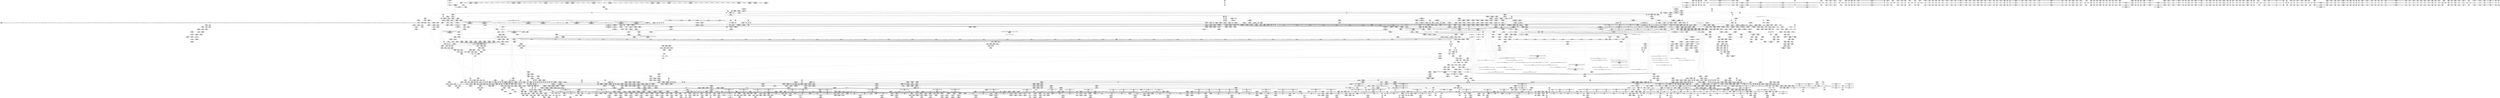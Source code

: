 digraph {
	CE0x649fd20 [shape=record,shape=Mrecord,label="{CE0x649fd20|__llvm_gcov_indirect_counter_increment114:bb4|*SummSink*}"]
	CE0x5241d40 [shape=record,shape=Mrecord,label="{CE0x5241d40|tomoyo_check_open_permission:call|security/tomoyo/file.c,749|*SummSource*}"]
	CE0x45cc620 [shape=record,shape=Mrecord,label="{CE0x45cc620|tomoyo_const_part_length:tmp30|security/tomoyo/util.c,641|*SummSink*}"]
	CE0x61e79e0 [shape=record,shape=Mrecord,label="{CE0x61e79e0|tomoyo_get_realpath:name|security/tomoyo/file.c,150|*SummSource*}"]
	CE0x6569c60 [shape=record,shape=Mrecord,label="{CE0x6569c60|tomoyo_check_open_permission:error.2|*SummSink*}"]
	CE0x61c9010 [shape=record,shape=Mrecord,label="{CE0x61c9010|tomoyo_audit_path_log:tmp4|security/tomoyo/file.c,168|*SummSink*}"]
	CE0x6567c90 [shape=record,shape=Mrecord,label="{CE0x6567c90|i64*_getelementptr_inbounds_(_2_x_i64_,_2_x_i64_*___llvm_gcov_ctr53148,_i64_0,_i64_1)|*Constant*|*SummSink*}"]
	CE0x467c710 [shape=record,shape=Mrecord,label="{CE0x467c710|i32_9|*Constant*|*SummSink*}"]
	CE0x5ff64a0 [shape=record,shape=Mrecord,label="{CE0x5ff64a0|tomoyo_check_open_permission:tmp7|security/tomoyo/file.c,743}"]
	CE0x7aa3410 [shape=record,shape=Mrecord,label="{CE0x7aa3410|tomoyo_path_permission:conv3|security/tomoyo/file.c,565}"]
	CE0x548b060 [shape=record,shape=Mrecord,label="{CE0x548b060|i32_50|*Constant*|*SummSink*}"]
	CE0x62e8620 [shape=record,shape=Mrecord,label="{CE0x62e8620|_call_void_srcu_read_unlock(%struct.srcu_struct*_tomoyo_ss,_i32_%idx)_#9,_!dbg_!38903|security/tomoyo/common.h,1109|*SummSource*}"]
	CE0x7ab5040 [shape=record,shape=Mrecord,label="{CE0x7ab5040|tomoyo_path_permission:type1|security/tomoyo/file.c,564|*SummSink*}"]
	CE0x7d10470 [shape=record,shape=Mrecord,label="{CE0x7d10470|tomoyo_get_mode:tmp20|security/tomoyo/util.c,985}"]
	CE0x6448070 [shape=record,shape=Mrecord,label="{CE0x6448070|tomoyo_fill_path_info:call|security/tomoyo/util.c,664|*SummSink*}"]
	CE0x44ae0f0 [shape=record,shape=Mrecord,label="{CE0x44ae0f0|_call_void_mcount()_#3}"]
	CE0x650f400 [shape=record,shape=Mrecord,label="{CE0x650f400|tomoyo_check_open_permission:tmp35|security/tomoyo/file.c,761}"]
	CE0x64cd6f0 [shape=record,shape=Mrecord,label="{CE0x64cd6f0|rcu_lock_release:tmp7|*SummSink*}"]
	CE0x79e3e90 [shape=record,shape=Mrecord,label="{CE0x79e3e90|tomoyo_check_open_permission:tmp45|security/tomoyo/file.c,770}"]
	CE0x52573f0 [shape=record,shape=Mrecord,label="{CE0x52573f0|tomoyo_domain:tmp16|security/tomoyo/common.h,1205}"]
	CE0x5207170 [shape=record,shape=Mrecord,label="{CE0x5207170|i64*_getelementptr_inbounds_(_2_x_i64_,_2_x_i64_*___llvm_gcov_ctr31,_i64_0,_i64_0)|*Constant*|*SummSink*}"]
	CE0x6547e00 [shape=record,shape=Mrecord,label="{CE0x6547e00|tomoyo_check_open_permission:conv20|security/tomoyo/file.c,762|*SummSource*}"]
	CE0x7d25620 [shape=record,shape=Mrecord,label="{CE0x7d25620|tomoyo_get_realpath:tmp4|security/tomoyo/file.c,151|*SummSink*}"]
	CE0x65bd150 [shape=record,shape=Mrecord,label="{CE0x65bd150|GLOBAL:kfree|*Constant*}"]
	CE0x7015ae0 [shape=record,shape=Mrecord,label="{CE0x7015ae0|tomoyo_get_mode:tmp12|security/tomoyo/util.c,982|*SummSource*}"]
	CE0x7b98540 [shape=record,shape=Mrecord,label="{CE0x7b98540|tomoyo_init_request_info:profile3|security/tomoyo/util.c,1008|*SummSource*}"]
	CE0x5352770 [shape=record,shape=Mrecord,label="{CE0x5352770|0:_i8,_array:_GCRE_tomoyo_index2category_constant_39_x_i8_c_00_00_00_00_00_00_00_00_00_00_00_00_00_00_00_00_00_00_00_00_00_00_00_01_01_01_01_01_01_01_01_01_01_01_01_01_01_01_02_,_align_16:_elem_0::|security/tomoyo/util.c,983}"]
	CE0x61f2850 [shape=record,shape=Mrecord,label="{CE0x61f2850|tomoyo_get_mode:ns|Function::tomoyo_get_mode&Arg::ns::}"]
	CE0x6109660 [shape=record,shape=Mrecord,label="{CE0x6109660|i32_9|*Constant*}"]
	CE0x6128750 [shape=record,shape=Mrecord,label="{CE0x6128750|tomoyo_get_mode:tmp|*SummSource*}"]
	CE0x55c2900 [shape=record,shape=Mrecord,label="{CE0x55c2900|tomoyo_get_mode:tmp1}"]
	CE0x52f05c0 [shape=record,shape=Mrecord,label="{CE0x52f05c0|tomoyo_fill_path_info:tmp7|security/tomoyo/util.c,667}"]
	CE0x7afaf40 [shape=record,shape=Mrecord,label="{CE0x7afaf40|tomoyo_get_mode:and|security/tomoyo/util.c,987|*SummSink*}"]
	CE0x6430a00 [shape=record,shape=Mrecord,label="{CE0x6430a00|tomoyo_path_permission:tmp9|security/tomoyo/file.c,565|*SummSource*}"]
	CE0x476adc0 [shape=record,shape=Mrecord,label="{CE0x476adc0|GLOBAL:__llvm_gcov_global_state_pred45|Global_var:__llvm_gcov_global_state_pred45|*SummSource*}"]
	CE0x79bfb90 [shape=record,shape=Mrecord,label="{CE0x79bfb90|tomoyo_get_mode:tmp6|security/tomoyo/util.c,978}"]
	CE0x4522680 [shape=record,shape=Mrecord,label="{CE0x4522680|srcu_read_unlock:bb|*SummSink*}"]
	CE0x610d500 [shape=record,shape=Mrecord,label="{CE0x610d500|i64*_getelementptr_inbounds_(_2_x_i64_,_2_x_i64_*___llvm_gcov_ctr53148,_i64_0,_i64_0)|*Constant*|*SummSource*}"]
	CE0x44f77a0 [shape=record,shape=Mrecord,label="{CE0x44f77a0|tomoyo_get_mode:idxprom|security/tomoyo/util.c,981}"]
	CE0x61f2460 [shape=record,shape=Mrecord,label="{CE0x61f2460|i64*_getelementptr_inbounds_(_2_x_i64_,_2_x_i64_*___llvm_gcov_ctr31,_i64_0,_i64_1)|*Constant*}"]
	CE0x43db660 [shape=record,shape=Mrecord,label="{CE0x43db660|rcu_lock_acquire:tmp2|*SummSink*}"]
	CE0x6353c40 [shape=record,shape=Mrecord,label="{CE0x6353c40|tomoyo_domain:tmp13|security/tomoyo/common.h,1205|*SummSink*}"]
	CE0x5143370 [shape=record,shape=Mrecord,label="{CE0x5143370|i32_55|*Constant*}"]
	CE0x6051150 [shape=record,shape=Mrecord,label="{CE0x6051150|i64_22|*Constant*}"]
	CE0x7a3bee0 [shape=record,shape=Mrecord,label="{CE0x7a3bee0|_ret_i32_%error.4,_!dbg_!38968|security/tomoyo/file.c,773}"]
	CE0x7c681b0 [shape=record,shape=Mrecord,label="{CE0x7c681b0|tomoyo_init_request_info:conv6|security/tomoyo/util.c,1011|*SummSink*}"]
	CE0x7afba10 [shape=record,shape=Mrecord,label="{CE0x7afba10|tomoyo_get_mode:tmp27|security/tomoyo/util.c,988|*SummSink*}"]
	CE0x6568900 [shape=record,shape=Mrecord,label="{CE0x6568900|tomoyo_const_part_length:cmp|security/tomoyo/util.c,626|*SummSink*}"]
	CE0x44ade20 [shape=record,shape=Mrecord,label="{CE0x44ade20|tomoyo_get_mode:retval.0}"]
	CE0x7a500b0 [shape=record,shape=Mrecord,label="{CE0x7a500b0|tomoyo_audit_path_log:operation|security/tomoyo/file.c,168|*SummSink*}"]
	CE0x466b380 [shape=record,shape=Mrecord,label="{CE0x466b380|tomoyo_get_mode:default_config|security/tomoyo/util.c,986|*SummSource*}"]
	CE0x6051280 [shape=record,shape=Mrecord,label="{CE0x6051280|i64_22|*Constant*|*SummSink*}"]
	CE0x47cd950 [shape=record,shape=Mrecord,label="{CE0x47cd950|i64*_getelementptr_inbounds_(_22_x_i64_,_22_x_i64_*___llvm_gcov_ctr10,_i64_0,_i64_10)|*Constant*}"]
	CE0x612f970 [shape=record,shape=Mrecord,label="{CE0x612f970|tomoyo_get_mode:if.then13}"]
	CE0x46d8e80 [shape=record,shape=Mrecord,label="{CE0x46d8e80|tomoyo_check_open_permission:call|security/tomoyo/file.c,749|*SummSink*}"]
	CE0x6051fd0 [shape=record,shape=Mrecord,label="{CE0x6051fd0|tomoyo_get_mode:arrayidx|security/tomoyo/util.c,981}"]
	CE0x45c9410 [shape=record,shape=Mrecord,label="{CE0x45c9410|tomoyo_check_open_permission:buf|security/tomoyo/file.c, 740|*SummSource*}"]
	CE0x476ae80 [shape=record,shape=Mrecord,label="{CE0x476ae80|GLOBAL:__llvm_gcov_global_state_pred45|Global_var:__llvm_gcov_global_state_pred45|*SummSink*}"]
	CE0x5143100 [shape=record,shape=Mrecord,label="{CE0x5143100|tomoyo_const_part_length:conv14|security/tomoyo/util.c,641|*SummSource*}"]
	CE0x622b5a0 [shape=record,shape=Mrecord,label="{CE0x622b5a0|_ret_i32_%conv6,_!dbg_!38926|security/tomoyo/util.c,1011}"]
	CE0x7a1b510 [shape=record,shape=Mrecord,label="{CE0x7a1b510|0:_i8,_array:_GCRE_tomoyo_index2category_constant_39_x_i8_c_00_00_00_00_00_00_00_00_00_00_00_00_00_00_00_00_00_00_00_00_00_00_00_01_01_01_01_01_01_01_01_01_01_01_01_01_01_01_02_,_align_16:_elem_8::|security/tomoyo/util.c,983}"]
	CE0x6201390 [shape=record,shape=Mrecord,label="{CE0x6201390|i64_1|*Constant*}"]
	CE0x60783d0 [shape=record,shape=Mrecord,label="{CE0x60783d0|i64*_getelementptr_inbounds_(_31_x_i64_,_31_x_i64_*___llvm_gcov_ctr43150,_i64_0,_i64_27)|*Constant*|*SummSource*}"]
	CE0x6496830 [shape=record,shape=Mrecord,label="{CE0x6496830|tomoyo_check_open_permission:tobool12|security/tomoyo/file.c,761|*SummSource*}"]
	CE0x7d146c0 [shape=record,shape=Mrecord,label="{CE0x7d146c0|tomoyo_get_mode:tmp22|security/tomoyo/util.c,986|*SummSource*}"]
	CE0x46b08c0 [shape=record,shape=Mrecord,label="{CE0x46b08c0|tomoyo_const_part_length:tmp32|security/tomoyo/util.c,641}"]
	CE0x64801f0 [shape=record,shape=Mrecord,label="{CE0x64801f0|_call_void_lock_acquire(%struct.lockdep_map*_%map,_i32_0,_i32_0,_i32_2,_i32_0,_%struct.lockdep_map*_null,_i64_ptrtoint_(i8*_blockaddress(_rcu_lock_acquire,_%__here)_to_i64))_#9,_!dbg_!38907|include/linux/rcupdate.h,418}"]
	CE0x6379250 [shape=record,shape=Mrecord,label="{CE0x6379250|tomoyo_check_open_permission:if.then29|*SummSource*}"]
	CE0x54812a0 [shape=record,shape=Mrecord,label="{CE0x54812a0|i64_8|*Constant*|*SummSink*}"]
	CE0x7a91aa0 [shape=record,shape=Mrecord,label="{CE0x7a91aa0|GLOBAL:rcu_lock_acquire|*Constant*}"]
	CE0x63ad270 [shape=record,shape=Mrecord,label="{CE0x63ad270|i64_9|*Constant*}"]
	CE0x4537510 [shape=record,shape=Mrecord,label="{CE0x4537510|tomoyo_audit_path_log:param|security/tomoyo/file.c,168}"]
	CE0x5333be0 [shape=record,shape=Mrecord,label="{CE0x5333be0|rcu_lock_release:tmp2}"]
	CE0x5394be0 [shape=record,shape=Mrecord,label="{CE0x5394be0|40:_%struct.tomoyo_policy_namespace*,_48:_i8,_:_GCRE_tomoyo_kernel_domain_external_global_%struct.tomoyo_domain_info_32,40_|*MultipleSource*|Function::tomoyo_check_open_permission&Arg::domain::|security/tomoyo/util.c,1005|security/tomoyo/util.c,1007|Function::tomoyo_init_request_info&Arg::domain::}"]
	CE0x6179ab0 [shape=record,shape=Mrecord,label="{CE0x6179ab0|tomoyo_path_permission:tmp4|security/tomoyo/file.c,564}"]
	CE0x6347d70 [shape=record,shape=Mrecord,label="{CE0x6347d70|tomoyo_check_open_permission:tmp16|security/tomoyo/file.c,753}"]
	CE0x632f320 [shape=record,shape=Mrecord,label="{CE0x632f320|tomoyo_get_realpath:buf|Function::tomoyo_get_realpath&Arg::buf::|*SummSource*}"]
	CE0x54ae240 [shape=record,shape=Mrecord,label="{CE0x54ae240|tomoyo_init_request_info:profile2|security/tomoyo/util.c,1007|*SummSink*}"]
	CE0x6353bd0 [shape=record,shape=Mrecord,label="{CE0x6353bd0|i64*_getelementptr_inbounds_(_11_x_i64_,_11_x_i64_*___llvm_gcov_ctr54147,_i64_0,_i64_6)|*Constant*|*SummSink*}"]
	CE0x5476050 [shape=record,shape=Mrecord,label="{CE0x5476050|i64_1|*Constant*}"]
	CE0x6573750 [shape=record,shape=Mrecord,label="{CE0x6573750|tomoyo_check_open_permission:tmp40|security/tomoyo/file.c,752}"]
	CE0x64864d0 [shape=record,shape=Mrecord,label="{CE0x64864d0|tomoyo_fill_path_info:tmp6|security/tomoyo/util.c,667|*SummSource*}"]
	CE0x65f37a0 [shape=record,shape=Mrecord,label="{CE0x65f37a0|_call_void_tomoyo_read_unlock(i32_%call)_#9,_!dbg_!38959|security/tomoyo/file.c,769|*SummSource*}"]
	CE0x7d25a50 [shape=record,shape=Mrecord,label="{CE0x7d25a50|tomoyo_path_permission:mode2|security/tomoyo/file.c,565}"]
	CE0x61544a0 [shape=record,shape=Mrecord,label="{CE0x61544a0|i8_1|*Constant*}"]
	CE0x63c0530 [shape=record,shape=Mrecord,label="{CE0x63c0530|tomoyo_fill_path_info:idxprom|security/tomoyo/util.c,667}"]
	CE0x7b2b5a0 [shape=record,shape=Mrecord,label="{CE0x7b2b5a0|tomoyo_const_part_length:filename.addr.0|*SummSource*}"]
	CE0x46db9b0 [shape=record,shape=Mrecord,label="{CE0x46db9b0|_call_void___llvm_gcov_indirect_counter_increment114(i32*___llvm_gcov_global_state_pred45,_i64**_getelementptr_inbounds_(_3_x_i64*_,_3_x_i64*_*___llvm_gcda_edge_table44,_i64_0,_i64_1)),_!dbg_!38927|security/tomoyo/util.c,634|*SummSink*}"]
	CE0x65ee480 [shape=record,shape=Mrecord,label="{CE0x65ee480|__llvm_gcov_indirect_counter_increment114:counters|Function::__llvm_gcov_indirect_counter_increment114&Arg::counters::}"]
	CE0x6298d40 [shape=record,shape=Mrecord,label="{CE0x6298d40|tomoyo_audit_path_log:tmp6|security/tomoyo/file.c,169}"]
	CE0x53ceb20 [shape=record,shape=Mrecord,label="{CE0x53ceb20|GLOBAL:__llvm_gcov_ctr34|Global_var:__llvm_gcov_ctr34}"]
	CE0x6480390 [shape=record,shape=Mrecord,label="{CE0x6480390|tomoyo_get_mode:return|*SummSource*}"]
	CE0x60730f0 [shape=record,shape=Mrecord,label="{CE0x60730f0|tomoyo_init_request_info:domain.addr.0}"]
	CE0x61b1b40 [shape=record,shape=Mrecord,label="{CE0x61b1b40|tomoyo_const_part_length:if.then5}"]
	CE0x7aa28a0 [shape=record,shape=Mrecord,label="{CE0x7aa28a0|tomoyo_path_permission:return|*SummSource*}"]
	CE0x701d970 [shape=record,shape=Mrecord,label="{CE0x701d970|rcu_lock_release:map|Function::rcu_lock_release&Arg::map::|*SummSink*}"]
	CE0x52d9680 [shape=record,shape=Mrecord,label="{CE0x52d9680|128:_i8*,_1208:_%struct.file*,_:_CMRE_29,30_}"]
	CE0x62cf090 [shape=record,shape=Mrecord,label="{CE0x62cf090|tomoyo_get_mode:tobool|security/tomoyo/util.c,978|*SummSink*}"]
	CE0x63cf590 [shape=record,shape=Mrecord,label="{CE0x63cf590|tomoyo_check_open_permission:tmp22|security/tomoyo/file.c,758|*SummSink*}"]
	CE0x62cb5b0 [shape=record,shape=Mrecord,label="{CE0x62cb5b0|tomoyo_audit_path_log:param1|security/tomoyo/file.c,169}"]
	CE0x61bfca0 [shape=record,shape=Mrecord,label="{CE0x61bfca0|tomoyo_const_part_length:tmp40|security/tomoyo/util.c,644|*SummSink*}"]
	CE0x5288de0 [shape=record,shape=Mrecord,label="{CE0x5288de0|tomoyo_check_open_permission:tmp1}"]
	CE0x457bdf0 [shape=record,shape=Mrecord,label="{CE0x457bdf0|tomoyo_const_part_length:tmp32|security/tomoyo/util.c,641|*SummSource*}"]
	CE0x65ad9a0 [shape=record,shape=Mrecord,label="{CE0x65ad9a0|i64_11|*Constant*|*SummSink*}"]
	CE0x64412d0 [shape=record,shape=Mrecord,label="{CE0x64412d0|tomoyo_get_mode:conv|security/tomoyo/util.c,982}"]
	CE0x60d7460 [shape=record,shape=Mrecord,label="{CE0x60d7460|_ret_i32_%retval.0,_!dbg_!38935|security/tomoyo/util.c,988|*SummSource*}"]
	CE0x46bf540 [shape=record,shape=Mrecord,label="{CE0x46bf540|tomoyo_const_part_length:tmp1|*SummSink*}"]
	CE0x65f8360 [shape=record,shape=Mrecord,label="{CE0x65f8360|i64*_getelementptr_inbounds_(_12_x_i64_,_12_x_i64_*___llvm_gcov_ctr31133,_i64_0,_i64_9)|*Constant*}"]
	CE0x45cbd00 [shape=record,shape=Mrecord,label="{CE0x45cbd00|tomoyo_const_part_length:while.body|*SummSource*}"]
	CE0x6085d10 [shape=record,shape=Mrecord,label="{CE0x6085d10|i64*_getelementptr_inbounds_(_4_x_i64_,_4_x_i64_*___llvm_gcov_ctr33,_i64_0,_i64_2)|*Constant*|*SummSink*}"]
	CE0x616b660 [shape=record,shape=Mrecord,label="{CE0x616b660|tomoyo_get_mode:if.end9|*SummSource*}"]
	CE0x7afd2c0 [shape=record,shape=Mrecord,label="{CE0x7afd2c0|tomoyo_init_request_info:tmp11|security/tomoyo/util.c,1007}"]
	CE0x64e5930 [shape=record,shape=Mrecord,label="{CE0x64e5930|tomoyo_fill_path_info:is_dir|security/tomoyo/util.c,667|*SummSource*}"]
	CE0x51e3820 [shape=record,shape=Mrecord,label="{CE0x51e3820|tomoyo_path_permission:tmp21|security/tomoyo/file.c,573|*SummSource*}"]
	CE0x53a5750 [shape=record,shape=Mrecord,label="{CE0x53a5750|tomoyo_init_request_info:tmp4|security/tomoyo/util.c,1004|*SummSink*}"]
	CE0x6430a70 [shape=record,shape=Mrecord,label="{CE0x6430a70|tomoyo_path_permission:tmp9|security/tomoyo/file.c,565|*SummSink*}"]
	CE0x61c0c60 [shape=record,shape=Mrecord,label="{CE0x61c0c60|0:_i8,_array:_GCRE_tomoyo_index2category_constant_39_x_i8_c_00_00_00_00_00_00_00_00_00_00_00_00_00_00_00_00_00_00_00_00_00_00_00_01_01_01_01_01_01_01_01_01_01_01_01_01_01_01_02_,_align_16:_elem_3::|security/tomoyo/util.c,983}"]
	CE0x5333870 [shape=record,shape=Mrecord,label="{CE0x5333870|tomoyo_const_part_length:tmp8|security/tomoyo/util.c,626|*SummSink*}"]
	CE0x6496cb0 [shape=record,shape=Mrecord,label="{CE0x6496cb0|i64_12|*Constant*}"]
	CE0x7c47bb0 [shape=record,shape=Mrecord,label="{CE0x7c47bb0|tomoyo_get_realpath:if.then|*SummSink*}"]
	CE0x54f3fe0 [shape=record,shape=Mrecord,label="{CE0x54f3fe0|tomoyo_check_open_permission:mode25|security/tomoyo/file.c,770|*SummSource*}"]
	CE0x6095e40 [shape=record,shape=Mrecord,label="{CE0x6095e40|srcu_read_lock:entry|*SummSink*}"]
	CE0x457b720 [shape=record,shape=Mrecord,label="{CE0x457b720|tomoyo_const_part_length:tmp20|security/tomoyo/util.c,628|*SummSource*}"]
	CE0x462c430 [shape=record,shape=Mrecord,label="{CE0x462c430|GLOBAL:get_current|*Constant*|*SummSource*}"]
	CE0x44c7c60 [shape=record,shape=Mrecord,label="{CE0x44c7c60|tomoyo_audit_path_log:call|security/tomoyo/file.c,167|*SummSource*}"]
	CE0x7a60c40 [shape=record,shape=Mrecord,label="{CE0x7a60c40|rcu_lock_acquire:entry|*SummSource*}"]
	CE0x7b22c10 [shape=record,shape=Mrecord,label="{CE0x7b22c10|tomoyo_path_permission:path|security/tomoyo/file.c,568|*SummSink*}"]
	CE0x63bd220 [shape=record,shape=Mrecord,label="{CE0x63bd220|__llvm_gcov_indirect_counter_increment114:tmp2}"]
	CE0x51dbb70 [shape=record,shape=Mrecord,label="{CE0x51dbb70|_ret_i32_%call,_!dbg_!38902|security/tomoyo/common.h,1097|*SummSource*}"]
	CE0x6347b60 [shape=record,shape=Mrecord,label="{CE0x6347b60|i64_5|*Constant*}"]
	CE0x63ad780 [shape=record,shape=Mrecord,label="{CE0x63ad780|tomoyo_check_open_permission:and7|security/tomoyo/file.c,758|*SummSink*}"]
	CE0x63dfa90 [shape=record,shape=Mrecord,label="{CE0x63dfa90|tomoyo_const_part_length:tobool|security/tomoyo/util.c,624}"]
	CE0x64e7790 [shape=record,shape=Mrecord,label="{CE0x64e7790|i64*_getelementptr_inbounds_(_31_x_i64_,_31_x_i64_*___llvm_gcov_ctr43150,_i64_0,_i64_29)|*Constant*|*SummSink*}"]
	CE0x6164b20 [shape=record,shape=Mrecord,label="{CE0x6164b20|tomoyo_get_realpath:call|security/tomoyo/file.c,150}"]
	CE0x54f4440 [shape=record,shape=Mrecord,label="{CE0x54f4440|tomoyo_check_open_permission:tmp43|security/tomoyo/file.c,770|*SummSource*}"]
	CE0x6257000 [shape=record,shape=Mrecord,label="{CE0x6257000|tomoyo_path_permission:mode2|security/tomoyo/file.c,565|*SummSink*}"]
	CE0x6573830 [shape=record,shape=Mrecord,label="{CE0x6573830|tomoyo_check_open_permission:tmp40|security/tomoyo/file.c,752|*SummSink*}"]
	CE0x5443290 [shape=record,shape=Mrecord,label="{CE0x5443290|tomoyo_audit_path_log:idxprom|security/tomoyo/file.c,167|*SummSource*}"]
	CE0x5362810 [shape=record,shape=Mrecord,label="{CE0x5362810|i64*_getelementptr_inbounds_(_2_x_i64_,_2_x_i64_*___llvm_gcov_ctr53148,_i64_0,_i64_1)|*Constant*|*SummSource*}"]
	CE0x648f6b0 [shape=record,shape=Mrecord,label="{CE0x648f6b0|COLLAPSED:_GCMRE___llvm_gcov_ctr23_internal_global_2_x_i64_zeroinitializer:_elem_0:default:}"]
	CE0x6011330 [shape=record,shape=Mrecord,label="{CE0x6011330|i32_9|*Constant*|*SummSource*}"]
	CE0x63b0bc0 [shape=record,shape=Mrecord,label="{CE0x63b0bc0|i64*_getelementptr_inbounds_(_31_x_i64_,_31_x_i64_*___llvm_gcov_ctr43150,_i64_0,_i64_30)|*Constant*}"]
	CE0x542a650 [shape=record,shape=Mrecord,label="{CE0x542a650|tomoyo_check_open_permission:if.end22|*SummSink*}"]
	CE0x7a09e80 [shape=record,shape=Mrecord,label="{CE0x7a09e80|tomoyo_check_open_permission:error.4|*SummSink*}"]
	CE0x466be20 [shape=record,shape=Mrecord,label="{CE0x466be20|tomoyo_get_mode:mode.1|*SummSource*}"]
	CE0x52c8af0 [shape=record,shape=Mrecord,label="{CE0x52c8af0|tomoyo_path_permission:tmp25|security/tomoyo/file.c,575}"]
	CE0x47c5700 [shape=record,shape=Mrecord,label="{CE0x47c5700|tomoyo_check_open_permission:idxprom|security/tomoyo/file.c,738|*SummSink*}"]
	CE0x51b4270 [shape=record,shape=Mrecord,label="{CE0x51b4270|_call_void_lockdep_rcu_suspicious(i8*_getelementptr_inbounds_(_25_x_i8_,_25_x_i8_*_.str12,_i32_0,_i32_0),_i32_1205,_i8*_getelementptr_inbounds_(_45_x_i8_,_45_x_i8_*_.str13,_i32_0,_i32_0))_#9,_!dbg_!38917|security/tomoyo/common.h,1205|*SummSink*}"]
	CE0x46750a0 [shape=record,shape=Mrecord,label="{CE0x46750a0|tomoyo_path_permission:tmp2|security/tomoyo/file.c,563}"]
	CE0x5251e20 [shape=record,shape=Mrecord,label="{CE0x5251e20|i64*_getelementptr_inbounds_(_12_x_i64_,_12_x_i64_*___llvm_gcov_ctr31133,_i64_0,_i64_6)|*Constant*|*SummSource*}"]
	CE0x5254490 [shape=record,shape=Mrecord,label="{CE0x5254490|tomoyo_fill_path_info:idxprom|security/tomoyo/util.c,667|*SummSource*}"]
	CE0x6074830 [shape=record,shape=Mrecord,label="{CE0x6074830|i64_176|*Constant*|*SummSink*}"]
	CE0x655c4d0 [shape=record,shape=Mrecord,label="{CE0x655c4d0|tomoyo_check_open_permission:tmp38|security/tomoyo/file.c,766|*SummSource*}"]
	CE0x47a79c0 [shape=record,shape=Mrecord,label="{CE0x47a79c0|i64*_getelementptr_inbounds_(_6_x_i64_,_6_x_i64_*___llvm_gcov_ctr25,_i64_0,_i64_0)|*Constant*}"]
	CE0x62a7c00 [shape=record,shape=Mrecord,label="{CE0x62a7c00|0:_i8,_array:_GCR_tomoyo_p2mac_internal_constant_11_x_i8_c_00_01_01_01_03_04_06_09_0A_13_15_,_align_1:_elem_9::|security/tomoyo/file.c,563}"]
	CE0x46b26c0 [shape=record,shape=Mrecord,label="{CE0x46b26c0|tomoyo_path_permission:tmp18|security/tomoyo/file.c,573|*SummSource*}"]
	CE0x46db8a0 [shape=record,shape=Mrecord,label="{CE0x46db8a0|_call_void___llvm_gcov_indirect_counter_increment114(i32*___llvm_gcov_global_state_pred45,_i64**_getelementptr_inbounds_(_3_x_i64*_,_3_x_i64*_*___llvm_gcda_edge_table44,_i64_0,_i64_1)),_!dbg_!38927|security/tomoyo/util.c,634|*SummSource*}"]
	CE0x45bdcd0 [shape=record,shape=Mrecord,label="{CE0x45bdcd0|tomoyo_const_part_length:tmp28|security/tomoyo/util.c,641|*SummSink*}"]
	CE0x6072b20 [shape=record,shape=Mrecord,label="{CE0x6072b20|tomoyo_read_lock:call|security/tomoyo/common.h,1097|*SummSink*}"]
	CE0x6172ef0 [shape=record,shape=Mrecord,label="{CE0x6172ef0|0:_%struct.tomoyo_obj_info*,_16:_%struct.tomoyo_domain_info*,_24:_%struct.tomoyo_path_info*,_40:_i8,_72:_i8,_75:_i8,_76:_i8,_77:_i8,_:_SCMRE_47,48_}"]
	CE0x6201df0 [shape=record,shape=Mrecord,label="{CE0x6201df0|tomoyo_const_part_length:tmp26|security/tomoyo/util.c,641}"]
	CE0x5251e90 [shape=record,shape=Mrecord,label="{CE0x5251e90|i64*_getelementptr_inbounds_(_12_x_i64_,_12_x_i64_*___llvm_gcov_ctr31133,_i64_0,_i64_6)|*Constant*|*SummSink*}"]
	CE0x4685df0 [shape=record,shape=Mrecord,label="{CE0x4685df0|tomoyo_const_part_length:tmp3|security/tomoyo/util.c,624|*SummSink*}"]
	CE0x456af50 [shape=record,shape=Mrecord,label="{CE0x456af50|i32_2|*Constant*|*SummSink*}"]
	CE0x46a0fb0 [shape=record,shape=Mrecord,label="{CE0x46a0fb0|tomoyo_domain:security|security/tomoyo/common.h,1205|*SummSink*}"]
	CE0x64a0430 [shape=record,shape=Mrecord,label="{CE0x64a0430|i32_48|*Constant*|*SummSink*}"]
	CE0x539a4b0 [shape=record,shape=Mrecord,label="{CE0x539a4b0|tomoyo_get_realpath:tmp2|*LoadInst*|security/tomoyo/file.c,151|*SummSink*}"]
	CE0x6389a60 [shape=record,shape=Mrecord,label="{CE0x6389a60|tomoyo_const_part_length:tmp49|security/tomoyo/util.c,649|*SummSink*}"]
	CE0x611dab0 [shape=record,shape=Mrecord,label="{CE0x611dab0|tomoyo_fill_path_info:tobool|security/tomoyo/util.c,667}"]
	CE0x7baa050 [shape=record,shape=Mrecord,label="{CE0x7baa050|tomoyo_get_mode:ns|Function::tomoyo_get_mode&Arg::ns::|*SummSource*}"]
	CE0x4650510 [shape=record,shape=Mrecord,label="{CE0x4650510|0:_%struct.tomoyo_obj_info*,_16:_%struct.tomoyo_domain_info*,_24:_%struct.tomoyo_path_info*,_40:_i8,_72:_i8,_75:_i8,_76:_i8,_77:_i8,_:_SCMRE_52,53_}"]
	CE0x7b1b610 [shape=record,shape=Mrecord,label="{CE0x7b1b610|tomoyo_path_permission:tmp17|security/tomoyo/file.c,571|*SummSource*}"]
	CE0x60cc700 [shape=record,shape=Mrecord,label="{CE0x60cc700|0:_%struct.tomoyo_obj_info*,_16:_%struct.tomoyo_domain_info*,_24:_%struct.tomoyo_path_info*,_40:_i8,_72:_i8,_75:_i8,_76:_i8,_77:_i8,_:_SCMRE_33,34_}"]
	CE0x61182d0 [shape=record,shape=Mrecord,label="{CE0x61182d0|i64*_getelementptr_inbounds_(_11_x_i64_,_11_x_i64_*___llvm_gcov_ctr54147,_i64_0,_i64_9)|*Constant*|*SummSource*}"]
	CE0x4686c20 [shape=record,shape=Mrecord,label="{CE0x4686c20|tomoyo_const_part_length:if.then17|*SummSink*}"]
	CE0x5442fb0 [shape=record,shape=Mrecord,label="{CE0x5442fb0|tomoyo_get_mode:idxprom6|security/tomoyo/util.c,983}"]
	CE0x7a520c0 [shape=record,shape=Mrecord,label="{CE0x7a520c0|tomoyo_const_part_length:tmp23|security/tomoyo/util.c,634}"]
	CE0x7a52670 [shape=record,shape=Mrecord,label="{CE0x7a52670|i64*_getelementptr_inbounds_(_12_x_i64_,_12_x_i64_*___llvm_gcov_ctr31133,_i64_0,_i64_3)|*Constant*|*SummSource*}"]
	CE0x65159c0 [shape=record,shape=Mrecord,label="{CE0x65159c0|i64*_getelementptr_inbounds_(_22_x_i64_,_22_x_i64_*___llvm_gcov_ctr10,_i64_0,_i64_15)|*Constant*|*SummSink*}"]
	CE0x53de060 [shape=record,shape=Mrecord,label="{CE0x53de060|tomoyo_init_request_info:tmp6|security/tomoyo/util.c,1004|*SummSink*}"]
	CE0x61f2250 [shape=record,shape=Mrecord,label="{CE0x61f2250|tomoyo_read_unlock:tmp1|*SummSink*}"]
	CE0x7ba9eb0 [shape=record,shape=Mrecord,label="{CE0x7ba9eb0|tomoyo_get_mode:entry|*SummSource*}"]
	CE0x47a74c0 [shape=record,shape=Mrecord,label="{CE0x47a74c0|tomoyo_fill_path_info:ptr|Function::tomoyo_fill_path_info&Arg::ptr::|*SummSink*}"]
	CE0x47116b0 [shape=record,shape=Mrecord,label="{CE0x47116b0|128:_i8*,_1208:_%struct.file*,_:_CMRE_16,20_|*MultipleSource*|security/tomoyo/common.h,1205|security/tomoyo/common.h,1205}"]
	CE0x63837b0 [shape=record,shape=Mrecord,label="{CE0x63837b0|tomoyo_check_open_permission:obj5|security/tomoyo/file.c,757|*SummSink*}"]
	CE0x45f6220 [shape=record,shape=Mrecord,label="{CE0x45f6220|tomoyo_const_part_length:if.then27|*SummSource*}"]
	CE0x7cbd670 [shape=record,shape=Mrecord,label="{CE0x7cbd670|tomoyo_audit_path_log:entry|*SummSource*}"]
	CE0x7ad1ad0 [shape=record,shape=Mrecord,label="{CE0x7ad1ad0|0:_i8,_array:_GCRE_tomoyo_index2category_constant_39_x_i8_c_00_00_00_00_00_00_00_00_00_00_00_00_00_00_00_00_00_00_00_00_00_00_00_01_01_01_01_01_01_01_01_01_01_01_01_01_01_01_02_,_align_16:_elem_26::|security/tomoyo/util.c,983}"]
	CE0x531c9a0 [shape=record,shape=Mrecord,label="{CE0x531c9a0|tomoyo_domain:tmp8|security/tomoyo/common.h,1205|*SummSource*}"]
	CE0x514c250 [shape=record,shape=Mrecord,label="{CE0x514c250|tomoyo_const_part_length:len.0}"]
	CE0x6182850 [shape=record,shape=Mrecord,label="{CE0x6182850|i32_92|*Constant*|*SummSink*}"]
	CE0x6074b40 [shape=record,shape=Mrecord,label="{CE0x6074b40|srcu_read_lock:entry}"]
	CE0x6128c00 [shape=record,shape=Mrecord,label="{CE0x6128c00|tomoyo_get_mode:idxprom3|security/tomoyo/util.c,983|*SummSource*}"]
	CE0x6298bd0 [shape=record,shape=Mrecord,label="{CE0x6298bd0|tomoyo_audit_path_log:filename|security/tomoyo/file.c,169|*SummSink*}"]
	CE0x456b160 [shape=record,shape=Mrecord,label="{CE0x456b160|tomoyo_check_open_permission:path1|security/tomoyo/file.c,742}"]
	CE0x6154060 [shape=record,shape=Mrecord,label="{CE0x6154060|tomoyo_domain:tmp17|security/tomoyo/common.h,1205}"]
	CE0x65ed830 [shape=record,shape=Mrecord,label="{CE0x65ed830|i64*_getelementptr_inbounds_(_31_x_i64_,_31_x_i64_*___llvm_gcov_ctr43150,_i64_0,_i64_3)|*Constant*}"]
	CE0x52bcf90 [shape=record,shape=Mrecord,label="{CE0x52bcf90|srcu_read_lock:call|include/linux/srcu.h,220}"]
	CE0x52572a0 [shape=record,shape=Mrecord,label="{CE0x52572a0|i64*_getelementptr_inbounds_(_11_x_i64_,_11_x_i64_*___llvm_gcov_ctr54147,_i64_0,_i64_8)|*Constant*|*SummSource*}"]
	CE0x5476ab0 [shape=record,shape=Mrecord,label="{CE0x5476ab0|tomoyo_audit_path_log:tmp2|*SummSink*}"]
	CE0x5252c80 [shape=record,shape=Mrecord,label="{CE0x5252c80|tomoyo_const_part_length:tmp13|security/tomoyo/util.c,626}"]
	CE0x7a532d0 [shape=record,shape=Mrecord,label="{CE0x7a532d0|tomoyo_domain:if.end}"]
	CE0x6256880 [shape=record,shape=Mrecord,label="{CE0x6256880|tomoyo_path_permission:tmp12|security/tomoyo/file.c,566|*SummSource*}"]
	CE0x700a0f0 [shape=record,shape=Mrecord,label="{CE0x700a0f0|tomoyo_const_part_length:cmp12|security/tomoyo/util.c,641|*SummSource*}"]
	CE0x61f8810 [shape=record,shape=Mrecord,label="{CE0x61f8810|tomoyo_get_realpath:name1|security/tomoyo/file.c,151|*SummSink*}"]
	CE0x4711570 [shape=record,shape=Mrecord,label="{CE0x4711570|128:_i8*,_1208:_%struct.file*,_:_CMRE_8,16_|*MultipleSource*|security/tomoyo/common.h,1205|security/tomoyo/common.h,1205}"]
	CE0x621b9a0 [shape=record,shape=Mrecord,label="{CE0x621b9a0|GLOBAL:__llvm_gcov_ctr32134|Global_var:__llvm_gcov_ctr32134|*SummSource*}"]
	CE0x7cbd7f0 [shape=record,shape=Mrecord,label="{CE0x7cbd7f0|_ret_i32_%call,_!dbg_!38912|security/tomoyo/file.c,167}"]
	CE0x52ceb70 [shape=record,shape=Mrecord,label="{CE0x52ceb70|VOIDTB_TE:_CE_2272,6368_|*MultipleSource*|security/tomoyo/util.c,1010|security/tomoyo/file.c,564|Function::tomoyo_get_mode&Arg::ns::}"]
	CE0x638ae20 [shape=record,shape=Mrecord,label="{CE0x638ae20|tomoyo_get_mode:tmp3|security/tomoyo/util.c,978|*SummSink*}"]
	CE0x61e1cc0 [shape=record,shape=Mrecord,label="{CE0x61e1cc0|i64*_getelementptr_inbounds_(_2_x_i64_,_2_x_i64_*___llvm_gcov_ctr31,_i64_0,_i64_0)|*Constant*|*SummSource*}"]
	CE0x6010c30 [shape=record,shape=Mrecord,label="{CE0x6010c30|tomoyo_check_open_permission:flag|Function::tomoyo_check_open_permission&Arg::flag::|*SummSource*}"]
	CE0x5263890 [shape=record,shape=Mrecord,label="{CE0x5263890|tomoyo_read_lock:tmp}"]
	CE0x60cc2e0 [shape=record,shape=Mrecord,label="{CE0x60cc2e0|GLOBAL:__llvm_gcov_ctr25|Global_var:__llvm_gcov_ctr25}"]
	CE0x53162d0 [shape=record,shape=Mrecord,label="{CE0x53162d0|i64*_getelementptr_inbounds_(_6_x_i64_,_6_x_i64_*___llvm_gcov_ctr25,_i64_0,_i64_5)|*Constant*|*SummSource*}"]
	CE0x45b25b0 [shape=record,shape=Mrecord,label="{CE0x45b25b0|i64*_getelementptr_inbounds_(_12_x_i64_,_12_x_i64_*___llvm_gcov_ctr31133,_i64_0,_i64_11)|*Constant*}"]
	CE0x45f5c60 [shape=record,shape=Mrecord,label="{CE0x45f5c60|i64_1|*Constant*}"]
	CE0x65acf90 [shape=record,shape=Mrecord,label="{CE0x65acf90|tomoyo_fill_path_info:cmp8|security/tomoyo/util.c,668|*SummSink*}"]
	CE0x46dba90 [shape=record,shape=Mrecord,label="{CE0x46dba90|__llvm_gcov_indirect_counter_increment114:predecessor|Function::__llvm_gcov_indirect_counter_increment114&Arg::predecessor::}"]
	CE0x7a84690 [shape=record,shape=Mrecord,label="{CE0x7a84690|tomoyo_path_permission:tmp6|*LoadInst*|security/tomoyo/file.c,564|*SummSink*}"]
	CE0x43dc4a0 [shape=record,shape=Mrecord,label="{CE0x43dc4a0|tomoyo_get_mode:if.then}"]
	CE0x6470c10 [shape=record,shape=Mrecord,label="{CE0x6470c10|srcu_read_unlock:idx|Function::srcu_read_unlock&Arg::idx::|*SummSink*}"]
	CE0x52f0120 [shape=record,shape=Mrecord,label="{CE0x52f0120|tomoyo_audit_path_log:tmp|*SummSource*}"]
	CE0x6593bd0 [shape=record,shape=Mrecord,label="{CE0x6593bd0|i32_-12|*Constant*|*SummSource*}"]
	CE0x532ae10 [shape=record,shape=Mrecord,label="{CE0x532ae10|40:_%struct.tomoyo_policy_namespace*,_48:_i8,_:_GCRE_tomoyo_kernel_domain_external_global_%struct.tomoyo_domain_info_24,32_|*MultipleSource*|Function::tomoyo_check_open_permission&Arg::domain::|security/tomoyo/util.c,1005|security/tomoyo/util.c,1007|Function::tomoyo_init_request_info&Arg::domain::}"]
	CE0x62cbbd0 [shape=record,shape=Mrecord,label="{CE0x62cbbd0|tomoyo_audit_path_log:path2|security/tomoyo/file.c,169|*SummSource*}"]
	CE0x61a1950 [shape=record,shape=Mrecord,label="{CE0x61a1950|tomoyo_get_mode:arrayidx4|security/tomoyo/util.c,983|*SummSink*}"]
	CE0x5494500 [shape=record,shape=Mrecord,label="{CE0x5494500|tomoyo_const_part_length:tmp7|security/tomoyo/util.c,625|*SummSink*}"]
	CE0x60be4a0 [shape=record,shape=Mrecord,label="{CE0x60be4a0|rcu_lock_release:tmp5|include/linux/rcupdate.h,423}"]
	CE0x6040f80 [shape=record,shape=Mrecord,label="{CE0x6040f80|_call_void_mcount()_#3|*SummSource*}"]
	CE0x45cfb00 [shape=record,shape=Mrecord,label="{CE0x45cfb00|rcu_lock_acquire:tmp|*SummSource*}"]
	CE0x4652000 [shape=record,shape=Mrecord,label="{CE0x4652000|i64*_getelementptr_inbounds_(_12_x_i64_,_12_x_i64_*___llvm_gcov_ctr31133,_i64_0,_i64_9)|*Constant*|*SummSource*}"]
	CE0x610a0a0 [shape=record,shape=Mrecord,label="{CE0x610a0a0|tomoyo_init_request_info:mode5|security/tomoyo/util.c,1011|*SummSource*}"]
	CE0x6529ce0 [shape=record,shape=Mrecord,label="{CE0x6529ce0|tomoyo_check_open_permission:tobool19|security/tomoyo/file.c,762}"]
	CE0x6424ba0 [shape=record,shape=Mrecord,label="{CE0x6424ba0|tomoyo_get_mode:if.then2|*SummSink*}"]
	CE0x6515ce0 [shape=record,shape=Mrecord,label="{CE0x6515ce0|tomoyo_check_open_permission:tmp36|security/tomoyo/file.c,762|*SummSource*}"]
	CE0x4523770 [shape=record,shape=Mrecord,label="{CE0x4523770|tomoyo_audit_path_log:name|security/tomoyo/file.c,169|*SummSource*}"]
	CE0x473e570 [shape=record,shape=Mrecord,label="{CE0x473e570|tomoyo_path_permission:cmp10|security/tomoyo/file.c,573|*SummSource*}"]
	CE0x61e1920 [shape=record,shape=Mrecord,label="{CE0x61e1920|tomoyo_read_unlock:tmp}"]
	CE0x61097b0 [shape=record,shape=Mrecord,label="{CE0x61097b0|tomoyo_init_request_info:conv|security/tomoyo/util.c,1010|*SummSink*}"]
	CE0x5240470 [shape=record,shape=Mrecord,label="{CE0x5240470|0:_%struct.tomoyo_obj_info*,_16:_%struct.tomoyo_domain_info*,_24:_%struct.tomoyo_path_info*,_40:_i8,_72:_i8,_75:_i8,_76:_i8,_77:_i8,_:_SCMRE_37,38_}"]
	CE0x4624310 [shape=record,shape=Mrecord,label="{CE0x4624310|tomoyo_domain:tmp15|security/tomoyo/common.h,1205}"]
	CE0x6538450 [shape=record,shape=Mrecord,label="{CE0x6538450|tomoyo_check_open_permission:tobool19|security/tomoyo/file.c,762|*SummSink*}"]
	CE0x6201220 [shape=record,shape=Mrecord,label="{CE0x6201220|tomoyo_const_part_length:tmp|*SummSource*}"]
	CE0x6548470 [shape=record,shape=Mrecord,label="{CE0x6548470|tomoyo_check_open_permission:call21|security/tomoyo/file.c,762|*SummSink*}"]
	CE0x458a300 [shape=record,shape=Mrecord,label="{CE0x458a300|GLOBAL:current_task|Global_var:current_task}"]
	CE0x602c9f0 [shape=record,shape=Mrecord,label="{CE0x602c9f0|srcu_read_unlock:tmp3|*SummSource*}"]
	CE0x6078650 [shape=record,shape=Mrecord,label="{CE0x6078650|tomoyo_const_part_length:tmp47|security/tomoyo/util.c,646}"]
	CE0x60ba3e0 [shape=record,shape=Mrecord,label="{CE0x60ba3e0|0:_%struct.tomoyo_obj_info*,_16:_%struct.tomoyo_domain_info*,_24:_%struct.tomoyo_path_info*,_40:_i8,_72:_i8,_75:_i8,_76:_i8,_77:_i8,_:_SCMRE_16,24_|*MultipleSource*|security/tomoyo/file.c, 741|security/tomoyo/file.c,741|security/tomoyo/file.c,748}"]
	CE0x65f36a0 [shape=record,shape=Mrecord,label="{CE0x65f36a0|COLLAPSED:_CRE:_elem_0:default:}"]
	CE0x53cee10 [shape=record,shape=Mrecord,label="{CE0x53cee10|tomoyo_check_open_permission:if.end|*SummSink*}"]
	CE0x52bd360 [shape=record,shape=Mrecord,label="{CE0x52bd360|tomoyo_path_permission:conv3|security/tomoyo/file.c,565|*SummSource*}"]
	CE0x4650cc0 [shape=record,shape=Mrecord,label="{CE0x4650cc0|0:_%struct.tomoyo_obj_info*,_16:_%struct.tomoyo_domain_info*,_24:_%struct.tomoyo_path_info*,_40:_i8,_72:_i8,_75:_i8,_76:_i8,_77:_i8,_:_SCMRE_62,63_}"]
	CE0x53bfe30 [shape=record,shape=Mrecord,label="{CE0x53bfe30|tomoyo_get_realpath:call|security/tomoyo/file.c,150|*SummSource*}"]
	CE0x61c0480 [shape=record,shape=Mrecord,label="{CE0x61c0480|tomoyo_fill_path_info:name1|security/tomoyo/util.c,663}"]
	CE0x531ac40 [shape=record,shape=Mrecord,label="{CE0x531ac40|tomoyo_domain:tmp22|security/tomoyo/common.h,1205|*SummSink*}"]
	CE0x51f6410 [shape=record,shape=Mrecord,label="{CE0x51f6410|%struct.tomoyo_domain_info*_null|*Constant*}"]
	CE0x5442970 [shape=record,shape=Mrecord,label="{CE0x5442970|tomoyo_audit_path_log:path|security/tomoyo/file.c,168|*SummSink*}"]
	CE0x548afa0 [shape=record,shape=Mrecord,label="{CE0x548afa0|i32_50|*Constant*|*SummSource*}"]
	CE0x60e6280 [shape=record,shape=Mrecord,label="{CE0x60e6280|tomoyo_init_request_info:conv|security/tomoyo/util.c,1010}"]
	CE0x43db2e0 [shape=record,shape=Mrecord,label="{CE0x43db2e0|tomoyo_get_mode:idxprom3|security/tomoyo/util.c,983}"]
	CE0x627f7a0 [shape=record,shape=Mrecord,label="{CE0x627f7a0|_call_void_srcu_read_unlock(%struct.srcu_struct*_tomoyo_ss,_i32_%idx)_#9,_!dbg_!38903|security/tomoyo/common.h,1109}"]
	CE0x7d101c0 [shape=record,shape=Mrecord,label="{CE0x7d101c0|tomoyo_get_mode:tmp19|security/tomoyo/util.c,985|*SummSource*}"]
	CE0x648f000 [shape=record,shape=Mrecord,label="{CE0x648f000|tomoyo_path_permission:ns|security/tomoyo/file.c,564|*SummSink*}"]
	CE0x5252e70 [shape=record,shape=Mrecord,label="{CE0x5252e70|i64*_getelementptr_inbounds_(_4_x_i64_,_4_x_i64_*___llvm_gcov_ctr33,_i64_0,_i64_1)|*Constant*|*SummSource*}"]
	CE0x467ca80 [shape=record,shape=Mrecord,label="{CE0x467ca80|tomoyo_read_lock:tmp2|*SummSource*}"]
	CE0x44c8360 [shape=record,shape=Mrecord,label="{CE0x44c8360|i8*_getelementptr_inbounds_(_12_x_i8_,_12_x_i8_*_.str1,_i32_0,_i32_0)|*Constant*}"]
	CE0x52ce070 [shape=record,shape=Mrecord,label="{CE0x52ce070|tomoyo_fill_path_info:land.rhs}"]
	CE0x5fd48d0 [shape=record,shape=Mrecord,label="{CE0x5fd48d0|tomoyo_fill_path_info:hash|security/tomoyo/util.c,669|*SummSource*}"]
	CE0x61d8cb0 [shape=record,shape=Mrecord,label="{CE0x61d8cb0|tomoyo_path_permission:param_type|security/tomoyo/file.c,567}"]
	CE0x51cc0c0 [shape=record,shape=Mrecord,label="{CE0x51cc0c0|i64*_getelementptr_inbounds_(_6_x_i64_,_6_x_i64_*___llvm_gcov_ctr25,_i64_0,_i64_4)|*Constant*|*SummSink*}"]
	CE0x601b050 [shape=record,shape=Mrecord,label="{CE0x601b050|i64_4|*Constant*}"]
	CE0x550f1e0 [shape=record,shape=Mrecord,label="{CE0x550f1e0|i32_0|*Constant*}"]
	CE0x65601c0 [shape=record,shape=Mrecord,label="{CE0x65601c0|tomoyo_const_part_length:cmp|security/tomoyo/util.c,626|*SummSource*}"]
	CE0x6162f90 [shape=record,shape=Mrecord,label="{CE0x6162f90|tomoyo_get_mode:tmp4|security/tomoyo/util.c,978|*SummSource*}"]
	CE0x7aa32e0 [shape=record,shape=Mrecord,label="{CE0x7aa32e0|tomoyo_path_permission:tmp7|*LoadInst*|security/tomoyo/file.c,565}"]
	CE0x633e4c0 [shape=record,shape=Mrecord,label="{CE0x633e4c0|i32_47|*Constant*|*SummSink*}"]
	CE0x53de9d0 [shape=record,shape=Mrecord,label="{CE0x53de9d0|tomoyo_init_request_info:tmp1}"]
	CE0x79d8080 [shape=record,shape=Mrecord,label="{CE0x79d8080|i64_18|*Constant*|*SummSource*}"]
	CE0x6471170 [shape=record,shape=Mrecord,label="{CE0x6471170|tomoyo_path_permission:arrayidx|security/tomoyo/file.c,563|*SummSource*}"]
	CE0x5f6e020 [shape=record,shape=Mrecord,label="{CE0x5f6e020|i64*_getelementptr_inbounds_(_4_x_i64_,_4_x_i64_*___llvm_gcov_ctr24,_i64_0,_i64_0)|*Constant*}"]
	CE0x7b148e0 [shape=record,shape=Mrecord,label="{CE0x7b148e0|tomoyo_path_permission:tmp15|security/tomoyo/file.c,567|*SummSink*}"]
	CE0x651dbf0 [shape=record,shape=Mrecord,label="{CE0x651dbf0|i64*_getelementptr_inbounds_(_31_x_i64_,_31_x_i64_*___llvm_gcov_ctr43150,_i64_0,_i64_9)|*Constant*}"]
	CE0x52fc030 [shape=record,shape=Mrecord,label="{CE0x52fc030|tomoyo_get_mode:tmp8|security/tomoyo/util.c,979|*SummSink*}"]
	CE0x7a501b0 [shape=record,shape=Mrecord,label="{CE0x7a501b0|_call_void_mcount()_#3}"]
	CE0x6486b40 [shape=record,shape=Mrecord,label="{CE0x6486b40|0:_i8,_array:_GCRE_tomoyo_index2category_constant_39_x_i8_c_00_00_00_00_00_00_00_00_00_00_00_00_00_00_00_00_00_00_00_00_00_00_00_01_01_01_01_01_01_01_01_01_01_01_01_01_01_01_02_,_align_16:_elem_18::|security/tomoyo/util.c,983}"]
	CE0x4522df0 [shape=record,shape=Mrecord,label="{CE0x4522df0|srcu_read_unlock:dep_map|include/linux/srcu.h,236|*SummSource*}"]
	CE0x4660250 [shape=record,shape=Mrecord,label="{CE0x4660250|rcu_lock_acquire:tmp|*SummSink*}"]
	CE0x46b0750 [shape=record,shape=Mrecord,label="{CE0x46b0750|tomoyo_const_part_length:tmp31|security/tomoyo/util.c,641|*SummSink*}"]
	CE0x6573aa0 [shape=record,shape=Mrecord,label="{CE0x6573aa0|tomoyo_check_open_permission:tmp41|security/tomoyo/file.c,752}"]
	CE0x7a51f70 [shape=record,shape=Mrecord,label="{CE0x7a51f70|i64*_getelementptr_inbounds_(_31_x_i64_,_31_x_i64_*___llvm_gcov_ctr43150,_i64_0,_i64_16)|*Constant*|*SummSink*}"]
	CE0x46b2aa0 [shape=record,shape=Mrecord,label="{CE0x46b2aa0|tomoyo_path_permission:tmp19|security/tomoyo/file.c,573|*SummSource*}"]
	CE0x52ce730 [shape=record,shape=Mrecord,label="{CE0x52ce730|GLOBAL:__llvm_gcov_ctr54147|Global_var:__llvm_gcov_ctr54147}"]
	CE0x52d9cc0 [shape=record,shape=Mrecord,label="{CE0x52d9cc0|128:_i8*,_1208:_%struct.file*,_:_CMRE_34,35_}"]
	CE0x5256820 [shape=record,shape=Mrecord,label="{CE0x5256820|tomoyo_domain:tobool1|security/tomoyo/common.h,1205|*SummSink*}"]
	CE0x7a80ac0 [shape=record,shape=Mrecord,label="{CE0x7a80ac0|tomoyo_path_permission:tmp5|*LoadInst*|security/tomoyo/file.c,564|*SummSink*}"]
	CE0x52526e0 [shape=record,shape=Mrecord,label="{CE0x52526e0|i64*_getelementptr_inbounds_(_4_x_i64_,_4_x_i64_*___llvm_gcov_ctr33,_i64_0,_i64_1)|*Constant*}"]
	CE0x7b1b530 [shape=record,shape=Mrecord,label="{CE0x7b1b530|tomoyo_path_permission:path7|security/tomoyo/file.c,569}"]
	CE0x613f180 [shape=record,shape=Mrecord,label="{CE0x613f180|tomoyo_fill_path_info:arrayidx|security/tomoyo/util.c,667|*SummSink*}"]
	CE0x7a60720 [shape=record,shape=Mrecord,label="{CE0x7a60720|tomoyo_path_permission:call|security/tomoyo/file.c,564}"]
	CE0x79e4150 [shape=record,shape=Mrecord,label="{CE0x79e4150|tomoyo_check_open_permission:tmp46|security/tomoyo/file.c,770}"]
	CE0x7c68310 [shape=record,shape=Mrecord,label="{CE0x7c68310|tomoyo_get_realpath:return}"]
	CE0x601a940 [shape=record,shape=Mrecord,label="{CE0x601a940|i64*_getelementptr_inbounds_(_2_x_i64_,_2_x_i64_*___llvm_gcov_ctr22,_i64_0,_i64_1)|*Constant*|*SummSource*}"]
	CE0x700a640 [shape=record,shape=Mrecord,label="{CE0x700a640|tomoyo_domain:tmp2|*SummSource*}"]
	CE0x55ec7b0 [shape=record,shape=Mrecord,label="{CE0x55ec7b0|i32_39|*Constant*}"]
	CE0x64e76e0 [shape=record,shape=Mrecord,label="{CE0x64e76e0|i64*_getelementptr_inbounds_(_31_x_i64_,_31_x_i64_*___llvm_gcov_ctr43150,_i64_0,_i64_29)|*Constant*|*SummSource*}"]
	CE0x466d620 [shape=record,shape=Mrecord,label="{CE0x466d620|0:_%struct.tomoyo_obj_info*,_16:_%struct.tomoyo_domain_info*,_24:_%struct.tomoyo_path_info*,_40:_i8,_72:_i8,_75:_i8,_76:_i8,_77:_i8,_:_SCMRE_73,74_|*MultipleSource*|security/tomoyo/file.c, 741|security/tomoyo/file.c,741|security/tomoyo/file.c,748}"]
	CE0x7a4d650 [shape=record,shape=Mrecord,label="{CE0x7a4d650|tomoyo_const_part_length:len.0|*SummSource*}"]
	CE0x79f5450 [shape=record,shape=Mrecord,label="{CE0x79f5450|_call_void_mcount()_#3|*SummSink*}"]
	CE0x611efb0 [shape=record,shape=Mrecord,label="{CE0x611efb0|tomoyo_init_request_info:if.end}"]
	CE0x47a7290 [shape=record,shape=Mrecord,label="{CE0x47a7290|i64*_getelementptr_inbounds_(_6_x_i64_,_6_x_i64_*___llvm_gcov_ctr25,_i64_0,_i64_4)|*Constant*}"]
	CE0x532b420 [shape=record,shape=Mrecord,label="{CE0x532b420|tomoyo_check_open_permission:if.end30|*SummSource*}"]
	CE0x46a0d70 [shape=record,shape=Mrecord,label="{CE0x46a0d70|i32_22|*Constant*|*SummSource*}"]
	CE0x5fc7790 [shape=record,shape=Mrecord,label="{CE0x5fc7790|tomoyo_check_open_permission:entry|*SummSource*}"]
	CE0x7c81040 [shape=record,shape=Mrecord,label="{CE0x7c81040|_call_void_mcount()_#3}"]
	CE0x47c3a90 [shape=record,shape=Mrecord,label="{CE0x47c3a90|i64_5|*Constant*}"]
	CE0x7a70400 [shape=record,shape=Mrecord,label="{CE0x7a70400|tomoyo_const_part_length:incdec.ptr10|security/tomoyo/util.c,640}"]
	CE0x547ed40 [shape=record,shape=Mrecord,label="{CE0x547ed40|tomoyo_init_request_info:tmp10|security/tomoyo/util.c,1006|*SummSource*}"]
	CE0x6515d50 [shape=record,shape=Mrecord,label="{CE0x6515d50|tomoyo_check_open_permission:tmp36|security/tomoyo/file.c,762|*SummSink*}"]
	CE0x5296060 [shape=record,shape=Mrecord,label="{CE0x5296060|tomoyo_get_realpath:tmp11|security/tomoyo/file.c,156|*SummSink*}"]
	CE0x521efc0 [shape=record,shape=Mrecord,label="{CE0x521efc0|128:_i8*,_1208:_%struct.file*,_:_CMRE_21,22_}"]
	CE0x52fc340 [shape=record,shape=Mrecord,label="{CE0x52fc340|tomoyo_get_mode:call|security/tomoyo/util.c,980|*SummSource*}"]
	CE0x6088b40 [shape=record,shape=Mrecord,label="{CE0x6088b40|i64_23|*Constant*|*SummSink*}"]
	CE0x7a51550 [shape=record,shape=Mrecord,label="{CE0x7a51550|i64_ptrtoint_(i8*_blockaddress(_rcu_lock_release,_%__here)_to_i64)|*Constant*|*SummSink*}"]
	CE0x64be5c0 [shape=record,shape=Mrecord,label="{CE0x64be5c0|tomoyo_get_mode:return|*SummSink*}"]
	CE0x44c7ee0 [shape=record,shape=Mrecord,label="{CE0x44c7ee0|GLOBAL:tomoyo_supervisor|*Constant*}"]
	CE0x4592b70 [shape=record,shape=Mrecord,label="{CE0x4592b70|tomoyo_const_part_length:cmp15|security/tomoyo/util.c,641}"]
	CE0x550eab0 [shape=record,shape=Mrecord,label="{CE0x550eab0|tomoyo_domain:tmp9|security/tomoyo/common.h,1205|*SummSource*}"]
	CE0x62cb030 [shape=record,shape=Mrecord,label="{CE0x62cb030|0:_i8*,_array:_GCRE_tomoyo_path_keyword_external_constant_11_x_i8*_:_elem_10::|security/tomoyo/file.c,167}"]
	CE0x60505d0 [shape=record,shape=Mrecord,label="{CE0x60505d0|tomoyo_const_part_length:conv20|security/tomoyo/util.c,644|*SummSource*}"]
	CE0x64be520 [shape=record,shape=Mrecord,label="{CE0x64be520|tomoyo_get_mode:return}"]
	CE0x6382e70 [shape=record,shape=Mrecord,label="{CE0x6382e70|tomoyo_check_open_permission:tmp21|security/tomoyo/file.c,754}"]
	CE0x463de60 [shape=record,shape=Mrecord,label="{CE0x463de60|tomoyo_domain:cred|security/tomoyo/common.h,1205}"]
	CE0x5256700 [shape=record,shape=Mrecord,label="{CE0x5256700|tomoyo_const_part_length:if.end6}"]
	CE0x521f730 [shape=record,shape=Mrecord,label="{CE0x521f730|128:_i8*,_1208:_%struct.file*,_:_CMRE_26,27_}"]
	CE0x7b62910 [shape=record,shape=Mrecord,label="{CE0x7b62910|tomoyo_const_part_length:sw.epilog}"]
	CE0x7a0a740 [shape=record,shape=Mrecord,label="{CE0x7a0a740|tomoyo_check_open_permission:tmp50|security/tomoyo/file.c,772|*SummSink*}"]
	CE0x46d8e10 [shape=record,shape=Mrecord,label="{CE0x46d8e10|GLOBAL:tomoyo_read_lock|*Constant*}"]
	CE0x7a1abc0 [shape=record,shape=Mrecord,label="{CE0x7a1abc0|tomoyo_get_mode:tmp11|security/tomoyo/util.c,982|*SummSource*}"]
	CE0x7a6f620 [shape=record,shape=Mrecord,label="{CE0x7a6f620|tomoyo_const_part_length:tmp18|security/tomoyo/util.c,627|*SummSource*}"]
	CE0x64e53a0 [shape=record,shape=Mrecord,label="{CE0x64e53a0|tomoyo_fill_path_info:tmp12|security/tomoyo/util.c,667|*SummSink*}"]
	CE0x45922d0 [shape=record,shape=Mrecord,label="{CE0x45922d0|tomoyo_const_part_length:if.then5|*SummSink*}"]
	CE0x601aad0 [shape=record,shape=Mrecord,label="{CE0x601aad0|i64*_getelementptr_inbounds_(_2_x_i64_,_2_x_i64_*___llvm_gcov_ctr22,_i64_0,_i64_1)|*Constant*|*SummSink*}"]
	CE0x6548050 [shape=record,shape=Mrecord,label="{CE0x6548050|tomoyo_check_open_permission:conv20|security/tomoyo/file.c,762|*SummSink*}"]
	CE0x51e3a70 [shape=record,shape=Mrecord,label="{CE0x51e3a70|i64*_getelementptr_inbounds_(_10_x_i64_,_10_x_i64_*___llvm_gcov_ctr34,_i64_0,_i64_8)|*Constant*}"]
	CE0x53713e0 [shape=record,shape=Mrecord,label="{CE0x53713e0|tomoyo_get_mode:tmp9|security/tomoyo/util.c,981}"]
	CE0x52e0790 [shape=record,shape=Mrecord,label="{CE0x52e0790|128:_i8*,_1208:_%struct.file*,_:_CMRE_49,50_}"]
	CE0x46d6a80 [shape=record,shape=Mrecord,label="{CE0x46d6a80|0:_%struct.tomoyo_obj_info*,_16:_%struct.tomoyo_domain_info*,_24:_%struct.tomoyo_path_info*,_40:_i8,_72:_i8,_75:_i8,_76:_i8,_77:_i8,_:_SCMRE_54,55_}"]
	CE0x4654260 [shape=record,shape=Mrecord,label="{CE0x4654260|GLOBAL:tomoyo_get_realpath|*Constant*}"]
	CE0x7b1be20 [shape=record,shape=Mrecord,label="{CE0x7b1be20|tomoyo_path_permission:path7|security/tomoyo/file.c,569|*SummSource*}"]
	CE0x7b46d50 [shape=record,shape=Mrecord,label="{CE0x7b46d50|rcu_lock_release:indirectgoto}"]
	CE0x79d9fa0 [shape=record,shape=Mrecord,label="{CE0x79d9fa0|tomoyo_check_open_permission:conv26|security/tomoyo/file.c,770|*SummSink*}"]
	CE0x617a0a0 [shape=record,shape=Mrecord,label="{CE0x617a0a0|tomoyo_domain:tmp3}"]
	CE0x61e2550 [shape=record,shape=Mrecord,label="{CE0x61e2550|tomoyo_check_open_permission:land.lhs.true13|*SummSink*}"]
	CE0x6195c00 [shape=record,shape=Mrecord,label="{CE0x6195c00|tomoyo_const_part_length:cmp25|security/tomoyo/util.c,644}"]
	CE0x548ab00 [shape=record,shape=Mrecord,label="{CE0x548ab00|_call_void_mcount()_#3}"]
	CE0x7a60ef0 [shape=record,shape=Mrecord,label="{CE0x7a60ef0|tomoyo_path_permission:tmp14|security/tomoyo/file.c,567|*SummSource*}"]
	CE0x6172550 [shape=record,shape=Mrecord,label="{CE0x6172550|tomoyo_check_open_permission:tmp6|security/tomoyo/file.c,743|*SummSource*}"]
	CE0x5252ff0 [shape=record,shape=Mrecord,label="{CE0x5252ff0|i64*_getelementptr_inbounds_(_4_x_i64_,_4_x_i64_*___llvm_gcov_ctr33,_i64_0,_i64_1)|*Constant*|*SummSink*}"]
	CE0x5251f30 [shape=record,shape=Mrecord,label="{CE0x5251f30|tomoyo_domain:if.then}"]
	CE0x5361ae0 [shape=record,shape=Mrecord,label="{CE0x5361ae0|rcu_lock_acquire:tmp7|*SummSource*}"]
	CE0x4537c00 [shape=record,shape=Mrecord,label="{CE0x4537c00|COLLAPSED:_GCMRE___llvm_gcov_ctr32_internal_global_2_x_i64_zeroinitializer:_elem_0:default:}"]
	CE0x63f1040 [shape=record,shape=Mrecord,label="{CE0x63f1040|tomoyo_check_open_permission:error.0}"]
	CE0x7a6f890 [shape=record,shape=Mrecord,label="{CE0x7a6f890|tomoyo_const_part_length:tmp19|security/tomoyo/util.c,628}"]
	CE0x52517b0 [shape=record,shape=Mrecord,label="{CE0x52517b0|tomoyo_domain:tmp6|security/tomoyo/common.h,1205|*SummSource*}"]
	CE0x6118490 [shape=record,shape=Mrecord,label="{CE0x6118490|tomoyo_domain:tmp18|security/tomoyo/common.h,1205|*SummSource*}"]
	CE0x6073590 [shape=record,shape=Mrecord,label="{CE0x6073590|tomoyo_check_open_permission:if.then9}"]
	CE0x63c07f0 [shape=record,shape=Mrecord,label="{CE0x63c07f0|i64_1|*Constant*}"]
	CE0x63abb30 [shape=record,shape=Mrecord,label="{CE0x63abb30|tomoyo_check_open_permission:conv6|security/tomoyo/file.c,758|*SummSource*}"]
	CE0x5263ae0 [shape=record,shape=Mrecord,label="{CE0x5263ae0|tomoyo_check_open_permission:if.end30}"]
	CE0x52e0510 [shape=record,shape=Mrecord,label="{CE0x52e0510|128:_i8*,_1208:_%struct.file*,_:_CMRE_47,48_}"]
	CE0x521f5f0 [shape=record,shape=Mrecord,label="{CE0x521f5f0|128:_i8*,_1208:_%struct.file*,_:_CMRE_25,26_}"]
	CE0x6300460 [shape=record,shape=Mrecord,label="{CE0x6300460|tomoyo_check_open_permission:flag|Function::tomoyo_check_open_permission&Arg::flag::|*SummSink*}"]
	CE0x62caeb0 [shape=record,shape=Mrecord,label="{CE0x62caeb0|0:_i8*,_array:_GCRE_tomoyo_path_keyword_external_constant_11_x_i8*_:_elem_9::|security/tomoyo/file.c,167}"]
	CE0x7a4dce0 [shape=record,shape=Mrecord,label="{CE0x7a4dce0|tomoyo_domain:call|security/tomoyo/common.h,1205|*SummSink*}"]
	CE0x7a4e060 [shape=record,shape=Mrecord,label="{CE0x7a4e060|GLOBAL:lock_release|*Constant*|*SummSink*}"]
	CE0x531cb60 [shape=record,shape=Mrecord,label="{CE0x531cb60|tomoyo_domain:tobool1|security/tomoyo/common.h,1205}"]
	CE0x531ce10 [shape=record,shape=Mrecord,label="{CE0x531ce10|tomoyo_fill_path_info:bb|*SummSink*}"]
	CE0x47cdf50 [shape=record,shape=Mrecord,label="{CE0x47cdf50|tomoyo_check_open_permission:entry|*SummSink*}"]
	CE0x7ad2030 [shape=record,shape=Mrecord,label="{CE0x7ad2030|0:_i8,_array:_GCRE_tomoyo_index2category_constant_39_x_i8_c_00_00_00_00_00_00_00_00_00_00_00_00_00_00_00_00_00_00_00_00_00_00_00_01_01_01_01_01_01_01_01_01_01_01_01_01_01_01_02_,_align_16:_elem_28::|security/tomoyo/util.c,983}"]
	CE0x5315f00 [shape=record,shape=Mrecord,label="{CE0x5315f00|tomoyo_get_realpath:retval.0}"]
	CE0x634a010 [shape=record,shape=Mrecord,label="{CE0x634a010|tomoyo_path_permission:tmp|*SummSource*}"]
	CE0x5f66be0 [shape=record,shape=Mrecord,label="{CE0x5f66be0|i64*_getelementptr_inbounds_(_11_x_i64_,_11_x_i64_*___llvm_gcov_ctr54147,_i64_0,_i64_0)|*Constant*|*SummSource*}"]
	CE0x44c73e0 [shape=record,shape=Mrecord,label="{CE0x44c73e0|tomoyo_audit_path_log:name|security/tomoyo/file.c,169|*SummSink*}"]
	CE0x44c7800 [shape=record,shape=Mrecord,label="{CE0x44c7800|tomoyo_audit_path_log:tmp7|security/tomoyo/file.c,169|*SummSource*}"]
	CE0x79f5880 [shape=record,shape=Mrecord,label="{CE0x79f5880|i32_2|*Constant*}"]
	CE0x4550590 [shape=record,shape=Mrecord,label="{CE0x4550590|i32_-1|*Constant*|*SummSink*}"]
	CE0x46663c0 [shape=record,shape=Mrecord,label="{CE0x46663c0|i64_80|*Constant*}"]
	CE0x7d25410 [shape=record,shape=Mrecord,label="{CE0x7d25410|tomoyo_get_realpath:tmp4|security/tomoyo/file.c,151}"]
	CE0x6365660 [shape=record,shape=Mrecord,label="{CE0x6365660|_call_void___srcu_read_unlock(%struct.srcu_struct*_%sp,_i32_%idx)_#9,_!dbg_!38906|include/linux/srcu.h,237|*SummSink*}"]
	CE0x4660450 [shape=record,shape=Mrecord,label="{CE0x4660450|rcu_lock_acquire:indirectgoto|*SummSource*}"]
	CE0x462c540 [shape=record,shape=Mrecord,label="{CE0x462c540|GLOBAL:get_current|*Constant*|*SummSink*}"]
	CE0x5452980 [shape=record,shape=Mrecord,label="{CE0x5452980|_ret_%struct.tomoyo_domain_info*_%tmp23,_!dbg_!38929|security/tomoyo/common.h,1205|*SummSink*}"]
	CE0x63ac1d0 [shape=record,shape=Mrecord,label="{CE0x63ac1d0|tomoyo_check_open_permission:tobool8|security/tomoyo/file.c,758|*SummSource*}"]
	CE0x52bd7b0 [shape=record,shape=Mrecord,label="{CE0x52bd7b0|tomoyo_path_permission:do.end|*SummSink*}"]
	CE0x54df0f0 [shape=record,shape=Mrecord,label="{CE0x54df0f0|tomoyo_path_permission:idxprom|security/tomoyo/file.c,563}"]
	CE0x65e0130 [shape=record,shape=Mrecord,label="{CE0x65e0130|rcu_lock_acquire:tmp5|include/linux/rcupdate.h,418|*SummSink*}"]
	CE0x5255590 [shape=record,shape=Mrecord,label="{CE0x5255590|tomoyo_const_part_length:tmp4|security/tomoyo/util.c,624|*SummSource*}"]
	CE0x45375b0 [shape=record,shape=Mrecord,label="{CE0x45375b0|tomoyo_audit_path_log:param|security/tomoyo/file.c,168|*SummSource*}"]
	CE0x61bfa70 [shape=record,shape=Mrecord,label="{CE0x61bfa70|tomoyo_const_part_length:tmp40|security/tomoyo/util.c,644}"]
	CE0x45c4800 [shape=record,shape=Mrecord,label="{CE0x45c4800|i32_1|*Constant*|*SummSource*}"]
	CE0x701d8b0 [shape=record,shape=Mrecord,label="{CE0x701d8b0|rcu_lock_release:map|Function::rcu_lock_release&Arg::map::|*SummSource*}"]
	CE0x52f0040 [shape=record,shape=Mrecord,label="{CE0x52f0040|tomoyo_audit_path_log:tmp}"]
	CE0x5241e80 [shape=record,shape=Mrecord,label="{CE0x5241e80|tomoyo_get_realpath:tmp5|security/tomoyo/file.c,151}"]
	CE0x4624950 [shape=record,shape=Mrecord,label="{CE0x4624950|VOIDTB_TE:_CE_6392,6400_|*MultipleSource*|security/tomoyo/util.c,1010|security/tomoyo/file.c,564|Function::tomoyo_get_mode&Arg::ns::}"]
	CE0x7b2bb30 [shape=record,shape=Mrecord,label="{CE0x7b2bb30|rcu_lock_release:tmp1}"]
	CE0x6457ac0 [shape=record,shape=Mrecord,label="{CE0x6457ac0|i64*_getelementptr_inbounds_(_5_x_i64_,_5_x_i64_*___llvm_gcov_ctr28130,_i64_0,_i64_4)|*Constant*|*SummSource*}"]
	CE0x61cb500 [shape=record,shape=Mrecord,label="{CE0x61cb500|tomoyo_const_part_length:tmp45|security/tomoyo/util.c,645|*SummSink*}"]
	CE0x47427a0 [shape=record,shape=Mrecord,label="{CE0x47427a0|i64*_getelementptr_inbounds_(_4_x_i64_,_4_x_i64_*___llvm_gcov_ctr24,_i64_0,_i64_3)|*Constant*|*SummSource*}"]
	CE0x610d6d0 [shape=record,shape=Mrecord,label="{CE0x610d6d0|i64*_getelementptr_inbounds_(_2_x_i64_,_2_x_i64_*___llvm_gcov_ctr53148,_i64_0,_i64_1)|*Constant*}"]
	CE0x6096940 [shape=record,shape=Mrecord,label="{CE0x6096940|_ret_i32_%call,_!dbg_!38907|include/linux/srcu.h,223}"]
	CE0x632f880 [shape=record,shape=Mrecord,label="{CE0x632f880|tomoyo_get_realpath:path|Function::tomoyo_get_realpath&Arg::path::|*SummSink*}"]
	CE0x5253180 [shape=record,shape=Mrecord,label="{CE0x5253180|tomoyo_const_part_length:while.end|*SummSink*}"]
	CE0x64888c0 [shape=record,shape=Mrecord,label="{CE0x64888c0|i64*_getelementptr_inbounds_(_2_x_i64_,_2_x_i64_*___llvm_gcov_ctr23,_i64_0,_i64_0)|*Constant*}"]
	CE0x7b46b60 [shape=record,shape=Mrecord,label="{CE0x7b46b60|rcu_lock_release:tmp|*SummSink*}"]
	CE0x5251ff0 [shape=record,shape=Mrecord,label="{CE0x5251ff0|tomoyo_domain:if.then|*SummSource*}"]
	CE0x6073240 [shape=record,shape=Mrecord,label="{CE0x6073240|tomoyo_init_request_info:domain.addr.0|*SummSource*}"]
	CE0x60e6010 [shape=record,shape=Mrecord,label="{CE0x60e6010|tomoyo_domain:tmp10|security/tomoyo/common.h,1205|*SummSink*}"]
	CE0x6085040 [shape=record,shape=Mrecord,label="{CE0x6085040|tomoyo_const_part_length:tmp14|security/tomoyo/util.c,626|*SummSink*}"]
	CE0x51b3bb0 [shape=record,shape=Mrecord,label="{CE0x51b3bb0|GLOBAL:__llvm_gcov_ctr28130|Global_var:__llvm_gcov_ctr28130|*SummSink*}"]
	CE0x63497e0 [shape=record,shape=Mrecord,label="{CE0x63497e0|tomoyo_path_permission:tmp8|security/tomoyo/file.c,565}"]
	CE0x5ff6d50 [shape=record,shape=Mrecord,label="{CE0x5ff6d50|0:_%struct.tomoyo_obj_info*,_16:_%struct.tomoyo_domain_info*,_24:_%struct.tomoyo_path_info*,_40:_i8,_72:_i8,_75:_i8,_76:_i8,_77:_i8,_:_SCMRE_43,44_}"]
	CE0x46bfad0 [shape=record,shape=Mrecord,label="{CE0x46bfad0|__llvm_gcov_indirect_counter_increment114:pred|*SummSink*}"]
	CE0x611f1b0 [shape=record,shape=Mrecord,label="{CE0x611f1b0|tomoyo_init_request_info:if.then|*SummSource*}"]
	CE0x6163700 [shape=record,shape=Mrecord,label="{CE0x6163700|0:_i8,_array:_GCRE_tomoyo_index2category_constant_39_x_i8_c_00_00_00_00_00_00_00_00_00_00_00_00_00_00_00_00_00_00_00_00_00_00_00_01_01_01_01_01_01_01_01_01_01_01_01_01_01_01_02_,_align_16:_elem_6::|security/tomoyo/util.c,983}"]
	CE0x7b71540 [shape=record,shape=Mrecord,label="{CE0x7b71540|tomoyo_get_mode:conv10|security/tomoyo/util.c,985|*SummSink*}"]
	CE0x65edf90 [shape=record,shape=Mrecord,label="{CE0x65edf90|__llvm_gcov_indirect_counter_increment114:entry}"]
	CE0x61ca580 [shape=record,shape=Mrecord,label="{CE0x61ca580|tomoyo_const_part_length:tmp44|security/tomoyo/util.c,645|*SummSource*}"]
	CE0x53523d0 [shape=record,shape=Mrecord,label="{CE0x53523d0|i32_2|*Constant*}"]
	CE0x60ecbf0 [shape=record,shape=Mrecord,label="{CE0x60ecbf0|_call_void_tomoyo_check_acl(%struct.tomoyo_request_info*_%r,_i1_(%struct.tomoyo_request_info*,_%struct.tomoyo_acl_info*)*_tomoyo_check_path_acl)_#9,_!dbg_!38935|security/tomoyo/file.c,571}"]
	CE0x7a84860 [shape=record,shape=Mrecord,label="{CE0x7a84860|0:_i32,_8:_%struct.srcu_struct_array*,_16:_i32,_20:_i32,_24:_i32,_32:_i8*,_40:_%struct.lock_class_key*,_48:_2_x_%struct.lock_class*_,_64:_i8*,_72:_i32,_80:_i64,_88:_i8,_96:_%struct.callback_head*,_104:_%struct.callback_head**,_112:_%struct.callback_head*,_120:_%struct.callback_head**,_128:_%struct.callback_head*,_136:_%struct.callback_head**,_144:_%struct.callback_head*,_152:_%struct.callback_head**,_160:_i64,_168:_%struct.list_head*,_176:_%struct.list_head*,_184:_void_(%struct.work_struct*)*,_192:_%struct.lock_class_key*,_200:_2_x_%struct.lock_class*_,_216:_i8*,_224:_i32,_232:_i64,_240:_%struct.list_head*,_248:_%struct.list_head*,_256:_i64,_264:_%struct.tvec_base*,_272:_void_(i64)*,_280:_i64,_288:_i32,_292:_i32,_296:_i8*,_304:_16_x_i8_,_320:_%struct.lock_class_key*,_328:_2_x_%struct.lock_class*_,_344:_i8*,_352:_i32,_360:_i64,_368:_%struct.workqueue_struct*,_376:_i32,_384:_%struct.lock_class_key*,_392:_2_x_%struct.lock_class*_,_408:_i8*,_416:_i32,_424:_i64,_:_GCE_tomoyo_ss_global_%struct.srcu_struct_i32_-300,_%struct.srcu_struct_array*_tomoyo_ss_srcu_array,_%struct.spinlock_%union.anon.14_%struct.raw_spinlock_%struct.arch_spinlock_zeroinitializer,_i32_-559067475,_i32_-1,_i8*_inttoptr_(i64_-1_to_i8*),_%struct.lockdep_map_%struct.lock_class_key*_null,_2_x_%struct.lock_class*_zeroinitializer,_i8*_getelementptr_inbounds_(_21_x_i8_,_21_x_i8_*_.str171,_i32_0,_i32_0),_i32_0,_i64_0_,_i8_0,_%struct.rcu_batch_%struct.callback_head*_null,_%struct.callback_head**_bitcast_(i8*_getelementptr_(i8,_i8*_bitcast_(%struct.srcu_struct*_tomoyo_ss_to_i8*),_i64_96)_to_%struct.callback_head**)_,_%struct.rcu_batch_%struct.callback_head*_null,_%struct.callback_head**_bitcast_(i8*_getelementptr_(i8,_i8*_bitcast_(%struct.srcu_struct*_tomoyo_ss_to_i8*),_i64_112)_to_%struct.callback_head**)_,_%struct.rcu_batch_%struct.callback_head*_null,_%struct.callback_head**_bitcast_(i8*_getelementptr_(i8,_i8*_bitcast_(%struct.srcu_struct*_tomoyo_ss_to_i8*),_i64_128)_to_%struct.callback_head**)_,_%struct.rcu_batch_%struct.callback_head*_null,_%struct.callback_head**_bitcast_(i8*_getelementptr_(i8,_i8*_bitcast_(%struct.srcu_struct*_tomoyo_ss_to_i8*),_i64_144)_to_%struct.callback_head**)_,_%struct.delayed_work_%struct.work_struct_%struct.atomic64_t_i64_137438953424_,_%struct.list_head_%struct.list_head*_bitcast_(i8*_getelementptr_(i8,_i8*_bitcast_(%struct.srcu_struct*_tomoyo_ss_to_i8*),_i64_168)_to_%struct.list_head*),_%struct.list_head*_bitcast_(i8*_getelementptr_(i8,_i8*_bitcast_(%struct.srcu_struct*_tomoyo_ss_to_i8*),_i64_168)_to_%struct.list_head*)_,_void_(%struct.work_struct*)*_process_srcu,_%struct.lockdep_map_%struct.lock_class_key*_bitcast_(i8*_getelementptr_(i8,_i8*_bitcast_(%struct.srcu_struct*_tomoyo_ss_to_i8*),_i64_160)_to_%struct.lock_class_key*),_2_x_%struct.lock_class*_zeroinitializer,_i8*_getelementptr_inbounds_(_22_x_i8_,_22_x_i8_*_.str1172,_i32_0,_i32_0),_i32_0,_i64_0_,_%struct.timer_list_%struct.list_head_%struct.list_head*_null,_%struct.list_head*_inttoptr_(i64_1953723489_to_%struct.list_head*)_,_i64_0,_%struct.tvec_base*_bitcast_(i8*_getelementptr_(i8,_i8*_bitcast_(%struct.tvec_base*_boot_tvec_bases_to_i8*),_i64_2)_to_%struct.tvec_base*),_void_(i64)*_delayed_work_timer_fn,_i64_ptrtoint_(i8*_getelementptr_(i8,_i8*_bitcast_(%struct.srcu_struct*_tomoyo_ss_to_i8*),_i64_160)_to_i64),_i32_-1,_i32_0,_i8*_null,_16_x_i8_zeroinitializer,_%struct.lockdep_map_%struct.lock_class_key*_bitcast_(_29_x_i8_*_.str2173_to_%struct.lock_class_key*),_2_x_%struct.lock_class*_zeroinitializer,_i8*_getelementptr_inbounds_(_29_x_i8_,_29_x_i8_*_.str2173,_i32_0,_i32_0),_i32_0,_i64_0_,_%struct.workqueue_struct*_null,_i32_0_,_%struct.lockdep_map_%struct.lock_class_key*_null,_2_x_%struct.lock_class*_zeroinitializer,_i8*_getelementptr_inbounds_(_10_x_i8_,_10_x_i8_*_.str3174,_i32_0,_i32_0),_i32_0,_i64_0_,_align_8:_elem_0:default:}"]
	CE0x44ad570 [shape=record,shape=Mrecord,label="{CE0x44ad570|tomoyo_check_open_permission:idxprom|security/tomoyo/file.c,738|*SummSource*}"]
	CE0x79bf2a0 [shape=record,shape=Mrecord,label="{CE0x79bf2a0|tomoyo_get_mode:cmp|security/tomoyo/util.c,982}"]
	CE0x52fc450 [shape=record,shape=Mrecord,label="{CE0x52fc450|tomoyo_domain:land.lhs.true|*SummSink*}"]
	CE0x6169670 [shape=record,shape=Mrecord,label="{CE0x6169670|tomoyo_const_part_length:entry|*SummSink*}"]
	CE0x60961e0 [shape=record,shape=Mrecord,label="{CE0x60961e0|srcu_read_lock:sp|Function::srcu_read_lock&Arg::sp::}"]
	CE0x6109cc0 [shape=record,shape=Mrecord,label="{CE0x6109cc0|tomoyo_init_request_info:mode|security/tomoyo/util.c,1010|*SummSink*}"]
	CE0x54def80 [shape=record,shape=Mrecord,label="{CE0x54def80|_call_void_mcount()_#3|*SummSink*}"]
	CE0x7ce8300 [shape=record,shape=Mrecord,label="{CE0x7ce8300|tomoyo_const_part_length:while.end|*SummSource*}"]
	CE0x7ac6870 [shape=record,shape=Mrecord,label="{CE0x7ac6870|i64*_getelementptr_inbounds_(_11_x_i64_,_11_x_i64_*___llvm_gcov_ctr54147,_i64_0,_i64_1)|*Constant*|*SummSource*}"]
	CE0x5315b80 [shape=record,shape=Mrecord,label="{CE0x5315b80|i1_true|*Constant*}"]
	CE0x52634e0 [shape=record,shape=Mrecord,label="{CE0x52634e0|0:_%struct.tomoyo_obj_info*,_16:_%struct.tomoyo_domain_info*,_24:_%struct.tomoyo_path_info*,_40:_i8,_72:_i8,_75:_i8,_76:_i8,_77:_i8,_:_SCMRE_76,77_|*MultipleSource*|security/tomoyo/file.c, 741|security/tomoyo/file.c,741|security/tomoyo/file.c,748}"]
	CE0x45bd3e0 [shape=record,shape=Mrecord,label="{CE0x45bd3e0|tomoyo_const_part_length:tmp20|security/tomoyo/util.c,628|*SummSink*}"]
	CE0x604a050 [shape=record,shape=Mrecord,label="{CE0x604a050|i64_176|*Constant*}"]
	CE0x7afb8e0 [shape=record,shape=Mrecord,label="{CE0x7afb8e0|i64*_getelementptr_inbounds_(_12_x_i64_,_12_x_i64_*___llvm_gcov_ctr31133,_i64_0,_i64_11)|*Constant*|*SummSource*}"]
	CE0x547e700 [shape=record,shape=Mrecord,label="{CE0x547e700|tomoyo_init_request_info:tmp9|security/tomoyo/util.c,1006|*SummSink*}"]
	CE0x6117e30 [shape=record,shape=Mrecord,label="{CE0x6117e30|i64*_getelementptr_inbounds_(_11_x_i64_,_11_x_i64_*___llvm_gcov_ctr54147,_i64_0,_i64_9)|*Constant*}"]
	CE0x61e25c0 [shape=record,shape=Mrecord,label="{CE0x61e25c0|i64*_getelementptr_inbounds_(_22_x_i64_,_22_x_i64_*___llvm_gcov_ctr10,_i64_0,_i64_0)|*Constant*|*SummSource*}"]
	CE0x5284a00 [shape=record,shape=Mrecord,label="{CE0x5284a00|tomoyo_path_permission:tmp22|security/tomoyo/file.c,574}"]
	CE0x701f440 [shape=record,shape=Mrecord,label="{CE0x701f440|i64_2|*Constant*}"]
	CE0x54437c0 [shape=record,shape=Mrecord,label="{CE0x54437c0|srcu_read_unlock:bb}"]
	CE0x4550ca0 [shape=record,shape=Mrecord,label="{CE0x4550ca0|i64_0|*Constant*}"]
	CE0x64479f0 [shape=record,shape=Mrecord,label="{CE0x64479f0|tomoyo_get_mode:tmp15|security/tomoyo/util.c,983}"]
	CE0x64dda60 [shape=record,shape=Mrecord,label="{CE0x64dda60|0:_i8,_array:_GCRE_tomoyo_index2category_constant_39_x_i8_c_00_00_00_00_00_00_00_00_00_00_00_00_00_00_00_00_00_00_00_00_00_00_00_01_01_01_01_01_01_01_01_01_01_01_01_01_01_01_02_,_align_16:_elem_15::|security/tomoyo/util.c,983}"]
	CE0x63ceee0 [shape=record,shape=Mrecord,label="{CE0x63ceee0|i64_9|*Constant*|*SummSink*}"]
	CE0x79f51b0 [shape=record,shape=Mrecord,label="{CE0x79f51b0|rcu_lock_acquire:tmp2|*SummSource*}"]
	CE0x5303730 [shape=record,shape=Mrecord,label="{CE0x5303730|128:_i8*,_1208:_%struct.file*,_:_CMRE_80,88_|*MultipleSource*|security/tomoyo/common.h,1205|security/tomoyo/common.h,1205}"]
	CE0x7b71c70 [shape=record,shape=Mrecord,label="{CE0x7b71c70|tomoyo_get_mode:config7|security/tomoyo/util.c,983|*SummSource*}"]
	CE0x44d5080 [shape=record,shape=Mrecord,label="{CE0x44d5080|GLOBAL:lockdep_rcu_suspicious|*Constant*|*SummSource*}"]
	CE0x45d5bc0 [shape=record,shape=Mrecord,label="{CE0x45d5bc0|GLOBAL:__llvm_gcov_ctr10|Global_var:__llvm_gcov_ctr10}"]
	CE0x5377ab0 [shape=record,shape=Mrecord,label="{CE0x5377ab0|tomoyo_const_part_length:tmp35|security/tomoyo/util.c,643|*SummSource*}"]
	CE0x60d71d0 [shape=record,shape=Mrecord,label="{CE0x60d71d0|tomoyo_get_mode:index|Function::tomoyo_get_mode&Arg::index::|*SummSink*}"]
	CE0x44acb10 [shape=record,shape=Mrecord,label="{CE0x44acb10|tomoyo_fill_path_info:tmp3|security/tomoyo/util.c,667|*SummSink*}"]
	CE0x54ac420 [shape=record,shape=Mrecord,label="{CE0x54ac420|tomoyo_init_request_info:r|Function::tomoyo_init_request_info&Arg::r::}"]
	CE0x5313dd0 [shape=record,shape=Mrecord,label="{CE0x5313dd0|128:_i8*,_1208:_%struct.file*,_:_CMRE_112,120_|*MultipleSource*|security/tomoyo/common.h,1205|security/tomoyo/common.h,1205}"]
	CE0x54a1fa0 [shape=record,shape=Mrecord,label="{CE0x54a1fa0|tomoyo_const_part_length:tmp7|security/tomoyo/util.c,625|*SummSource*}"]
	CE0x5316090 [shape=record,shape=Mrecord,label="{CE0x5316090|tomoyo_get_realpath:retval.0|*SummSink*}"]
	CE0x61c6410 [shape=record,shape=Mrecord,label="{CE0x61c6410|tomoyo_const_part_length:tmp41|security/tomoyo/util.c,644|*SummSink*}"]
	CE0x466b270 [shape=record,shape=Mrecord,label="{CE0x466b270|tomoyo_get_mode:default_config|security/tomoyo/util.c,986}"]
	CE0x7a70710 [shape=record,shape=Mrecord,label="{CE0x7a70710|_call_void___llvm_gcov_indirect_counter_increment114(i32*___llvm_gcov_global_state_pred45,_i64**_getelementptr_inbounds_(_3_x_i64*_,_3_x_i64*_*___llvm_gcda_edge_table44,_i64_0,_i64_2)),_!dbg_!38930|security/tomoyo/util.c,640|*SummSink*}"]
	CE0x5256d20 [shape=record,shape=Mrecord,label="{CE0x5256d20|tomoyo_get_mode:call|security/tomoyo/util.c,980|*SummSink*}"]
	CE0x54dfc10 [shape=record,shape=Mrecord,label="{CE0x54dfc10|tomoyo_path_permission:if.end}"]
	CE0x44c8510 [shape=record,shape=Mrecord,label="{CE0x44c8510|i8*_getelementptr_inbounds_(_12_x_i8_,_12_x_i8_*_.str1,_i32_0,_i32_0)|*Constant*|*SummSink*}"]
	CE0x61bef90 [shape=record,shape=Mrecord,label="{CE0x61bef90|tomoyo_const_part_length:cmp25|security/tomoyo/util.c,644|*SummSink*}"]
	CE0x5333cc0 [shape=record,shape=Mrecord,label="{CE0x5333cc0|rcu_lock_release:tmp2|*SummSink*}"]
	CE0x5255c90 [shape=record,shape=Mrecord,label="{CE0x5255c90|tomoyo_const_part_length:return|*SummSource*}"]
	CE0x5371dd0 [shape=record,shape=Mrecord,label="{CE0x5371dd0|tomoyo_get_mode:if.end|*SummSink*}"]
	CE0x466b910 [shape=record,shape=Mrecord,label="{CE0x466b910|tomoyo_get_mode:tmp24|security/tomoyo/util.c,986|*SummSource*}"]
	CE0x521f4b0 [shape=record,shape=Mrecord,label="{CE0x521f4b0|128:_i8*,_1208:_%struct.file*,_:_CMRE_24,25_}"]
	CE0x463dc40 [shape=record,shape=Mrecord,label="{CE0x463dc40|i32_78|*Constant*}"]
	CE0x7a4ec20 [shape=record,shape=Mrecord,label="{CE0x7a4ec20|__llvm_gcov_indirect_counter_increment114:counters|Function::__llvm_gcov_indirect_counter_increment114&Arg::counters::|*SummSink*}"]
	CE0x6618040 [shape=record,shape=Mrecord,label="{CE0x6618040|tomoyo_check_open_permission:mode25|security/tomoyo/file.c,770|*SummSink*}"]
	CE0x64ff000 [shape=record,shape=Mrecord,label="{CE0x64ff000|tomoyo_check_open_permission:conv14|security/tomoyo/file.c,761|*SummSource*}"]
	CE0x55eced0 [shape=record,shape=Mrecord,label="{CE0x55eced0|tomoyo_get_mode:tmp18|security/tomoyo/util.c,985}"]
	CE0x52e0290 [shape=record,shape=Mrecord,label="{CE0x52e0290|128:_i8*,_1208:_%struct.file*,_:_CMRE_45,46_}"]
	CE0x53f7090 [shape=record,shape=Mrecord,label="{CE0x53f7090|i64*_getelementptr_inbounds_(_4_x_i64_,_4_x_i64_*___llvm_gcov_ctr24,_i64_0,_i64_1)|*Constant*}"]
	CE0x44add40 [shape=record,shape=Mrecord,label="{CE0x44add40|tomoyo_get_mode:conv15|security/tomoyo/util.c,987}"]
	CE0x611f5b0 [shape=record,shape=Mrecord,label="{CE0x611f5b0|0:_i8,_array:_GCR_.str_private_unnamed_addr_constant_5_x_i8_c_04_02_06_06_00_,_align_1:_elem_3::|security/tomoyo/file.c,738}"]
	CE0x531a880 [shape=record,shape=Mrecord,label="{CE0x531a880|tomoyo_domain:tmp22|security/tomoyo/common.h,1205}"]
	CE0x60cc960 [shape=record,shape=Mrecord,label="{CE0x60cc960|0:_%struct.tomoyo_obj_info*,_16:_%struct.tomoyo_domain_info*,_24:_%struct.tomoyo_path_info*,_40:_i8,_72:_i8,_75:_i8,_76:_i8,_77:_i8,_:_SCMRE_34,35_}"]
	CE0x46b2fb0 [shape=record,shape=Mrecord,label="{CE0x46b2fb0|tomoyo_path_permission:tmp20|security/tomoyo/file.c,573|*SummSource*}"]
	CE0x6243ce0 [shape=record,shape=Mrecord,label="{CE0x6243ce0|i32_0|*Constant*}"]
	CE0x6496970 [shape=record,shape=Mrecord,label="{CE0x6496970|tomoyo_check_open_permission:tobool12|security/tomoyo/file.c,761|*SummSink*}"]
	CE0x5362bc0 [shape=record,shape=Mrecord,label="{CE0x5362bc0|GLOBAL:lock_acquire|*Constant*|*SummSource*}"]
	CE0x458a780 [shape=record,shape=Mrecord,label="{CE0x458a780|rcu_lock_acquire:__here}"]
	CE0x61ca3d0 [shape=record,shape=Mrecord,label="{CE0x61ca3d0|i64*_getelementptr_inbounds_(_31_x_i64_,_31_x_i64_*___llvm_gcov_ctr43150,_i64_0,_i64_26)|*Constant*}"]
	CE0x47112f0 [shape=record,shape=Mrecord,label="{CE0x47112f0|128:_i8*,_1208:_%struct.file*,_:_CMRE_6,7_}"]
	CE0x7b14c10 [shape=record,shape=Mrecord,label="{CE0x7b14c10|i32_5|*Constant*|*SummSource*}"]
	CE0x6412a30 [shape=record,shape=Mrecord,label="{CE0x6412a30|0:_i8,_array:_GCR_tomoyo_p2mac_internal_constant_11_x_i8_c_00_01_01_01_03_04_06_09_0A_13_15_,_align_1:_elem_0::|security/tomoyo/file.c,563}"]
	CE0x61829c0 [shape=record,shape=Mrecord,label="{CE0x61829c0|tomoyo_const_part_length:cmp3|security/tomoyo/util.c,627|*SummSink*}"]
	CE0x60cc090 [shape=record,shape=Mrecord,label="{CE0x60cc090|_call_void_mcount()_#3|*SummSource*}"]
	CE0x5302f40 [shape=record,shape=Mrecord,label="{CE0x5302f40|128:_i8*,_1208:_%struct.file*,_:_CMRE_51,52_}"]
	CE0x7d10320 [shape=record,shape=Mrecord,label="{CE0x7d10320|tomoyo_get_mode:tmp19|security/tomoyo/util.c,985|*SummSink*}"]
	CE0x6172750 [shape=record,shape=Mrecord,label="{CE0x6172750|tomoyo_check_open_permission:path|Function::tomoyo_check_open_permission&Arg::path::}"]
	CE0x65f3810 [shape=record,shape=Mrecord,label="{CE0x65f3810|GLOBAL:tomoyo_read_unlock|*Constant*}"]
	CE0x53bfa90 [shape=record,shape=Mrecord,label="{CE0x53bfa90|tomoyo_init_request_info:tmp6|security/tomoyo/util.c,1004}"]
	CE0x64f6090 [shape=record,shape=Mrecord,label="{CE0x64f6090|tomoyo_check_open_permission:tobool16|security/tomoyo/file.c,761}"]
	CE0x7a52f80 [shape=record,shape=Mrecord,label="{CE0x7a52f80|tomoyo_get_mode:conv|security/tomoyo/util.c,982|*SummSink*}"]
	CE0x6088870 [shape=record,shape=Mrecord,label="{CE0x6088870|tomoyo_const_part_length:tmp37|security/tomoyo/util.c,644}"]
	CE0x467cf70 [shape=record,shape=Mrecord,label="{CE0x467cf70|i32_0|*Constant*|*SummSource*}"]
	CE0x7b62a50 [shape=record,shape=Mrecord,label="{CE0x7b62a50|tomoyo_const_part_length:sw.epilog|*SummSink*}"]
	CE0x538c460 [shape=record,shape=Mrecord,label="{CE0x538c460|tomoyo_domain:entry}"]
	CE0x6117b90 [shape=record,shape=Mrecord,label="{CE0x6117b90|tomoyo_get_mode:config|security/tomoyo/util.c,981|*SummSource*}"]
	CE0x6488380 [shape=record,shape=Mrecord,label="{CE0x6488380|tomoyo_path_permission:mode|security/tomoyo/file.c,564|*SummSink*}"]
	CE0x6041be0 [shape=record,shape=Mrecord,label="{CE0x6041be0|tomoyo_check_open_permission:domain|Function::tomoyo_check_open_permission&Arg::domain::|*SummSink*}"]
	CE0x60ed150 [shape=record,shape=Mrecord,label="{CE0x60ed150|tomoyo_path_permission:call9|security/tomoyo/file.c,572}"]
	CE0x79929b0 [shape=record,shape=Mrecord,label="{CE0x79929b0|tomoyo_domain:tmp19|security/tomoyo/common.h,1205}"]
	CE0x634a230 [shape=record,shape=Mrecord,label="{CE0x634a230|tomoyo_path_permission:tmp|*SummSink*}"]
	CE0x5303210 [shape=record,shape=Mrecord,label="{CE0x5303210|128:_i8*,_1208:_%struct.file*,_:_CMRE_56,64_|*MultipleSource*|security/tomoyo/common.h,1205|security/tomoyo/common.h,1205}"]
	CE0x64e7960 [shape=record,shape=Mrecord,label="{CE0x64e7960|tomoyo_const_part_length:tmp51|security/tomoyo/util.c,651}"]
	CE0x62384d0 [shape=record,shape=Mrecord,label="{CE0x62384d0|_call_void___llvm_gcov_indirect_counter_increment114(i32*___llvm_gcov_global_state_pred45,_i64**_getelementptr_inbounds_(_3_x_i64*_,_3_x_i64*_*___llvm_gcda_edge_table44,_i64_0,_i64_0)),_!dbg_!38954|security/tomoyo/util.c,649|*SummSource*}"]
	CE0x4675410 [shape=record,shape=Mrecord,label="{CE0x4675410|tomoyo_get_realpath:bb}"]
	CE0x6349f30 [shape=record,shape=Mrecord,label="{CE0x6349f30|tomoyo_path_permission:tmp}"]
	CE0x54ac0c0 [shape=record,shape=Mrecord,label="{CE0x54ac0c0|tomoyo_init_request_info:entry}"]
	CE0x6569aa0 [shape=record,shape=Mrecord,label="{CE0x6569aa0|tomoyo_check_open_permission:error.2|*SummSource*}"]
	CE0x62cbb60 [shape=record,shape=Mrecord,label="{CE0x62cbb60|tomoyo_audit_path_log:path2|security/tomoyo/file.c,169}"]
	CE0x6301df0 [shape=record,shape=Mrecord,label="{CE0x6301df0|i64**_getelementptr_inbounds_(_3_x_i64*_,_3_x_i64*_*___llvm_gcda_edge_table44,_i64_0,_i64_0)|*Constant*|*SummSource*}"]
	CE0x548b440 [shape=record,shape=Mrecord,label="{CE0x548b440|i32_49|*Constant*|*SummSink*}"]
	CE0x655bdb0 [shape=record,shape=Mrecord,label="{CE0x655bdb0|i64*_getelementptr_inbounds_(_22_x_i64_,_22_x_i64_*___llvm_gcov_ctr10,_i64_0,_i64_16)|*Constant*}"]
	CE0x63ad370 [shape=record,shape=Mrecord,label="{CE0x63ad370|tomoyo_check_open_permission:tmp23|security/tomoyo/file.c,758}"]
	CE0x5324100 [shape=record,shape=Mrecord,label="{CE0x5324100|tomoyo_check_open_permission:out|*SummSink*}"]
	CE0x608a2e0 [shape=record,shape=Mrecord,label="{CE0x608a2e0|tomoyo_check_open_permission:tmp13|security/tomoyo/file.c,750|*SummSink*}"]
	CE0x4624570 [shape=record,shape=Mrecord,label="{CE0x4624570|tomoyo_domain:tmp15|security/tomoyo/common.h,1205|*SummSource*}"]
	CE0x6436610 [shape=record,shape=Mrecord,label="{CE0x6436610|tomoyo_domain:tmp16|security/tomoyo/common.h,1205|*SummSink*}"]
	CE0x5256920 [shape=record,shape=Mrecord,label="{CE0x5256920|i64_5|*Constant*}"]
	CE0x4761a00 [shape=record,shape=Mrecord,label="{CE0x4761a00|tomoyo_check_open_permission:tmp9|security/tomoyo/file.c,750}"]
	CE0x4742160 [shape=record,shape=Mrecord,label="{CE0x4742160|%struct.lockdep_map*_null|*Constant*|*SummSink*}"]
	CE0x6315060 [shape=record,shape=Mrecord,label="{CE0x6315060|tomoyo_check_open_permission:call3|security/tomoyo/file.c,753}"]
	CE0x4674860 [shape=record,shape=Mrecord,label="{CE0x4674860|GLOBAL:tomoyo_domain.__warned|Global_var:tomoyo_domain.__warned|*SummSink*}"]
	CE0x51b3820 [shape=record,shape=Mrecord,label="{CE0x51b3820|tomoyo_domain:tmp13|security/tomoyo/common.h,1205}"]
	CE0x532a850 [shape=record,shape=Mrecord,label="{CE0x532a850|40:_%struct.tomoyo_policy_namespace*,_48:_i8,_:_GCRE_tomoyo_kernel_domain_external_global_%struct.tomoyo_domain_info_16,24_|*MultipleSource*|Function::tomoyo_check_open_permission&Arg::domain::|security/tomoyo/util.c,1005|security/tomoyo/util.c,1007|Function::tomoyo_init_request_info&Arg::domain::}"]
	CE0x62d5680 [shape=record,shape=Mrecord,label="{CE0x62d5680|tomoyo_fill_path_info:conv3|security/tomoyo/util.c,666|*SummSource*}"]
	CE0x458a960 [shape=record,shape=Mrecord,label="{CE0x458a960|COLLAPSED:_GCMRE___llvm_gcov_ctr24_internal_global_4_x_i64_zeroinitializer:_elem_0:default:}"]
	CE0x457b540 [shape=record,shape=Mrecord,label="{CE0x457b540|tomoyo_const_part_length:tmp19|security/tomoyo/util.c,628|*SummSink*}"]
	CE0x7cc6b60 [shape=record,shape=Mrecord,label="{CE0x7cc6b60|tomoyo_get_mode:conv5|security/tomoyo/util.c,983|*SummSource*}"]
	CE0x4537a40 [shape=record,shape=Mrecord,label="{CE0x4537a40|get_current:tmp}"]
	CE0x62cee00 [shape=record,shape=Mrecord,label="{CE0x62cee00|tomoyo_get_mode:tobool|security/tomoyo/util.c,978}"]
	CE0x46502b0 [shape=record,shape=Mrecord,label="{CE0x46502b0|0:_%struct.tomoyo_obj_info*,_16:_%struct.tomoyo_domain_info*,_24:_%struct.tomoyo_path_info*,_40:_i8,_72:_i8,_75:_i8,_76:_i8,_77:_i8,_:_SCMRE_51,52_}"]
	CE0x462c160 [shape=record,shape=Mrecord,label="{CE0x462c160|GLOBAL:get_current|*Constant*}"]
	CE0x6379cf0 [shape=record,shape=Mrecord,label="{CE0x6379cf0|i64*_getelementptr_inbounds_(_22_x_i64_,_22_x_i64_*___llvm_gcov_ctr10,_i64_0,_i64_7)|*Constant*}"]
	CE0x531aa60 [shape=record,shape=Mrecord,label="{CE0x531aa60|tomoyo_domain:tmp22|security/tomoyo/common.h,1205|*SummSource*}"]
	CE0x51ce1a0 [shape=record,shape=Mrecord,label="{CE0x51ce1a0|tomoyo_init_request_info:domain|Function::tomoyo_init_request_info&Arg::domain::}"]
	CE0x4592c80 [shape=record,shape=Mrecord,label="{CE0x4592c80|tomoyo_const_part_length:cmp15|security/tomoyo/util.c,641|*SummSink*}"]
	CE0x7b989a0 [shape=record,shape=Mrecord,label="{CE0x7b989a0|i32_10|*Constant*|*SummSink*}"]
	CE0x53cecb0 [shape=record,shape=Mrecord,label="{CE0x53cecb0|tomoyo_path_permission:cmp|security/tomoyo/file.c,565|*SummSink*}"]
	CE0x622bbb0 [shape=record,shape=Mrecord,label="{CE0x622bbb0|tomoyo_check_open_permission:cmp|security/tomoyo/file.c,752|*SummSource*}"]
	CE0x61d95d0 [shape=record,shape=Mrecord,label="{CE0x61d95d0|_ret_void,_!dbg_!38908|include/linux/rcupdate.h,419|*SummSink*}"]
	CE0x7a3bd80 [shape=record,shape=Mrecord,label="{CE0x7a3bd80|tomoyo_check_open_permission:tmp53|security/tomoyo/file.c,773|*SummSink*}"]
	CE0x61287c0 [shape=record,shape=Mrecord,label="{CE0x61287c0|tomoyo_get_mode:tmp|*SummSink*}"]
	CE0x53a5500 [shape=record,shape=Mrecord,label="{CE0x53a5500|tomoyo_init_request_info:tmp4|security/tomoyo/util.c,1004|*SummSource*}"]
	CE0x64cd650 [shape=record,shape=Mrecord,label="{CE0x64cd650|rcu_lock_release:tmp7|*SummSource*}"]
	CE0x4623f10 [shape=record,shape=Mrecord,label="{CE0x4623f10|tomoyo_fill_path_info:name1|security/tomoyo/util.c,663|*SummSink*}"]
	CE0x6051f60 [shape=record,shape=Mrecord,label="{CE0x6051f60|tomoyo_get_mode:config|security/tomoyo/util.c,981|*SummSink*}"]
	CE0x6441760 [shape=record,shape=Mrecord,label="{CE0x6441760|tomoyo_const_part_length:entry}"]
	CE0x651eaf0 [shape=record,shape=Mrecord,label="{CE0x651eaf0|tomoyo_const_part_length:tmp27|security/tomoyo/util.c,641|*SummSink*}"]
	CE0x465df70 [shape=record,shape=Mrecord,label="{CE0x465df70|tomoyo_check_open_permission:tmp5|security/tomoyo/file.c,742}"]
	CE0x4550ae0 [shape=record,shape=Mrecord,label="{CE0x4550ae0|tomoyo_const_part_length:tmp2|security/tomoyo/util.c,624|*SummSource*}"]
	CE0x52fb980 [shape=record,shape=Mrecord,label="{CE0x52fb980|tomoyo_read_unlock:bb|*SummSink*}"]
	CE0x7a1ad20 [shape=record,shape=Mrecord,label="{CE0x7a1ad20|tomoyo_get_mode:tmp11|security/tomoyo/util.c,982|*SummSink*}"]
	CE0x45d56e0 [shape=record,shape=Mrecord,label="{CE0x45d56e0|tomoyo_check_open_permission:tmp8|security/tomoyo/file.c,750}"]
	CE0x4624a80 [shape=record,shape=Mrecord,label="{CE0x4624a80|i32_6|*Constant*}"]
	CE0x5475de0 [shape=record,shape=Mrecord,label="{CE0x5475de0|tomoyo_get_mode:tmp14|security/tomoyo/util.c,983}"]
	CE0x79e3d30 [shape=record,shape=Mrecord,label="{CE0x79e3d30|i64_19|*Constant*|*SummSink*}"]
	CE0x45c4550 [shape=record,shape=Mrecord,label="{CE0x45c4550|tomoyo_check_open_permission:tmp3|security/tomoyo/file.c,741|*SummSink*}"]
	CE0x6430560 [shape=record,shape=Mrecord,label="{CE0x6430560|_call_void_srcu_read_unlock(%struct.srcu_struct*_tomoyo_ss,_i32_%idx)_#9,_!dbg_!38903|security/tomoyo/common.h,1109|*SummSink*}"]
	CE0x611d120 [shape=record,shape=Mrecord,label="{CE0x611d120|tomoyo_fill_path_info:const_len|security/tomoyo/util.c,666}"]
	CE0x65bc5a0 [shape=record,shape=Mrecord,label="{CE0x65bc5a0|tomoyo_check_open_permission:name24|security/tomoyo/file.c,768|*SummSource*}"]
	CE0x649ff50 [shape=record,shape=Mrecord,label="{CE0x649ff50|i32_51|*Constant*}"]
	CE0x6379bb0 [shape=record,shape=Mrecord,label="{CE0x6379bb0|tomoyo_check_open_permission:tmp19|security/tomoyo/file.c,753|*SummSink*}"]
	CE0x7a51fe0 [shape=record,shape=Mrecord,label="{CE0x7a51fe0|tomoyo_const_part_length:tmp22|security/tomoyo/util.c,634|*SummSink*}"]
	CE0x5315a00 [shape=record,shape=Mrecord,label="{CE0x5315a00|i64*_getelementptr_inbounds_(_6_x_i64_,_6_x_i64_*___llvm_gcov_ctr25,_i64_0,_i64_5)|*Constant*}"]
	CE0x51dba30 [shape=record,shape=Mrecord,label="{CE0x51dba30|tomoyo_read_lock:entry|*SummSink*}"]
	CE0x46f4790 [shape=record,shape=Mrecord,label="{CE0x46f4790|tomoyo_init_request_info:if.then|*SummSink*}"]
	CE0x7cbd4b0 [shape=record,shape=Mrecord,label="{CE0x7cbd4b0|GLOBAL:tomoyo_audit_path_log|*Constant*|*SummSink*}"]
	CE0x601e170 [shape=record,shape=Mrecord,label="{CE0x601e170|VOIDTB_TE:_SCMRE_1,5_|*MultipleSource*|security/tomoyo/file.c, 742|security/tomoyo/file.c,742|security/tomoyo/file.c,742}"]
	CE0x7b1b280 [shape=record,shape=Mrecord,label="{CE0x7b1b280|tomoyo_path_permission:param|security/tomoyo/file.c,568}"]
	CE0x600e830 [shape=record,shape=Mrecord,label="{CE0x600e830|tomoyo_init_request_info:tobool|security/tomoyo/util.c,1004|*SummSource*}"]
	CE0x4522b40 [shape=record,shape=Mrecord,label="{CE0x4522b40|srcu_read_unlock:dep_map|include/linux/srcu.h,236}"]
	CE0x47cd630 [shape=record,shape=Mrecord,label="{CE0x47cd630|tomoyo_check_open_permission:tmp25|security/tomoyo/file.c,758|*SummSource*}"]
	CE0x46d6d70 [shape=record,shape=Mrecord,label="{CE0x46d6d70|tomoyo_check_open_permission:r|security/tomoyo/file.c, 741|*SummSource*}"]
	CE0x633e710 [shape=record,shape=Mrecord,label="{CE0x633e710|i1_false|*Constant*}"]
	CE0x7a80f30 [shape=record,shape=Mrecord,label="{CE0x7a80f30|srcu_read_lock:tmp1|*SummSink*}"]
	CE0x7a4eb40 [shape=record,shape=Mrecord,label="{CE0x7a4eb40|i64**_getelementptr_inbounds_(_3_x_i64*_,_3_x_i64*_*___llvm_gcda_edge_table44,_i64_0,_i64_1)|*Constant*|*SummSource*}"]
	CE0x45929d0 [shape=record,shape=Mrecord,label="{CE0x45929d0|i64_19|*Constant*}"]
	CE0x465f9f0 [shape=record,shape=Mrecord,label="{CE0x465f9f0|i64_ptrtoint_(i8*_blockaddress(_rcu_lock_acquire,_%__here)_to_i64)|*Constant*|*SummSource*}"]
	CE0x7b2c670 [shape=record,shape=Mrecord,label="{CE0x7b2c670|tomoyo_const_part_length:return|*SummSink*}"]
	CE0x63571a0 [shape=record,shape=Mrecord,label="{CE0x63571a0|tomoyo_check_open_permission:tmp18|security/tomoyo/file.c,753|*SummSource*}"]
	CE0x7ad1d80 [shape=record,shape=Mrecord,label="{CE0x7ad1d80|0:_i8,_array:_GCRE_tomoyo_index2category_constant_39_x_i8_c_00_00_00_00_00_00_00_00_00_00_00_00_00_00_00_00_00_00_00_00_00_00_00_01_01_01_01_01_01_01_01_01_01_01_01_01_01_01_02_,_align_16:_elem_27::|security/tomoyo/util.c,983}"]
	CE0x5476480 [shape=record,shape=Mrecord,label="{CE0x5476480|tomoyo_get_mode:mode.0}"]
	CE0x46f4800 [shape=record,shape=Mrecord,label="{CE0x46f4800|i64*_getelementptr_inbounds_(_5_x_i64_,_5_x_i64_*___llvm_gcov_ctr32134,_i64_0,_i64_0)|*Constant*}"]
	CE0x63b0520 [shape=record,shape=Mrecord,label="{CE0x63b0520|tomoyo_const_part_length:retval.0|*SummSink*}"]
	CE0x51863d0 [shape=record,shape=Mrecord,label="{CE0x51863d0|tomoyo_const_part_length:tmp29|security/tomoyo/util.c,641|*SummSink*}"]
	"CONST[source:2(external),value:2(dynamic)][purpose:{subject}][SrcIdx:17]"
	CE0x61c65c0 [shape=record,shape=Mrecord,label="{CE0x61c65c0|tomoyo_const_part_length:tmp42|security/tomoyo/util.c,644}"]
	CE0x6389520 [shape=record,shape=Mrecord,label="{CE0x6389520|tomoyo_const_part_length:tmp49|security/tomoyo/util.c,649|*SummSource*}"]
	CE0x602be60 [shape=record,shape=Mrecord,label="{CE0x602be60|_call_void_rcu_lock_release(%struct.lockdep_map*_%dep_map)_#9,_!dbg_!38905|include/linux/srcu.h,236|*SummSource*}"]
	CE0x6594400 [shape=record,shape=Mrecord,label="{CE0x6594400|tomoyo_check_open_permission:name24|security/tomoyo/file.c,768}"]
	CE0x62cb7e0 [shape=record,shape=Mrecord,label="{CE0x62cb7e0|tomoyo_audit_path_log:param1|security/tomoyo/file.c,169|*SummSink*}"]
	CE0x43db350 [shape=record,shape=Mrecord,label="{CE0x43db350|tomoyo_get_mode:tmp16|security/tomoyo/util.c,983}"]
	CE0x5254320 [shape=record,shape=Mrecord,label="{CE0x5254320|tomoyo_fill_path_info:sub|security/tomoyo/util.c,667|*SummSource*}"]
	CE0x63c00b0 [shape=record,shape=Mrecord,label="{CE0x63c00b0|tomoyo_fill_path_info:tmp8|security/tomoyo/util.c,667|*SummSource*}"]
	CE0x531b2b0 [shape=record,shape=Mrecord,label="{CE0x531b2b0|i64*_getelementptr_inbounds_(_12_x_i64_,_12_x_i64_*___llvm_gcov_ctr31133,_i64_0,_i64_0)|*Constant*|*SummSource*}"]
	CE0x7c80e00 [shape=record,shape=Mrecord,label="{CE0x7c80e00|i64*_getelementptr_inbounds_(_12_x_i64_,_12_x_i64_*___llvm_gcov_ctr31133,_i64_0,_i64_10)|*Constant*}"]
	CE0x4567220 [shape=record,shape=Mrecord,label="{CE0x4567220|tomoyo_domain:tmp20|security/tomoyo/common.h,1205|*SummSource*}"]
	CE0x5fd5020 [shape=record,shape=Mrecord,label="{CE0x5fd5020|tomoyo_get_mode:if.end}"]
	CE0x6347d00 [shape=record,shape=Mrecord,label="{CE0x6347d00|tomoyo_check_open_permission:tmp17|security/tomoyo/file.c,753}"]
	CE0x46a6130 [shape=record,shape=Mrecord,label="{CE0x46a6130|tomoyo_get_mode:mode.1|*SummSink*}"]
	CE0x51dbd50 [shape=record,shape=Mrecord,label="{CE0x51dbd50|tomoyo_check_open_permission:conv|security/tomoyo/file.c,750|*SummSink*}"]
	CE0x4537890 [shape=record,shape=Mrecord,label="{CE0x4537890|get_current:tmp2}"]
	CE0x7d2c080 [shape=record,shape=Mrecord,label="{CE0x7d2c080|tomoyo_const_part_length:tmp15|security/tomoyo/util.c,627|*SummSink*}"]
	CE0x7d17010 [shape=record,shape=Mrecord,label="{CE0x7d17010|_call_void_rcu_lock_acquire(%struct.lockdep_map*_%dep_map)_#9,_!dbg_!38906|include/linux/srcu.h,222}"]
	CE0x60109e0 [shape=record,shape=Mrecord,label="{CE0x60109e0|tomoyo_check_open_permission:tmp2|security/tomoyo/file.c,738|*SummSource*}"]
	CE0x457bf10 [shape=record,shape=Mrecord,label="{CE0x457bf10|tomoyo_const_part_length:tmp33|security/tomoyo/util.c,642}"]
	CE0x538c560 [shape=record,shape=Mrecord,label="{CE0x538c560|tomoyo_domain:entry|*SummSource*}"]
	CE0x7a1b1f0 [shape=record,shape=Mrecord,label="{CE0x7a1b1f0|GLOBAL:__llvm_gcov_ctr28130|Global_var:__llvm_gcov_ctr28130|*SummSource*}"]
	CE0x45c91c0 [shape=record,shape=Mrecord,label="{CE0x45c91c0|tomoyo_check_open_permission:if.then|*SummSource*}"]
	CE0x7ad83e0 [shape=record,shape=Mrecord,label="{CE0x7ad83e0|tomoyo_get_mode:conv15|security/tomoyo/util.c,987|*SummSource*}"]
	CE0x60d6aa0 [shape=record,shape=Mrecord,label="{CE0x60d6aa0|tomoyo_get_mode:ns|Function::tomoyo_get_mode&Arg::ns::|*SummSink*}"]
	CE0x7b98a70 [shape=record,shape=Mrecord,label="{CE0x7b98a70|tomoyo_init_request_info:type|security/tomoyo/util.c,1009|*SummSink*}"]
	CE0x7b1baa0 [shape=record,shape=Mrecord,label="{CE0x7b1baa0|tomoyo_path_permission:tmp16|security/tomoyo/file.c,571|*SummSink*}"]
	CE0x65592e0 [shape=record,shape=Mrecord,label="{CE0x65592e0|tomoyo_check_open_permission:if.end23}"]
	CE0x466ba60 [shape=record,shape=Mrecord,label="{CE0x466ba60|tomoyo_get_mode:tmp24|security/tomoyo/util.c,986|*SummSink*}"]
	CE0x6458320 [shape=record,shape=Mrecord,label="{CE0x6458320|tomoyo_fill_path_info:tmp12|security/tomoyo/util.c,667}"]
	CE0x4589970 [shape=record,shape=Mrecord,label="{CE0x4589970|tomoyo_const_part_length:tmp10|security/tomoyo/util.c,626|*SummSink*}"]
	CE0x548b1d0 [shape=record,shape=Mrecord,label="{CE0x548b1d0|GLOBAL:__llvm_gcov_indirect_counter_increment114|*Constant*|*SummSink*}"]
	CE0x6088d60 [shape=record,shape=Mrecord,label="{CE0x6088d60|tomoyo_const_part_length:tmp36|security/tomoyo/util.c,644|*SummSource*}"]
	CE0x701cd40 [shape=record,shape=Mrecord,label="{CE0x701cd40|tomoyo_audit_path_log:tmp6|security/tomoyo/file.c,169|*SummSink*}"]
	CE0x7ce85b0 [shape=record,shape=Mrecord,label="{CE0x7ce85b0|i32_0|*Constant*}"]
	CE0x5315fc0 [shape=record,shape=Mrecord,label="{CE0x5315fc0|tomoyo_get_realpath:retval.0|*SummSource*}"]
	CE0x64dd480 [shape=record,shape=Mrecord,label="{CE0x64dd480|i64_7|*Constant*}"]
	CE0x7c3d960 [shape=record,shape=Mrecord,label="{CE0x7c3d960|tomoyo_init_request_info:conv6|security/tomoyo/util.c,1011}"]
	CE0x6481cc0 [shape=record,shape=Mrecord,label="{CE0x6481cc0|srcu_read_lock:bb|*SummSource*}"]
	CE0x623f9b0 [shape=record,shape=Mrecord,label="{CE0x623f9b0|i8_1|*Constant*|*SummSource*}"]
	CE0x7b22ae0 [shape=record,shape=Mrecord,label="{CE0x7b22ae0|tomoyo_path_permission:path|security/tomoyo/file.c,568}"]
	CE0x65153c0 [shape=record,shape=Mrecord,label="{CE0x65153c0|i64*_getelementptr_inbounds_(_22_x_i64_,_22_x_i64_*___llvm_gcov_ctr10,_i64_0,_i64_15)|*Constant*}"]
	CE0x45c46b0 [shape=record,shape=Mrecord,label="{CE0x45c46b0|tomoyo_check_open_permission:tmp4|security/tomoyo/file.c,742}"]
	CE0x7af39e0 [shape=record,shape=Mrecord,label="{CE0x7af39e0|GLOBAL:rcu_lock_acquire|*Constant*|*SummSink*}"]
	CE0x53fe2d0 [shape=record,shape=Mrecord,label="{CE0x53fe2d0|tomoyo_const_part_length:tobool|security/tomoyo/util.c,624|*SummSource*}"]
	CE0x45f5ea0 [shape=record,shape=Mrecord,label="{CE0x45f5ea0|__llvm_gcov_indirect_counter_increment114:tmp3}"]
	CE0x60a7900 [shape=record,shape=Mrecord,label="{CE0x60a7900|tomoyo_const_part_length:incdec.ptr10|security/tomoyo/util.c,640|*SummSource*}"]
	CE0x44acc90 [shape=record,shape=Mrecord,label="{CE0x44acc90|tomoyo_get_mode:tmp14|security/tomoyo/util.c,983|*SummSink*}"]
	CE0x6165560 [shape=record,shape=Mrecord,label="{CE0x6165560|tomoyo_check_open_permission:land.lhs.true13|*SummSource*}"]
	CE0x64f5b50 [shape=record,shape=Mrecord,label="{CE0x64f5b50|tomoyo_check_open_permission:and15|security/tomoyo/file.c,761}"]
	CE0x622b740 [shape=record,shape=Mrecord,label="{CE0x622b740|_ret_i32_%conv6,_!dbg_!38926|security/tomoyo/util.c,1011|*SummSource*}"]
	CE0x45e1b50 [shape=record,shape=Mrecord,label="{CE0x45e1b50|tomoyo_check_open_permission:buf|security/tomoyo/file.c, 740|*SummSink*}"]
	CE0x46fb500 [shape=record,shape=Mrecord,label="{CE0x46fb500|i8*_null|*Constant*|*SummSource*}"]
	CE0x46bf6b0 [shape=record,shape=Mrecord,label="{CE0x46bf6b0|_call_void_mcount()_#3|*SummSource*}"]
	CE0x514c3b0 [shape=record,shape=Mrecord,label="{CE0x514c3b0|tomoyo_const_part_length:add29|security/tomoyo/util.c,646|*SummSink*}"]
	CE0x601eb10 [shape=record,shape=Mrecord,label="{CE0x601eb10|0:_%struct.tomoyo_obj_info*,_16:_%struct.tomoyo_domain_info*,_24:_%struct.tomoyo_path_info*,_40:_i8,_72:_i8,_75:_i8,_76:_i8,_77:_i8,_:_SCMRE_50,51_}"]
	CE0x63153c0 [shape=record,shape=Mrecord,label="{CE0x63153c0|i32_3|*Constant*|*SummSource*}"]
	CE0x7ba2e20 [shape=record,shape=Mrecord,label="{CE0x7ba2e20|i32_3|*Constant*}"]
	CE0x7015d40 [shape=record,shape=Mrecord,label="{CE0x7015d40|0:_i8*,_array:_GCRE_tomoyo_path_keyword_external_constant_11_x_i8*_:_elem_2::|security/tomoyo/file.c,167}"]
	CE0x4537900 [shape=record,shape=Mrecord,label="{CE0x4537900|get_current:tmp2|*SummSource*}"]
	CE0x64578a0 [shape=record,shape=Mrecord,label="{CE0x64578a0|tomoyo_fill_path_info:tmp10|*SummSink*}"]
	CE0x6089890 [shape=record,shape=Mrecord,label="{CE0x6089890|tomoyo_read_lock:tmp1}"]
	CE0x6074a80 [shape=record,shape=Mrecord,label="{CE0x6074a80|GLOBAL:srcu_read_lock|*Constant*|*SummSink*}"]
	CE0x54cac40 [shape=record,shape=Mrecord,label="{CE0x54cac40|tomoyo_domain:land.lhs.true2|*SummSource*}"]
	CE0x7ba9c60 [shape=record,shape=Mrecord,label="{CE0x7ba9c60|GLOBAL:tomoyo_get_mode|*Constant*|*SummSource*}"]
	CE0x51e7c10 [shape=record,shape=Mrecord,label="{CE0x51e7c10|tomoyo_const_part_length:tmp1}"]
	CE0x7a3da80 [shape=record,shape=Mrecord,label="{CE0x7a3da80|tomoyo_path_permission:domain|security/tomoyo/file.c,564|*SummSink*}"]
	CE0x6088e70 [shape=record,shape=Mrecord,label="{CE0x6088e70|tomoyo_const_part_length:tmp36|security/tomoyo/util.c,644|*SummSink*}"]
	CE0x7009fc0 [shape=record,shape=Mrecord,label="{CE0x7009fc0|tomoyo_const_part_length:cmp12|security/tomoyo/util.c,641}"]
	CE0x6496730 [shape=record,shape=Mrecord,label="{CE0x6496730|tomoyo_check_open_permission:tobool12|security/tomoyo/file.c,761}"]
	CE0x61e7440 [shape=record,shape=Mrecord,label="{CE0x61e7440|tomoyo_check_open_permission:tmp11|security/tomoyo/file.c,750|*SummSink*}"]
	CE0x7a3d930 [shape=record,shape=Mrecord,label="{CE0x7a3d930|tomoyo_path_permission:domain|security/tomoyo/file.c,564|*SummSource*}"]
	CE0x63f3e00 [shape=record,shape=Mrecord,label="{CE0x63f3e00|tomoyo_check_open_permission:tmp27|security/tomoyo/file.c,759|*SummSink*}"]
	CE0x46641a0 [shape=record,shape=Mrecord,label="{CE0x46641a0|tomoyo_domain:cred|security/tomoyo/common.h,1205|*SummSink*}"]
	CE0x6347840 [shape=record,shape=Mrecord,label="{CE0x6347840|i64_6|*Constant*|*SummSource*}"]
	CE0x7d14570 [shape=record,shape=Mrecord,label="{CE0x7d14570|i64*_getelementptr_inbounds_(_12_x_i64_,_12_x_i64_*___llvm_gcov_ctr31133,_i64_0,_i64_9)|*Constant*}"]
	CE0x60511c0 [shape=record,shape=Mrecord,label="{CE0x60511c0|i64_22|*Constant*|*SummSource*}"]
	CE0x6109fe0 [shape=record,shape=Mrecord,label="{CE0x6109fe0|tomoyo_init_request_info:mode5|security/tomoyo/util.c,1011}"]
	CE0x6437a50 [shape=record,shape=Mrecord,label="{CE0x6437a50|GLOBAL:tomoyo_domain.__warned|Global_var:tomoyo_domain.__warned}"]
	CE0x7a4d330 [shape=record,shape=Mrecord,label="{CE0x7a4d330|i8*_getelementptr_inbounds_(_25_x_i8_,_25_x_i8_*_.str12,_i32_0,_i32_0)|*Constant*|*SummSink*}"]
	CE0x463e000 [shape=record,shape=Mrecord,label="{CE0x463e000|tomoyo_domain:cred|security/tomoyo/common.h,1205|*SummSource*}"]
	CE0x7ccf7e0 [shape=record,shape=Mrecord,label="{CE0x7ccf7e0|rcu_lock_acquire:bb|*SummSink*}"]
	CE0x6118340 [shape=record,shape=Mrecord,label="{CE0x6118340|i64*_getelementptr_inbounds_(_11_x_i64_,_11_x_i64_*___llvm_gcov_ctr54147,_i64_0,_i64_9)|*Constant*|*SummSink*}"]
	CE0x6441610 [shape=record,shape=Mrecord,label="{CE0x6441610|GLOBAL:tomoyo_const_part_length|*Constant*|*SummSink*}"]
	CE0x6084b90 [shape=record,shape=Mrecord,label="{CE0x6084b90|i8*_getelementptr_inbounds_(_25_x_i8_,_25_x_i8_*_.str12,_i32_0,_i32_0)|*Constant*}"]
	CE0x7a6f6e0 [shape=record,shape=Mrecord,label="{CE0x7a6f6e0|tomoyo_const_part_length:tmp18|security/tomoyo/util.c,627|*SummSink*}"]
	CE0x6129280 [shape=record,shape=Mrecord,label="{CE0x6129280|tomoyo_get_mode:tmp17|security/tomoyo/util.c,983}"]
	CE0x4685cc0 [shape=record,shape=Mrecord,label="{CE0x4685cc0|tomoyo_const_part_length:tmp3|security/tomoyo/util.c,624}"]
	CE0x52bd630 [shape=record,shape=Mrecord,label="{CE0x52bd630|tomoyo_path_permission:do.end|*SummSource*}"]
	CE0x79e78d0 [shape=record,shape=Mrecord,label="{CE0x79e78d0|tomoyo_check_open_permission:error.4|*SummSource*}"]
	CE0x7992dc0 [shape=record,shape=Mrecord,label="{CE0x7992dc0|i64*_getelementptr_inbounds_(_11_x_i64_,_11_x_i64_*___llvm_gcov_ctr54147,_i64_0,_i64_10)|*Constant*}"]
	CE0x7a4e3e0 [shape=record,shape=Mrecord,label="{CE0x7a4e3e0|tomoyo_const_part_length:tmp14|security/tomoyo/util.c,626|*SummSource*}"]
	CE0x6164da0 [shape=record,shape=Mrecord,label="{CE0x6164da0|tomoyo_check_open_permission:tmp11|security/tomoyo/file.c,750}"]
	CE0x539a5c0 [shape=record,shape=Mrecord,label="{CE0x539a5c0|i8*_null|*Constant*}"]
	CE0x6379f90 [shape=record,shape=Mrecord,label="{CE0x6379f90|i64*_getelementptr_inbounds_(_22_x_i64_,_22_x_i64_*___llvm_gcov_ctr10,_i64_0,_i64_7)|*Constant*|*SummSource*}"]
	CE0x6617eb0 [shape=record,shape=Mrecord,label="{CE0x6617eb0|tomoyo_check_open_permission:mode25|security/tomoyo/file.c,770}"]
	CE0x4523d60 [shape=record,shape=Mrecord,label="{CE0x4523d60|VOIDTB_TE:_CE_6368,6376_|*MultipleSource*|security/tomoyo/util.c,1010|security/tomoyo/file.c,564|Function::tomoyo_get_mode&Arg::ns::}"]
	CE0x64306f0 [shape=record,shape=Mrecord,label="{CE0x64306f0|srcu_read_unlock:entry|*SummSink*}"]
	CE0x604a1f0 [shape=record,shape=Mrecord,label="{CE0x604a1f0|i32_2|*Constant*}"]
	CE0x63abd80 [shape=record,shape=Mrecord,label="{CE0x63abd80|tomoyo_check_open_permission:conv6|security/tomoyo/file.c,758|*SummSink*}"]
	CE0x61bf900 [shape=record,shape=Mrecord,label="{CE0x61bf900|i64_24|*Constant*|*SummSource*}"]
	CE0x602cb20 [shape=record,shape=Mrecord,label="{CE0x602cb20|_call_void_mcount()_#3}"]
	CE0x5fcadb0 [shape=record,shape=Mrecord,label="{CE0x5fcadb0|i32_3|*Constant*|*SummSink*}"]
	CE0x53ddf50 [shape=record,shape=Mrecord,label="{CE0x53ddf50|tomoyo_init_request_info:tmp6|security/tomoyo/util.c,1004|*SummSource*}"]
	CE0x47117f0 [shape=record,shape=Mrecord,label="{CE0x47117f0|128:_i8*,_1208:_%struct.file*,_:_CMRE_20,21_}"]
	CE0x53f5f60 [shape=record,shape=Mrecord,label="{CE0x53f5f60|tomoyo_const_part_length:bb|*SummSource*}"]
	CE0x646eac0 [shape=record,shape=Mrecord,label="{CE0x646eac0|tomoyo_get_mode:tmp13|security/tomoyo/util.c,982}"]
	CE0x7a0a4d0 [shape=record,shape=Mrecord,label="{CE0x7a0a4d0|i64*_getelementptr_inbounds_(_22_x_i64_,_22_x_i64_*___llvm_gcov_ctr10,_i64_0,_i64_21)|*Constant*|*SummSink*}"]
	CE0x46f48a0 [shape=record,shape=Mrecord,label="{CE0x46f48a0|i64*_getelementptr_inbounds_(_5_x_i64_,_5_x_i64_*___llvm_gcov_ctr32134,_i64_0,_i64_0)|*Constant*|*SummSource*}"]
	CE0x7b12500 [shape=record,shape=Mrecord,label="{CE0x7b12500|0:_i8,_array:_GCRE_tomoyo_index2category_constant_39_x_i8_c_00_00_00_00_00_00_00_00_00_00_00_00_00_00_00_00_00_00_00_00_00_00_00_01_01_01_01_01_01_01_01_01_01_01_01_01_01_01_02_,_align_16:_elem_34::|security/tomoyo/util.c,983}"]
	CE0x6172680 [shape=record,shape=Mrecord,label="{CE0x6172680|tomoyo_check_open_permission:tmp6|security/tomoyo/file.c,743|*SummSink*}"]
	CE0x6412bd0 [shape=record,shape=Mrecord,label="{CE0x6412bd0|0:_i8,_array:_GCR_tomoyo_p2mac_internal_constant_11_x_i8_c_00_01_01_01_03_04_06_09_0A_13_15_,_align_1:_elem_2::|security/tomoyo/file.c,563}"]
	CE0x6005ba0 [shape=record,shape=Mrecord,label="{CE0x6005ba0|tomoyo_fill_path_info:tmp13|*LoadInst*|security/tomoyo/util.c,668|*SummSink*}"]
	CE0x63f4470 [shape=record,shape=Mrecord,label="{CE0x63f4470|GLOBAL:tomoyo_path_permission|*Constant*}"]
	CE0x6481440 [shape=record,shape=Mrecord,label="{CE0x6481440|_ret_void,_!dbg_!38907|include/linux/srcu.h,238}"]
	CE0x52c9500 [shape=record,shape=Mrecord,label="{CE0x52c9500|tomoyo_read_unlock:bb|*SummSource*}"]
	CE0x6085bb0 [shape=record,shape=Mrecord,label="{CE0x6085bb0|i64*_getelementptr_inbounds_(_4_x_i64_,_4_x_i64_*___llvm_gcov_ctr33,_i64_0,_i64_2)|*Constant*|*SummSource*}"]
	CE0x63b0f50 [shape=record,shape=Mrecord,label="{CE0x63b0f50|i64*_getelementptr_inbounds_(_31_x_i64_,_31_x_i64_*___llvm_gcov_ctr43150,_i64_0,_i64_30)|*Constant*|*SummSink*}"]
	CE0x6089c70 [shape=record,shape=Mrecord,label="{CE0x6089c70|i64_3|*Constant*|*SummSink*}"]
	CE0x46b2550 [shape=record,shape=Mrecord,label="{CE0x46b2550|i64_7|*Constant*|*SummSink*}"]
	CE0x61e24e0 [shape=record,shape=Mrecord,label="{CE0x61e24e0|GLOBAL:__llvm_gcov_ctr32134|Global_var:__llvm_gcov_ctr32134}"]
	CE0x648f480 [shape=record,shape=Mrecord,label="{CE0x648f480|i64*_getelementptr_inbounds_(_2_x_i64_,_2_x_i64_*___llvm_gcov_ctr23,_i64_0,_i64_0)|*Constant*|*SummSink*}"]
	CE0x623fa20 [shape=record,shape=Mrecord,label="{CE0x623fa20|i8_1|*Constant*|*SummSink*}"]
	CE0x47b3df0 [shape=record,shape=Mrecord,label="{CE0x47b3df0|tomoyo_get_realpath:tmp8|security/tomoyo/file.c,152}"]
	CE0x61639b0 [shape=record,shape=Mrecord,label="{CE0x61639b0|0:_i8,_array:_GCRE_tomoyo_index2category_constant_39_x_i8_c_00_00_00_00_00_00_00_00_00_00_00_00_00_00_00_00_00_00_00_00_00_00_00_01_01_01_01_01_01_01_01_01_01_01_01_01_01_01_02_,_align_16:_elem_7::|security/tomoyo/util.c,983}"]
	CE0x5172700 [shape=record,shape=Mrecord,label="{CE0x5172700|COLLAPSED:_GCMRE___llvm_gcov_ctr53148_internal_global_2_x_i64_zeroinitializer:_elem_0:default:}"]
	CE0x6486df0 [shape=record,shape=Mrecord,label="{CE0x6486df0|0:_i8,_array:_GCRE_tomoyo_index2category_constant_39_x_i8_c_00_00_00_00_00_00_00_00_00_00_00_00_00_00_00_00_00_00_00_00_00_00_00_01_01_01_01_01_01_01_01_01_01_01_01_01_01_01_02_,_align_16:_elem_19::|security/tomoyo/util.c,983}"]
	CE0x701ee00 [shape=record,shape=Mrecord,label="{CE0x701ee00|tomoyo_get_mode:tmp10|security/tomoyo/util.c,982}"]
	CE0x61c6b80 [shape=record,shape=Mrecord,label="{CE0x61c6b80|tomoyo_const_part_length:tmp43|security/tomoyo/util.c,644}"]
	CE0x7a526e0 [shape=record,shape=Mrecord,label="{CE0x7a526e0|i64*_getelementptr_inbounds_(_12_x_i64_,_12_x_i64_*___llvm_gcov_ctr31133,_i64_0,_i64_3)|*Constant*|*SummSink*}"]
	CE0x65e0920 [shape=record,shape=Mrecord,label="{CE0x65e0920|rcu_lock_acquire:tmp4|include/linux/rcupdate.h,418}"]
	CE0x51f9930 [shape=record,shape=Mrecord,label="{CE0x51f9930|VOIDTB_TE:_SCMRE_16,24_|*MultipleSource*|security/tomoyo/file.c, 742|security/tomoyo/file.c,742|security/tomoyo/file.c,742}"]
	CE0x4654660 [shape=record,shape=Mrecord,label="{CE0x4654660|GLOBAL:tomoyo_get_realpath|*Constant*|*SummSink*}"]
	"CONST[source:0(mediator),value:0(static)][purpose:{operation}][SnkIdx:2]"
	CE0x52e0150 [shape=record,shape=Mrecord,label="{CE0x52e0150|128:_i8*,_1208:_%struct.file*,_:_CMRE_44,45_}"]
	CE0x44d4f40 [shape=record,shape=Mrecord,label="{CE0x44d4f40|GLOBAL:lockdep_rcu_suspicious|*Constant*}"]
	CE0x65385f0 [shape=record,shape=Mrecord,label="{CE0x65385f0|tomoyo_check_open_permission:cond|security/tomoyo/file.c,762}"]
	CE0x521f9b0 [shape=record,shape=Mrecord,label="{CE0x521f9b0|128:_i8*,_1208:_%struct.file*,_:_CMRE_28,29_}"]
	CE0x44ae610 [shape=record,shape=Mrecord,label="{CE0x44ae610|tomoyo_audit_path_log:bb|*SummSink*}"]
	CE0x46d91d0 [shape=record,shape=Mrecord,label="{CE0x46d91d0|GLOBAL:tomoyo_read_lock|*Constant*|*SummSource*}"]
	CE0x5351f20 [shape=record,shape=Mrecord,label="{CE0x5351f20|tomoyo_get_mode:tmp7|security/tomoyo/util.c,979}"]
	CE0x61c8660 [shape=record,shape=Mrecord,label="{CE0x61c8660|tomoyo_fill_path_info:tmp5|security/tomoyo/util.c,667}"]
	CE0x616bb40 [shape=record,shape=Mrecord,label="{CE0x616bb40|tomoyo_domain:tmp6|security/tomoyo/common.h,1205}"]
	CE0x79f4d90 [shape=record,shape=Mrecord,label="{CE0x79f4d90|_call_void_mcount()_#3}"]
	CE0x6486260 [shape=record,shape=Mrecord,label="{CE0x6486260|tomoyo_get_mode:tmp10|security/tomoyo/util.c,982|*SummSink*}"]
	CE0x63655f0 [shape=record,shape=Mrecord,label="{CE0x63655f0|_call_void___srcu_read_unlock(%struct.srcu_struct*_%sp,_i32_%idx)_#9,_!dbg_!38906|include/linux/srcu.h,237|*SummSource*}"]
	CE0x5303910 [shape=record,shape=Mrecord,label="{CE0x5303910|128:_i8*,_1208:_%struct.file*,_:_CMRE_88,89_|*MultipleSource*|security/tomoyo/common.h,1205|security/tomoyo/common.h,1205}"]
	CE0x5323c10 [shape=record,shape=Mrecord,label="{CE0x5323c10|tomoyo_get_realpath:tmp5|security/tomoyo/file.c,151|*SummSink*}"]
	CE0x45c3fc0 [shape=record,shape=Mrecord,label="{CE0x45c3fc0|tomoyo_check_open_permission:if.end23|*SummSink*}"]
	CE0x54ac240 [shape=record,shape=Mrecord,label="{CE0x54ac240|tomoyo_init_request_info:entry|*SummSource*}"]
	CE0x65e06d0 [shape=record,shape=Mrecord,label="{CE0x65e06d0|i64*_getelementptr_inbounds_(_4_x_i64_,_4_x_i64_*___llvm_gcov_ctr24,_i64_0,_i64_2)|*Constant*|*SummSink*}"]
	CE0x7ba3290 [shape=record,shape=Mrecord,label="{CE0x7ba3290|tomoyo_init_request_info:ns|security/tomoyo/util.c,1010|*SummSource*}"]
	CE0x6383450 [shape=record,shape=Mrecord,label="{CE0x6383450|tomoyo_check_open_permission:obj5|security/tomoyo/file.c,757}"]
	CE0x7b0dae0 [shape=record,shape=Mrecord,label="{CE0x7b0dae0|tomoyo_get_mode:tmp8|security/tomoyo/util.c,979|*SummSource*}"]
	CE0x54adcb0 [shape=record,shape=Mrecord,label="{CE0x54adcb0|tomoyo_init_request_info:domain1|security/tomoyo/util.c,1006|*SummSink*}"]
	CE0x604a550 [shape=record,shape=Mrecord,label="{CE0x604a550|COLLAPSED:_GCMRE___llvm_gcov_ctr32134_internal_global_5_x_i64_zeroinitializer:_elem_0:default:}"]
	CE0x7afb9a0 [shape=record,shape=Mrecord,label="{CE0x7afb9a0|i64*_getelementptr_inbounds_(_12_x_i64_,_12_x_i64_*___llvm_gcov_ctr31133,_i64_0,_i64_11)|*Constant*|*SummSink*}"]
	CE0x54cab70 [shape=record,shape=Mrecord,label="{CE0x54cab70|i64_16|*Constant*|*SummSink*}"]
	CE0x5409af0 [shape=record,shape=Mrecord,label="{CE0x5409af0|i32_2|*Constant*}"]
	CE0x7c47430 [shape=record,shape=Mrecord,label="{CE0x7c47430|tomoyo_get_realpath:if.end|*SummSink*}"]
	CE0x7b22e30 [shape=record,shape=Mrecord,label="{CE0x7b22e30|tomoyo_path_permission:filename5|security/tomoyo/file.c,568|*SummSource*}"]
	CE0x43dd0b0 [shape=record,shape=Mrecord,label="{CE0x43dd0b0|srcu_read_unlock:sp|Function::srcu_read_unlock&Arg::sp::|*SummSink*}"]
	CE0x5217bc0 [shape=record,shape=Mrecord,label="{CE0x5217bc0|tomoyo_check_open_permission:tobool|security/tomoyo/file.c,750|*SummSource*}"]
	CE0x63c2120 [shape=record,shape=Mrecord,label="{CE0x63c2120|tomoyo_const_part_length:if.then|*SummSource*}"]
	CE0x5565890 [shape=record,shape=Mrecord,label="{CE0x5565890|tomoyo_const_part_length:conv8|security/tomoyo/util.c,632|*SummSink*}"]
	CE0x473e960 [shape=record,shape=Mrecord,label="{CE0x473e960|i64_7|*Constant*|*SummSource*}"]
	CE0x44acf00 [shape=record,shape=Mrecord,label="{CE0x44acf00|tomoyo_get_mode:tmp15|security/tomoyo/util.c,983|*SummSource*}"]
	CE0x6152c40 [shape=record,shape=Mrecord,label="{CE0x6152c40|0:_i8,_array:_GCRE_tomoyo_index2category_constant_39_x_i8_c_00_00_00_00_00_00_00_00_00_00_00_00_00_00_00_00_00_00_00_00_00_00_00_01_01_01_01_01_01_01_01_01_01_01_01_01_01_01_02_,_align_16:_elem_5::|security/tomoyo/util.c,983}"]
	CE0x627f170 [shape=record,shape=Mrecord,label="{CE0x627f170|tomoyo_path_permission:tmp11|security/tomoyo/file.c,565|*SummSink*}"]
	CE0x540a0c0 [shape=record,shape=Mrecord,label="{CE0x540a0c0|tomoyo_check_open_permission:if.end22|*SummSource*}"]
	CE0x46d4c40 [shape=record,shape=Mrecord,label="{CE0x46d4c40|tomoyo_check_open_permission:tmp4|security/tomoyo/file.c,742|*SummSink*}"]
	CE0x638ac50 [shape=record,shape=Mrecord,label="{CE0x638ac50|tomoyo_get_mode:tmp3|security/tomoyo/util.c,978}"]
	CE0x5252350 [shape=record,shape=Mrecord,label="{CE0x5252350|tomoyo_const_part_length:incdec.ptr|security/tomoyo/util.c,626|*SummSource*}"]
	CE0x45c93a0 [shape=record,shape=Mrecord,label="{CE0x45c93a0|tomoyo_check_open_permission:buf|security/tomoyo/file.c, 740}"]
	CE0x623f2e0 [shape=record,shape=Mrecord,label="{CE0x623f2e0|0:_i8,_array:_GCR_tomoyo_p2mac_internal_constant_11_x_i8_c_00_01_01_01_03_04_06_09_0A_13_15_,_align_1:_elem_5::|security/tomoyo/file.c,563}"]
	CE0x6088aa0 [shape=record,shape=Mrecord,label="{CE0x6088aa0|i64_23|*Constant*|*SummSource*}"]
	CE0x4741fa0 [shape=record,shape=Mrecord,label="{CE0x4741fa0|%struct.lockdep_map*_null|*Constant*|*SummSource*}"]
	CE0x531d160 [shape=record,shape=Mrecord,label="{CE0x531d160|tomoyo_domain:bb|*SummSink*}"]
	CE0x46d4840 [shape=record,shape=Mrecord,label="{CE0x46d4840|0:_%struct.tomoyo_obj_info*,_16:_%struct.tomoyo_domain_info*,_24:_%struct.tomoyo_path_info*,_40:_i8,_72:_i8,_75:_i8,_76:_i8,_77:_i8,_:_SCMRE_57,58_}"]
	CE0x5171f00 [shape=record,shape=Mrecord,label="{CE0x5171f00|i32_0|*Constant*}"]
	CE0x464d270 [shape=record,shape=Mrecord,label="{CE0x464d270|tomoyo_path_permission:r|Function::tomoyo_path_permission&Arg::r::}"]
	CE0x6447cc0 [shape=record,shape=Mrecord,label="{CE0x6447cc0|tomoyo_get_mode:cmp|security/tomoyo/util.c,982|*SummSource*}"]
	CE0x46d45e0 [shape=record,shape=Mrecord,label="{CE0x46d45e0|0:_%struct.tomoyo_obj_info*,_16:_%struct.tomoyo_domain_info*,_24:_%struct.tomoyo_path_info*,_40:_i8,_72:_i8,_75:_i8,_76:_i8,_77:_i8,_:_SCMRE_56,57_}"]
	CE0x61650b0 [shape=record,shape=Mrecord,label="{CE0x61650b0|0:_i8,_array:_GCR_.str_private_unnamed_addr_constant_5_x_i8_c_04_02_06_06_00_,_align_1:_elem_2::|security/tomoyo/file.c,738}"]
	CE0x61c0ac0 [shape=record,shape=Mrecord,label="{CE0x61c0ac0|0:_i8,_array:_GCRE_tomoyo_index2category_constant_39_x_i8_c_00_00_00_00_00_00_00_00_00_00_00_00_00_00_00_00_00_00_00_00_00_00_00_01_01_01_01_01_01_01_01_01_01_01_01_01_01_01_02_,_align_16:_elem_1::|security/tomoyo/util.c,983}"]
	CE0x647fa80 [shape=record,shape=Mrecord,label="{CE0x647fa80|GLOBAL:tomoyo_const_part_length|*Constant*|*SummSource*}"]
	CE0x63f46e0 [shape=record,shape=Mrecord,label="{CE0x63f46e0|GLOBAL:tomoyo_path_permission|*Constant*|*SummSource*}"]
	CE0x542a6c0 [shape=record,shape=Mrecord,label="{CE0x542a6c0|tomoyo_check_open_permission:bb}"]
	CE0x611d1e0 [shape=record,shape=Mrecord,label="{CE0x611d1e0|tomoyo_fill_path_info:const_len|security/tomoyo/util.c,666|*SummSink*}"]
	CE0x5409830 [shape=record,shape=Mrecord,label="{CE0x5409830|tomoyo_init_request_info:tmp10|security/tomoyo/util.c,1006|*SummSink*}"]
	CE0x64481d0 [shape=record,shape=Mrecord,label="{CE0x64481d0|tomoyo_fill_path_info:conv|security/tomoyo/util.c,664}"]
	CE0x5564f40 [shape=record,shape=Mrecord,label="{CE0x5564f40|tomoyo_const_part_length:tmp}"]
	CE0x65048b0 [shape=record,shape=Mrecord,label="{CE0x65048b0|tomoyo_check_open_permission:tmp32|security/tomoyo/file.c,761}"]
	CE0x7c80c20 [shape=record,shape=Mrecord,label="{CE0x7c80c20|tomoyo_get_mode:mode.1}"]
	CE0x7a80970 [shape=record,shape=Mrecord,label="{CE0x7a80970|tomoyo_path_permission:tmp5|*LoadInst*|security/tomoyo/file.c,564|*SummSource*}"]
	CE0x5f74c90 [shape=record,shape=Mrecord,label="{CE0x5f74c90|tomoyo_fill_path_info:frombool10|security/tomoyo/util.c,668|*SummSink*}"]
	CE0x701e930 [shape=record,shape=Mrecord,label="{CE0x701e930|srcu_read_unlock:tmp1|*SummSink*}"]
	CE0x4551520 [shape=record,shape=Mrecord,label="{CE0x4551520|i64**_getelementptr_inbounds_(_3_x_i64*_,_3_x_i64*_*___llvm_gcda_edge_table44,_i64_0,_i64_1)|*Constant*}"]
	CE0x53abe60 [shape=record,shape=Mrecord,label="{CE0x53abe60|GLOBAL:tomoyo_realpath_from_path|*Constant*|*SummSink*}"]
	CE0x45ced60 [shape=record,shape=Mrecord,label="{CE0x45ced60|i64*_getelementptr_inbounds_(_4_x_i64_,_4_x_i64_*___llvm_gcov_ctr24,_i64_0,_i64_1)|*Constant*|*SummSource*}"]
	CE0x457c3c0 [shape=record,shape=Mrecord,label="{CE0x457c3c0|i64*_getelementptr_inbounds_(_31_x_i64_,_31_x_i64_*___llvm_gcov_ctr43150,_i64_0,_i64_21)|*Constant*}"]
	CE0x7cc7030 [shape=record,shape=Mrecord,label="{CE0x7cc7030|tomoyo_get_mode:mode.0|*SummSource*}"]
	CE0x7cc6c40 [shape=record,shape=Mrecord,label="{CE0x7cc6c40|i32_39|*Constant*}"]
	CE0x6447c10 [shape=record,shape=Mrecord,label="{CE0x6447c10|tomoyo_get_mode:cmp|security/tomoyo/util.c,982}"]
	CE0x621b6e0 [shape=record,shape=Mrecord,label="{CE0x621b6e0|tomoyo_init_request_info:tmp3|security/tomoyo/util.c,1004|*SummSink*}"]
	CE0x62d5ed0 [shape=record,shape=Mrecord,label="{CE0x62d5ed0|0:_i8,_array:_GCRE_tomoyo_index2category_constant_39_x_i8_c_00_00_00_00_00_00_00_00_00_00_00_00_00_00_00_00_00_00_00_00_00_00_00_01_01_01_01_01_01_01_01_01_01_01_01_01_01_01_02_,_align_16:_elem_24::|security/tomoyo/util.c,983}"]
	CE0x701cbf0 [shape=record,shape=Mrecord,label="{CE0x701cbf0|tomoyo_audit_path_log:tmp6|security/tomoyo/file.c,169|*SummSource*}"]
	CE0x6183740 [shape=record,shape=Mrecord,label="{CE0x6183740|tomoyo_const_part_length:tmp22|security/tomoyo/util.c,634}"]
	CE0x701db50 [shape=record,shape=Mrecord,label="{CE0x701db50|i64_0|*Constant*}"]
	CE0x611dce0 [shape=record,shape=Mrecord,label="{CE0x611dce0|tomoyo_fill_path_info:tobool|security/tomoyo/util.c,667|*SummSink*}"]
	CE0x7a924e0 [shape=record,shape=Mrecord,label="{CE0x7a924e0|_call_void_mcount()_#3|*SummSink*}"]
	CE0x53055e0 [shape=record,shape=Mrecord,label="{CE0x53055e0|srcu_read_lock:tmp3|*SummSink*}"]
	CE0x6152300 [shape=record,shape=Mrecord,label="{CE0x6152300|GLOBAL:__llvm_gcov_ctr31133|Global_var:__llvm_gcov_ctr31133|*SummSource*}"]
	CE0x655c460 [shape=record,shape=Mrecord,label="{CE0x655c460|tomoyo_check_open_permission:tmp38|security/tomoyo/file.c,766}"]
	CE0x7b22cd0 [shape=record,shape=Mrecord,label="{CE0x7b22cd0|tomoyo_path_permission:filename5|security/tomoyo/file.c,568}"]
	CE0x60f61a0 [shape=record,shape=Mrecord,label="{CE0x60f61a0|tomoyo_get_mode:tmp17|security/tomoyo/util.c,983|*SummSink*}"]
	CE0x637a630 [shape=record,shape=Mrecord,label="{CE0x637a630|tomoyo_check_open_permission:tmp20|security/tomoyo/file.c,754}"]
	CE0x7cb5060 [shape=record,shape=Mrecord,label="{CE0x7cb5060|tomoyo_get_mode:tmp8|security/tomoyo/util.c,979}"]
	CE0x6448430 [shape=record,shape=Mrecord,label="{CE0x6448430|tomoyo_get_mode:if.then13|*SummSink*}"]
	CE0x622bac0 [shape=record,shape=Mrecord,label="{CE0x622bac0|tomoyo_check_open_permission:cmp|security/tomoyo/file.c,752}"]
	CE0x79f4cd0 [shape=record,shape=Mrecord,label="{CE0x79f4cd0|get_current:tmp3|*SummSink*}"]
	CE0x53623f0 [shape=record,shape=Mrecord,label="{CE0x53623f0|get_current:bb}"]
	CE0x608a1b0 [shape=record,shape=Mrecord,label="{CE0x608a1b0|tomoyo_check_open_permission:tmp13|security/tomoyo/file.c,750|*SummSource*}"]
	CE0x6548340 [shape=record,shape=Mrecord,label="{CE0x6548340|tomoyo_check_open_permission:call21|security/tomoyo/file.c,762|*SummSource*}"]
	CE0x5241980 [shape=record,shape=Mrecord,label="{CE0x5241980|0:_%struct.tomoyo_obj_info*,_16:_%struct.tomoyo_domain_info*,_24:_%struct.tomoyo_path_info*,_40:_i8,_72:_i8,_75:_i8,_76:_i8,_77:_i8,_:_SCMRE_77,78_|*MultipleSource*|security/tomoyo/file.c, 741|security/tomoyo/file.c,741|security/tomoyo/file.c,748}"]
	CE0x53053e0 [shape=record,shape=Mrecord,label="{CE0x53053e0|srcu_read_lock:tmp3}"]
	CE0x6084220 [shape=record,shape=Mrecord,label="{CE0x6084220|tomoyo_domain:tmp10|security/tomoyo/common.h,1205|*SummSource*}"]
	CE0x6129440 [shape=record,shape=Mrecord,label="{CE0x6129440|tomoyo_get_mode:if.end14|*SummSource*}"]
	CE0x7ba3830 [shape=record,shape=Mrecord,label="{CE0x7ba3830|tomoyo_init_request_info:call4|security/tomoyo/util.c,1010}"]
	CE0x63d0fa0 [shape=record,shape=Mrecord,label="{CE0x63d0fa0|tomoyo_check_open_permission:tmp27|security/tomoyo/file.c,759}"]
	CE0x79bf910 [shape=record,shape=Mrecord,label="{CE0x79bf910|tomoyo_const_part_length:lor.lhs.false}"]
	CE0x60a70e0 [shape=record,shape=Mrecord,label="{CE0x60a70e0|__llvm_gcov_indirect_counter_increment114:tmp1}"]
	CE0x63df5f0 [shape=record,shape=Mrecord,label="{CE0x63df5f0|__llvm_gcov_indirect_counter_increment114:pred}"]
	CE0x5303af0 [shape=record,shape=Mrecord,label="{CE0x5303af0|128:_i8*,_1208:_%struct.file*,_:_CMRE_96,104_|*MultipleSource*|security/tomoyo/common.h,1205|security/tomoyo/common.h,1205}"]
	CE0x7b22b50 [shape=record,shape=Mrecord,label="{CE0x7b22b50|tomoyo_path_permission:path|security/tomoyo/file.c,568|*SummSource*}"]
	CE0x6413200 [shape=record,shape=Mrecord,label="{CE0x6413200|tomoyo_path_permission:if.then|*SummSink*}"]
	CE0x51999d0 [shape=record,shape=Mrecord,label="{CE0x51999d0|i32_0|*Constant*|*SummSink*}"]
	CE0x47111b0 [shape=record,shape=Mrecord,label="{CE0x47111b0|128:_i8*,_1208:_%struct.file*,_:_CMRE_5,6_}"]
	CE0x5f758c0 [shape=record,shape=Mrecord,label="{CE0x5f758c0|tomoyo_check_open_permission:r|security/tomoyo/file.c, 741|*SummSink*}"]
	CE0x6593d90 [shape=record,shape=Mrecord,label="{CE0x6593d90|i32_-12|*Constant*|*SummSink*}"]
	CE0x45f6cd0 [shape=record,shape=Mrecord,label="{CE0x45f6cd0|i32_55|*Constant*|*SummSink*}"]
	CE0x61b11b0 [shape=record,shape=Mrecord,label="{CE0x61b11b0|%struct.task_struct*_(%struct.task_struct**)*_asm_movq_%gs:$_1:P_,$0_,_r,im,_dirflag_,_fpsr_,_flags_|*SummSource*}"]
	CE0x6593930 [shape=record,shape=Mrecord,label="{CE0x6593930|i32_-12|*Constant*}"]
	CE0x6529b40 [shape=record,shape=Mrecord,label="{CE0x6529b40|i32_1024|*Constant*|*SummSink*}"]
	CE0x4522cb0 [shape=record,shape=Mrecord,label="{CE0x4522cb0|_call_void_rcu_lock_release(%struct.lockdep_map*_%dep_map)_#9,_!dbg_!38905|include/linux/srcu.h,236}"]
	CE0x5273b30 [shape=record,shape=Mrecord,label="{CE0x5273b30|i64*_null|*Constant*|*SummSink*}"]
	CE0x7ac1160 [shape=record,shape=Mrecord,label="{CE0x7ac1160|tomoyo_path_permission:tmp13|security/tomoyo/file.c,566}"]
	CE0x700a2a0 [shape=record,shape=Mrecord,label="{CE0x700a2a0|tomoyo_const_part_length:cmp12|security/tomoyo/util.c,641|*SummSink*}"]
	CE0x6118580 [shape=record,shape=Mrecord,label="{CE0x6118580|tomoyo_domain:tmp18|security/tomoyo/common.h,1205|*SummSink*}"]
	CE0x60a6c50 [shape=record,shape=Mrecord,label="{CE0x60a6c50|tomoyo_const_part_length:tobool|security/tomoyo/util.c,624|*SummSink*}"]
	CE0x61f1f70 [shape=record,shape=Mrecord,label="{CE0x61f1f70|tomoyo_path_permission:tmp10|security/tomoyo/file.c,565|*SummSource*}"]
	CE0x43dc8a0 [shape=record,shape=Mrecord,label="{CE0x43dc8a0|tomoyo_domain:tobool|security/tomoyo/common.h,1205}"]
	CE0x7b2b700 [shape=record,shape=Mrecord,label="{CE0x7b2b700|tomoyo_const_part_length:filename.addr.0|*SummSink*}"]
	CE0x6162df0 [shape=record,shape=Mrecord,label="{CE0x6162df0|tomoyo_get_mode:tmp4|security/tomoyo/util.c,978}"]
	CE0x4710b60 [shape=record,shape=Mrecord,label="{CE0x4710b60|128:_i8*,_1208:_%struct.file*,_:_CMRE_1,2_}"]
	CE0x64fe9c0 [shape=record,shape=Mrecord,label="{CE0x64fe9c0|tomoyo_check_open_permission:tmp30|security/tomoyo/file.c,761|*SummSink*}"]
	CE0x612f1e0 [shape=record,shape=Mrecord,label="{CE0x612f1e0|tomoyo_get_mode:tmp5|security/tomoyo/util.c,978|*SummSink*}"]
	CE0x65556b0 [shape=record,shape=Mrecord,label="{CE0x65556b0|rcu_lock_release:bb|*SummSink*}"]
	CE0x5207670 [shape=record,shape=Mrecord,label="{CE0x5207670|tomoyo_check_open_permission:arrayidx|security/tomoyo/file.c,738|*SummSource*}"]
	CE0x7d0fef0 [shape=record,shape=Mrecord,label="{CE0x7d0fef0|tomoyo_get_mode:tmp18|security/tomoyo/util.c,985|*SummSink*}"]
	CE0x7a50480 [shape=record,shape=Mrecord,label="{CE0x7a50480|_call_void_mcount()_#3|*SummSink*}"]
	CE0x60962c0 [shape=record,shape=Mrecord,label="{CE0x60962c0|VOIDTB_TE:_SCMRE_32,40_|*MultipleSource*|security/tomoyo/file.c, 742|security/tomoyo/file.c,742|security/tomoyo/file.c,742}"]
	CE0x79d9900 [shape=record,shape=Mrecord,label="{CE0x79d9900|tomoyo_check_open_permission:tmp47|security/tomoyo/file.c,770}"]
	CE0x63b0fc0 [shape=record,shape=Mrecord,label="{CE0x63b0fc0|tomoyo_const_part_length:tmp52|security/tomoyo/util.c,652|*SummSink*}"]
	CE0x4589ba0 [shape=record,shape=Mrecord,label="{CE0x4589ba0|i64*_getelementptr_inbounds_(_4_x_i64_,_4_x_i64_*___llvm_gcov_ctr33,_i64_0,_i64_0)|*Constant*|*SummSink*}"]
	CE0x6529f00 [shape=record,shape=Mrecord,label="{CE0x6529f00|tomoyo_check_open_permission:and18|security/tomoyo/file.c,762}"]
	CE0x7cc6870 [shape=record,shape=Mrecord,label="{CE0x7cc6870|tomoyo_get_mode:config7|security/tomoyo/util.c,983|*SummSink*}"]
	CE0x6072f60 [shape=record,shape=Mrecord,label="{CE0x6072f60|i32_3|*Constant*}"]
	CE0x5442a50 [shape=record,shape=Mrecord,label="{CE0x5442a50|i32_2|*Constant*}"]
	CE0x51f6690 [shape=record,shape=Mrecord,label="{CE0x51f6690|0:_%struct.tomoyo_obj_info*,_16:_%struct.tomoyo_domain_info*,_24:_%struct.tomoyo_path_info*,_40:_i8,_72:_i8,_75:_i8,_76:_i8,_77:_i8,_:_SCMRE_45,46_}"]
	CE0x7ac6370 [shape=record,shape=Mrecord,label="{CE0x7ac6370|tomoyo_domain:tmp1|*SummSource*}"]
	CE0x64cd7b0 [shape=record,shape=Mrecord,label="{CE0x64cd7b0|i8*_undef|*Constant*}"]
	CE0x523fa60 [shape=record,shape=Mrecord,label="{CE0x523fa60|tomoyo_check_open_permission:path1|security/tomoyo/file.c,742|*SummSink*}"]
	CE0x5ff6fb0 [shape=record,shape=Mrecord,label="{CE0x5ff6fb0|0:_%struct.tomoyo_obj_info*,_16:_%struct.tomoyo_domain_info*,_24:_%struct.tomoyo_path_info*,_40:_i8,_72:_i8,_75:_i8,_76:_i8,_77:_i8,_:_SCMRE_44,45_}"]
	CE0x5256600 [shape=record,shape=Mrecord,label="{CE0x5256600|tomoyo_const_part_length:if.end|*SummSink*}"]
	CE0x52d97c0 [shape=record,shape=Mrecord,label="{CE0x52d97c0|128:_i8*,_1208:_%struct.file*,_:_CMRE_30,31_}"]
	CE0x7a60f60 [shape=record,shape=Mrecord,label="{CE0x7a60f60|tomoyo_path_permission:tmp14|security/tomoyo/file.c,567|*SummSink*}"]
	CE0x463d520 [shape=record,shape=Mrecord,label="{CE0x463d520|get_current:entry}"]
	CE0x7b14e60 [shape=record,shape=Mrecord,label="{CE0x7b14e60|i8_0|*Constant*}"]
	CE0x463ded0 [shape=record,shape=Mrecord,label="{CE0x463ded0|COLLAPSED:_GCRE_current_task_external_global_%struct.task_struct*:_elem_0::|security/tomoyo/common.h,1205}"]
	CE0x6005a70 [shape=record,shape=Mrecord,label="{CE0x6005a70|tomoyo_fill_path_info:tmp13|*LoadInst*|security/tomoyo/util.c,668|*SummSource*}"]
	CE0x65e02c0 [shape=record,shape=Mrecord,label="{CE0x65e02c0|tomoyo_get_mode:tmp13|security/tomoyo/util.c,982}"]
	CE0x62383a0 [shape=record,shape=Mrecord,label="{CE0x62383a0|i32_4|*Constant*}"]
	CE0x7b71730 [shape=record,shape=Mrecord,label="{CE0x7b71730|tomoyo_get_mode:cmp11|security/tomoyo/util.c,985}"]
	CE0x43dd010 [shape=record,shape=Mrecord,label="{CE0x43dd010|srcu_read_unlock:sp|Function::srcu_read_unlock&Arg::sp::|*SummSource*}"]
	CE0x7a3b840 [shape=record,shape=Mrecord,label="{CE0x7a3b840|tomoyo_check_open_permission:tmp52|security/tomoyo/file.c,773|*SummSink*}"]
	CE0x64ce330 [shape=record,shape=Mrecord,label="{CE0x64ce330|tomoyo_const_part_length:tmp23|security/tomoyo/util.c,634|*SummSink*}"]
	CE0x7ab4f10 [shape=record,shape=Mrecord,label="{CE0x7ab4f10|tomoyo_path_permission:type1|security/tomoyo/file.c,564|*SummSource*}"]
	CE0x6569250 [shape=record,shape=Mrecord,label="{CE0x6569250|tomoyo_check_open_permission:tmp39|security/tomoyo/file.c,766|*SummSource*}"]
	CE0x5273ff0 [shape=record,shape=Mrecord,label="{CE0x5273ff0|tomoyo_const_part_length:if.end28|*SummSink*}"]
	CE0x63f0a30 [shape=record,shape=Mrecord,label="{CE0x63f0a30|tomoyo_path_permission:filename|Function::tomoyo_path_permission&Arg::filename::|*SummSink*}"]
	CE0x5323b50 [shape=record,shape=Mrecord,label="{CE0x5323b50|tomoyo_init_request_info:tobool|security/tomoyo/util.c,1004}"]
	CE0x5255920 [shape=record,shape=Mrecord,label="{CE0x5255920|tomoyo_const_part_length:while.cond|*SummSource*}"]
	CE0x632eed0 [shape=record,shape=Mrecord,label="{CE0x632eed0|tomoyo_get_realpath:entry|*SummSource*}"]
	CE0x551d590 [shape=record,shape=Mrecord,label="{CE0x551d590|tomoyo_fill_path_info:conv|security/tomoyo/util.c,664|*SummSource*}"]
	CE0x7cbd3f0 [shape=record,shape=Mrecord,label="{CE0x7cbd3f0|GLOBAL:tomoyo_audit_path_log|*Constant*|*SummSource*}"]
	CE0x52efca0 [shape=record,shape=Mrecord,label="{CE0x52efca0|tomoyo_audit_path_log:arrayidx|security/tomoyo/file.c,167}"]
	CE0x7a4ea20 [shape=record,shape=Mrecord,label="{CE0x7a4ea20|i64*_getelementptr_inbounds_(_4_x_i64_,_4_x_i64_*___llvm_gcov_ctr33,_i64_0,_i64_3)|*Constant*}"]
	CE0x47615c0 [shape=record,shape=Mrecord,label="{CE0x47615c0|GLOBAL:__llvm_gcov_ctr10|Global_var:__llvm_gcov_ctr10|*SummSource*}"]
	CE0x7a13a50 [shape=record,shape=Mrecord,label="{CE0x7a13a50|tomoyo_check_open_permission:tmp52|security/tomoyo/file.c,773|*SummSource*}"]
	CE0x7cbd730 [shape=record,shape=Mrecord,label="{CE0x7cbd730|tomoyo_audit_path_log:entry|*SummSink*}"]
	CE0x7ac6a10 [shape=record,shape=Mrecord,label="{CE0x7ac6a10|tomoyo_domain:tmp3|*SummSource*}"]
	CE0x7afb770 [shape=record,shape=Mrecord,label="{CE0x7afb770|tomoyo_get_mode:tmp27|security/tomoyo/util.c,988|*SummSource*}"]
	CE0x55b3720 [shape=record,shape=Mrecord,label="{CE0x55b3720|i64*_getelementptr_inbounds_(_2_x_i64_,_2_x_i64_*___llvm_gcov_ctr21,_i64_0,_i64_0)|*Constant*|*SummSink*}"]
	CE0x60d6e40 [shape=record,shape=Mrecord,label="{CE0x60d6e40|tomoyo_get_mode:profile|Function::tomoyo_get_mode&Arg::profile::|*SummSource*}"]
	CE0x79bec30 [shape=record,shape=Mrecord,label="{CE0x79bec30|i32_5|*Constant*}"]
	CE0x632fba0 [shape=record,shape=Mrecord,label="{CE0x632fba0|i64_5|*Constant*|*SummSink*}"]
	CE0x53f21a0 [shape=record,shape=Mrecord,label="{CE0x53f21a0|srcu_read_lock:tmp2|*SummSink*}"]
	CE0x466bbb0 [shape=record,shape=Mrecord,label="{CE0x466bbb0|tomoyo_get_mode:mode.1}"]
	CE0x7a5f120 [shape=record,shape=Mrecord,label="{CE0x7a5f120|tomoyo_path_permission:profile|security/tomoyo/file.c,564|*SummSink*}"]
	CE0x6085f00 [shape=record,shape=Mrecord,label="{CE0x6085f00|rcu_lock_release:tmp4|include/linux/rcupdate.h,423}"]
	CE0x5314370 [shape=record,shape=Mrecord,label="{CE0x5314370|128:_i8*,_1208:_%struct.file*,_:_CMRE_136,144_|*MultipleSource*|security/tomoyo/common.h,1205|security/tomoyo/common.h,1205}"]
	CE0x616b7d0 [shape=record,shape=Mrecord,label="{CE0x616b7d0|tomoyo_get_mode:bb|*SummSink*}"]
	CE0x7cc72c0 [shape=record,shape=Mrecord,label="{CE0x7cc72c0|tomoyo_get_mode:mode.0|*SummSink*}"]
	CE0x51429c0 [shape=record,shape=Mrecord,label="{CE0x51429c0|i64*_getelementptr_inbounds_(_31_x_i64_,_31_x_i64_*___llvm_gcov_ctr43150,_i64_0,_i64_9)|*Constant*|*SummSource*}"]
	CE0x61cae90 [shape=record,shape=Mrecord,label="{CE0x61cae90|tomoyo_const_part_length:tmp45|security/tomoyo/util.c,645}"]
	CE0x701d050 [shape=record,shape=Mrecord,label="{CE0x701d050|GLOBAL:rcu_lock_release|*Constant*|*SummSink*}"]
	CE0x6488240 [shape=record,shape=Mrecord,label="{CE0x6488240|tomoyo_path_permission:mode|security/tomoyo/file.c,564|*SummSource*}"]
	CE0x46b25c0 [shape=record,shape=Mrecord,label="{CE0x46b25c0|tomoyo_path_permission:tmp18|security/tomoyo/file.c,573}"]
	CE0x7a3bbc0 [shape=record,shape=Mrecord,label="{CE0x7a3bbc0|tomoyo_check_open_permission:tmp53|security/tomoyo/file.c,773|*SummSource*}"]
	CE0x7b8a5b0 [shape=record,shape=Mrecord,label="{CE0x7b8a5b0|tomoyo_path_permission:tmp16|security/tomoyo/file.c,571}"]
	CE0x52c8d00 [shape=record,shape=Mrecord,label="{CE0x52c8d00|tomoyo_path_permission:tmp25|security/tomoyo/file.c,575|*SummSink*}"]
	CE0x6195990 [shape=record,shape=Mrecord,label="{CE0x6195990|tomoyo_const_part_length:conv24|security/tomoyo/util.c,644|*SummSource*}"]
	CE0x623fbc0 [shape=record,shape=Mrecord,label="{CE0x623fbc0|tomoyo_init_request_info:index|Function::tomoyo_init_request_info&Arg::index::}"]
	CE0x61d9480 [shape=record,shape=Mrecord,label="{CE0x61d9480|_ret_void,_!dbg_!38908|include/linux/rcupdate.h,419|*SummSource*}"]
	CE0x6084f80 [shape=record,shape=Mrecord,label="{CE0x6084f80|tomoyo_const_part_length:tmp14|security/tomoyo/util.c,626}"]
	CE0x5333750 [shape=record,shape=Mrecord,label="{CE0x5333750|i64*_getelementptr_inbounds_(_31_x_i64_,_31_x_i64_*___llvm_gcov_ctr43150,_i64_0,_i64_4)|*Constant*|*SummSource*}"]
	CE0x620c770 [shape=record,shape=Mrecord,label="{CE0x620c770|i64*_getelementptr_inbounds_(_2_x_i64_,_2_x_i64_*___llvm_gcov_ctr31,_i64_0,_i64_1)|*Constant*|*SummSink*}"]
	CE0x467c5b0 [shape=record,shape=Mrecord,label="{CE0x467c5b0|0:_i8*,_8:_i32,_12:_i16,_14:_i8,_15:_i8,_:_SCMRE_12,14_|*MultipleSource*|security/tomoyo/file.c, 740|security/tomoyo/file.c,747}"]
	CE0x64fe800 [shape=record,shape=Mrecord,label="{CE0x64fe800|tomoyo_check_open_permission:tmp30|security/tomoyo/file.c,761|*SummSource*}"]
	CE0x601e550 [shape=record,shape=Mrecord,label="{CE0x601e550|_call_void_mcount()_#3}"]
	CE0x7b1bca0 [shape=record,shape=Mrecord,label="{CE0x7b1bca0|tomoyo_path_permission:path7|security/tomoyo/file.c,569|*SummSink*}"]
	CE0x463d7f0 [shape=record,shape=Mrecord,label="{CE0x463d7f0|_ret_%struct.task_struct*_%tmp4,_!dbg_!38905|./arch/x86/include/asm/current.h,14|*SummSource*}"]
	CE0x6347e70 [shape=record,shape=Mrecord,label="{CE0x6347e70|tomoyo_check_open_permission:tmp16|security/tomoyo/file.c,753|*SummSource*}"]
	CE0x465dcc0 [shape=record,shape=Mrecord,label="{CE0x465dcc0|i64*_getelementptr_inbounds_(_5_x_i64_,_5_x_i64_*___llvm_gcov_ctr32134,_i64_0,_i64_4)|*Constant*|*SummSink*}"]
	CE0x53de360 [shape=record,shape=Mrecord,label="{CE0x53de360|tomoyo_get_realpath:tobool|security/tomoyo/file.c,151|*SummSink*}"]
	CE0x60f6030 [shape=record,shape=Mrecord,label="{CE0x60f6030|tomoyo_get_mode:tmp17|security/tomoyo/util.c,983|*SummSource*}"]
	CE0x638acc0 [shape=record,shape=Mrecord,label="{CE0x638acc0|tomoyo_get_mode:tmp3|security/tomoyo/util.c,978|*SummSource*}"]
	CE0x7a4d9c0 [shape=record,shape=Mrecord,label="{CE0x7a4d9c0|tomoyo_const_part_length:incdec.ptr|security/tomoyo/util.c,626}"]
	CE0x51cbc60 [shape=record,shape=Mrecord,label="{CE0x51cbc60|_ret_void,_!dbg_!38929|security/tomoyo/util.c,670}"]
	CE0x514c0f0 [shape=record,shape=Mrecord,label="{CE0x514c0f0|tomoyo_const_part_length:add29|security/tomoyo/util.c,646|*SummSource*}"]
	CE0x63654b0 [shape=record,shape=Mrecord,label="{CE0x63654b0|_ret_void,_!dbg_!38908|include/linux/rcupdate.h,424|*SummSink*}"]
	CE0x61cacc0 [shape=record,shape=Mrecord,label="{CE0x61cacc0|i64*_getelementptr_inbounds_(_31_x_i64_,_31_x_i64_*___llvm_gcov_ctr43150,_i64_0,_i64_26)|*Constant*|*SummSink*}"]
	CE0x7afb320 [shape=record,shape=Mrecord,label="{CE0x7afb320|tomoyo_get_mode:retval.0|*SummSink*}"]
	CE0x7cbd570 [shape=record,shape=Mrecord,label="{CE0x7cbd570|tomoyo_audit_path_log:entry}"]
	CE0x6194e40 [shape=record,shape=Mrecord,label="{CE0x6194e40|tomoyo_const_part_length:tmp38|security/tomoyo/util.c,644|*SummSource*}"]
	CE0x46a11f0 [shape=record,shape=Mrecord,label="{CE0x46a11f0|tomoyo_domain:security|security/tomoyo/common.h,1205|*SummSource*}"]
	CE0x52da080 [shape=record,shape=Mrecord,label="{CE0x52da080|128:_i8*,_1208:_%struct.file*,_:_CMRE_37,38_}"]
	CE0x53fff60 [shape=record,shape=Mrecord,label="{CE0x53fff60|tomoyo_init_request_info:tmp7|security/tomoyo/util.c,1005|*SummSource*}"]
	CE0x701eab0 [shape=record,shape=Mrecord,label="{CE0x701eab0|i64*_getelementptr_inbounds_(_2_x_i64_,_2_x_i64_*___llvm_gcov_ctr32,_i64_0,_i64_1)|*Constant*|*SummSource*}"]
	CE0x46db780 [shape=record,shape=Mrecord,label="{CE0x46db780|_call_void___llvm_gcov_indirect_counter_increment114(i32*___llvm_gcov_global_state_pred45,_i64**_getelementptr_inbounds_(_3_x_i64*_,_3_x_i64*_*___llvm_gcda_edge_table44,_i64_0,_i64_1)),_!dbg_!38927|security/tomoyo/util.c,634}"]
	CE0x473eab0 [shape=record,shape=Mrecord,label="{CE0x473eab0|tomoyo_path_permission:tmp19|security/tomoyo/file.c,573}"]
	CE0x5263a70 [shape=record,shape=Mrecord,label="{CE0x5263a70|tomoyo_check_open_permission:if.end11|*SummSink*}"]
	CE0x6078040 [shape=record,shape=Mrecord,label="{CE0x6078040|tomoyo_const_part_length:tmp46|security/tomoyo/util.c,646|*SummSource*}"]
	CE0x6457fb0 [shape=record,shape=Mrecord,label="{CE0x6457fb0|tomoyo_fill_path_info:tmp11|security/tomoyo/util.c,667}"]
	CE0x51f5c80 [shape=record,shape=Mrecord,label="{CE0x51f5c80|tomoyo_check_open_permission:tmp3|security/tomoyo/file.c,741}"]
	CE0x7ba9f90 [shape=record,shape=Mrecord,label="{CE0x7ba9f90|tomoyo_get_mode:ns|Function::tomoyo_get_mode&Arg::ns::}"]
	CE0x7ac7f20 [shape=record,shape=Mrecord,label="{CE0x7ac7f20|40:_%struct.tomoyo_policy_namespace*,_48:_i8,_:_GCRE_tomoyo_kernel_domain_external_global_%struct.tomoyo_domain_info_49,50_|*MultipleSource*|Function::tomoyo_check_open_permission&Arg::domain::|security/tomoyo/util.c,1005|security/tomoyo/util.c,1007|Function::tomoyo_init_request_info&Arg::domain::}"]
	CE0x701d340 [shape=record,shape=Mrecord,label="{CE0x701d340|GLOBAL:rcu_lock_release|*Constant*|*SummSource*}"]
	CE0x47b3bf0 [shape=record,shape=Mrecord,label="{CE0x47b3bf0|tomoyo_get_realpath:tmp7|security/tomoyo/file.c,152|*SummSink*}"]
	CE0x610e220 [shape=record,shape=Mrecord,label="{CE0x610e220|i64*_getelementptr_inbounds_(_4_x_i64_,_4_x_i64_*___llvm_gcov_ctr24,_i64_0,_i64_3)|*Constant*}"]
	CE0x61e2290 [shape=record,shape=Mrecord,label="{CE0x61e2290|tomoyo_init_request_info:tmp3|security/tomoyo/util.c,1004}"]
	CE0x46a69a0 [shape=record,shape=Mrecord,label="{CE0x46a69a0|tomoyo_get_mode:tmp26|security/tomoyo/util.c,987}"]
	CE0x64f6490 [shape=record,shape=Mrecord,label="{CE0x64f6490|tomoyo_check_open_permission:tobool16|security/tomoyo/file.c,761|*SummSink*}"]
	CE0x52d9b80 [shape=record,shape=Mrecord,label="{CE0x52d9b80|128:_i8*,_1208:_%struct.file*,_:_CMRE_33,34_}"]
	CE0x53a4d30 [shape=record,shape=Mrecord,label="{CE0x53a4d30|tomoyo_init_request_info:call|security/tomoyo/util.c,1005}"]
	CE0x51b3cc0 [shape=record,shape=Mrecord,label="{CE0x51b3cc0|tomoyo_fill_path_info:tmp4|security/tomoyo/util.c,667|*SummSource*}"]
	CE0x4592be0 [shape=record,shape=Mrecord,label="{CE0x4592be0|tomoyo_const_part_length:cmp15|security/tomoyo/util.c,641|*SummSource*}"]
	CE0x45cc560 [shape=record,shape=Mrecord,label="{CE0x45cc560|tomoyo_const_part_length:tmp30|security/tomoyo/util.c,641|*SummSource*}"]
	CE0x60ba7d0 [shape=record,shape=Mrecord,label="{CE0x60ba7d0|0:_%struct.tomoyo_obj_info*,_16:_%struct.tomoyo_domain_info*,_24:_%struct.tomoyo_path_info*,_40:_i8,_72:_i8,_75:_i8,_76:_i8,_77:_i8,_:_SCMRE_26,27_}"]
	CE0x44c7910 [shape=record,shape=Mrecord,label="{CE0x44c7910|tomoyo_audit_path_log:tmp7|security/tomoyo/file.c,169|*SummSink*}"]
	CE0x614b440 [shape=record,shape=Mrecord,label="{CE0x614b440|0:_%struct.tomoyo_obj_info*,_16:_%struct.tomoyo_domain_info*,_24:_%struct.tomoyo_path_info*,_40:_i8,_72:_i8,_75:_i8,_76:_i8,_77:_i8,_:_SCMRE_41,42_}"]
	CE0x6383610 [shape=record,shape=Mrecord,label="{CE0x6383610|tomoyo_check_open_permission:obj5|security/tomoyo/file.c,757|*SummSource*}"]
	CE0x4536fd0 [shape=record,shape=Mrecord,label="{CE0x4536fd0|rcu_lock_acquire:tmp4|include/linux/rcupdate.h,418|*SummSource*}"]
	CE0x7d13c90 [shape=record,shape=Mrecord,label="{CE0x7d13c90|tomoyo_get_mode:tmp20|security/tomoyo/util.c,985|*SummSink*}"]
	CE0x44c74c0 [shape=record,shape=Mrecord,label="{CE0x44c74c0|tomoyo_audit_path_log:tmp7|security/tomoyo/file.c,169}"]
	CE0x51f9b80 [shape=record,shape=Mrecord,label="{CE0x51f9b80|VOIDTB_TE:_SCMRE_24,32_|*MultipleSource*|security/tomoyo/file.c, 742|security/tomoyo/file.c,742|security/tomoyo/file.c,742}"]
	CE0x53f20c0 [shape=record,shape=Mrecord,label="{CE0x53f20c0|srcu_read_lock:tmp2}"]
	CE0x604a5c0 [shape=record,shape=Mrecord,label="{CE0x604a5c0|tomoyo_init_request_info:tmp|*SummSource*}"]
	CE0x64f5d30 [shape=record,shape=Mrecord,label="{CE0x64f5d30|tomoyo_check_open_permission:and15|security/tomoyo/file.c,761|*SummSource*}"]
	CE0x52176f0 [shape=record,shape=Mrecord,label="{CE0x52176f0|tomoyo_check_open_permission:tobool|security/tomoyo/file.c,750|*SummSink*}"]
	CE0x47b3660 [shape=record,shape=Mrecord,label="{CE0x47b3660|_call_void_mcount()_#3|*SummSink*}"]
	CE0x547e690 [shape=record,shape=Mrecord,label="{CE0x547e690|tomoyo_init_request_info:tmp9|security/tomoyo/util.c,1006|*SummSource*}"]
	CE0x6569350 [shape=record,shape=Mrecord,label="{CE0x6569350|tomoyo_check_open_permission:tmp39|security/tomoyo/file.c,766|*SummSink*}"]
	CE0x4537c70 [shape=record,shape=Mrecord,label="{CE0x4537c70|srcu_read_unlock:tmp|*SummSource*}"]
	CE0x7b62230 [shape=record,shape=Mrecord,label="{CE0x7b62230|tomoyo_const_part_length:conv2|security/tomoyo/util.c,627|*SummSource*}"]
	CE0x7a841b0 [shape=record,shape=Mrecord,label="{CE0x7a841b0|GLOBAL:__srcu_read_lock|*Constant*|*SummSink*}"]
	CE0x46a0b90 [shape=record,shape=Mrecord,label="{CE0x46a0b90|tomoyo_domain:tmp21|security/tomoyo/common.h,1205|*SummSink*}"]
	CE0x5409490 [shape=record,shape=Mrecord,label="{CE0x5409490|tomoyo_get_realpath:tmp1}"]
	CE0x6486150 [shape=record,shape=Mrecord,label="{CE0x6486150|tomoyo_get_mode:tmp10|security/tomoyo/util.c,982|*SummSource*}"]
	CE0x620ce90 [shape=record,shape=Mrecord,label="{CE0x620ce90|tomoyo_read_unlock:tmp2|*SummSource*}"]
	CE0x47428c0 [shape=record,shape=Mrecord,label="{CE0x47428c0|rcu_lock_acquire:tmp6}"]
	CE0x624d260 [shape=record,shape=Mrecord,label="{CE0x624d260|COLLAPSED:_GCMRE___llvm_gcov_ctr10_internal_global_22_x_i64_zeroinitializer:_elem_0:default:}"]
	CE0x6086ec0 [shape=record,shape=Mrecord,label="{CE0x6086ec0|tomoyo_fill_path_info:land.end|*SummSource*}"]
	CE0x51db9c0 [shape=record,shape=Mrecord,label="{CE0x51db9c0|tomoyo_read_lock:entry|*SummSource*}"]
	CE0x65ad8c0 [shape=record,shape=Mrecord,label="{CE0x65ad8c0|i64_11|*Constant*|*SummSource*}"]
	CE0x64e7100 [shape=record,shape=Mrecord,label="{CE0x64e7100|tomoyo_const_part_length:tmp50|security/tomoyo/util.c,651}"]
	CE0x46860a0 [shape=record,shape=Mrecord,label="{CE0x46860a0|__llvm_gcov_indirect_counter_increment114:tmp}"]
	CE0x46606a0 [shape=record,shape=Mrecord,label="{CE0x46606a0|__llvm_gcov_indirect_counter_increment114:counter}"]
	CE0x7d13b80 [shape=record,shape=Mrecord,label="{CE0x7d13b80|tomoyo_get_mode:tmp20|security/tomoyo/util.c,985|*SummSource*}"]
	CE0x64e5db0 [shape=record,shape=Mrecord,label="{CE0x64e5db0|tomoyo_fill_path_info:is_dir|security/tomoyo/util.c,667|*SummSink*}"]
	CE0x65f0ec0 [shape=record,shape=Mrecord,label="{CE0x65f0ec0|_call_void_kfree(i8*_%tmp42)_#9,_!dbg_!38958|security/tomoyo/file.c,768|*SummSink*}"]
	CE0x61e1f70 [shape=record,shape=Mrecord,label="{CE0x61e1f70|i8_0|*Constant*|*SummSource*}"]
	CE0x5377c60 [shape=record,shape=Mrecord,label="{CE0x5377c60|tomoyo_const_part_length:tmp35|security/tomoyo/util.c,643|*SummSink*}"]
	CE0x79da100 [shape=record,shape=Mrecord,label="{CE0x79da100|tomoyo_check_open_permission:cmp27|security/tomoyo/file.c,770}"]
	CE0x53034d0 [shape=record,shape=Mrecord,label="{CE0x53034d0|128:_i8*,_1208:_%struct.file*,_:_CMRE_72,80_|*MultipleSource*|security/tomoyo/common.h,1205|security/tomoyo/common.h,1205}"]
	CE0x701d0c0 [shape=record,shape=Mrecord,label="{CE0x701d0c0|rcu_lock_release:entry}"]
	CE0x79f4c30 [shape=record,shape=Mrecord,label="{CE0x79f4c30|get_current:tmp3|*SummSource*}"]
	CE0x5565d30 [shape=record,shape=Mrecord,label="{CE0x5565d30|tomoyo_get_mode:if.then2}"]
	CE0x6097d50 [shape=record,shape=Mrecord,label="{CE0x6097d50|_ret_i32_%call,_!dbg_!38907|include/linux/srcu.h,223|*SummSource*}"]
	CE0x515ae90 [shape=record,shape=Mrecord,label="{CE0x515ae90|i64*_getelementptr_inbounds_(_2_x_i64_,_2_x_i64_*___llvm_gcov_ctr22,_i64_0,_i64_0)|*Constant*}"]
	CE0x627f470 [shape=record,shape=Mrecord,label="{CE0x627f470|GLOBAL:srcu_read_unlock|*Constant*}"]
	CE0x61724e0 [shape=record,shape=Mrecord,label="{CE0x61724e0|tomoyo_check_open_permission:tmp6|security/tomoyo/file.c,743}"]
	CE0x4710cc0 [shape=record,shape=Mrecord,label="{CE0x4710cc0|tomoyo_domain:tmp23|security/tomoyo/common.h,1205}"]
	CE0x7ce86d0 [shape=record,shape=Mrecord,label="{CE0x7ce86d0|tomoyo_get_mode:tmp9|security/tomoyo/util.c,981}"]
	CE0x6005d10 [shape=record,shape=Mrecord,label="{CE0x6005d10|tomoyo_fill_path_info:conv7|security/tomoyo/util.c,668}"]
	CE0x52e0010 [shape=record,shape=Mrecord,label="{CE0x52e0010|128:_i8*,_1208:_%struct.file*,_:_CMRE_43,44_}"]
	CE0x44ae8a0 [shape=record,shape=Mrecord,label="{CE0x44ae8a0|i64*_getelementptr_inbounds_(_2_x_i64_,_2_x_i64_*___llvm_gcov_ctr32,_i64_0,_i64_0)|*Constant*|*SummSource*}"]
	CE0x60747c0 [shape=record,shape=Mrecord,label="{CE0x60747c0|i32_8|*Constant*|*SummSink*}"]
	CE0x45cb890 [shape=record,shape=Mrecord,label="{CE0x45cb890|__llvm_gcov_indirect_counter_increment114:tmp6}"]
	CE0x701d620 [shape=record,shape=Mrecord,label="{CE0x701d620|rcu_lock_release:map|Function::rcu_lock_release&Arg::map::}"]
	CE0x54cacb0 [shape=record,shape=Mrecord,label="{CE0x54cacb0|tomoyo_domain:land.lhs.true2|*SummSink*}"]
	CE0x45f6ba0 [shape=record,shape=Mrecord,label="{CE0x45f6ba0|i32_55|*Constant*|*SummSource*}"]
	CE0x53deb10 [shape=record,shape=Mrecord,label="{CE0x53deb10|tomoyo_init_request_info:tmp}"]
	CE0x6488be0 [shape=record,shape=Mrecord,label="{CE0x6488be0|i64*_getelementptr_inbounds_(_2_x_i64_,_2_x_i64_*___llvm_gcov_ctr23,_i64_0,_i64_0)|*Constant*|*SummSource*}"]
	CE0x4813430 [shape=record,shape=Mrecord,label="{CE0x4813430|tomoyo_check_open_permission:tmp9|security/tomoyo/file.c,750|*SummSink*}"]
	CE0x55ed760 [shape=record,shape=Mrecord,label="{CE0x55ed760|GLOBAL:__llvm_gcov_ctr31133|Global_var:__llvm_gcov_ctr31133}"]
	CE0x531d090 [shape=record,shape=Mrecord,label="{CE0x531d090|tomoyo_fill_path_info:land.rhs|*SummSource*}"]
	CE0x7cbd980 [shape=record,shape=Mrecord,label="{CE0x7cbd980|tomoyo_audit_path_log:r|Function::tomoyo_audit_path_log&Arg::r::}"]
	CE0x53f6e80 [shape=record,shape=Mrecord,label="{CE0x53f6e80|rcu_lock_acquire:tmp1|*SummSource*}"]
	CE0x7b1ba30 [shape=record,shape=Mrecord,label="{CE0x7b1ba30|tomoyo_path_permission:tmp16|security/tomoyo/file.c,571|*SummSource*}"]
	CE0x70162b0 [shape=record,shape=Mrecord,label="{CE0x70162b0|i64_1|*Constant*}"]
	CE0x53de6d0 [shape=record,shape=Mrecord,label="{CE0x53de6d0|tomoyo_get_realpath:tmp3|security/tomoyo/file.c,151|*SummSink*}"]
	CE0x648f1d0 [shape=record,shape=Mrecord,label="{CE0x648f1d0|tomoyo_path_permission:tmp4|security/tomoyo/file.c,564|*SummSink*}"]
	CE0x7cdd370 [shape=record,shape=Mrecord,label="{CE0x7cdd370|_ret_i32_%call,_!dbg_!38912|security/tomoyo/file.c,167|*SummSink*}"]
	CE0x7c91230 [shape=record,shape=Mrecord,label="{CE0x7c91230|tomoyo_get_realpath:tmp|*SummSource*}"]
	CE0x613ee10 [shape=record,shape=Mrecord,label="{CE0x613ee10|i64*_getelementptr_inbounds_(_2_x_i64_,_2_x_i64_*___llvm_gcov_ctr21,_i64_0,_i64_0)|*Constant*|*SummSource*}"]
	CE0x647fc10 [shape=record,shape=Mrecord,label="{CE0x647fc10|tomoyo_get_mode:tmp2|security/tomoyo/util.c,978}"]
	CE0x647f980 [shape=record,shape=Mrecord,label="{CE0x647f980|GLOBAL:tomoyo_const_part_length|*Constant*}"]
	CE0x622b7b0 [shape=record,shape=Mrecord,label="{CE0x622b7b0|_ret_i32_%conv6,_!dbg_!38926|security/tomoyo/util.c,1011|*SummSink*}"]
	CE0x53a5350 [shape=record,shape=Mrecord,label="{CE0x53a5350|_call_void_mcount()_#3}"]
	CE0x7a52750 [shape=record,shape=Mrecord,label="{CE0x7a52750|tomoyo_get_mode:tmp7|security/tomoyo/util.c,979|*SummSink*}"]
	CE0x604a990 [shape=record,shape=Mrecord,label="{CE0x604a990|0:_%struct.tomoyo_obj_info*,_16:_%struct.tomoyo_domain_info*,_24:_%struct.tomoyo_path_info*,_40:_i8,_72:_i8,_75:_i8,_76:_i8,_77:_i8,_:_SCMRE_29,30_}"]
	CE0x61bf460 [shape=record,shape=Mrecord,label="{CE0x61bf460|i64_25|*Constant*|*SummSource*}"]
	CE0x5352440 [shape=record,shape=Mrecord,label="{CE0x5352440|tomoyo_fill_path_info:conv3|security/tomoyo/util.c,666}"]
	CE0x61bf890 [shape=record,shape=Mrecord,label="{CE0x61bf890|i64_24|*Constant*}"]
	CE0x5186190 [shape=record,shape=Mrecord,label="{CE0x5186190|i64_20|*Constant*|*SummSink*}"]
	CE0x6051cd0 [shape=record,shape=Mrecord,label="{CE0x6051cd0|i32_6|*Constant*|*SummSource*}"]
	CE0x79f5ac0 [shape=record,shape=Mrecord,label="{CE0x79f5ac0|rcu_lock_acquire:__here|*SummSource*}"]
	CE0x52a7020 [shape=record,shape=Mrecord,label="{CE0x52a7020|i64*_getelementptr_inbounds_(_10_x_i64_,_10_x_i64_*___llvm_gcov_ctr34,_i64_0,_i64_9)|*Constant*|*SummSink*}"]
	CE0x467cdd0 [shape=record,shape=Mrecord,label="{CE0x467cdd0|i32_0|*Constant*}"]
	CE0x7a502e0 [shape=record,shape=Mrecord,label="{CE0x7a502e0|tomoyo_fill_path_info:tmp1|*SummSink*}"]
	CE0x61c0b30 [shape=record,shape=Mrecord,label="{CE0x61c0b30|0:_i8,_array:_GCRE_tomoyo_index2category_constant_39_x_i8_c_00_00_00_00_00_00_00_00_00_00_00_00_00_00_00_00_00_00_00_00_00_00_00_01_01_01_01_01_01_01_01_01_01_01_01_01_01_01_02_,_align_16:_elem_2::|security/tomoyo/util.c,983}"]
	CE0x65f0b10 [shape=record,shape=Mrecord,label="{CE0x65f0b10|_call_void_kfree(i8*_%tmp42)_#9,_!dbg_!38958|security/tomoyo/file.c,768}"]
	CE0x621ba60 [shape=record,shape=Mrecord,label="{CE0x621ba60|GLOBAL:__llvm_gcov_ctr32134|Global_var:__llvm_gcov_ctr32134|*SummSink*}"]
	CE0x61e74b0 [shape=record,shape=Mrecord,label="{CE0x61e74b0|tomoyo_check_open_permission:tmp10|security/tomoyo/file.c,750|*SummSink*}"]
	CE0x62e7cb0 [shape=record,shape=Mrecord,label="{CE0x62e7cb0|tomoyo_get_mode:tmp1|*SummSink*}"]
	CE0x7b14cd0 [shape=record,shape=Mrecord,label="{CE0x7b14cd0|i32_5|*Constant*|*SummSink*}"]
	CE0x45bdc10 [shape=record,shape=Mrecord,label="{CE0x45bdc10|tomoyo_const_part_length:tmp28|security/tomoyo/util.c,641|*SummSource*}"]
	CE0x47b35f0 [shape=record,shape=Mrecord,label="{CE0x47b35f0|_call_void_mcount()_#3|*SummSource*}"]
	CE0x5333800 [shape=record,shape=Mrecord,label="{CE0x5333800|i64*_getelementptr_inbounds_(_31_x_i64_,_31_x_i64_*___llvm_gcov_ctr43150,_i64_0,_i64_4)|*Constant*|*SummSink*}"]
	CE0x532a9b0 [shape=record,shape=Mrecord,label="{CE0x532a9b0|i32_8|*Constant*}"]
	CE0x4664770 [shape=record,shape=Mrecord,label="{CE0x4664770|i32_22|*Constant*}"]
	CE0x633e0e0 [shape=record,shape=Mrecord,label="{CE0x633e0e0|i32_47|*Constant*}"]
	CE0x43dc680 [shape=record,shape=Mrecord,label="{CE0x43dc680|i32_0|*Constant*}"]
	CE0x7b98410 [shape=record,shape=Mrecord,label="{CE0x7b98410|tomoyo_init_request_info:profile3|security/tomoyo/util.c,1008}"]
	CE0x476b390 [shape=record,shape=Mrecord,label="{CE0x476b390|tomoyo_const_part_length:bb|*SummSink*}"]
	CE0x6365340 [shape=record,shape=Mrecord,label="{CE0x6365340|_ret_void,_!dbg_!38908|include/linux/rcupdate.h,424|*SummSource*}"]
	CE0x44d52c0 [shape=record,shape=Mrecord,label="{CE0x44d52c0|i32_1205|*Constant*}"]
	CE0x465dea0 [shape=record,shape=Mrecord,label="{CE0x465dea0|tomoyo_init_request_info:tmp9|security/tomoyo/util.c,1006}"]
	CE0x467d1d0 [shape=record,shape=Mrecord,label="{CE0x467d1d0|_call_void_mcount()_#3}"]
	CE0x7a51800 [shape=record,shape=Mrecord,label="{CE0x7a51800|tomoyo_const_part_length:cmp3|security/tomoyo/util.c,627|*SummSource*}"]
	CE0x5315e90 [shape=record,shape=Mrecord,label="{CE0x5315e90|i1_true|*Constant*|*SummSink*}"]
	CE0x4761ce0 [shape=record,shape=Mrecord,label="{CE0x4761ce0|GLOBAL:tomoyo_init_request_info|*Constant*|*SummSource*}"]
	CE0x63df660 [shape=record,shape=Mrecord,label="{CE0x63df660|__llvm_gcov_indirect_counter_increment114:pred|*SummSource*}"]
	CE0x54ca980 [shape=record,shape=Mrecord,label="{CE0x54ca980|i64_16|*Constant*|*SummSource*}"]
	CE0x600f3d0 [shape=record,shape=Mrecord,label="{CE0x600f3d0|GLOBAL:tomoyo_init_request_info|*Constant*}"]
	CE0x61c6a10 [shape=record,shape=Mrecord,label="{CE0x61c6a10|tomoyo_const_part_length:tmp42|security/tomoyo/util.c,644|*SummSink*}"]
	CE0x5255730 [shape=record,shape=Mrecord,label="{CE0x5255730|tomoyo_const_part_length:tmp5|security/tomoyo/util.c,624}"]
	CE0x7b1b3e0 [shape=record,shape=Mrecord,label="{CE0x7b1b3e0|tomoyo_path_permission:param|security/tomoyo/file.c,568|*SummSink*}"]
	CE0x65293a0 [shape=record,shape=Mrecord,label="{CE0x65293a0|tomoyo_check_open_permission:tmp37|security/tomoyo/file.c,762}"]
	CE0x64cde40 [shape=record,shape=Mrecord,label="{CE0x64cde40|__llvm_gcov_indirect_counter_increment114:bb|*SummSource*}"]
	CE0x45897b0 [shape=record,shape=Mrecord,label="{CE0x45897b0|tomoyo_const_part_length:conv|security/tomoyo/util.c,626}"]
	CE0x65737c0 [shape=record,shape=Mrecord,label="{CE0x65737c0|tomoyo_check_open_permission:tmp40|security/tomoyo/file.c,752|*SummSource*}"]
	CE0x6389380 [shape=record,shape=Mrecord,label="{CE0x6389380|tomoyo_const_part_length:tmp49|security/tomoyo/util.c,649}"]
	CE0x63ad880 [shape=record,shape=Mrecord,label="{CE0x63ad880|tomoyo_check_open_permission:and7|security/tomoyo/file.c,758}"]
	CE0x7014e90 [shape=record,shape=Mrecord,label="{CE0x7014e90|tomoyo_const_part_length:sw.bb9}"]
	CE0x6569150 [shape=record,shape=Mrecord,label="{CE0x6569150|tomoyo_check_open_permission:tmp39|security/tomoyo/file.c,766}"]
	CE0x601e100 [shape=record,shape=Mrecord,label="{CE0x601e100|VOIDTB_TE:_SCMRE_0,1_|*MultipleSource*|security/tomoyo/file.c, 742|security/tomoyo/file.c,742|security/tomoyo/file.c,742}"]
	CE0x6573e00 [shape=record,shape=Mrecord,label="{CE0x6573e00|tomoyo_check_open_permission:tmp41|security/tomoyo/file.c,752|*SummSource*}"]
	CE0x6050560 [shape=record,shape=Mrecord,label="{CE0x6050560|tomoyo_const_part_length:conv20|security/tomoyo/util.c,644}"]
	CE0x79e3b70 [shape=record,shape=Mrecord,label="{CE0x79e3b70|i64_19|*Constant*|*SummSource*}"]
	CE0x5361c50 [shape=record,shape=Mrecord,label="{CE0x5361c50|i8*_undef|*Constant*}"]
	CE0x46fb360 [shape=record,shape=Mrecord,label="{CE0x46fb360|i8*_null|*Constant*}"]
	CE0x61e1e20 [shape=record,shape=Mrecord,label="{CE0x61e1e20|i8_0|*Constant*}"]
	CE0x7a09fe0 [shape=record,shape=Mrecord,label="{CE0x7a09fe0|i64*_getelementptr_inbounds_(_22_x_i64_,_22_x_i64_*___llvm_gcov_ctr10,_i64_0,_i64_21)|*Constant*}"]
	CE0x6089de0 [shape=record,shape=Mrecord,label="{CE0x6089de0|tomoyo_check_open_permission:tmp12|security/tomoyo/file.c,750|*SummSource*}"]
	CE0x5288d70 [shape=record,shape=Mrecord,label="{CE0x5288d70|tomoyo_check_open_permission:tmp1|*SummSource*}"]
	CE0x5252500 [shape=record,shape=Mrecord,label="{CE0x5252500|rcu_lock_release:tmp1|*SummSource*}"]
	CE0x648f340 [shape=record,shape=Mrecord,label="{CE0x648f340|tomoyo_path_permission:profile|security/tomoyo/file.c,564|*SummSource*}"]
	CE0x616c280 [shape=record,shape=Mrecord,label="{CE0x616c280|tomoyo_domain:do.end|*SummSource*}"]
	CE0x7d16f60 [shape=record,shape=Mrecord,label="{CE0x7d16f60|srcu_read_lock:dep_map|include/linux/srcu.h,222}"]
	CE0x46a1110 [shape=record,shape=Mrecord,label="{CE0x46a1110|128:_i8*,_1208:_%struct.file*,_:_CMRE_0,1_}"]
	CE0x4494a50 [shape=record,shape=Mrecord,label="{CE0x4494a50|GLOBAL:__llvm_gcov_indirect_counter_increment114|*Constant*|*SummSource*}"]
	CE0x44c81f0 [shape=record,shape=Mrecord,label="{CE0x44c81f0|GLOBAL:tomoyo_supervisor|*Constant*|*SummSource*}"]
	CE0x650ece0 [shape=record,shape=Mrecord,label="{CE0x650ece0|tomoyo_check_open_permission:tmp33|security/tomoyo/file.c,761|*SummSink*}"]
	CE0x47a7110 [shape=record,shape=Mrecord,label="{CE0x47a7110|tomoyo_fill_path_info:entry|*SummSource*}"]
	CE0x5315dd0 [shape=record,shape=Mrecord,label="{CE0x5315dd0|i1_true|*Constant*|*SummSource*}"]
	CE0x5333c50 [shape=record,shape=Mrecord,label="{CE0x5333c50|rcu_lock_release:tmp2|*SummSource*}"]
	CE0x462bc00 [shape=record,shape=Mrecord,label="{CE0x462bc00|tomoyo_domain:call3|security/tomoyo/common.h,1205}"]
	CE0x52da1c0 [shape=record,shape=Mrecord,label="{CE0x52da1c0|128:_i8*,_1208:_%struct.file*,_:_CMRE_38,39_}"]
	CE0x465e280 [shape=record,shape=Mrecord,label="{CE0x465e280|tomoyo_check_open_permission:tmp5|security/tomoyo/file.c,742|*SummSink*}"]
	CE0x79e6ef0 [shape=record,shape=Mrecord,label="{CE0x79e6ef0|tomoyo_check_open_permission:tmp48|security/tomoyo/file.c,771|*SummSource*}"]
	CE0x46644c0 [shape=record,shape=Mrecord,label="{CE0x46644c0|tomoyo_domain:tmp21|security/tomoyo/common.h,1205}"]
	CE0x6041340 [shape=record,shape=Mrecord,label="{CE0x6041340|tomoyo_check_open_permission:tmp28|security/tomoyo/file.c,761}"]
	CE0x5323910 [shape=record,shape=Mrecord,label="{CE0x5323910|%struct.tomoyo_domain_info*_null|*Constant*|*SummSink*}"]
	CE0x65dbb40 [shape=record,shape=Mrecord,label="{CE0x65dbb40|tomoyo_get_mode:tmp3|security/tomoyo/util.c,978}"]
	CE0x53a50f0 [shape=record,shape=Mrecord,label="{CE0x53a50f0|tomoyo_get_realpath:tmp1|*SummSource*}"]
	CE0x45d5500 [shape=record,shape=Mrecord,label="{CE0x45d5500|i64_2|*Constant*}"]
	CE0x60960f0 [shape=record,shape=Mrecord,label="{CE0x60960f0|GLOBAL:tomoyo_ss|Global_var:tomoyo_ss|*SummSink*}"]
	CE0x61f2170 [shape=record,shape=Mrecord,label="{CE0x61f2170|tomoyo_path_permission:tmp3|*LoadInst*|security/tomoyo/file.c,564}"]
	CE0x46b2b60 [shape=record,shape=Mrecord,label="{CE0x46b2b60|tomoyo_path_permission:tmp19|security/tomoyo/file.c,573|*SummSink*}"]
	CE0x65ede70 [shape=record,shape=Mrecord,label="{CE0x65ede70|rcu_lock_release:tmp7}"]
	CE0x6164f50 [shape=record,shape=Mrecord,label="{CE0x6164f50|0:_i8,_array:_GCR_.str_private_unnamed_addr_constant_5_x_i8_c_04_02_06_06_00_,_align_1:_elem_1::|security/tomoyo/file.c,738}"]
	CE0x7015900 [shape=record,shape=Mrecord,label="{CE0x7015900|tomoyo_get_mode:tmp12|security/tomoyo/util.c,982}"]
	CE0x6617b20 [shape=record,shape=Mrecord,label="{CE0x6617b20|_ret_void,_!dbg_!38904|security/tomoyo/common.h,1110}"]
	CE0x54c2e90 [shape=record,shape=Mrecord,label="{CE0x54c2e90|tomoyo_domain:tmp23|security/tomoyo/common.h,1205|*SummSource*}"]
	CE0x47c4480 [shape=record,shape=Mrecord,label="{CE0x47c4480|tomoyo_const_part_length:lor.lhs.false|*SummSource*}"]
	CE0x46d9240 [shape=record,shape=Mrecord,label="{CE0x46d9240|GLOBAL:tomoyo_read_lock|*Constant*|*SummSink*}"]
	CE0x473e8a0 [shape=record,shape=Mrecord,label="{CE0x473e8a0|i64_7|*Constant*}"]
	CE0x53ce230 [shape=record,shape=Mrecord,label="{CE0x53ce230|tomoyo_fill_path_info:entry}"]
	CE0x6357360 [shape=record,shape=Mrecord,label="{CE0x6357360|tomoyo_check_open_permission:tmp18|security/tomoyo/file.c,753|*SummSink*}"]
	CE0x53bf520 [shape=record,shape=Mrecord,label="{CE0x53bf520|tomoyo_read_unlock:tmp1}"]
	CE0x5fc74c0 [shape=record,shape=Mrecord,label="{CE0x5fc74c0|i64*_getelementptr_inbounds_(_10_x_i64_,_10_x_i64_*___llvm_gcov_ctr34,_i64_0,_i64_0)|*Constant*|*SummSource*}"]
	CE0x5323ea0 [shape=record,shape=Mrecord,label="{CE0x5323ea0|tomoyo_get_realpath:tmp6|security/tomoyo/file.c,151|*SummSource*}"]
	CE0x52bcdc0 [shape=record,shape=Mrecord,label="{CE0x52bcdc0|_call_void_mcount()_#3|*SummSource*}"]
	CE0x44ace00 [shape=record,shape=Mrecord,label="{CE0x44ace00|tomoyo_get_mode:tmp15|security/tomoyo/util.c,983}"]
	CE0x52518c0 [shape=record,shape=Mrecord,label="{CE0x52518c0|tomoyo_domain:tmp6|security/tomoyo/common.h,1205|*SummSink*}"]
	CE0x60cbcf0 [shape=record,shape=Mrecord,label="{CE0x60cbcf0|tomoyo_init_request_info:tmp1|*SummSink*}"]
	CE0x5323790 [shape=record,shape=Mrecord,label="{CE0x5323790|tomoyo_check_open_permission:name|security/tomoyo/file.c,747|*SummSource*}"]
	CE0x465d9e0 [shape=record,shape=Mrecord,label="{CE0x465d9e0|0:_i8,_array:_GCR_.str_private_unnamed_addr_constant_5_x_i8_c_04_02_06_06_00_,_align_1:_elem_0::|security/tomoyo/file.c,738}"]
	CE0x6357640 [shape=record,shape=Mrecord,label="{CE0x6357640|tomoyo_check_open_permission:tmp19|security/tomoyo/file.c,753|*SummSource*}"]
	CE0x63c1040 [shape=record,shape=Mrecord,label="{CE0x63c1040|tomoyo_const_part_length:tmp4|security/tomoyo/util.c,624}"]
	CE0x53f24f0 [shape=record,shape=Mrecord,label="{CE0x53f24f0|i64*_getelementptr_inbounds_(_5_x_i64_,_5_x_i64_*___llvm_gcov_ctr32134,_i64_0,_i64_3)|*Constant*|*SummSource*}"]
	CE0x521f3c0 [shape=record,shape=Mrecord,label="{CE0x521f3c0|128:_i8*,_1208:_%struct.file*,_:_CMRE_23,24_}"]
	CE0x64f5ef0 [shape=record,shape=Mrecord,label="{CE0x64f5ef0|tomoyo_check_open_permission:and15|security/tomoyo/file.c,761|*SummSink*}"]
	CE0x4523a80 [shape=record,shape=Mrecord,label="{CE0x4523a80|tomoyo_domain:tobool|security/tomoyo/common.h,1205|*SummSource*}"]
	CE0x5333fb0 [shape=record,shape=Mrecord,label="{CE0x5333fb0|tomoyo_const_part_length:tmp11|security/tomoyo/util.c,626|*SummSource*}"]
	CE0x63d0510 [shape=record,shape=Mrecord,label="{CE0x63d0510|i64*_getelementptr_inbounds_(_22_x_i64_,_22_x_i64_*___llvm_gcov_ctr10,_i64_0,_i64_10)|*Constant*|*SummSource*}"]
	CE0x7afb430 [shape=record,shape=Mrecord,label="{CE0x7afb430|tomoyo_get_mode:tmp27|security/tomoyo/util.c,988}"]
	CE0x61c0ba0 [shape=record,shape=Mrecord,label="{CE0x61c0ba0|tomoyo_get_mode:conv5|security/tomoyo/util.c,983}"]
	CE0x61c70c0 [shape=record,shape=Mrecord,label="{CE0x61c70c0|tomoyo_const_part_length:tmp44|security/tomoyo/util.c,645}"]
	CE0x53fffd0 [shape=record,shape=Mrecord,label="{CE0x53fffd0|tomoyo_check_open_permission:if.then17|*SummSink*}"]
	CE0x4674ce0 [shape=record,shape=Mrecord,label="{CE0x4674ce0|i64*_getelementptr_inbounds_(_5_x_i64_,_5_x_i64_*___llvm_gcov_ctr28130,_i64_0,_i64_3)|*Constant*|*SummSource*}"]
	CE0x5362570 [shape=record,shape=Mrecord,label="{CE0x5362570|get_current:bb|*SummSink*}"]
	CE0x60be790 [shape=record,shape=Mrecord,label="{CE0x60be790|rcu_lock_release:tmp5|include/linux/rcupdate.h,423|*SummSink*}"]
	CE0x79e3ff0 [shape=record,shape=Mrecord,label="{CE0x79e3ff0|tomoyo_check_open_permission:tmp45|security/tomoyo/file.c,770|*SummSink*}"]
	CE0x7ac69a0 [shape=record,shape=Mrecord,label="{CE0x7ac69a0|tomoyo_domain:tmp2|*SummSink*}"]
	CE0x62eb2d0 [shape=record,shape=Mrecord,label="{CE0x62eb2d0|_call_void_lock_release(%struct.lockdep_map*_%map,_i32_1,_i64_ptrtoint_(i8*_blockaddress(_rcu_lock_release,_%__here)_to_i64))_#9,_!dbg_!38907|include/linux/rcupdate.h,423|*SummSink*}"]
	CE0x6538040 [shape=record,shape=Mrecord,label="{CE0x6538040|tomoyo_check_open_permission:and18|security/tomoyo/file.c,762|*SummSink*}"]
	CE0x61e75c0 [shape=record,shape=Mrecord,label="{CE0x61e75c0|tomoyo_check_open_permission:tmp2|security/tomoyo/file.c,738}"]
	CE0x6529640 [shape=record,shape=Mrecord,label="{CE0x6529640|tomoyo_check_open_permission:tmp37|security/tomoyo/file.c,762|*SummSink*}"]
	CE0x7a130a0 [shape=record,shape=Mrecord,label="{CE0x7a130a0|tomoyo_check_open_permission:tmp51|security/tomoyo/file.c,772}"]
	CE0x54767c0 [shape=record,shape=Mrecord,label="{CE0x54767c0|i64_8|*Constant*}"]
	CE0x54c31a0 [shape=record,shape=Mrecord,label="{CE0x54c31a0|tomoyo_get_mode:bb|*SummSource*}"]
	CE0x53f28e0 [shape=record,shape=Mrecord,label="{CE0x53f28e0|tomoyo_get_realpath:tobool|security/tomoyo/file.c,151|*SummSource*}"]
	CE0x63f49a0 [shape=record,shape=Mrecord,label="{CE0x63f49a0|tomoyo_path_permission:entry|*SummSource*}"]
	CE0x7c91150 [shape=record,shape=Mrecord,label="{CE0x7c91150|tomoyo_get_realpath:tmp}"]
	CE0x6603e90 [shape=record,shape=Mrecord,label="{CE0x6603e90|tomoyo_const_part_length:tmp9|security/tomoyo/util.c,626|*SummSource*}"]
	CE0x6515660 [shape=record,shape=Mrecord,label="{CE0x6515660|i64*_getelementptr_inbounds_(_22_x_i64_,_22_x_i64_*___llvm_gcov_ctr10,_i64_0,_i64_15)|*Constant*|*SummSource*}"]
	CE0x6098070 [shape=record,shape=Mrecord,label="{CE0x6098070|tomoyo_init_request_info:bb|*SummSink*}"]
	CE0x53f5ea0 [shape=record,shape=Mrecord,label="{CE0x53f5ea0|%struct.task_struct*_(%struct.task_struct**)*_asm_movq_%gs:$_1:P_,$0_,_r,im,_dirflag_,_fpsr_,_flags_|*SummSink*}"]
	CE0x6088a30 [shape=record,shape=Mrecord,label="{CE0x6088a30|i64_23|*Constant*}"]
	CE0x63b0ea0 [shape=record,shape=Mrecord,label="{CE0x63b0ea0|i64*_getelementptr_inbounds_(_31_x_i64_,_31_x_i64_*___llvm_gcov_ctr43150,_i64_0,_i64_30)|*Constant*|*SummSource*}"]
	CE0x531cd50 [shape=record,shape=Mrecord,label="{CE0x531cd50|tomoyo_fill_path_info:bb}"]
	CE0x655b630 [shape=record,shape=Mrecord,label="{CE0x655b630|tomoyo_check_open_permission:if.then4|*SummSource*}"]
	CE0x45d57e0 [shape=record,shape=Mrecord,label="{CE0x45d57e0|i64_0|*Constant*}"]
	CE0x632efc0 [shape=record,shape=Mrecord,label="{CE0x632efc0|tomoyo_get_realpath:entry|*SummSink*}"]
	CE0x60a7590 [shape=record,shape=Mrecord,label="{CE0x60a7590|i64**_getelementptr_inbounds_(_3_x_i64*_,_3_x_i64*_*___llvm_gcda_edge_table44,_i64_0,_i64_2)|*Constant*}"]
	CE0x60be280 [shape=record,shape=Mrecord,label="{CE0x60be280|GLOBAL:__llvm_gcov_ctr43150|Global_var:__llvm_gcov_ctr43150|*SummSource*}"]
	CE0x62a84b0 [shape=record,shape=Mrecord,label="{CE0x62a84b0|GLOBAL:tomoyo_p2mac|Global_var:tomoyo_p2mac|*SummSource*}"]
	CE0x632f0e0 [shape=record,shape=Mrecord,label="{CE0x632f0e0|_ret_i1_%retval.0,_!dbg_!38916|security/tomoyo/file.c,156}"]
	CE0x7cb40a0 [shape=record,shape=Mrecord,label="{CE0x7cb40a0|tomoyo_get_mode:tmp26|security/tomoyo/util.c,987}"]
	CE0x65edb80 [shape=record,shape=Mrecord,label="{CE0x65edb80|rcu_lock_release:tmp6|*SummSource*}"]
	CE0x5295d00 [shape=record,shape=Mrecord,label="{CE0x5295d00|tomoyo_get_realpath:tmp11|security/tomoyo/file.c,156}"]
	CE0x6201300 [shape=record,shape=Mrecord,label="{CE0x6201300|tomoyo_const_part_length:tmp|*SummSink*}"]
	CE0x54a1ea0 [shape=record,shape=Mrecord,label="{CE0x54a1ea0|tomoyo_const_part_length:tmp7|security/tomoyo/util.c,625}"]
	CE0x65bce30 [shape=record,shape=Mrecord,label="{CE0x65bce30|tomoyo_check_open_permission:tmp42|security/tomoyo/file.c,768|*SummSource*}"]
	CE0x531c740 [shape=record,shape=Mrecord,label="{CE0x531c740|tomoyo_get_mode:tmp1}"]
	CE0x79f59f0 [shape=record,shape=Mrecord,label="{CE0x79f59f0|%struct.lockdep_map*_null|*Constant*}"]
	CE0x53bf4b0 [shape=record,shape=Mrecord,label="{CE0x53bf4b0|tomoyo_read_unlock:tmp|*SummSink*}"]
	CE0x44940b0 [shape=record,shape=Mrecord,label="{CE0x44940b0|tomoyo_const_part_length:tmp6|security/tomoyo/util.c,625}"]
	CE0x7a80b90 [shape=record,shape=Mrecord,label="{CE0x7a80b90|srcu_read_lock:tmp1}"]
	CE0x52854b0 [shape=record,shape=Mrecord,label="{CE0x52854b0|tomoyo_path_permission:retval.0|*SummSource*}"]
	CE0x62eb440 [shape=record,shape=Mrecord,label="{CE0x62eb440|i32_1|*Constant*}"]
	CE0x6457cf0 [shape=record,shape=Mrecord,label="{CE0x6457cf0|i64*_getelementptr_inbounds_(_5_x_i64_,_5_x_i64_*___llvm_gcov_ctr28130,_i64_0,_i64_4)|*Constant*|*SummSink*}"]
	CE0x6496df0 [shape=record,shape=Mrecord,label="{CE0x6496df0|i64_12|*Constant*|*SummSink*}"]
	CE0x551e1c0 [shape=record,shape=Mrecord,label="{CE0x551e1c0|tomoyo_get_mode:tmp}"]
	CE0x7cc6de0 [shape=record,shape=Mrecord,label="{CE0x7cc6de0|i32_39|*Constant*|*SummSink*}"]
	CE0x627f060 [shape=record,shape=Mrecord,label="{CE0x627f060|tomoyo_path_permission:tmp11|security/tomoyo/file.c,565|*SummSource*}"]
	CE0x6201b80 [shape=record,shape=Mrecord,label="{CE0x6201b80|i64_17|*Constant*}"]
	CE0x53525a0 [shape=record,shape=Mrecord,label="{CE0x53525a0|GLOBAL:tomoyo_index2category|Global_var:tomoyo_index2category|*SummSource*}"]
	CE0x6555260 [shape=record,shape=Mrecord,label="{CE0x6555260|rcu_lock_release:__here|*SummSource*}"]
	CE0x60842e0 [shape=record,shape=Mrecord,label="{CE0x60842e0|tomoyo_domain:tmp11|security/tomoyo/common.h,1205}"]
	CE0x62d6180 [shape=record,shape=Mrecord,label="{CE0x62d6180|0:_i8,_array:_GCRE_tomoyo_index2category_constant_39_x_i8_c_00_00_00_00_00_00_00_00_00_00_00_00_00_00_00_00_00_00_00_00_00_00_00_01_01_01_01_01_01_01_01_01_01_01_01_01_01_01_02_,_align_16:_elem_25::|security/tomoyo/util.c,983}"]
	CE0x6011430 [shape=record,shape=Mrecord,label="{CE0x6011430|tomoyo_check_open_permission:mode|security/tomoyo/file.c,748|*SummSource*}"]
	CE0x52efd10 [shape=record,shape=Mrecord,label="{CE0x52efd10|tomoyo_audit_path_log:arrayidx|security/tomoyo/file.c,167|*SummSource*}"]
	CE0x61c04f0 [shape=record,shape=Mrecord,label="{CE0x61c04f0|get_current:tmp|*SummSink*}"]
	CE0x649fe50 [shape=record,shape=Mrecord,label="{CE0x649fe50|__llvm_gcov_indirect_counter_increment114:bb4}"]
	CE0x60967f0 [shape=record,shape=Mrecord,label="{CE0x60967f0|srcu_read_lock:sp|Function::srcu_read_lock&Arg::sp::|*SummSink*}"]
	CE0x6074ce0 [shape=record,shape=Mrecord,label="{CE0x6074ce0|0:_%struct.tomoyo_obj_info*,_16:_%struct.tomoyo_domain_info*,_24:_%struct.tomoyo_path_info*,_40:_i8,_72:_i8,_75:_i8,_76:_i8,_77:_i8,_:_SCMRE_0,8_|*MultipleSource*|security/tomoyo/file.c, 741|security/tomoyo/file.c,741|security/tomoyo/file.c,748}"]
	CE0x54c2570 [shape=record,shape=Mrecord,label="{CE0x54c2570|_call_void_lock_acquire(%struct.lockdep_map*_%map,_i32_0,_i32_0,_i32_2,_i32_0,_%struct.lockdep_map*_null,_i64_ptrtoint_(i8*_blockaddress(_rcu_lock_acquire,_%__here)_to_i64))_#9,_!dbg_!38907|include/linux/rcupdate.h,418|*SummSink*}"]
	CE0x65f3470 [shape=record,shape=Mrecord,label="{CE0x65f3470|_call_void_tomoyo_read_unlock(i32_%call)_#9,_!dbg_!38959|security/tomoyo/file.c,769}"]
	CE0x44ae680 [shape=record,shape=Mrecord,label="{CE0x44ae680|i64*_getelementptr_inbounds_(_2_x_i64_,_2_x_i64_*___llvm_gcov_ctr21,_i64_0,_i64_0)|*Constant*}"]
	CE0x6413270 [shape=record,shape=Mrecord,label="{CE0x6413270|tomoyo_path_permission:do.body}"]
	CE0x461c6d0 [shape=record,shape=Mrecord,label="{CE0x461c6d0|0:_%struct.tomoyo_obj_info*,_16:_%struct.tomoyo_domain_info*,_24:_%struct.tomoyo_path_info*,_40:_i8,_72:_i8,_75:_i8,_76:_i8,_77:_i8,_:_SCMRE_59,60_}"]
	CE0x600f230 [shape=record,shape=Mrecord,label="{CE0x600f230|tomoyo_check_open_permission:call1|security/tomoyo/file.c,751|*SummSink*}"]
	CE0x6096ac0 [shape=record,shape=Mrecord,label="{CE0x6096ac0|tomoyo_check_open_permission:if.then9|*SummSource*}"]
	CE0x6096700 [shape=record,shape=Mrecord,label="{CE0x6096700|srcu_read_lock:sp|Function::srcu_read_lock&Arg::sp::|*SummSource*}"]
	CE0x5429ce0 [shape=record,shape=Mrecord,label="{CE0x5429ce0|tomoyo_init_request_info:tmp8|security/tomoyo/util.c,1005|*SummSink*}"]
	CE0x7b52340 [shape=record,shape=Mrecord,label="{CE0x7b52340|tomoyo_get_mode:add|security/tomoyo/util.c,984|*SummSink*}"]
	CE0x538bd50 [shape=record,shape=Mrecord,label="{CE0x538bd50|tomoyo_init_request_info:tmp4|security/tomoyo/util.c,1004}"]
	CE0x61f1dd0 [shape=record,shape=Mrecord,label="{CE0x61f1dd0|tomoyo_path_permission:tmp10|security/tomoyo/file.c,565}"]
	CE0x6412d20 [shape=record,shape=Mrecord,label="{CE0x6412d20|0:_i8,_array:_GCR_tomoyo_p2mac_internal_constant_11_x_i8_c_00_01_01_01_03_04_06_09_0A_13_15_,_align_1:_elem_3::|security/tomoyo/file.c,563}"]
	CE0x44ef710 [shape=record,shape=Mrecord,label="{CE0x44ef710|tomoyo_get_mode:tmp28|security/tomoyo/util.c,988|*SummSource*}"]
	CE0x7ba2f50 [shape=record,shape=Mrecord,label="{CE0x7ba2f50|tomoyo_init_request_info:ns|security/tomoyo/util.c,1010}"]
	CE0x61bfb90 [shape=record,shape=Mrecord,label="{CE0x61bfb90|tomoyo_const_part_length:tmp40|security/tomoyo/util.c,644|*SummSource*}"]
	CE0x7a84bd0 [shape=record,shape=Mrecord,label="{CE0x7a84bd0|tomoyo_path_permission:bb|*SummSource*}"]
	CE0x7d14050 [shape=record,shape=Mrecord,label="{CE0x7d14050|tomoyo_get_mode:tmp21|security/tomoyo/util.c,985|*SummSink*}"]
	CE0x60bd8a0 [shape=record,shape=Mrecord,label="{CE0x60bd8a0|tomoyo_const_part_length:incdec.ptr19|security/tomoyo/util.c,643|*SummSink*}"]
	CE0x7ba9530 [shape=record,shape=Mrecord,label="{CE0x7ba9530|tomoyo_init_request_info:call4|security/tomoyo/util.c,1010|*SummSource*}"]
	CE0x60114a0 [shape=record,shape=Mrecord,label="{CE0x60114a0|tomoyo_check_open_permission:mode|security/tomoyo/file.c,748}"]
	CE0x700a550 [shape=record,shape=Mrecord,label="{CE0x700a550|i64*_getelementptr_inbounds_(_11_x_i64_,_11_x_i64_*___llvm_gcov_ctr54147,_i64_0,_i64_1)|*Constant*}"]
	CE0x604a0c0 [shape=record,shape=Mrecord,label="{CE0x604a0c0|i64_176|*Constant*|*SummSource*}"]
	CE0x79f54e0 [shape=record,shape=Mrecord,label="{CE0x79f54e0|get_current:tmp4|./arch/x86/include/asm/current.h,14}"]
	CE0x651e6d0 [shape=record,shape=Mrecord,label="{CE0x651e6d0|tomoyo_const_part_length:tmp27|security/tomoyo/util.c,641}"]
	CE0x64250a0 [shape=record,shape=Mrecord,label="{CE0x64250a0|tomoyo_path_permission:conv|security/tomoyo/file.c,564|*SummSource*}"]
	CE0x4828390 [shape=record,shape=Mrecord,label="{CE0x4828390|0:_%struct.tomoyo_obj_info*,_16:_%struct.tomoyo_domain_info*,_24:_%struct.tomoyo_path_info*,_40:_i8,_72:_i8,_75:_i8,_76:_i8,_77:_i8,_:_SCMRE_35,36_}"]
	CE0x531adb0 [shape=record,shape=Mrecord,label="{CE0x531adb0|GLOBAL:tomoyo_policy_loaded|Global_var:tomoyo_policy_loaded}"]
	CE0x54ac6e0 [shape=record,shape=Mrecord,label="{CE0x54ac6e0|tomoyo_init_request_info:r|Function::tomoyo_init_request_info&Arg::r::|*SummSink*}"]
	CE0x52fc570 [shape=record,shape=Mrecord,label="{CE0x52fc570|tomoyo_domain:bb|*SummSource*}"]
	CE0x44aeae0 [shape=record,shape=Mrecord,label="{CE0x44aeae0|srcu_read_unlock:tmp}"]
	CE0x65f3400 [shape=record,shape=Mrecord,label="{CE0x65f3400|GLOBAL:kfree|*Constant*|*SummSource*}"]
	CE0x61698c0 [shape=record,shape=Mrecord,label="{CE0x61698c0|tomoyo_const_part_length:filename|Function::tomoyo_const_part_length&Arg::filename::|*SummSource*}"]
	CE0x44c80e0 [shape=record,shape=Mrecord,label="{CE0x44c80e0|GLOBAL:tomoyo_supervisor|*Constant*|*SummSink*}"]
	CE0x531b150 [shape=record,shape=Mrecord,label="{CE0x531b150|COLLAPSED:_GCMRE___llvm_gcov_ctr31133_internal_global_12_x_i64_zeroinitializer:_elem_0:default:}"]
	CE0x60a6e40 [shape=record,shape=Mrecord,label="{CE0x60a6e40|i64_2|*Constant*}"]
	CE0x7cc69f0 [shape=record,shape=Mrecord,label="{CE0x7cc69f0|tomoyo_get_mode:arrayidx8|security/tomoyo/util.c,983}"]
	CE0x64be150 [shape=record,shape=Mrecord,label="{CE0x64be150|i64_1|*Constant*}"]
	CE0x7a50ab0 [shape=record,shape=Mrecord,label="{CE0x7a50ab0|COLLAPSED:_GCMRE___llvm_gcov_ctr28130_internal_global_5_x_i64_zeroinitializer:_elem_0:default:}"]
	CE0x4710e10 [shape=record,shape=Mrecord,label="{CE0x4710e10|128:_i8*,_1208:_%struct.file*,_:_CMRE_3,4_}"]
	CE0x6481860 [shape=record,shape=Mrecord,label="{CE0x6481860|tomoyo_path_permission:ns|security/tomoyo/file.c,564}"]
	CE0x7a1aec0 [shape=record,shape=Mrecord,label="{CE0x7a1aec0|i64_0|*Constant*}"]
	CE0x60eced0 [shape=record,shape=Mrecord,label="{CE0x60eced0|GLOBAL:tomoyo_audit_path_log|*Constant*}"]
	CE0x61b1a20 [shape=record,shape=Mrecord,label="{CE0x61b1a20|tomoyo_const_part_length:if.end18|*SummSink*}"]
	CE0x63c2570 [shape=record,shape=Mrecord,label="{CE0x63c2570|0:_i8,_array:_GCRE_tomoyo_index2category_constant_39_x_i8_c_00_00_00_00_00_00_00_00_00_00_00_00_00_00_00_00_00_00_00_00_00_00_00_01_01_01_01_01_01_01_01_01_01_01_01_01_01_01_02_,_align_16:_elem_20::|security/tomoyo/util.c,983}"]
	CE0x7b14790 [shape=record,shape=Mrecord,label="{CE0x7b14790|tomoyo_path_permission:tmp15|security/tomoyo/file.c,567|*SummSource*}"]
	CE0x464d7e0 [shape=record,shape=Mrecord,label="{CE0x464d7e0|tomoyo_check_open_permission:if.then}"]
	CE0x611fac0 [shape=record,shape=Mrecord,label="{CE0x611fac0|tomoyo_check_open_permission:land.lhs.true13}"]
	CE0x46d6820 [shape=record,shape=Mrecord,label="{CE0x46d6820|0:_%struct.tomoyo_obj_info*,_16:_%struct.tomoyo_domain_info*,_24:_%struct.tomoyo_path_info*,_40:_i8,_72:_i8,_75:_i8,_76:_i8,_77:_i8,_:_SCMRE_53,54_}"]
	CE0x4550d10 [shape=record,shape=Mrecord,label="{CE0x4550d10|tomoyo_const_part_length:tmp2|security/tomoyo/util.c,624|*SummSink*}"]
	CE0x60d7160 [shape=record,shape=Mrecord,label="{CE0x60d7160|tomoyo_get_mode:index|Function::tomoyo_get_mode&Arg::index::|*SummSource*}"]
	CE0x5323fb0 [shape=record,shape=Mrecord,label="{CE0x5323fb0|tomoyo_get_realpath:tmp6|security/tomoyo/file.c,151|*SummSink*}"]
	CE0x621bd50 [shape=record,shape=Mrecord,label="{CE0x621bd50|0:_%struct.tomoyo_obj_info*,_16:_%struct.tomoyo_domain_info*,_24:_%struct.tomoyo_path_info*,_40:_i8,_72:_i8,_75:_i8,_76:_i8,_77:_i8,_:_SCMRE_27,28_}"]
	CE0x548a5e0 [shape=record,shape=Mrecord,label="{CE0x548a5e0|tomoyo_const_part_length:tmp16|security/tomoyo/util.c,627}"]
	CE0x61cad30 [shape=record,shape=Mrecord,label="{CE0x61cad30|tomoyo_const_part_length:tmp44|security/tomoyo/util.c,645|*SummSink*}"]
	CE0x4523fd0 [shape=record,shape=Mrecord,label="{CE0x4523fd0|VOIDTB_TE:_CE_6376,6384_|*MultipleSource*|security/tomoyo/util.c,1010|security/tomoyo/file.c,564|Function::tomoyo_get_mode&Arg::ns::}"]
	CE0x623fd90 [shape=record,shape=Mrecord,label="{CE0x623fd90|tomoyo_init_request_info:index|Function::tomoyo_init_request_info&Arg::index::|*SummSink*}"]
	CE0x7aa2f70 [shape=record,shape=Mrecord,label="{CE0x7aa2f70|i64*_getelementptr_inbounds_(_2_x_i64_,_2_x_i64_*___llvm_gcov_ctr23,_i64_0,_i64_1)|*Constant*|*SummSink*}"]
	CE0x5315880 [shape=record,shape=Mrecord,label="{CE0x5315880|i1_false|*Constant*|*SummSource*}"]
	CE0x51f99a0 [shape=record,shape=Mrecord,label="{CE0x51f99a0|VOIDTB_TE:_SCMRE_8,16_|*MultipleSource*|security/tomoyo/file.c, 742|security/tomoyo/file.c,742|security/tomoyo/file.c,742}"]
	CE0x45d55e0 [shape=record,shape=Mrecord,label="{CE0x45d55e0|i64_2|*Constant*|*SummSink*}"]
	CE0x7a52a10 [shape=record,shape=Mrecord,label="{CE0x7a52a10|GLOBAL:__llvm_gcov_ctr54147|Global_var:__llvm_gcov_ctr54147|*SummSink*}"]
	CE0x6441210 [shape=record,shape=Mrecord,label="{CE0x6441210|tomoyo_get_mode:tmp9|security/tomoyo/util.c,981|*SummSink*}"]
	CE0x4493ff0 [shape=record,shape=Mrecord,label="{CE0x4493ff0|tomoyo_const_part_length:tmp5|security/tomoyo/util.c,624|*SummSource*}"]
	CE0x7015e90 [shape=record,shape=Mrecord,label="{CE0x7015e90|0:_i8*,_array:_GCRE_tomoyo_path_keyword_external_constant_11_x_i8*_:_elem_3::|security/tomoyo/file.c,167}"]
	CE0x7a52b10 [shape=record,shape=Mrecord,label="{CE0x7a52b10|i64_0|*Constant*}"]
	CE0x52f00b0 [shape=record,shape=Mrecord,label="{CE0x52f00b0|COLLAPSED:_GCMRE___llvm_gcov_ctr21_internal_global_2_x_i64_zeroinitializer:_elem_0:default:}"]
	CE0x45e22b0 [shape=record,shape=Mrecord,label="{CE0x45e22b0|tomoyo_check_open_permission:if.end23|*SummSource*}"]
	CE0x7d25b50 [shape=record,shape=Mrecord,label="{CE0x7d25b50|tomoyo_get_realpath:bb|*SummSink*}"]
	CE0x632f650 [shape=record,shape=Mrecord,label="{CE0x632f650|tomoyo_get_realpath:path|Function::tomoyo_get_realpath&Arg::path::}"]
	CE0x6077e90 [shape=record,shape=Mrecord,label="{CE0x6077e90|i64*_getelementptr_inbounds_(_31_x_i64_,_31_x_i64_*___llvm_gcov_ctr43150,_i64_0,_i64_27)|*Constant*}"]
	CE0x5f75330 [shape=record,shape=Mrecord,label="{CE0x5f75330|GLOBAL:full_name_hash|*Constant*}"]
	CE0x602cde0 [shape=record,shape=Mrecord,label="{CE0x602cde0|_call_void_mcount()_#3|*SummSource*}"]
	CE0x5476130 [shape=record,shape=Mrecord,label="{CE0x5476130|srcu_read_unlock:tmp1|*SummSource*}"]
	CE0x600e8a0 [shape=record,shape=Mrecord,label="{CE0x600e8a0|tomoyo_init_request_info:tobool|security/tomoyo/util.c,1004|*SummSink*}"]
	CE0x46a1180 [shape=record,shape=Mrecord,label="{CE0x46a1180|tomoyo_domain:security|security/tomoyo/common.h,1205}"]
	CE0x7b717a0 [shape=record,shape=Mrecord,label="{CE0x7b717a0|tomoyo_get_mode:cmp11|security/tomoyo/util.c,985|*SummSource*}"]
	CE0x5fc6ed0 [shape=record,shape=Mrecord,label="{CE0x5fc6ed0|tomoyo_const_part_length:conv11|security/tomoyo/util.c,641|*SummSource*}"]
	CE0x5199560 [shape=record,shape=Mrecord,label="{CE0x5199560|tomoyo_read_lock:tmp1|*SummSource*}"]
	CE0x79bfaa0 [shape=record,shape=Mrecord,label="{CE0x79bfaa0|tomoyo_get_mode:tmp7|security/tomoyo/util.c,979}"]
	CE0x61e7310 [shape=record,shape=Mrecord,label="{CE0x61e7310|tomoyo_check_open_permission:tmp11|security/tomoyo/file.c,750|*SummSource*}"]
	CE0x60cc460 [shape=record,shape=Mrecord,label="{CE0x60cc460|GLOBAL:__llvm_gcov_ctr25|Global_var:__llvm_gcov_ctr25|*SummSink*}"]
	CE0x4624be0 [shape=record,shape=Mrecord,label="{CE0x4624be0|COLLAPSED:_GCMRE___llvm_gcov_ctr54147_internal_global_11_x_i64_zeroinitializer:_elem_0:default:}"]
	CE0x53de550 [shape=record,shape=Mrecord,label="{CE0x53de550|tomoyo_get_realpath:tmp3|security/tomoyo/file.c,151|*SummSource*}"]
	CE0x6314a20 [shape=record,shape=Mrecord,label="{CE0x6314a20|tomoyo_check_open_permission:tmp14|security/tomoyo/file.c,750|*SummSink*}"]
	CE0x60a7890 [shape=record,shape=Mrecord,label="{CE0x60a7890|i64**_getelementptr_inbounds_(_3_x_i64*_,_3_x_i64*_*___llvm_gcda_edge_table44,_i64_0,_i64_2)|*Constant*|*SummSink*}"]
	CE0x45cf780 [shape=record,shape=Mrecord,label="{CE0x45cf780|tomoyo_const_part_length:conv|security/tomoyo/util.c,626|*SummSource*}"]
	CE0x7b71370 [shape=record,shape=Mrecord,label="{CE0x7b71370|tomoyo_get_mode:conv10|security/tomoyo/util.c,985}"]
	CE0x5251c50 [shape=record,shape=Mrecord,label="{CE0x5251c50|tomoyo_get_mode:tmp14|security/tomoyo/util.c,983|*SummSource*}"]
	CE0x5305020 [shape=record,shape=Mrecord,label="{CE0x5305020|i64*_getelementptr_inbounds_(_10_x_i64_,_10_x_i64_*___llvm_gcov_ctr34,_i64_0,_i64_3)|*Constant*|*SummSource*}"]
	CE0x4666010 [shape=record,shape=Mrecord,label="{CE0x4666010|0:_i8,_array:_GCR_.str_private_unnamed_addr_constant_5_x_i8_c_04_02_06_06_00_,_align_1:_elem_4::|security/tomoyo/file.c,738}"]
	CE0x7ccf6c0 [shape=record,shape=Mrecord,label="{CE0x7ccf6c0|rcu_lock_acquire:bb|*SummSource*}"]
	CE0x53339e0 [shape=record,shape=Mrecord,label="{CE0x53339e0|tomoyo_const_part_length:tmp9|security/tomoyo/util.c,626}"]
	CE0x5251530 [shape=record,shape=Mrecord,label="{CE0x5251530|tomoyo_get_mode:idxprom|security/tomoyo/util.c,981|*SummSink*}"]
	CE0x53f6e10 [shape=record,shape=Mrecord,label="{CE0x53f6e10|rcu_lock_acquire:tmp1}"]
	CE0x60f62b0 [shape=record,shape=Mrecord,label="{CE0x60f62b0|tomoyo_get_mode:mode.0}"]
	CE0x701d4e0 [shape=record,shape=Mrecord,label="{CE0x701d4e0|rcu_lock_release:entry|*SummSource*}"]
	CE0x53bf9d0 [shape=record,shape=Mrecord,label="{CE0x53bf9d0|tomoyo_init_request_info:tmp5|security/tomoyo/util.c,1004|*SummSink*}"]
	CE0x45cebe0 [shape=record,shape=Mrecord,label="{CE0x45cebe0|rcu_lock_acquire:tmp1|*SummSink*}"]
	CE0x4589fc0 [shape=record,shape=Mrecord,label="{CE0x4589fc0|get_current:tmp4|./arch/x86/include/asm/current.h,14|*SummSource*}"]
	CE0x53dea40 [shape=record,shape=Mrecord,label="{CE0x53dea40|tomoyo_init_request_info:tmp1|*SummSource*}"]
	CE0x7ba35d0 [shape=record,shape=Mrecord,label="{CE0x7ba35d0|tomoyo_init_request_info:tmp12|security/tomoyo/util.c,1010|*SummSource*}"]
	CE0x612f2a0 [shape=record,shape=Mrecord,label="{CE0x612f2a0|tomoyo_get_mode:tmp6|security/tomoyo/util.c,978}"]
	CE0x53771a0 [shape=record,shape=Mrecord,label="{CE0x53771a0|tomoyo_const_part_length:tmp34|security/tomoyo/util.c,642|*SummSink*}"]
	CE0x6154210 [shape=record,shape=Mrecord,label="{CE0x6154210|tomoyo_domain:land.lhs.true|*SummSource*}"]
	CE0x7d0f880 [shape=record,shape=Mrecord,label="{CE0x7d0f880|i64_8|*Constant*}"]
	CE0x7ccf970 [shape=record,shape=Mrecord,label="{CE0x7ccf970|rcu_lock_acquire:indirectgoto}"]
	CE0x46fac10 [shape=record,shape=Mrecord,label="{CE0x46fac10|0:_i8*,_8:_i32,_12:_i16,_14:_i8,_15:_i8,_:_SCMRE_0,8_|*MultipleSource*|security/tomoyo/file.c, 740|security/tomoyo/file.c,747}"]
	CE0x7ba9db0 [shape=record,shape=Mrecord,label="{CE0x7ba9db0|GLOBAL:tomoyo_get_mode|*Constant*|*SummSink*}"]
	CE0x62eacf0 [shape=record,shape=Mrecord,label="{CE0x62eacf0|_call_void_lock_release(%struct.lockdep_map*_%map,_i32_1,_i64_ptrtoint_(i8*_blockaddress(_rcu_lock_release,_%__here)_to_i64))_#9,_!dbg_!38907|include/linux/rcupdate.h,423}"]
	CE0x55c1eb0 [shape=record,shape=Mrecord,label="{CE0x55c1eb0|tomoyo_audit_path_log:arrayidx|security/tomoyo/file.c,167|*SummSink*}"]
	CE0x63792e0 [shape=record,shape=Mrecord,label="{CE0x63792e0|tomoyo_check_open_permission:entry}"]
	CE0x62a8270 [shape=record,shape=Mrecord,label="{CE0x62a8270|GLOBAL:tomoyo_p2mac|Global_var:tomoyo_p2mac}"]
	CE0x601b410 [shape=record,shape=Mrecord,label="{CE0x601b410|i64_3|*Constant*}"]
	CE0x65680b0 [shape=record,shape=Mrecord,label="{CE0x65680b0|i64*_getelementptr_inbounds_(_31_x_i64_,_31_x_i64_*___llvm_gcov_ctr43150,_i64_0,_i64_3)|*Constant*|*SummSink*}"]
	CE0x616c040 [shape=record,shape=Mrecord,label="{CE0x616c040|tomoyo_get_mode:idxprom|security/tomoyo/util.c,981}"]
	CE0x7a1b260 [shape=record,shape=Mrecord,label="{CE0x7a1b260|tomoyo_fill_path_info:tmp4|security/tomoyo/util.c,667}"]
	CE0x45894a0 [shape=record,shape=Mrecord,label="{CE0x45894a0|0:_i8*,_array:_GCRE_tomoyo_path_keyword_external_constant_11_x_i8*_:_elem_1::|security/tomoyo/file.c,167}"]
	CE0x63adc70 [shape=record,shape=Mrecord,label="{CE0x63adc70|i32_4|*Constant*|*SummSource*}"]
	CE0x63f4820 [shape=record,shape=Mrecord,label="{CE0x63f4820|tomoyo_path_permission:entry}"]
	CE0x5476c10 [shape=record,shape=Mrecord,label="{CE0x5476c10|tomoyo_audit_path_log:tmp3}"]
	CE0x64860e0 [shape=record,shape=Mrecord,label="{CE0x64860e0|tomoyo_get_mode:tmp10|security/tomoyo/util.c,982}"]
	CE0x60bdbf0 [shape=record,shape=Mrecord,label="{CE0x60bdbf0|rcu_lock_release:tmp4|include/linux/rcupdate.h,423|*SummSource*}"]
	CE0x44ac810 [shape=record,shape=Mrecord,label="{CE0x44ac810|tomoyo_domain:do.body|*SummSink*}"]
	CE0x7a83fa0 [shape=record,shape=Mrecord,label="{CE0x7a83fa0|srcu_read_lock:call|include/linux/srcu.h,220|*SummSink*}"]
	CE0x617a3b0 [shape=record,shape=Mrecord,label="{CE0x617a3b0|_call_void_mcount()_#3}"]
	CE0x5257380 [shape=record,shape=Mrecord,label="{CE0x5257380|tomoyo_domain:tmp15|security/tomoyo/common.h,1205|*SummSink*}"]
	CE0x7a521d0 [shape=record,shape=Mrecord,label="{CE0x7a521d0|tomoyo_const_part_length:tmp23|security/tomoyo/util.c,634|*SummSource*}"]
	CE0x5352270 [shape=record,shape=Mrecord,label="{CE0x5352270|_ret_i32_%retval.0,_!dbg_!38957|security/tomoyo/util.c,652|*SummSink*}"]
	CE0x53052a0 [shape=record,shape=Mrecord,label="{CE0x53052a0|tomoyo_path_permission:tmp12|security/tomoyo/file.c,566}"]
	CE0x614aa90 [shape=record,shape=Mrecord,label="{CE0x614aa90|tomoyo_check_open_permission:call1|security/tomoyo/file.c,751}"]
	CE0x45d5920 [shape=record,shape=Mrecord,label="{CE0x45d5920|tomoyo_check_open_permission:tmp8|security/tomoyo/file.c,750|*SummSink*}"]
	CE0x6075030 [shape=record,shape=Mrecord,label="{CE0x6075030|0:_%struct.tomoyo_obj_info*,_16:_%struct.tomoyo_domain_info*,_24:_%struct.tomoyo_path_info*,_40:_i8,_72:_i8,_75:_i8,_76:_i8,_77:_i8,_:_SCMRE_8,16_|*MultipleSource*|security/tomoyo/file.c, 741|security/tomoyo/file.c,741|security/tomoyo/file.c,748}"]
	CE0x47618d0 [shape=record,shape=Mrecord,label="{CE0x47618d0|i64_0|*Constant*|*SummSink*}"]
	CE0x466b630 [shape=record,shape=Mrecord,label="{CE0x466b630|tomoyo_get_mode:default_config|security/tomoyo/util.c,986|*SummSink*}"]
	CE0x62cbf00 [shape=record,shape=Mrecord,label="{CE0x62cbf00|VOIDTB_TE_array:_GCE_.str1_private_unnamed_addr_constant_12_x_i8_c_file_%s_%s_0A_00_,_align_1:_elem_0:default:}"]
	CE0x6515c70 [shape=record,shape=Mrecord,label="{CE0x6515c70|tomoyo_check_open_permission:tmp36|security/tomoyo/file.c,762}"]
	CE0x5361ec0 [shape=record,shape=Mrecord,label="{CE0x5361ec0|i8*_undef|*Constant*|*SummSource*}"]
	CE0x53952f0 [shape=record,shape=Mrecord,label="{CE0x53952f0|40:_%struct.tomoyo_policy_namespace*,_48:_i8,_:_GCRE_tomoyo_kernel_domain_external_global_%struct.tomoyo_domain_info_56,57_}"]
	CE0x53ff7b0 [shape=record,shape=Mrecord,label="{CE0x53ff7b0|tomoyo_get_mode:tmp27|security/tomoyo/util.c,988}"]
	CE0x4742be0 [shape=record,shape=Mrecord,label="{CE0x4742be0|rcu_lock_acquire:tmp6|*SummSink*}"]
	CE0x63b12c0 [shape=record,shape=Mrecord,label="{CE0x63b12c0|tomoyo_const_part_length:tmp53|security/tomoyo/util.c,652|*SummSource*}"]
	CE0x62011b0 [shape=record,shape=Mrecord,label="{CE0x62011b0|i64*_getelementptr_inbounds_(_31_x_i64_,_31_x_i64_*___llvm_gcov_ctr43150,_i64_0,_i64_0)|*Constant*|*SummSink*}"]
	CE0x44c7d70 [shape=record,shape=Mrecord,label="{CE0x44c7d70|tomoyo_audit_path_log:call|security/tomoyo/file.c,167|*SummSink*}"]
	CE0x464d5f0 [shape=record,shape=Mrecord,label="{CE0x464d5f0|tomoyo_path_permission:operation|Function::tomoyo_path_permission&Arg::operation::|*SummSource*}"]
	CE0x70161b0 [shape=record,shape=Mrecord,label="{CE0x70161b0|tomoyo_domain:tmp|*SummSink*}"]
	CE0x62cf340 [shape=record,shape=Mrecord,label="{CE0x62cf340|tomoyo_fill_path_info:tmp5|security/tomoyo/util.c,667|*SummSink*}"]
	CE0x638b4f0 [shape=record,shape=Mrecord,label="{CE0x638b4f0|tomoyo_get_mode:if.end14|*SummSink*}"]
	CE0x6052570 [shape=record,shape=Mrecord,label="{CE0x6052570|tomoyo_fill_path_info:tmp2|*LoadInst*|security/tomoyo/util.c,663|*SummSink*}"]
	CE0x63d10a0 [shape=record,shape=Mrecord,label="{CE0x63d10a0|tomoyo_check_open_permission:tmp27|security/tomoyo/file.c,759|*SummSource*}"]
	CE0x5351dd0 [shape=record,shape=Mrecord,label="{CE0x5351dd0|tomoyo_get_mode:tmp6|security/tomoyo/util.c,978|*SummSink*}"]
	CE0x4589d20 [shape=record,shape=Mrecord,label="{CE0x4589d20|rcu_lock_release:tmp|*SummSource*}"]
	CE0x47cd380 [shape=record,shape=Mrecord,label="{CE0x47cd380|tomoyo_check_open_permission:tmp24|security/tomoyo/file.c,758|*SummSink*}"]
	CE0x646f780 [shape=record,shape=Mrecord,label="{CE0x646f780|0:_i8,_array:_GCRE_tomoyo_index2category_constant_39_x_i8_c_00_00_00_00_00_00_00_00_00_00_00_00_00_00_00_00_00_00_00_00_00_00_00_01_01_01_01_01_01_01_01_01_01_01_01_01_01_01_02_,_align_16:_elem_13::|security/tomoyo/util.c,983}"]
	CE0x514d270 [shape=record,shape=Mrecord,label="{CE0x514d270|get_current:tmp1|*SummSink*}"]
	CE0x4664620 [shape=record,shape=Mrecord,label="{CE0x4664620|tomoyo_domain:tmp21|security/tomoyo/common.h,1205|*SummSource*}"]
	CE0x60894b0 [shape=record,shape=Mrecord,label="{CE0x60894b0|tomoyo_const_part_length:tmp38|security/tomoyo/util.c,644}"]
	CE0x7afd1c0 [shape=record,shape=Mrecord,label="{CE0x7afd1c0|40:_%struct.tomoyo_policy_namespace*,_48:_i8,_:_GCRE_tomoyo_kernel_domain_external_global_%struct.tomoyo_domain_info_59,60_}"]
	CE0x54ae870 [shape=record,shape=Mrecord,label="{CE0x54ae870|tomoyo_check_open_permission:if.end11|*SummSource*}"]
	CE0x7c911c0 [shape=record,shape=Mrecord,label="{CE0x7c911c0|COLLAPSED:_GCMRE___llvm_gcov_ctr25_internal_global_6_x_i64_zeroinitializer:_elem_0:default:}"]
	CE0x6109ad0 [shape=record,shape=Mrecord,label="{CE0x6109ad0|tomoyo_init_request_info:mode|security/tomoyo/util.c,1010|*SummSource*}"]
	CE0x60851b0 [shape=record,shape=Mrecord,label="{CE0x60851b0|tomoyo_const_part_length:conv2|security/tomoyo/util.c,627}"]
	CE0x65bcff0 [shape=record,shape=Mrecord,label="{CE0x65bcff0|tomoyo_check_open_permission:tmp42|security/tomoyo/file.c,768|*SummSink*}"]
	CE0x4654800 [shape=record,shape=Mrecord,label="{CE0x4654800|tomoyo_get_realpath:entry}"]
	CE0x60be1c0 [shape=record,shape=Mrecord,label="{CE0x60be1c0|GLOBAL:__llvm_gcov_ctr43150|Global_var:__llvm_gcov_ctr43150}"]
	CE0x464a7f0 [shape=record,shape=Mrecord,label="{CE0x464a7f0|0:_%struct.tomoyo_obj_info*,_16:_%struct.tomoyo_domain_info*,_24:_%struct.tomoyo_path_info*,_40:_i8,_72:_i8,_75:_i8,_76:_i8,_77:_i8,_:_SCMRE_64,72_|*MultipleSource*|security/tomoyo/file.c, 741|security/tomoyo/file.c,741|security/tomoyo/file.c,748}"]
	CE0x7d2c710 [shape=record,shape=Mrecord,label="{CE0x7d2c710|tomoyo_const_part_length:sw.bb|*SummSink*}"]
	CE0x65046c0 [shape=record,shape=Mrecord,label="{CE0x65046c0|i64_14|*Constant*}"]
	CE0x5565a00 [shape=record,shape=Mrecord,label="{CE0x5565a00|i32_50|*Constant*}"]
	CE0x53ab6c0 [shape=record,shape=Mrecord,label="{CE0x53ab6c0|tomoyo_path_permission:type|security/tomoyo/file.c,563|*SummSource*}"]
	CE0x47cd7f0 [shape=record,shape=Mrecord,label="{CE0x47cd7f0|tomoyo_check_open_permission:tmp25|security/tomoyo/file.c,758|*SummSink*}"]
	CE0x54433c0 [shape=record,shape=Mrecord,label="{CE0x54433c0|tomoyo_audit_path_log:tmp5|security/tomoyo/file.c,167|*SummSource*}"]
	CE0x601b580 [shape=record,shape=Mrecord,label="{CE0x601b580|i64_3|*Constant*|*SummSource*}"]
	CE0x5263120 [shape=record,shape=Mrecord,label="{CE0x5263120|0:_%struct.tomoyo_obj_info*,_16:_%struct.tomoyo_domain_info*,_24:_%struct.tomoyo_path_info*,_40:_i8,_72:_i8,_75:_i8,_76:_i8,_77:_i8,_:_SCMRE_75,76_|*MultipleSource*|security/tomoyo/file.c, 741|security/tomoyo/file.c,741|security/tomoyo/file.c,748}"]
	CE0x5186300 [shape=record,shape=Mrecord,label="{CE0x5186300|tomoyo_const_part_length:tmp29|security/tomoyo/util.c,641|*SummSource*}"]
	CE0x538bbb0 [shape=record,shape=Mrecord,label="{CE0x538bbb0|i64_0|*Constant*}"]
	CE0x61bf6d0 [shape=record,shape=Mrecord,label="{CE0x61bf6d0|tomoyo_const_part_length:tmp41|security/tomoyo/util.c,644}"]
	CE0x52e0650 [shape=record,shape=Mrecord,label="{CE0x52e0650|128:_i8*,_1208:_%struct.file*,_:_CMRE_48,49_}"]
	CE0x53f2130 [shape=record,shape=Mrecord,label="{CE0x53f2130|srcu_read_lock:tmp2|*SummSource*}"]
	CE0x60bdb40 [shape=record,shape=Mrecord,label="{CE0x60bdb40|tomoyo_const_part_length:incdec.ptr7|security/tomoyo/util.c,631|*SummSource*}"]
	CE0x54c2f00 [shape=record,shape=Mrecord,label="{CE0x54c2f00|tomoyo_domain:tmp23|security/tomoyo/common.h,1205|*SummSink*}"]
	CE0x5185fd0 [shape=record,shape=Mrecord,label="{CE0x5185fd0|tomoyo_const_part_length:tmp30|security/tomoyo/util.c,641}"]
	CE0x6096080 [shape=record,shape=Mrecord,label="{CE0x6096080|GLOBAL:tomoyo_ss|Global_var:tomoyo_ss|*SummSource*}"]
	CE0x613f600 [shape=record,shape=Mrecord,label="{CE0x613f600|tomoyo_fill_path_info:tmp9|security/tomoyo/util.c,667|*SummSource*}"]
	CE0x5379ee0 [shape=record,shape=Mrecord,label="{CE0x5379ee0|i64*_getelementptr_inbounds_(_2_x_i64_,_2_x_i64_*___llvm_gcov_ctr21,_i64_0,_i64_1)|*Constant*}"]
	CE0x64e5510 [shape=record,shape=Mrecord,label="{CE0x64e5510|i32_3|*Constant*}"]
	CE0x7a3c190 [shape=record,shape=Mrecord,label="{CE0x7a3c190|_ret_i32_%error.4,_!dbg_!38968|security/tomoyo/file.c,773|*SummSink*}"]
	CE0x633e610 [shape=record,shape=Mrecord,label="{CE0x633e610|tomoyo_fill_path_info:cmp|security/tomoyo/util.c,667|*SummSink*}"]
	CE0x5334420 [shape=record,shape=Mrecord,label="{CE0x5334420|rcu_lock_release:tmp3}"]
	CE0x6594130 [shape=record,shape=Mrecord,label="{CE0x6594130|tomoyo_check_open_permission:error.3|*SummSource*}"]
	CE0x7bb2220 [shape=record,shape=Mrecord,label="{CE0x7bb2220|_call_void_mcount()_#3}"]
	CE0x458a610 [shape=record,shape=Mrecord,label="{CE0x458a610|get_current:tmp3}"]
	CE0x531aea0 [shape=record,shape=Mrecord,label="{CE0x531aea0|tomoyo_get_mode:return}"]
	CE0x7b71930 [shape=record,shape=Mrecord,label="{CE0x7b71930|tomoyo_get_mode:cmp11|security/tomoyo/util.c,985|*SummSink*}"]
	CE0x613f8a0 [shape=record,shape=Mrecord,label="{CE0x613f8a0|tomoyo_fill_path_info:conv4|security/tomoyo/util.c,667}"]
	CE0x46fac80 [shape=record,shape=Mrecord,label="{CE0x46fac80|0:_i8*,_8:_i32,_12:_i16,_14:_i8,_15:_i8,_:_SCMRE_8,12_|*MultipleSource*|security/tomoyo/file.c, 740|security/tomoyo/file.c,747}"]
	CE0x65735c0 [shape=record,shape=Mrecord,label="{CE0x65735c0|i64*_getelementptr_inbounds_(_22_x_i64_,_22_x_i64_*___llvm_gcov_ctr10,_i64_0,_i64_17)|*Constant*|*SummSink*}"]
	CE0x52dfed0 [shape=record,shape=Mrecord,label="{CE0x52dfed0|128:_i8*,_1208:_%struct.file*,_:_CMRE_42,43_}"]
	CE0x63150d0 [shape=record,shape=Mrecord,label="{CE0x63150d0|tomoyo_check_open_permission:call3|security/tomoyo/file.c,753|*SummSource*}"]
	CE0x7ab4da0 [shape=record,shape=Mrecord,label="{CE0x7ab4da0|tomoyo_domain:tmp13|security/tomoyo/common.h,1205|*SummSource*}"]
	CE0x79bf0a0 [shape=record,shape=Mrecord,label="{CE0x79bf0a0|tomoyo_audit_path_log:tmp3|*SummSource*}"]
	CE0x52d03d0 [shape=record,shape=Mrecord,label="{CE0x52d03d0|tomoyo_get_realpath:tmp9|security/tomoyo/file.c,155|*SummSink*}"]
	CE0x64ce750 [shape=record,shape=Mrecord,label="{CE0x64ce750|i32_2|*Constant*}"]
	CE0x79e7590 [shape=record,shape=Mrecord,label="{CE0x79e7590|tomoyo_check_open_permission:tmp49|security/tomoyo/file.c,771|*SummSink*}"]
	CE0x44f76c0 [shape=record,shape=Mrecord,label="{CE0x44f76c0|GLOBAL:tomoyo_profile|*Constant*}"]
	"CONST[source:0(mediator),value:2(dynamic)][purpose:{object}][SnkIdx:1]"
	CE0x45673a0 [shape=record,shape=Mrecord,label="{CE0x45673a0|tomoyo_domain:tmp20|security/tomoyo/common.h,1205|*SummSink*}"]
	CE0x51998a0 [shape=record,shape=Mrecord,label="{CE0x51998a0|tomoyo_read_lock:tmp1|*SummSink*}"]
	CE0x7c3d5e0 [shape=record,shape=Mrecord,label="{CE0x7c3d5e0|tomoyo_init_request_info:tmp13|*LoadInst*|security/tomoyo/util.c,1011}"]
	CE0x52c9440 [shape=record,shape=Mrecord,label="{CE0x52c9440|tomoyo_read_unlock:bb}"]
	CE0x4650a60 [shape=record,shape=Mrecord,label="{CE0x4650a60|0:_%struct.tomoyo_obj_info*,_16:_%struct.tomoyo_domain_info*,_24:_%struct.tomoyo_path_info*,_40:_i8,_72:_i8,_75:_i8,_76:_i8,_77:_i8,_:_SCMRE_61,62_}"]
	CE0x6051d40 [shape=record,shape=Mrecord,label="{CE0x6051d40|tomoyo_get_mode:config|security/tomoyo/util.c,981}"]
	CE0x54cae80 [shape=record,shape=Mrecord,label="{CE0x54cae80|tomoyo_domain:do.body|*SummSource*}"]
	CE0x6052630 [shape=record,shape=Mrecord,label="{CE0x6052630|tomoyo_fill_path_info:call|security/tomoyo/util.c,664}"]
	CE0x51db8c0 [shape=record,shape=Mrecord,label="{CE0x51db8c0|tomoyo_read_lock:entry}"]
	CE0x4686d40 [shape=record,shape=Mrecord,label="{CE0x4686d40|tomoyo_const_part_length:if.end18}"]
	CE0x648f890 [shape=record,shape=Mrecord,label="{CE0x648f890|tomoyo_path_permission:idxprom|security/tomoyo/file.c,563|*SummSink*}"]
	CE0x65ed360 [shape=record,shape=Mrecord,label="{CE0x65ed360|i64*_getelementptr_inbounds_(_4_x_i64_,_4_x_i64_*___llvm_gcov_ctr33,_i64_0,_i64_3)|*Constant*|*SummSource*}"]
	CE0x61286e0 [shape=record,shape=Mrecord,label="{CE0x61286e0|i64*_getelementptr_inbounds_(_12_x_i64_,_12_x_i64_*___llvm_gcov_ctr31133,_i64_0,_i64_0)|*Constant*|*SummSink*}"]
	CE0x53deb80 [shape=record,shape=Mrecord,label="{CE0x53deb80|tomoyo_check_open_permission:if.then17}"]
	CE0x7b928c0 [shape=record,shape=Mrecord,label="{CE0x7b928c0|tomoyo_path_permission:param6|security/tomoyo/file.c,569|*SummSource*}"]
	CE0x539adb0 [shape=record,shape=Mrecord,label="{CE0x539adb0|GLOBAL:tomoyo_domain|*Constant*|*SummSink*}"]
	CE0x7b71b80 [shape=record,shape=Mrecord,label="{CE0x7b71b80|tomoyo_get_mode:idxprom6|security/tomoyo/util.c,983|*SummSink*}"]
	CE0x46520e0 [shape=record,shape=Mrecord,label="{CE0x46520e0|tomoyo_get_mode:tmp22|security/tomoyo/util.c,986|*SummSink*}"]
	CE0x61e1b50 [shape=record,shape=Mrecord,label="{CE0x61e1b50|tomoyo_read_unlock:tmp|*SummSource*}"]
	CE0x548a3b0 [shape=record,shape=Mrecord,label="{CE0x548a3b0|i64_7|*Constant*}"]
	CE0x46a61f0 [shape=record,shape=Mrecord,label="{CE0x46a61f0|tomoyo_get_mode:tmp25|security/tomoyo/util.c,987}"]
	CE0x43db8c0 [shape=record,shape=Mrecord,label="{CE0x43db8c0|rcu_lock_acquire:tmp3}"]
	CE0x64e7fa0 [shape=record,shape=Mrecord,label="{CE0x64e7fa0|tomoyo_const_part_length:tmp51|security/tomoyo/util.c,651|*SummSink*}"]
	CE0x63b1120 [shape=record,shape=Mrecord,label="{CE0x63b1120|tomoyo_const_part_length:tmp53|security/tomoyo/util.c,652}"]
	CE0x47a49e0 [shape=record,shape=Mrecord,label="{CE0x47a49e0|tomoyo_get_realpath:tmp8|security/tomoyo/file.c,152|*SummSource*}"]
	CE0x6606130 [shape=record,shape=Mrecord,label="{CE0x6606130|tomoyo_read_unlock:entry|*SummSource*}"]
	CE0x613efc0 [shape=record,shape=Mrecord,label="{CE0x613efc0|tomoyo_fill_path_info:arrayidx|security/tomoyo/util.c,667}"]
	CE0x60112c0 [shape=record,shape=Mrecord,label="{CE0x60112c0|i32_9|*Constant*}"]
	CE0x79f4e50 [shape=record,shape=Mrecord,label="{CE0x79f4e50|i64*_getelementptr_inbounds_(_4_x_i64_,_4_x_i64_*___llvm_gcov_ctr24,_i64_0,_i64_1)|*Constant*|*SummSink*}"]
	CE0x43db3c0 [shape=record,shape=Mrecord,label="{CE0x43db3c0|tomoyo_get_mode:arrayidx4|security/tomoyo/util.c,983}"]
	CE0x4674b00 [shape=record,shape=Mrecord,label="{CE0x4674b00|tomoyo_domain:tmp8|security/tomoyo/common.h,1205}"]
	CE0x45670a0 [shape=record,shape=Mrecord,label="{CE0x45670a0|tomoyo_domain:tmp20|security/tomoyo/common.h,1205}"]
	CE0x602c810 [shape=record,shape=Mrecord,label="{CE0x602c810|srcu_read_unlock:tmp3}"]
	CE0x4592ff0 [shape=record,shape=Mrecord,label="{CE0x4592ff0|i64_20|*Constant*}"]
	CE0x602ca60 [shape=record,shape=Mrecord,label="{CE0x602ca60|srcu_read_unlock:tmp3|*SummSink*}"]
	CE0x7b521d0 [shape=record,shape=Mrecord,label="{CE0x7b521d0|tomoyo_get_mode:tmp16|security/tomoyo/util.c,983|*SummSink*}"]
	CE0x6558d20 [shape=record,shape=Mrecord,label="{CE0x6558d20|tomoyo_check_open_permission:if.then29|*SummSink*}"]
	CE0x7b89bd0 [shape=record,shape=Mrecord,label="{CE0x7b89bd0|tomoyo_path_permission:operation8|security/tomoyo/file.c,569|*SummSink*}"]
	CE0x63beac0 [shape=record,shape=Mrecord,label="{CE0x63beac0|tomoyo_const_part_length:sw.bb9|*SummSink*}"]
	CE0x53b4920 [shape=record,shape=Mrecord,label="{CE0x53b4920|tomoyo_const_part_length:tmp25|security/tomoyo/util.c,641|*SummSource*}"]
	CE0x4686110 [shape=record,shape=Mrecord,label="{CE0x4686110|__llvm_gcov_indirect_counter_increment114:tmp|*SummSource*}"]
	CE0x6555830 [shape=record,shape=Mrecord,label="{CE0x6555830|rcu_lock_release:bb|*SummSource*}"]
	CE0x55ed540 [shape=record,shape=Mrecord,label="{CE0x55ed540|_call_void_mcount()_#3|*SummSource*}"]
	CE0x7a60d20 [shape=record,shape=Mrecord,label="{CE0x7a60d20|rcu_lock_acquire:map|Function::rcu_lock_acquire&Arg::map::}"]
	CE0x627f2c0 [shape=record,shape=Mrecord,label="{CE0x627f2c0|i64*_getelementptr_inbounds_(_10_x_i64_,_10_x_i64_*___llvm_gcov_ctr34,_i64_0,_i64_3)|*Constant*}"]
	CE0x7a84c40 [shape=record,shape=Mrecord,label="{CE0x7a84c40|tomoyo_path_permission:bb|*SummSink*}"]
	CE0x6356f60 [shape=record,shape=Mrecord,label="{CE0x6356f60|tomoyo_check_open_permission:tmp18|security/tomoyo/file.c,753}"]
	CE0x61f9250 [shape=record,shape=Mrecord,label="{CE0x61f9250|tomoyo_check_open_permission:tmp}"]
	CE0x7c815e0 [shape=record,shape=Mrecord,label="{CE0x7c815e0|tomoyo_get_mode:arrayidx|security/tomoyo/util.c,981}"]
	CE0x53abdf0 [shape=record,shape=Mrecord,label="{CE0x53abdf0|GLOBAL:tomoyo_realpath_from_path|*Constant*|*SummSource*}"]
	CE0x7ac6030 [shape=record,shape=Mrecord,label="{CE0x7ac6030|tomoyo_audit_path_log:tmp1}"]
	CE0x6162ca0 [shape=record,shape=Mrecord,label="{CE0x6162ca0|GLOBAL:__llvm_gcov_ctr31133|Global_var:__llvm_gcov_ctr31133|*SummSink*}"]
	CE0x548ade0 [shape=record,shape=Mrecord,label="{CE0x548ade0|_call_void_mcount()_#3|*SummSink*}"]
	CE0x51e38e0 [shape=record,shape=Mrecord,label="{CE0x51e38e0|tomoyo_path_permission:tmp21|security/tomoyo/file.c,573|*SummSink*}"]
	CE0x45243b0 [shape=record,shape=Mrecord,label="{CE0x45243b0|i32_1205|*Constant*|*SummSink*}"]
	CE0x6568000 [shape=record,shape=Mrecord,label="{CE0x6568000|i64*_getelementptr_inbounds_(_31_x_i64_,_31_x_i64_*___llvm_gcov_ctr43150,_i64_0,_i64_3)|*Constant*|*SummSource*}"]
	CE0x63f09c0 [shape=record,shape=Mrecord,label="{CE0x63f09c0|tomoyo_path_permission:filename|Function::tomoyo_path_permission&Arg::filename::|*SummSource*}"]
	CE0x4537b40 [shape=record,shape=Mrecord,label="{CE0x4537b40|i64*_getelementptr_inbounds_(_2_x_i64_,_2_x_i64_*___llvm_gcov_ctr53148,_i64_0,_i64_0)|*Constant*|*SummSink*}"]
	CE0x47a7010 [shape=record,shape=Mrecord,label="{CE0x47a7010|GLOBAL:tomoyo_fill_path_info|*Constant*|*SummSink*}"]
	CE0x63d0b90 [shape=record,shape=Mrecord,label="{CE0x63d0b90|tomoyo_check_open_permission:tmp26|security/tomoyo/file.c,759|*SummSource*}"]
	CE0x5207b50 [shape=record,shape=Mrecord,label="{CE0x5207b50|i64*_getelementptr_inbounds_(_22_x_i64_,_22_x_i64_*___llvm_gcov_ctr10,_i64_0,_i64_0)|*Constant*}"]
	CE0x610a1f0 [shape=record,shape=Mrecord,label="{CE0x610a1f0|tomoyo_init_request_info:mode5|security/tomoyo/util.c,1011|*SummSink*}"]
	CE0x44aea40 [shape=record,shape=Mrecord,label="{CE0x44aea40|i64*_getelementptr_inbounds_(_2_x_i64_,_2_x_i64_*___llvm_gcov_ctr32,_i64_0,_i64_0)|*Constant*|*SummSink*}"]
	CE0x6441420 [shape=record,shape=Mrecord,label="{CE0x6441420|tomoyo_get_mode:conv|security/tomoyo/util.c,982|*SummSource*}"]
	CE0x7b0bb80 [shape=record,shape=Mrecord,label="{CE0x7b0bb80|0:_i8,_array:_GCRE_tomoyo_index2category_constant_39_x_i8_c_00_00_00_00_00_00_00_00_00_00_00_00_00_00_00_00_00_00_00_00_00_00_00_01_01_01_01_01_01_01_01_01_01_01_01_01_01_01_02_,_align_16:_elem_29::|security/tomoyo/util.c,983}"]
	CE0x7c67ec0 [shape=record,shape=Mrecord,label="{CE0x7c67ec0|i64*_getelementptr_inbounds_(_6_x_i64_,_6_x_i64_*___llvm_gcov_ctr25,_i64_0,_i64_0)|*Constant*|*SummSink*}"]
	CE0x7cb4330 [shape=record,shape=Mrecord,label="{CE0x7cb4330|_call_void_mcount()_#3|*SummSource*}"]
	CE0x61c6350 [shape=record,shape=Mrecord,label="{CE0x61c6350|tomoyo_const_part_length:tmp41|security/tomoyo/util.c,644|*SummSource*}"]
	CE0x5453460 [shape=record,shape=Mrecord,label="{CE0x5453460|tomoyo_check_open_permission:bb|*SummSink*}"]
	CE0x5242100 [shape=record,shape=Mrecord,label="{CE0x5242100|tomoyo_get_realpath:tmp5|security/tomoyo/file.c,151|*SummSource*}"]
	CE0x63574c0 [shape=record,shape=Mrecord,label="{CE0x63574c0|tomoyo_check_open_permission:tmp19|security/tomoyo/file.c,753}"]
	CE0x47a4b60 [shape=record,shape=Mrecord,label="{CE0x47a4b60|tomoyo_get_realpath:tmp8|security/tomoyo/file.c,152|*SummSink*}"]
	CE0x52bd8b0 [shape=record,shape=Mrecord,label="{CE0x52bd8b0|i64*_getelementptr_inbounds_(_10_x_i64_,_10_x_i64_*___llvm_gcov_ctr34,_i64_0,_i64_0)|*Constant*}"]
	CE0x6424970 [shape=record,shape=Mrecord,label="{CE0x6424970|tomoyo_path_permission:tmp11|security/tomoyo/file.c,565}"]
	CE0x616c210 [shape=record,shape=Mrecord,label="{CE0x616c210|tomoyo_domain:do.end}"]
	CE0x44ef590 [shape=record,shape=Mrecord,label="{CE0x44ef590|tomoyo_get_mode:tmp28|security/tomoyo/util.c,988}"]
	CE0x7a4e750 [shape=record,shape=Mrecord,label="{CE0x7a4e750|i64_ptrtoint_(i8*_blockaddress(_rcu_lock_release,_%__here)_to_i64)|*Constant*}"]
	CE0x6435ea0 [shape=record,shape=Mrecord,label="{CE0x6435ea0|GLOBAL:__llvm_gcov_ctr54147|Global_var:__llvm_gcov_ctr54147|*SummSource*}"]
	CE0x7cc6bd0 [shape=record,shape=Mrecord,label="{CE0x7cc6bd0|tomoyo_get_mode:conv5|security/tomoyo/util.c,983|*SummSink*}"]
	CE0x633eb00 [shape=record,shape=Mrecord,label="{CE0x633eb00|tomoyo_fill_path_info:tmp10}"]
	CE0x65f8540 [shape=record,shape=Mrecord,label="{CE0x65f8540|tomoyo_get_mode:tmp23|security/tomoyo/util.c,986}"]
	CE0x5334630 [shape=record,shape=Mrecord,label="{CE0x5334630|rcu_lock_release:tmp3|*SummSink*}"]
	CE0x458a850 [shape=record,shape=Mrecord,label="{CE0x458a850|i64*_getelementptr_inbounds_(_4_x_i64_,_4_x_i64_*___llvm_gcov_ctr24,_i64_0,_i64_0)|*Constant*|*SummSink*}"]
	CE0x4523a10 [shape=record,shape=Mrecord,label="{CE0x4523a10|tomoyo_domain:tobool|security/tomoyo/common.h,1205|*SummSink*}"]
	CE0x62cef40 [shape=record,shape=Mrecord,label="{CE0x62cef40|tomoyo_get_mode:tobool|security/tomoyo/util.c,978|*SummSource*}"]
	CE0x463da40 [shape=record,shape=Mrecord,label="{CE0x463da40|_ret_%struct.task_struct*_%tmp4,_!dbg_!38905|./arch/x86/include/asm/current.h,14|*SummSink*}"]
	CE0x5199150 [shape=record,shape=Mrecord,label="{CE0x5199150|tomoyo_check_open_permission:path|Function::tomoyo_check_open_permission&Arg::path::|*SummSource*}"]
	CE0x7ad8530 [shape=record,shape=Mrecord,label="{CE0x7ad8530|tomoyo_get_mode:conv15|security/tomoyo/util.c,987|*SummSink*}"]
	CE0x476ad50 [shape=record,shape=Mrecord,label="{CE0x476ad50|GLOBAL:__llvm_gcov_global_state_pred45|Global_var:__llvm_gcov_global_state_pred45}"]
	CE0x601b280 [shape=record,shape=Mrecord,label="{CE0x601b280|i64_4|*Constant*|*SummSink*}"]
	CE0x51b3ea0 [shape=record,shape=Mrecord,label="{CE0x51b3ea0|_call_void_lockdep_rcu_suspicious(i8*_getelementptr_inbounds_(_25_x_i8_,_25_x_i8_*_.str12,_i32_0,_i32_0),_i32_1205,_i8*_getelementptr_inbounds_(_45_x_i8_,_45_x_i8_*_.str13,_i32_0,_i32_0))_#9,_!dbg_!38917|security/tomoyo/common.h,1205|*SummSource*}"]
	CE0x620c5a0 [shape=record,shape=Mrecord,label="{CE0x620c5a0|i64*_getelementptr_inbounds_(_2_x_i64_,_2_x_i64_*___llvm_gcov_ctr31,_i64_0,_i64_1)|*Constant*|*SummSource*}"]
	CE0x62cfb10 [shape=record,shape=Mrecord,label="{CE0x62cfb10|0:_i8,_array:_GCRE_tomoyo_index2category_constant_39_x_i8_c_00_00_00_00_00_00_00_00_00_00_00_00_00_00_00_00_00_00_00_00_00_00_00_01_01_01_01_01_01_01_01_01_01_01_01_01_01_01_02_,_align_16:_elem_17::|security/tomoyo/util.c,983}"]
	CE0x63c0170 [shape=record,shape=Mrecord,label="{CE0x63c0170|tomoyo_fill_path_info:tmp8|security/tomoyo/util.c,667|*SummSink*}"]
	CE0x701da80 [shape=record,shape=Mrecord,label="{CE0x701da80|_call_void___srcu_read_unlock(%struct.srcu_struct*_%sp,_i32_%idx)_#9,_!dbg_!38906|include/linux/srcu.h,237}"]
	CE0x6087170 [shape=record,shape=Mrecord,label="{CE0x6087170|tomoyo_fill_path_info:bb|*SummSource*}"]
	CE0x463dd20 [shape=record,shape=Mrecord,label="{CE0x463dd20|i32_78|*Constant*|*SummSource*}"]
	CE0x604a2d0 [shape=record,shape=Mrecord,label="{CE0x604a2d0|i32_2|*Constant*|*SummSource*}"]
	CE0x466b4d0 [shape=record,shape=Mrecord,label="{CE0x466b4d0|tomoyo_get_mode:tmp24|security/tomoyo/util.c,986}"]
	CE0x61798a0 [shape=record,shape=Mrecord,label="{CE0x61798a0|tomoyo_path_permission:tmp3|*LoadInst*|security/tomoyo/file.c,564|*SummSource*}"]
	CE0x7a920d0 [shape=record,shape=Mrecord,label="{CE0x7a920d0|tomoyo_get_mode:tmp5|security/tomoyo/util.c,978}"]
	CE0x7a52cb0 [shape=record,shape=Mrecord,label="{CE0x7a52cb0|tomoyo_domain:tmp5|security/tomoyo/common.h,1205}"]
	CE0x632fb30 [shape=record,shape=Mrecord,label="{CE0x632fb30|_ret_i1_%retval.0,_!dbg_!38916|security/tomoyo/file.c,156|*SummSink*}"]
	CE0x7aa2a50 [shape=record,shape=Mrecord,label="{CE0x7aa2a50|tomoyo_path_permission:do.end}"]
	CE0x54abbb0 [shape=record,shape=Mrecord,label="{CE0x54abbb0|_call_void_mcount()_#3|*SummSink*}"]
	CE0x5171690 [shape=record,shape=Mrecord,label="{CE0x5171690|tomoyo_const_part_length:incdec.ptr7|security/tomoyo/util.c,631|*SummSink*}"]
	CE0x62a80c0 [shape=record,shape=Mrecord,label="{CE0x62a80c0|srcu_read_lock:call|include/linux/srcu.h,220|*SummSource*}"]
	CE0x7a4ebb0 [shape=record,shape=Mrecord,label="{CE0x7a4ebb0|i64**_getelementptr_inbounds_(_3_x_i64*_,_3_x_i64*_*___llvm_gcda_edge_table44,_i64_0,_i64_1)|*Constant*|*SummSink*}"]
	CE0x64e7230 [shape=record,shape=Mrecord,label="{CE0x64e7230|i64*_getelementptr_inbounds_(_31_x_i64_,_31_x_i64_*___llvm_gcov_ctr43150,_i64_0,_i64_29)|*Constant*}"]
	CE0x66061a0 [shape=record,shape=Mrecord,label="{CE0x66061a0|tomoyo_read_unlock:entry}"]
	CE0x61f1fe0 [shape=record,shape=Mrecord,label="{CE0x61f1fe0|tomoyo_path_permission:tmp10|security/tomoyo/file.c,565|*SummSink*}"]
	CE0x5361b50 [shape=record,shape=Mrecord,label="{CE0x5361b50|rcu_lock_acquire:tmp7|*SummSink*}"]
	CE0x44aca50 [shape=record,shape=Mrecord,label="{CE0x44aca50|tomoyo_fill_path_info:tmp3|security/tomoyo/util.c,667|*SummSource*}"]
	CE0x65bcdc0 [shape=record,shape=Mrecord,label="{CE0x65bcdc0|tomoyo_check_open_permission:tmp42|security/tomoyo/file.c,768}"]
	CE0x54abc70 [shape=record,shape=Mrecord,label="{CE0x54abc70|tomoyo_init_request_info:tmp2|security/tomoyo/util.c,1003}"]
	CE0x60d7770 [shape=record,shape=Mrecord,label="{CE0x60d7770|tomoyo_init_request_info:conv|security/tomoyo/util.c,1010|*SummSource*}"]
	CE0x5443350 [shape=record,shape=Mrecord,label="{CE0x5443350|tomoyo_audit_path_log:idxprom|security/tomoyo/file.c,167|*SummSink*}"]
	CE0x5314550 [shape=record,shape=Mrecord,label="{CE0x5314550|128:_i8*,_1208:_%struct.file*,_:_CMRE_144,152_|*MultipleSource*|security/tomoyo/common.h,1205|security/tomoyo/common.h,1205}"]
	CE0x60ecd50 [shape=record,shape=Mrecord,label="{CE0x60ecd50|_call_void_tomoyo_check_acl(%struct.tomoyo_request_info*_%r,_i1_(%struct.tomoyo_request_info*,_%struct.tomoyo_acl_info*)*_tomoyo_check_path_acl)_#9,_!dbg_!38935|security/tomoyo/file.c,571|*SummSink*}"]
	CE0x61955a0 [shape=record,shape=Mrecord,label="{CE0x61955a0|tomoyo_const_part_length:conv24|security/tomoyo/util.c,644}"]
	CE0x46a6aa0 [shape=record,shape=Mrecord,label="{CE0x46a6aa0|tomoyo_get_mode:tmp26|security/tomoyo/util.c,987|*SummSource*}"]
	CE0x45cbbd0 [shape=record,shape=Mrecord,label="{CE0x45cbbd0|tomoyo_const_part_length:while.body}"]
	CE0x4742b70 [shape=record,shape=Mrecord,label="{CE0x4742b70|rcu_lock_acquire:tmp6|*SummSource*}"]
	CE0x4761720 [shape=record,shape=Mrecord,label="{CE0x4761720|GLOBAL:__llvm_gcov_ctr10|Global_var:__llvm_gcov_ctr10|*SummSink*}"]
	CE0x53b49f0 [shape=record,shape=Mrecord,label="{CE0x53b49f0|tomoyo_const_part_length:tmp25|security/tomoyo/util.c,641|*SummSink*}"]
	CE0x63f06a0 [shape=record,shape=Mrecord,label="{CE0x63f06a0|tomoyo_path_permission:filename|Function::tomoyo_path_permission&Arg::filename::}"]
	CE0x65e01d0 [shape=record,shape=Mrecord,label="{CE0x65e01d0|i64_4|*Constant*}"]
	CE0x4566cf0 [shape=record,shape=Mrecord,label="{CE0x4566cf0|tomoyo_domain:tmp19|security/tomoyo/common.h,1205|*SummSource*}"]
	CE0x54811d0 [shape=record,shape=Mrecord,label="{CE0x54811d0|i64_8|*Constant*|*SummSource*}"]
	CE0x5254500 [shape=record,shape=Mrecord,label="{CE0x5254500|tomoyo_fill_path_info:idxprom|security/tomoyo/util.c,667|*SummSink*}"]
	CE0x7b92a10 [shape=record,shape=Mrecord,label="{CE0x7b92a10|tomoyo_path_permission:param6|security/tomoyo/file.c,569|*SummSink*}"]
	CE0x601b510 [shape=record,shape=Mrecord,label="{CE0x601b510|tomoyo_check_open_permission:tmp12|security/tomoyo/file.c,750}"]
	CE0x54764f0 [shape=record,shape=Mrecord,label="{CE0x54764f0|tomoyo_get_mode:cmp11|security/tomoyo/util.c,985}"]
	CE0x65f8920 [shape=record,shape=Mrecord,label="{CE0x65f8920|tomoyo_audit_path_log:path|security/tomoyo/file.c,168}"]
	CE0x5304c10 [shape=record,shape=Mrecord,label="{CE0x5304c10|tomoyo_path_permission:do.cond|*SummSource*}"]
	CE0x611d8d0 [shape=record,shape=Mrecord,label="{CE0x611d8d0|tomoyo_domain:tmp12|security/tomoyo/common.h,1205|*SummSource*}"]
	CE0x47c3d00 [shape=record,shape=Mrecord,label="{CE0x47c3d00|tomoyo_const_part_length:tmp12|security/tomoyo/util.c,626}"]
	CE0x45d5e70 [shape=record,shape=Mrecord,label="{CE0x45d5e70|0:_i8*,_8:_i32,_12:_i16,_14:_i8,_15:_i8,_:_SCMRE_14,15_|*MultipleSource*|security/tomoyo/file.c, 740|security/tomoyo/file.c,747}"]
	CE0x6496f50 [shape=record,shape=Mrecord,label="{CE0x6496f50|tomoyo_check_open_permission:tmp29|security/tomoyo/file.c,761}"]
	CE0x61d8d20 [shape=record,shape=Mrecord,label="{CE0x61d8d20|tomoyo_path_permission:param_type|security/tomoyo/file.c,567|*SummSource*}"]
	CE0x51dbc10 [shape=record,shape=Mrecord,label="{CE0x51dbc10|_ret_i32_%call,_!dbg_!38902|security/tomoyo/common.h,1097|*SummSink*}"]
	CE0x637a2f0 [shape=record,shape=Mrecord,label="{CE0x637a2f0|i64*_getelementptr_inbounds_(_22_x_i64_,_22_x_i64_*___llvm_gcov_ctr10,_i64_0,_i64_7)|*Constant*|*SummSink*}"]
	CE0x61f8640 [shape=record,shape=Mrecord,label="{CE0x61f8640|tomoyo_get_realpath:tmp2|*LoadInst*|security/tomoyo/file.c,151}"]
	CE0x47a46e0 [shape=record,shape=Mrecord,label="{CE0x47a46e0|i64*_getelementptr_inbounds_(_12_x_i64_,_12_x_i64_*___llvm_gcov_ctr31133,_i64_0,_i64_3)|*Constant*}"]
	CE0x6365160 [shape=record,shape=Mrecord,label="{CE0x6365160|_ret_void,_!dbg_!38908|include/linux/rcupdate.h,424}"]
	CE0x63c1b70 [shape=record,shape=Mrecord,label="{CE0x63c1b70|tomoyo_const_part_length:tmp17|security/tomoyo/util.c,627}"]
	CE0x6457750 [shape=record,shape=Mrecord,label="{CE0x6457750|i64*_getelementptr_inbounds_(_5_x_i64_,_5_x_i64_*___llvm_gcov_ctr28130,_i64_0,_i64_4)|*Constant*}"]
	CE0x52f06a0 [shape=record,shape=Mrecord,label="{CE0x52f06a0|tomoyo_fill_path_info:tmp7|security/tomoyo/util.c,667|*SummSink*}"]
	CE0x464d000 [shape=record,shape=Mrecord,label="{CE0x464d000|tomoyo_path_permission:entry|*SummSink*}"]
	CE0x62a8570 [shape=record,shape=Mrecord,label="{CE0x62a8570|GLOBAL:tomoyo_p2mac|Global_var:tomoyo_p2mac|*SummSink*}"]
	CE0x6097ef0 [shape=record,shape=Mrecord,label="{CE0x6097ef0|_ret_i32_%call,_!dbg_!38907|include/linux/srcu.h,223|*SummSink*}"]
	CE0x51431c0 [shape=record,shape=Mrecord,label="{CE0x51431c0|tomoyo_const_part_length:conv14|security/tomoyo/util.c,641|*SummSink*}"]
	CE0x51cbcd0 [shape=record,shape=Mrecord,label="{CE0x51cbcd0|_ret_void,_!dbg_!38929|security/tomoyo/util.c,670|*SummSource*}"]
	CE0x5588380 [shape=record,shape=Mrecord,label="{CE0x5588380|GLOBAL:tomoyo_policy_loaded|Global_var:tomoyo_policy_loaded|*SummSource*}"]
	CE0x7b51f20 [shape=record,shape=Mrecord,label="{CE0x7b51f20|tomoyo_get_mode:tmp16|security/tomoyo/util.c,983|*SummSource*}"]
	CE0x6356e00 [shape=record,shape=Mrecord,label="{CE0x6356e00|tomoyo_check_open_permission:tmp17|security/tomoyo/file.c,753|*SummSink*}"]
	CE0x602c030 [shape=record,shape=Mrecord,label="{CE0x602c030|_call_void_rcu_lock_release(%struct.lockdep_map*_%dep_map)_#9,_!dbg_!38905|include/linux/srcu.h,236|*SummSink*}"]
	CE0x52efa70 [shape=record,shape=Mrecord,label="{CE0x52efa70|GLOBAL:tomoyo_path_keyword|Global_var:tomoyo_path_keyword|*SummSink*}"]
	CE0x7a4dc40 [shape=record,shape=Mrecord,label="{CE0x7a4dc40|tomoyo_domain:call|security/tomoyo/common.h,1205|*SummSource*}"]
	CE0x7ac85f0 [shape=record,shape=Mrecord,label="{CE0x7ac85f0|40:_%struct.tomoyo_policy_namespace*,_48:_i8,_:_GCRE_tomoyo_kernel_domain_external_global_%struct.tomoyo_domain_info_51,53_|*MultipleSource*|Function::tomoyo_check_open_permission&Arg::domain::|security/tomoyo/util.c,1005|security/tomoyo/util.c,1007|Function::tomoyo_init_request_info&Arg::domain::}"]
	CE0x52f0630 [shape=record,shape=Mrecord,label="{CE0x52f0630|tomoyo_fill_path_info:tmp7|security/tomoyo/util.c,667|*SummSource*}"]
	CE0x456b250 [shape=record,shape=Mrecord,label="{CE0x456b250|tomoyo_check_open_permission:if.then4}"]
	CE0x62e8460 [shape=record,shape=Mrecord,label="{CE0x62e8460|GLOBAL:srcu_read_unlock|*Constant*|*SummSink*}"]
	CE0x547ef50 [shape=record,shape=Mrecord,label="{CE0x547ef50|tomoyo_check_open_permission:if.end11}"]
	CE0x551d600 [shape=record,shape=Mrecord,label="{CE0x551d600|tomoyo_fill_path_info:conv|security/tomoyo/util.c,664|*SummSink*}"]
	CE0x623fcc0 [shape=record,shape=Mrecord,label="{CE0x623fcc0|tomoyo_init_request_info:index|Function::tomoyo_init_request_info&Arg::index::|*SummSource*}"]
	CE0x53ff9b0 [shape=record,shape=Mrecord,label="{CE0x53ff9b0|tomoyo_get_mode:tmp28|security/tomoyo/util.c,988}"]
	CE0x6314ec0 [shape=record,shape=Mrecord,label="{CE0x6314ec0|tomoyo_check_open_permission:tmp15|security/tomoyo/file.c,750|*SummSink*}"]
	CE0x5252930 [shape=record,shape=Mrecord,label="{CE0x5252930|tomoyo_const_part_length:tmp12|security/tomoyo/util.c,626|*SummSource*}"]
	CE0x5285440 [shape=record,shape=Mrecord,label="{CE0x5285440|tomoyo_path_permission:retval.0}"]
	CE0x7afadf0 [shape=record,shape=Mrecord,label="{CE0x7afadf0|tomoyo_get_mode:retval.0}"]
	CE0x45923f0 [shape=record,shape=Mrecord,label="{CE0x45923f0|tomoyo_const_part_length:lor.lhs.false23}"]
	CE0x62cf230 [shape=record,shape=Mrecord,label="{CE0x62cf230|tomoyo_fill_path_info:tmp5|security/tomoyo/util.c,667|*SummSource*}"]
	CE0x6347c30 [shape=record,shape=Mrecord,label="{CE0x6347c30|i64_5|*Constant*|*SummSource*}"]
	CE0x64ce7c0 [shape=record,shape=Mrecord,label="{CE0x64ce7c0|_call_void___llvm_gcov_indirect_counter_increment114(i32*___llvm_gcov_global_state_pred45,_i64**_getelementptr_inbounds_(_3_x_i64*_,_3_x_i64*_*___llvm_gcda_edge_table44,_i64_0,_i64_2)),_!dbg_!38930|security/tomoyo/util.c,640}"]
	CE0x6389120 [shape=record,shape=Mrecord,label="{CE0x6389120|i64*_getelementptr_inbounds_(_31_x_i64_,_31_x_i64_*___llvm_gcov_ctr43150,_i64_0,_i64_28)|*Constant*|*SummSink*}"]
	CE0x551dba0 [shape=record,shape=Mrecord,label="{CE0x551dba0|_call_void_mcount()_#3|*SummSource*}"]
	CE0x5371690 [shape=record,shape=Mrecord,label="{CE0x5371690|i64*_getelementptr_inbounds_(_2_x_i64_,_2_x_i64_*___llvm_gcov_ctr32,_i64_0,_i64_1)|*Constant*|*SummSink*}"]
	CE0x633e850 [shape=record,shape=Mrecord,label="{CE0x633e850|tomoyo_fill_path_info:cmp|security/tomoyo/util.c,667|*SummSource*}"]
	CE0x6085810 [shape=record,shape=Mrecord,label="{CE0x6085810|tomoyo_const_part_length:tmp8|security/tomoyo/util.c,626|*SummSource*}"]
	"CONST[source:0(mediator),value:2(dynamic)][purpose:{subject}][SnkIdx:0]"
	CE0x79e7860 [shape=record,shape=Mrecord,label="{CE0x79e7860|tomoyo_check_open_permission:error.4}"]
	CE0x633e3b0 [shape=record,shape=Mrecord,label="{CE0x633e3b0|i32_47|*Constant*|*SummSource*}"]
	CE0x65941e0 [shape=record,shape=Mrecord,label="{CE0x65941e0|tomoyo_check_open_permission:error.3|*SummSink*}"]
	CE0x54abe80 [shape=record,shape=Mrecord,label="{CE0x54abe80|tomoyo_init_request_info:tmp2|security/tomoyo/util.c,1003|*SummSource*}"]
	CE0x63d0870 [shape=record,shape=Mrecord,label="{CE0x63d0870|i64*_getelementptr_inbounds_(_22_x_i64_,_22_x_i64_*___llvm_gcov_ctr10,_i64_0,_i64_10)|*Constant*|*SummSink*}"]
	CE0x53b4dc0 [shape=record,shape=Mrecord,label="{CE0x53b4dc0|tomoyo_const_part_length:tmp26|security/tomoyo/util.c,641|*SummSource*}"]
	CE0x51d8950 [shape=record,shape=Mrecord,label="{CE0x51d8950|tomoyo_check_open_permission:out|*SummSource*}"]
	CE0x64fee60 [shape=record,shape=Mrecord,label="{CE0x64fee60|tomoyo_check_open_permission:tmp31|security/tomoyo/file.c,761|*SummSink*}"]
	CE0x44ac590 [shape=record,shape=Mrecord,label="{CE0x44ac590|tomoyo_domain:tmp1|*SummSink*}"]
	CE0x51b36d0 [shape=record,shape=Mrecord,label="{CE0x51b36d0|tomoyo_domain:tmp12|security/tomoyo/common.h,1205|*SummSink*}"]
	CE0x47b3d80 [shape=record,shape=Mrecord,label="{CE0x47b3d80|_call_void_tomoyo_fill_path_info(%struct.tomoyo_path_info*_%buf)_#9,_!dbg_!38913|security/tomoyo/file.c,152}"]
	CE0x51f9da0 [shape=record,shape=Mrecord,label="{CE0x51f9da0|tomoyo_get_realpath:tobool|security/tomoyo/file.c,151}"]
	CE0x6353cb0 [shape=record,shape=Mrecord,label="{CE0x6353cb0|tomoyo_domain:tmp14|security/tomoyo/common.h,1205}"]
	CE0x64304f0 [shape=record,shape=Mrecord,label="{CE0x64304f0|GLOBAL:srcu_read_unlock|*Constant*|*SummSource*}"]
	CE0x7c477f0 [shape=record,shape=Mrecord,label="{CE0x7c477f0|tomoyo_get_realpath:tmp7|security/tomoyo/file.c,152}"]
	CE0x61b0b20 [shape=record,shape=Mrecord,label="{CE0x61b0b20|GLOBAL:current_task|Global_var:current_task|*SummSink*}"]
	CE0x7b0d8b0 [shape=record,shape=Mrecord,label="{CE0x7b0d8b0|tomoyo_path_permission:tmp8|security/tomoyo/file.c,565|*SummSink*}"]
	CE0x476b540 [shape=record,shape=Mrecord,label="{CE0x476b540|tomoyo_const_part_length:if.then}"]
	CE0x7b92700 [shape=record,shape=Mrecord,label="{CE0x7b92700|tomoyo_path_permission:param6|security/tomoyo/file.c,569}"]
	CE0x52bcc10 [shape=record,shape=Mrecord,label="{CE0x52bcc10|_call_void_mcount()_#3}"]
	CE0x4567030 [shape=record,shape=Mrecord,label="{CE0x4567030|tomoyo_domain:tmp19|security/tomoyo/common.h,1205|*SummSink*}"]
	CE0x646ebd0 [shape=record,shape=Mrecord,label="{CE0x646ebd0|tomoyo_get_mode:tmp13|security/tomoyo/util.c,982|*SummSource*}"]
	CE0x45c9070 [shape=record,shape=Mrecord,label="{CE0x45c9070|tomoyo_check_open_permission:land.lhs.true}"]
	CE0x6050690 [shape=record,shape=Mrecord,label="{CE0x6050690|tomoyo_const_part_length:conv20|security/tomoyo/util.c,644|*SummSink*}"]
	CE0x5171810 [shape=record,shape=Mrecord,label="{CE0x5171810|tomoyo_const_part_length:filename.addr.0}"]
	CE0x7014fa0 [shape=record,shape=Mrecord,label="{CE0x7014fa0|i64*_getelementptr_inbounds_(_31_x_i64_,_31_x_i64_*___llvm_gcov_ctr43150,_i64_0,_i64_21)|*Constant*|*SummSink*}"]
	CE0x62e7c40 [shape=record,shape=Mrecord,label="{CE0x62e7c40|tomoyo_get_mode:tmp1|*SummSource*}"]
	CE0x43dd1a0 [shape=record,shape=Mrecord,label="{CE0x43dd1a0|srcu_read_unlock:idx|Function::srcu_read_unlock&Arg::idx::}"]
	CE0x4566fc0 [shape=record,shape=Mrecord,label="{CE0x4566fc0|i64*_getelementptr_inbounds_(_11_x_i64_,_11_x_i64_*___llvm_gcov_ctr54147,_i64_0,_i64_10)|*Constant*|*SummSink*}"]
	CE0x7ce8290 [shape=record,shape=Mrecord,label="{CE0x7ce8290|tomoyo_const_part_length:while.end}"]
	CE0x6173150 [shape=record,shape=Mrecord,label="{CE0x6173150|0:_%struct.tomoyo_obj_info*,_16:_%struct.tomoyo_domain_info*,_24:_%struct.tomoyo_path_info*,_40:_i8,_72:_i8,_75:_i8,_76:_i8,_77:_i8,_:_SCMRE_48,49_}"]
	CE0x79e4360 [shape=record,shape=Mrecord,label="{CE0x79e4360|tomoyo_check_open_permission:tmp46|security/tomoyo/file.c,770|*SummSource*}"]
	CE0x54ae3d0 [shape=record,shape=Mrecord,label="{CE0x54ae3d0|tomoyo_init_request_info:profile2|security/tomoyo/util.c,1007|*SummSource*}"]
	CE0x79e7330 [shape=record,shape=Mrecord,label="{CE0x79e7330|tomoyo_check_open_permission:tmp49|security/tomoyo/file.c,771}"]
	CE0x55eca90 [shape=record,shape=Mrecord,label="{CE0x55eca90|0:_i8*,_array:_GCRE_tomoyo_path_keyword_external_constant_11_x_i8*_:_elem_5::|security/tomoyo/file.c,167}"]
	CE0x46a6700 [shape=record,shape=Mrecord,label="{CE0x46a6700|i64*_getelementptr_inbounds_(_12_x_i64_,_12_x_i64_*___llvm_gcov_ctr31133,_i64_0,_i64_10)|*Constant*|*SummSource*}"]
	CE0x54ac7e0 [shape=record,shape=Mrecord,label="{CE0x54ac7e0|tomoyo_check_open_permission:domain|Function::tomoyo_check_open_permission&Arg::domain::}"]
	CE0x46527a0 [shape=record,shape=Mrecord,label="{CE0x46527a0|tomoyo_get_mode:tmp23|security/tomoyo/util.c,986|*SummSink*}"]
	CE0x65ed9c0 [shape=record,shape=Mrecord,label="{CE0x65ed9c0|tomoyo_const_part_length:tmp6|security/tomoyo/util.c,625|*SummSource*}"]
	CE0x7a4d820 [shape=record,shape=Mrecord,label="{CE0x7a4d820|tomoyo_const_part_length:len.0|*SummSink*}"]
	CE0x47b39a0 [shape=record,shape=Mrecord,label="{CE0x47b39a0|tomoyo_get_realpath:tmp7|security/tomoyo/file.c,152|*SummSource*}"]
	CE0x6436490 [shape=record,shape=Mrecord,label="{CE0x6436490|tomoyo_domain:tmp16|security/tomoyo/common.h,1205|*SummSource*}"]
	CE0x7b984d0 [shape=record,shape=Mrecord,label="{CE0x7b984d0|tomoyo_init_request_info:profile3|security/tomoyo/util.c,1008|*SummSink*}"]
	CE0x701ceb0 [shape=record,shape=Mrecord,label="{CE0x701ceb0|tomoyo_audit_path_log:name|security/tomoyo/file.c,169}"]
	CE0x65aced0 [shape=record,shape=Mrecord,label="{CE0x65aced0|tomoyo_fill_path_info:cmp8|security/tomoyo/util.c,668|*SummSource*}"]
	CE0x7a5f6e0 [shape=record,shape=Mrecord,label="{CE0x7a5f6e0|srcu_read_lock:tmp|*SummSink*}"]
	CE0x4523cc0 [shape=record,shape=Mrecord,label="{CE0x4523cc0|i64_2|*Constant*}"]
	CE0x7a1b7c0 [shape=record,shape=Mrecord,label="{CE0x7a1b7c0|0:_i8,_array:_GCRE_tomoyo_index2category_constant_39_x_i8_c_00_00_00_00_00_00_00_00_00_00_00_00_00_00_00_00_00_00_00_00_00_00_00_01_01_01_01_01_01_01_01_01_01_01_01_01_01_01_02_,_align_16:_elem_9::|security/tomoyo/util.c,983}"]
	CE0x551dcb0 [shape=record,shape=Mrecord,label="{CE0x551dcb0|GLOBAL:tomoyo_policy_loaded|Global_var:tomoyo_policy_loaded}"]
	CE0x44adc90 [shape=record,shape=Mrecord,label="{CE0x44adc90|i32_3|*Constant*}"]
	CE0x4578660 [shape=record,shape=Mrecord,label="{CE0x4578660|tomoyo_check_open_permission:obj|security/tomoyo/file.c, 742}"]
	CE0x53bfd60 [shape=record,shape=Mrecord,label="{CE0x53bfd60|GLOBAL:tomoyo_realpath_from_path|*Constant*}"]
	CE0x60733b0 [shape=record,shape=Mrecord,label="{CE0x60733b0|i64*_getelementptr_inbounds_(_5_x_i64_,_5_x_i64_*___llvm_gcov_ctr32134,_i64_0,_i64_4)|*Constant*}"]
	CE0x64a0360 [shape=record,shape=Mrecord,label="{CE0x64a0360|i32_48|*Constant*|*SummSource*}"]
	CE0x5207740 [shape=record,shape=Mrecord,label="{CE0x5207740|tomoyo_init_request_info:bb}"]
	CE0x7b8a450 [shape=record,shape=Mrecord,label="{CE0x7b8a450|i64*_getelementptr_inbounds_(_10_x_i64_,_10_x_i64_*___llvm_gcov_ctr34,_i64_0,_i64_5)|*Constant*|*SummSink*}"]
	CE0x6504100 [shape=record,shape=Mrecord,label="{CE0x6504100|i64_13|*Constant*}"]
	CE0x7a81410 [shape=record,shape=Mrecord,label="{CE0x7a81410|tomoyo_path_permission:tmp14|security/tomoyo/file.c,567}"]
	CE0x7a91a30 [shape=record,shape=Mrecord,label="{CE0x7a91a30|_call_void_rcu_lock_acquire(%struct.lockdep_map*_%dep_map)_#9,_!dbg_!38906|include/linux/srcu.h,222|*SummSink*}"]
	CE0x55651a0 [shape=record,shape=Mrecord,label="{CE0x55651a0|i64*_getelementptr_inbounds_(_31_x_i64_,_31_x_i64_*___llvm_gcov_ctr43150,_i64_0,_i64_0)|*Constant*}"]
	CE0x466d7b0 [shape=record,shape=Mrecord,label="{CE0x466d7b0|0:_%struct.tomoyo_obj_info*,_16:_%struct.tomoyo_domain_info*,_24:_%struct.tomoyo_path_info*,_40:_i8,_72:_i8,_75:_i8,_76:_i8,_77:_i8,_:_SCMRE_74,75_|*MultipleSource*|security/tomoyo/file.c, 741|security/tomoyo/file.c,741|security/tomoyo/file.c,748}"]
	CE0x531b0c0 [shape=record,shape=Mrecord,label="{CE0x531b0c0|tomoyo_get_mode:bb}"]
	CE0x54760c0 [shape=record,shape=Mrecord,label="{CE0x54760c0|srcu_read_unlock:tmp1}"]
	CE0x51cbda0 [shape=record,shape=Mrecord,label="{CE0x51cbda0|_ret_void,_!dbg_!38929|security/tomoyo/util.c,670|*SummSink*}"]
	CE0x63ad920 [shape=record,shape=Mrecord,label="{CE0x63ad920|tomoyo_check_open_permission:and7|security/tomoyo/file.c,758|*SummSource*}"]
	CE0x63abac0 [shape=record,shape=Mrecord,label="{CE0x63abac0|tomoyo_check_open_permission:conv6|security/tomoyo/file.c,758}"]
	CE0x6606640 [shape=record,shape=Mrecord,label="{CE0x6606640|tomoyo_read_unlock:idx|Function::tomoyo_read_unlock&Arg::idx::|*SummSource*}"]
	CE0x616bc40 [shape=record,shape=Mrecord,label="{CE0x616bc40|tomoyo_domain:tmp5|security/tomoyo/common.h,1205|*SummSink*}"]
	CE0x6041800 [shape=record,shape=Mrecord,label="{CE0x6041800|tomoyo_check_open_permission:tmp29|security/tomoyo/file.c,761|*SummSource*}"]
	CE0x4666320 [shape=record,shape=Mrecord,label="{CE0x4666320|tomoyo_init_request_info:tmp2|security/tomoyo/util.c,1003|*SummSink*}"]
	CE0x5409b60 [shape=record,shape=Mrecord,label="{CE0x5409b60|i32_0|*Constant*}"]
	CE0x65f8990 [shape=record,shape=Mrecord,label="{CE0x65f8990|tomoyo_audit_path_log:path|security/tomoyo/file.c,168|*SummSource*}"]
	CE0x65940c0 [shape=record,shape=Mrecord,label="{CE0x65940c0|tomoyo_check_open_permission:error.3}"]
	CE0x5314910 [shape=record,shape=Mrecord,label="{CE0x5314910|128:_i8*,_1208:_%struct.file*,_:_CMRE_160,168_|*MultipleSource*|security/tomoyo/common.h,1205|security/tomoyo/common.h,1205}"]
	CE0x5f75000 [shape=record,shape=Mrecord,label="{CE0x5f75000|tomoyo_fill_path_info:call11|security/tomoyo/util.c,669|*SummSource*}"]
	CE0x63f4110 [shape=record,shape=Mrecord,label="{CE0x63f4110|tomoyo_check_open_permission:call10|security/tomoyo/file.c,759|*SummSource*}"]
	CE0x64483c0 [shape=record,shape=Mrecord,label="{CE0x64483c0|tomoyo_get_mode:if.then13|*SummSource*}"]
	CE0x7b0c390 [shape=record,shape=Mrecord,label="{CE0x7b0c390|0:_i8,_array:_GCRE_tomoyo_index2category_constant_39_x_i8_c_00_00_00_00_00_00_00_00_00_00_00_00_00_00_00_00_00_00_00_00_00_00_00_01_01_01_01_01_01_01_01_01_01_01_01_01_01_01_02_,_align_16:_elem_32::|security/tomoyo/util.c,983}"]
	CE0x5409d20 [shape=record,shape=Mrecord,label="{CE0x5409d20|tomoyo_init_request_info:domain1|security/tomoyo/util.c,1006}"]
	CE0x515af00 [shape=record,shape=Mrecord,label="{CE0x515af00|i64*_getelementptr_inbounds_(_2_x_i64_,_2_x_i64_*___llvm_gcov_ctr22,_i64_0,_i64_0)|*Constant*|*SummSource*}"]
	CE0x63bcf20 [shape=record,shape=Mrecord,label="{CE0x63bcf20|tomoyo_fill_path_info:conv3|security/tomoyo/util.c,666|*SummSink*}"]
	CE0x632f9e0 [shape=record,shape=Mrecord,label="{CE0x632f9e0|_ret_i1_%retval.0,_!dbg_!38916|security/tomoyo/file.c,156|*SummSource*}"]
	CE0x65bc6e0 [shape=record,shape=Mrecord,label="{CE0x65bc6e0|tomoyo_check_open_permission:name24|security/tomoyo/file.c,768|*SummSink*}"]
	CE0x60b9e80 [shape=record,shape=Mrecord,label="{CE0x60b9e80|_call_void_mcount()_#3|*SummSource*}"]
	CE0x7a50a40 [shape=record,shape=Mrecord,label="{CE0x7a50a40|tomoyo_fill_path_info:tmp}"]
	CE0x5fc6bb0 [shape=record,shape=Mrecord,label="{CE0x5fc6bb0|tomoyo_const_part_length:conv11|security/tomoyo/util.c,641}"]
	CE0x6073520 [shape=record,shape=Mrecord,label="{CE0x6073520|tomoyo_check_open_permission:if.end30|*SummSink*}"]
	CE0x655c540 [shape=record,shape=Mrecord,label="{CE0x655c540|tomoyo_check_open_permission:tmp38|security/tomoyo/file.c,766|*SummSink*}"]
	CE0x65047e0 [shape=record,shape=Mrecord,label="{CE0x65047e0|i64_14|*Constant*|*SummSink*}"]
	CE0x7a92440 [shape=record,shape=Mrecord,label="{CE0x7a92440|_call_void_mcount()_#3|*SummSource*}"]
	CE0x52cea30 [shape=record,shape=Mrecord,label="{CE0x52cea30|VOIDTB_TE:_CE_2048,2096_|*MultipleSource*|security/tomoyo/util.c,1010|security/tomoyo/file.c,564|Function::tomoyo_get_mode&Arg::ns::}"]
	CE0x4742620 [shape=record,shape=Mrecord,label="{CE0x4742620|tomoyo_const_part_length:inc|security/tomoyo/util.c,628}"]
	CE0x550e860 [shape=record,shape=Mrecord,label="{CE0x550e860|tomoyo_domain:tmp9|security/tomoyo/common.h,1205}"]
	CE0x65602a0 [shape=record,shape=Mrecord,label="{CE0x65602a0|i64_6|*Constant*}"]
	CE0x7a91ce0 [shape=record,shape=Mrecord,label="{CE0x7a91ce0|0:_i8,_:_GCMR_tomoyo_domain.__warned_internal_global_i8_0,_section_.data.unlikely_,_align_1:_elem_0:default:}"]
	CE0x648f640 [shape=record,shape=Mrecord,label="{CE0x648f640|srcu_read_lock:tmp}"]
	CE0x6041050 [shape=record,shape=Mrecord,label="{CE0x6041050|_call_void_mcount()_#3|*SummSink*}"]
	CE0x63bfee0 [shape=record,shape=Mrecord,label="{CE0x63bfee0|tomoyo_fill_path_info:tmp8|security/tomoyo/util.c,667}"]
	CE0x6353ec0 [shape=record,shape=Mrecord,label="{CE0x6353ec0|tomoyo_get_mode:profile|Function::tomoyo_get_mode&Arg::profile::}"]
	CE0x5362b50 [shape=record,shape=Mrecord,label="{CE0x5362b50|GLOBAL:lock_acquire|*Constant*}"]
	CE0x458a030 [shape=record,shape=Mrecord,label="{CE0x458a030|get_current:tmp4|./arch/x86/include/asm/current.h,14|*SummSink*}"]
	CE0x45d60a0 [shape=record,shape=Mrecord,label="{CE0x45d60a0|0:_i8*,_8:_i32,_12:_i16,_14:_i8,_15:_i8,_:_SCMRE_15,16_|*MultipleSource*|security/tomoyo/file.c, 740|security/tomoyo/file.c,747}"]
	CE0x616b730 [shape=record,shape=Mrecord,label="{CE0x616b730|tomoyo_get_mode:if.end9|*SummSink*}"]
	CE0x4588b50 [shape=record,shape=Mrecord,label="{CE0x4588b50|GLOBAL:tomoyo_profile|*Constant*|*SummSink*}"]
	CE0x5264dd0 [shape=record,shape=Mrecord,label="{CE0x5264dd0|tomoyo_check_open_permission:tmp24|security/tomoyo/file.c,758}"]
	CE0x60414f0 [shape=record,shape=Mrecord,label="{CE0x60414f0|tomoyo_check_open_permission:tmp28|security/tomoyo/file.c,761|*SummSink*}"]
	CE0x601e460 [shape=record,shape=Mrecord,label="{CE0x601e460|tomoyo_read_lock:tmp3|*SummSink*}"]
	CE0x7bb2da0 [shape=record,shape=Mrecord,label="{CE0x7bb2da0|tomoyo_const_part_length:tmp24|security/tomoyo/util.c,640|*SummSink*}"]
	CE0x7c81bf0 [shape=record,shape=Mrecord,label="{CE0x7c81bf0|i64*_getelementptr_inbounds_(_12_x_i64_,_12_x_i64_*___llvm_gcov_ctr31133,_i64_0,_i64_3)|*Constant*}"]
	CE0x51e7c80 [shape=record,shape=Mrecord,label="{CE0x51e7c80|tomoyo_const_part_length:tmp1|*SummSource*}"]
	CE0x7c47ec0 [shape=record,shape=Mrecord,label="{CE0x7c47ec0|tomoyo_path_permission:domain|security/tomoyo/file.c,564}"]
	CE0x51e4010 [shape=record,shape=Mrecord,label="{CE0x51e4010|i64*_getelementptr_inbounds_(_10_x_i64_,_10_x_i64_*___llvm_gcov_ctr34,_i64_0,_i64_8)|*Constant*|*SummSink*}"]
	CE0x60be940 [shape=record,shape=Mrecord,label="{CE0x60be940|tomoyo_const_part_length:sw.bb|*SummSource*}"]
	CE0x5186260 [shape=record,shape=Mrecord,label="{CE0x5186260|tomoyo_const_part_length:tmp29|security/tomoyo/util.c,641}"]
	CE0x46a6830 [shape=record,shape=Mrecord,label="{CE0x46a6830|tomoyo_get_mode:tmp25|security/tomoyo/util.c,987|*SummSink*}"]
	CE0x6470b00 [shape=record,shape=Mrecord,label="{CE0x6470b00|srcu_read_unlock:idx|Function::srcu_read_unlock&Arg::idx::|*SummSource*}"]
	CE0x47c43a0 [shape=record,shape=Mrecord,label="{CE0x47c43a0|tomoyo_const_part_length:if.end|*SummSource*}"]
	CE0x64e73e0 [shape=record,shape=Mrecord,label="{CE0x64e73e0|tomoyo_const_part_length:tmp50|security/tomoyo/util.c,651|*SummSource*}"]
	CE0x54f4b40 [shape=record,shape=Mrecord,label="{CE0x54f4b40|tomoyo_check_open_permission:tmp45|security/tomoyo/file.c,770|*SummSource*}"]
	CE0x7a60b40 [shape=record,shape=Mrecord,label="{CE0x7a60b40|GLOBAL:rcu_lock_acquire|*Constant*|*SummSource*}"]
	CE0x613f340 [shape=record,shape=Mrecord,label="{CE0x613f340|tomoyo_fill_path_info:tmp9|security/tomoyo/util.c,667}"]
	CE0x7b622f0 [shape=record,shape=Mrecord,label="{CE0x7b622f0|tomoyo_const_part_length:conv2|security/tomoyo/util.c,627|*SummSink*}"]
	CE0x6504a90 [shape=record,shape=Mrecord,label="{CE0x6504a90|tomoyo_check_open_permission:tmp32|security/tomoyo/file.c,761|*SummSink*}"]
	CE0x462c010 [shape=record,shape=Mrecord,label="{CE0x462c010|tomoyo_domain:call3|security/tomoyo/common.h,1205|*SummSink*}"]
	CE0x5409420 [shape=record,shape=Mrecord,label="{CE0x5409420|tomoyo_get_realpath:tmp|*SummSink*}"]
	CE0x65e0440 [shape=record,shape=Mrecord,label="{CE0x65e0440|tomoyo_get_mode:tmp11|security/tomoyo/util.c,982}"]
	CE0x6538290 [shape=record,shape=Mrecord,label="{CE0x6538290|tomoyo_check_open_permission:tobool19|security/tomoyo/file.c,762|*SummSource*}"]
	CE0x6195430 [shape=record,shape=Mrecord,label="{CE0x6195430|tomoyo_const_part_length:tmp39|security/tomoyo/util.c,644|*SummSink*}"]
	CE0x7a528c0 [shape=record,shape=Mrecord,label="{CE0x7a528c0|tomoyo_get_mode:tmp8|security/tomoyo/util.c,979}"]
	CE0x7a91f80 [shape=record,shape=Mrecord,label="{CE0x7a91f80|tomoyo_get_mode:tmp4|security/tomoyo/util.c,978|*SummSink*}"]
	CE0x47c34d0 [shape=record,shape=Mrecord,label="{CE0x47c34d0|tomoyo_const_part_length:inc|security/tomoyo/util.c,628|*SummSource*}"]
	CE0x7c3ddf0 [shape=record,shape=Mrecord,label="{CE0x7c3ddf0|i64*_getelementptr_inbounds_(_6_x_i64_,_6_x_i64_*___llvm_gcov_ctr25,_i64_0,_i64_3)|*Constant*|*SummSink*}"]
	CE0x60ecc60 [shape=record,shape=Mrecord,label="{CE0x60ecc60|_call_void_tomoyo_check_acl(%struct.tomoyo_request_info*_%r,_i1_(%struct.tomoyo_request_info*,_%struct.tomoyo_acl_info*)*_tomoyo_check_path_acl)_#9,_!dbg_!38935|security/tomoyo/file.c,571|*SummSource*}"]
	CE0x7ba9870 [shape=record,shape=Mrecord,label="{CE0x7ba9870|GLOBAL:tomoyo_get_mode|*Constant*}"]
	CE0x7c80ef0 [shape=record,shape=Mrecord,label="{CE0x7c80ef0|rcu_lock_acquire:tmp3|*SummSource*}"]
	CE0x7d0fbb0 [shape=record,shape=Mrecord,label="{CE0x7d0fbb0|i64_7|*Constant*}"]
	CE0x52ce170 [shape=record,shape=Mrecord,label="{CE0x52ce170|tomoyo_fill_path_info:tmp1}"]
	CE0x5305230 [shape=record,shape=Mrecord,label="{CE0x5305230|i64*_getelementptr_inbounds_(_10_x_i64_,_10_x_i64_*___llvm_gcov_ctr34,_i64_0,_i64_3)|*Constant*|*SummSink*}"]
	CE0x7b1b760 [shape=record,shape=Mrecord,label="{CE0x7b1b760|tomoyo_path_permission:tmp17|security/tomoyo/file.c,571|*SummSink*}"]
	CE0x5452c40 [shape=record,shape=Mrecord,label="{CE0x5452c40|tomoyo_get_mode:tmp2|security/tomoyo/util.c,978|*SummSink*}"]
	CE0x52a6da0 [shape=record,shape=Mrecord,label="{CE0x52a6da0|i64*_getelementptr_inbounds_(_10_x_i64_,_10_x_i64_*___llvm_gcov_ctr34,_i64_0,_i64_9)|*Constant*|*SummSource*}"]
	CE0x5252ad0 [shape=record,shape=Mrecord,label="{CE0x5252ad0|tomoyo_const_part_length:tmp12|security/tomoyo/util.c,626|*SummSink*}"]
	CE0x7a84080 [shape=record,shape=Mrecord,label="{CE0x7a84080|GLOBAL:__srcu_read_lock|*Constant*}"]
	CE0x7af4400 [shape=record,shape=Mrecord,label="{CE0x7af4400|tomoyo_path_permission:return}"]
	CE0x649f660 [shape=record,shape=Mrecord,label="{CE0x649f660|__llvm_gcov_indirect_counter_increment114:exit|*SummSink*}"]
	CE0x464a330 [shape=record,shape=Mrecord,label="{CE0x464a330|0:_%struct.tomoyo_obj_info*,_16:_%struct.tomoyo_domain_info*,_24:_%struct.tomoyo_path_info*,_40:_i8,_72:_i8,_75:_i8,_76:_i8,_77:_i8,_:_SCMRE_63,64_}"]
	CE0x550e9b0 [shape=record,shape=Mrecord,label="{CE0x550e9b0|tomoyo_domain:tmp10|security/tomoyo/common.h,1205}"]
	CE0x52e03d0 [shape=record,shape=Mrecord,label="{CE0x52e03d0|128:_i8*,_1208:_%struct.file*,_:_CMRE_46,47_}"]
	CE0x6201c40 [shape=record,shape=Mrecord,label="{CE0x6201c40|i64_17|*Constant*|*SummSource*}"]
	CE0x64feb20 [shape=record,shape=Mrecord,label="{CE0x64feb20|tomoyo_check_open_permission:tmp31|security/tomoyo/file.c,761}"]
	CE0x7b98be0 [shape=record,shape=Mrecord,label="{CE0x7b98be0|tomoyo_init_request_info:type|security/tomoyo/util.c,1009}"]
	CE0x6354180 [shape=record,shape=Mrecord,label="{CE0x6354180|tomoyo_path_permission:conv|security/tomoyo/file.c,564}"]
	CE0x54f4760 [shape=record,shape=Mrecord,label="{CE0x54f4760|tomoyo_check_open_permission:conv26|security/tomoyo/file.c,770}"]
	CE0x6098300 [shape=record,shape=Mrecord,label="{CE0x6098300|0:_%struct.tomoyo_obj_info*,_16:_%struct.tomoyo_domain_info*,_24:_%struct.tomoyo_path_info*,_40:_i8,_72:_i8,_75:_i8,_76:_i8,_77:_i8,_:_SCMRE_31,32_}"]
	CE0x7a51ee0 [shape=record,shape=Mrecord,label="{CE0x7a51ee0|i64*_getelementptr_inbounds_(_31_x_i64_,_31_x_i64_*___llvm_gcov_ctr43150,_i64_0,_i64_16)|*Constant*|*SummSource*}"]
	CE0x5fd51f0 [shape=record,shape=Mrecord,label="{CE0x5fd51f0|tomoyo_get_mode:if.end9}"]
	CE0x62cf860 [shape=record,shape=Mrecord,label="{CE0x62cf860|0:_i8,_array:_GCRE_tomoyo_index2category_constant_39_x_i8_c_00_00_00_00_00_00_00_00_00_00_00_00_00_00_00_00_00_00_00_00_00_00_00_01_01_01_01_01_01_01_01_01_01_01_01_01_01_01_02_,_align_16:_elem_16::|security/tomoyo/util.c,983}"]
	CE0x648f7c0 [shape=record,shape=Mrecord,label="{CE0x648f7c0|tomoyo_path_permission:idxprom|security/tomoyo/file.c,563|*SummSource*}"]
	CE0x52ce330 [shape=record,shape=Mrecord,label="{CE0x52ce330|tomoyo_fill_path_info:tmp1|*SummSource*}"]
	CE0x5313bf0 [shape=record,shape=Mrecord,label="{CE0x5313bf0|128:_i8*,_1208:_%struct.file*,_:_CMRE_104,112_|*MultipleSource*|security/tomoyo/common.h,1205|security/tomoyo/common.h,1205}"]
	CE0x7a503e0 [shape=record,shape=Mrecord,label="{CE0x7a503e0|_call_void_mcount()_#3|*SummSource*}"]
	CE0x64cdca0 [shape=record,shape=Mrecord,label="{CE0x64cdca0|i64*_getelementptr_inbounds_(_31_x_i64_,_31_x_i64_*___llvm_gcov_ctr43150,_i64_0,_i64_4)|*Constant*}"]
	CE0x5251b00 [shape=record,shape=Mrecord,label="{CE0x5251b00|i64*_getelementptr_inbounds_(_12_x_i64_,_12_x_i64_*___llvm_gcov_ctr31133,_i64_0,_i64_6)|*Constant*}"]
	CE0x60879c0 [shape=record,shape=Mrecord,label="{CE0x60879c0|tomoyo_audit_path_log:operation|security/tomoyo/file.c,168}"]
	CE0x5254970 [shape=record,shape=Mrecord,label="{CE0x5254970|i64*_getelementptr_inbounds_(_2_x_i64_,_2_x_i64_*___llvm_gcov_ctr21,_i64_0,_i64_1)|*Constant*|*SummSink*}"]
	CE0x5ff6750 [shape=record,shape=Mrecord,label="{CE0x5ff6750|tomoyo_path_permission:tmp2|security/tomoyo/file.c,563|*SummSink*}"]
	CE0x637a6a0 [shape=record,shape=Mrecord,label="{CE0x637a6a0|tomoyo_check_open_permission:tmp20|security/tomoyo/file.c,754|*SummSource*}"]
	CE0x7d16db0 [shape=record,shape=Mrecord,label="{CE0x7d16db0|i32_9|*Constant*}"]
	CE0x60d6d30 [shape=record,shape=Mrecord,label="{CE0x60d6d30|tomoyo_get_mode:profile|Function::tomoyo_get_mode&Arg::profile::}"]
	CE0x45c9c10 [shape=record,shape=Mrecord,label="{CE0x45c9c10|tomoyo_check_open_permission:if.end}"]
	CE0x7ccee80 [shape=record,shape=Mrecord,label="{CE0x7ccee80|GLOBAL:__srcu_read_unlock|*Constant*}"]
	"CONST[source:1(input),value:2(dynamic)][purpose:{object}][SrcIdx:14]"
	CE0x45d5850 [shape=record,shape=Mrecord,label="{CE0x45d5850|tomoyo_check_open_permission:tmp8|security/tomoyo/file.c,750|*SummSource*}"]
	CE0x65ad850 [shape=record,shape=Mrecord,label="{CE0x65ad850|i64_11|*Constant*}"]
	CE0x7a60920 [shape=record,shape=Mrecord,label="{CE0x7a60920|tomoyo_path_permission:call|security/tomoyo/file.c,564|*SummSource*}"]
	CE0x53b48b0 [shape=record,shape=Mrecord,label="{CE0x53b48b0|tomoyo_const_part_length:tmp25|security/tomoyo/util.c,641}"]
	CE0x5452880 [shape=record,shape=Mrecord,label="{CE0x5452880|_ret_%struct.tomoyo_domain_info*_%tmp23,_!dbg_!38929|security/tomoyo/common.h,1205|*SummSource*}"]
	CE0x53528c0 [shape=record,shape=Mrecord,label="{CE0x53528c0|tomoyo_get_mode:arrayidx4|security/tomoyo/util.c,983}"]
	CE0x47a7360 [shape=record,shape=Mrecord,label="{CE0x47a7360|tomoyo_fill_path_info:ptr|Function::tomoyo_fill_path_info&Arg::ptr::}"]
	CE0x5f75740 [shape=record,shape=Mrecord,label="{CE0x5f75740|GLOBAL:full_name_hash|*Constant*|*SummSink*}"]
	CE0x5fd5360 [shape=record,shape=Mrecord,label="{CE0x5fd5360|tomoyo_get_mode:if.then13}"]
	CE0x7a5f220 [shape=record,shape=Mrecord,label="{CE0x7a5f220|tomoyo_path_permission:tmp5|*LoadInst*|security/tomoyo/file.c,564}"]
	CE0x7ab5210 [shape=record,shape=Mrecord,label="{CE0x7ab5210|tomoyo_path_permission:tmp6|*LoadInst*|security/tomoyo/file.c,564|*SummSource*}"]
	CE0x63b0460 [shape=record,shape=Mrecord,label="{CE0x63b0460|tomoyo_const_part_length:retval.0|*SummSource*}"]
	CE0x52547e0 [shape=record,shape=Mrecord,label="{CE0x52547e0|i64*_getelementptr_inbounds_(_2_x_i64_,_2_x_i64_*___llvm_gcov_ctr21,_i64_0,_i64_1)|*Constant*|*SummSource*}"]
	CE0x5142a70 [shape=record,shape=Mrecord,label="{CE0x5142a70|i64*_getelementptr_inbounds_(_31_x_i64_,_31_x_i64_*___llvm_gcov_ctr43150,_i64_0,_i64_9)|*Constant*|*SummSink*}"]
	CE0x45cb9f0 [shape=record,shape=Mrecord,label="{CE0x45cb9f0|__llvm_gcov_indirect_counter_increment114:tmp6|*SummSink*}"]
	CE0x6098560 [shape=record,shape=Mrecord,label="{CE0x6098560|0:_%struct.tomoyo_obj_info*,_16:_%struct.tomoyo_domain_info*,_24:_%struct.tomoyo_path_info*,_40:_i8,_72:_i8,_75:_i8,_76:_i8,_77:_i8,_:_SCMRE_32,33_}"]
	CE0x7a530d0 [shape=record,shape=Mrecord,label="{CE0x7a530d0|i32_255|*Constant*}"]
	CE0x6471060 [shape=record,shape=Mrecord,label="{CE0x6471060|tomoyo_path_permission:arrayidx|security/tomoyo/file.c,563}"]
	CE0x6086060 [shape=record,shape=Mrecord,label="{CE0x6086060|tomoyo_const_part_length:if.end6|*SummSource*}"]
	CE0x650f2a0 [shape=record,shape=Mrecord,label="{CE0x650f2a0|tomoyo_check_open_permission:tmp34|security/tomoyo/file.c,761|*SummSink*}"]
	CE0x65ed4f0 [shape=record,shape=Mrecord,label="{CE0x65ed4f0|i64*_getelementptr_inbounds_(_4_x_i64_,_4_x_i64_*___llvm_gcov_ctr33,_i64_0,_i64_3)|*Constant*|*SummSink*}"]
	CE0x7a139e0 [shape=record,shape=Mrecord,label="{CE0x7a139e0|tomoyo_check_open_permission:tmp52|security/tomoyo/file.c,773}"]
	CE0x7ba96f0 [shape=record,shape=Mrecord,label="{CE0x7ba96f0|tomoyo_init_request_info:call4|security/tomoyo/util.c,1010|*SummSink*}"]
	CE0x79e6f60 [shape=record,shape=Mrecord,label="{CE0x79e6f60|tomoyo_check_open_permission:tmp48|security/tomoyo/file.c,771|*SummSink*}"]
	CE0x551d910 [shape=record,shape=Mrecord,label="{CE0x551d910|tomoyo_fill_path_info:call2|security/tomoyo/util.c,666|*SummSource*}"]
	CE0x4761940 [shape=record,shape=Mrecord,label="{CE0x4761940|tomoyo_check_open_permission:tmp9|security/tomoyo/file.c,750|*SummSource*}"]
	CE0x5185e60 [shape=record,shape=Mrecord,label="{CE0x5185e60|i64_20|*Constant*|*SummSource*}"]
	CE0x79d9a80 [shape=record,shape=Mrecord,label="{CE0x79d9a80|tomoyo_check_open_permission:tmp47|security/tomoyo/file.c,770|*SummSource*}"]
	CE0x601b0c0 [shape=record,shape=Mrecord,label="{CE0x601b0c0|i64_4|*Constant*|*SummSource*}"]
	CE0x45cf8d0 [shape=record,shape=Mrecord,label="{CE0x45cf8d0|tomoyo_const_part_length:conv|security/tomoyo/util.c,626|*SummSink*}"]
	CE0x6089ef0 [shape=record,shape=Mrecord,label="{CE0x6089ef0|tomoyo_check_open_permission:tmp12|security/tomoyo/file.c,750|*SummSink*}"]
	CE0x51dbaa0 [shape=record,shape=Mrecord,label="{CE0x51dbaa0|_ret_i32_%call,_!dbg_!38902|security/tomoyo/common.h,1097}"]
	CE0x65dfa10 [shape=record,shape=Mrecord,label="{CE0x65dfa10|tomoyo_get_mode:tmp19|security/tomoyo/util.c,985}"]
	CE0x6078480 [shape=record,shape=Mrecord,label="{CE0x6078480|i64*_getelementptr_inbounds_(_31_x_i64_,_31_x_i64_*___llvm_gcov_ctr43150,_i64_0,_i64_27)|*Constant*|*SummSink*}"]
	CE0x6412e90 [shape=record,shape=Mrecord,label="{CE0x6412e90|rcu_lock_acquire:map|Function::rcu_lock_acquire&Arg::map::|*SummSink*}"]
	CE0x79d9c40 [shape=record,shape=Mrecord,label="{CE0x79d9c40|tomoyo_check_open_permission:tmp47|security/tomoyo/file.c,770|*SummSink*}"]
	CE0x63c1870 [shape=record,shape=Mrecord,label="{CE0x63c1870|tomoyo_const_part_length:tmp16|security/tomoyo/util.c,627|*SummSource*}"]
	CE0x4711070 [shape=record,shape=Mrecord,label="{CE0x4711070|128:_i8*,_1208:_%struct.file*,_:_CMRE_4,5_}"]
	CE0x6088c40 [shape=record,shape=Mrecord,label="{CE0x6088c40|tomoyo_const_part_length:tmp36|security/tomoyo/util.c,644}"]
	CE0x649fb90 [shape=record,shape=Mrecord,label="{CE0x649fb90|__llvm_gcov_indirect_counter_increment114:bb4|*SummSource*}"]
	CE0x4660920 [shape=record,shape=Mrecord,label="{CE0x4660920|__llvm_gcov_indirect_counter_increment114:counter|*SummSink*}"]
	CE0x620ce20 [shape=record,shape=Mrecord,label="{CE0x620ce20|tomoyo_read_unlock:tmp2}"]
	CE0x7ba9b30 [shape=record,shape=Mrecord,label="{CE0x7ba9b30|tomoyo_get_mode:entry}"]
	CE0x5273db0 [shape=record,shape=Mrecord,label="{CE0x5273db0|tomoyo_const_part_length:if.end28}"]
	CE0x5254bf0 [shape=record,shape=Mrecord,label="{CE0x5254bf0|tomoyo_fill_path_info:tmp|*SummSource*}"]
	CE0x7b0e220 [shape=record,shape=Mrecord,label="{CE0x7b0e220|i64*_getelementptr_inbounds_(_10_x_i64_,_10_x_i64_*___llvm_gcov_ctr34,_i64_0,_i64_4)|*Constant*}"]
	CE0x5395130 [shape=record,shape=Mrecord,label="{CE0x5395130|40:_%struct.tomoyo_policy_namespace*,_48:_i8,_:_GCRE_tomoyo_kernel_domain_external_global_%struct.tomoyo_domain_info_48,49_|*MultipleSource*|Function::tomoyo_check_open_permission&Arg::domain::|security/tomoyo/util.c,1005|security/tomoyo/util.c,1007|Function::tomoyo_init_request_info&Arg::domain::}"]
	CE0x63c0640 [shape=record,shape=Mrecord,label="{CE0x63c0640|tomoyo_fill_path_info:sub|security/tomoyo/util.c,667}"]
	CE0x52dfd90 [shape=record,shape=Mrecord,label="{CE0x52dfd90|128:_i8*,_1208:_%struct.file*,_:_CMRE_41,42_}"]
	CE0x6504980 [shape=record,shape=Mrecord,label="{CE0x6504980|tomoyo_check_open_permission:tmp32|security/tomoyo/file.c,761|*SummSource*}"]
	CE0x7ad17b0 [shape=record,shape=Mrecord,label="{CE0x7ad17b0|GLOBAL:tomoyo_path_keyword|Global_var:tomoyo_path_keyword}"]
	CE0x4589c40 [shape=record,shape=Mrecord,label="{CE0x4589c40|rcu_lock_release:tmp}"]
	CE0x46f4d10 [shape=record,shape=Mrecord,label="{CE0x46f4d10|tomoyo_check_open_permission:land.lhs.true|*SummSource*}"]
	CE0x6256cd0 [shape=record,shape=Mrecord,label="{CE0x6256cd0|tomoyo_read_unlock:tmp3|*SummSink*}"]
	CE0x63c0780 [shape=record,shape=Mrecord,label="{CE0x63c0780|tomoyo_fill_path_info:tmp|*SummSink*}"]
	CE0x7a4e8c0 [shape=record,shape=Mrecord,label="{CE0x7a4e8c0|i64_ptrtoint_(i8*_blockaddress(_rcu_lock_release,_%__here)_to_i64)|*Constant*|*SummSource*}"]
	CE0x6430760 [shape=record,shape=Mrecord,label="{CE0x6430760|srcu_read_unlock:entry}"]
	CE0x701e3c0 [shape=record,shape=Mrecord,label="{CE0x701e3c0|tomoyo_get_mode:tmp25|security/tomoyo/util.c,987}"]
	CE0x7ce8860 [shape=record,shape=Mrecord,label="{CE0x7ce8860|tomoyo_get_mode:if.end|*SummSource*}"]
	CE0x7d0fe10 [shape=record,shape=Mrecord,label="{CE0x7d0fe10|tomoyo_get_mode:tmp19|security/tomoyo/util.c,985}"]
	CE0x4666810 [shape=record,shape=Mrecord,label="{CE0x4666810|GLOBAL:.str|Global_var:.str|*SummSource*}"]
	CE0x7015bf0 [shape=record,shape=Mrecord,label="{CE0x7015bf0|tomoyo_get_mode:tmp12|security/tomoyo/util.c,982|*SummSink*}"]
	CE0x7a4ee10 [shape=record,shape=Mrecord,label="{CE0x7a4ee10|_ret_void|*SummSink*}"]
	CE0x63c19c0 [shape=record,shape=Mrecord,label="{CE0x63c19c0|tomoyo_const_part_length:tmp16|security/tomoyo/util.c,627|*SummSink*}"]
	CE0x4742400 [shape=record,shape=Mrecord,label="{CE0x4742400|tomoyo_const_part_length:add|security/tomoyo/util.c,634|*SummSource*}"]
	CE0x6435bf0 [shape=record,shape=Mrecord,label="{CE0x6435bf0|tomoyo_domain:tmp4|security/tomoyo/common.h,1205|*SummSource*}"]
	CE0x47b3770 [shape=record,shape=Mrecord,label="{CE0x47b3770|i64*_getelementptr_inbounds_(_4_x_i64_,_4_x_i64_*___llvm_gcov_ctr24,_i64_0,_i64_2)|*Constant*}"]
	CE0x54c2bd0 [shape=record,shape=Mrecord,label="{CE0x54c2bd0|tomoyo_get_mode:tmp15|security/tomoyo/util.c,983|*SummSink*}"]
	CE0x5476600 [shape=record,shape=Mrecord,label="{CE0x5476600|tomoyo_get_mode:conv10|security/tomoyo/util.c,985}"]
	CE0x601df90 [shape=record,shape=Mrecord,label="{CE0x601df90|i32_8|*Constant*}"]
	CE0x61f2750 [shape=record,shape=Mrecord,label="{CE0x61f2750|tomoyo_get_mode:entry}"]
	CE0x60844f0 [shape=record,shape=Mrecord,label="{CE0x60844f0|tomoyo_domain:tmp11|security/tomoyo/common.h,1205|*SummSource*}"]
	CE0x7ac6930 [shape=record,shape=Mrecord,label="{CE0x7ac6930|i64*_getelementptr_inbounds_(_11_x_i64_,_11_x_i64_*___llvm_gcov_ctr54147,_i64_0,_i64_1)|*Constant*|*SummSink*}"]
	CE0x7ad8280 [shape=record,shape=Mrecord,label="{CE0x7ad8280|tomoyo_get_mode:conv15|security/tomoyo/util.c,987}"]
	CE0x63be600 [shape=record,shape=Mrecord,label="{CE0x63be600|tomoyo_const_part_length:tmp10|security/tomoyo/util.c,626|*SummSource*}"]
	CE0x6569e00 [shape=record,shape=Mrecord,label="{CE0x6569e00|i64*_getelementptr_inbounds_(_22_x_i64_,_22_x_i64_*___llvm_gcov_ctr10,_i64_0,_i64_17)|*Constant*}"]
	"CONST[source:1(input),value:2(dynamic)][purpose:{object}][SrcIdx:13]"
	CE0x632f410 [shape=record,shape=Mrecord,label="{CE0x632f410|tomoyo_get_realpath:buf|Function::tomoyo_get_realpath&Arg::buf::|*SummSink*}"]
	CE0x46602c0 [shape=record,shape=Mrecord,label="{CE0x46602c0|i64_1|*Constant*}"]
	CE0x44d50f0 [shape=record,shape=Mrecord,label="{CE0x44d50f0|GLOBAL:lockdep_rcu_suspicious|*Constant*|*SummSink*}"]
	CE0x7a5f750 [shape=record,shape=Mrecord,label="{CE0x7a5f750|i64_1|*Constant*}"]
	CE0x6256c30 [shape=record,shape=Mrecord,label="{CE0x6256c30|tomoyo_read_unlock:tmp3|*SummSource*}"]
	CE0x5565740 [shape=record,shape=Mrecord,label="{CE0x5565740|tomoyo_const_part_length:conv8|security/tomoyo/util.c,632|*SummSource*}"]
	CE0x633e780 [shape=record,shape=Mrecord,label="{CE0x633e780|tomoyo_fill_path_info:cmp|security/tomoyo/util.c,667}"]
	CE0x64f62d0 [shape=record,shape=Mrecord,label="{CE0x64f62d0|tomoyo_check_open_permission:tobool16|security/tomoyo/file.c,761|*SummSource*}"]
	CE0x6095f00 [shape=record,shape=Mrecord,label="{CE0x6095f00|GLOBAL:tomoyo_ss|Global_var:tomoyo_ss}"]
	CE0x5f751c0 [shape=record,shape=Mrecord,label="{CE0x5f751c0|tomoyo_fill_path_info:call11|security/tomoyo/util.c,669|*SummSink*}"]
	CE0x6153be0 [shape=record,shape=Mrecord,label="{CE0x6153be0|i8*_getelementptr_inbounds_(_45_x_i8_,_45_x_i8_*_.str13,_i32_0,_i32_0)|*Constant*|*SummSource*}"]
	CE0x48285f0 [shape=record,shape=Mrecord,label="{CE0x48285f0|0:_%struct.tomoyo_obj_info*,_16:_%struct.tomoyo_domain_info*,_24:_%struct.tomoyo_path_info*,_40:_i8,_72:_i8,_75:_i8,_76:_i8,_77:_i8,_:_SCMRE_36,37_}"]
	CE0x6441860 [shape=record,shape=Mrecord,label="{CE0x6441860|tomoyo_const_part_length:entry|*SummSource*}"]
	CE0x5549b60 [shape=record,shape=Mrecord,label="{CE0x5549b60|i64*_getelementptr_inbounds_(_11_x_i64_,_11_x_i64_*___llvm_gcov_ctr54147,_i64_0,_i64_0)|*Constant*|*SummSink*}"]
	CE0x62e8340 [shape=record,shape=Mrecord,label="{CE0x62e8340|0:_i8,_array:_GCR_tomoyo_p2mac_internal_constant_11_x_i8_c_00_01_01_01_03_04_06_09_0A_13_15_,_align_1:_elem_7::|security/tomoyo/file.c,563}"]
	CE0x623f5d0 [shape=record,shape=Mrecord,label="{CE0x623f5d0|i8_1|*Constant*}"]
	CE0x6529980 [shape=record,shape=Mrecord,label="{CE0x6529980|i32_1024|*Constant*|*SummSource*}"]
	CE0x5264c70 [shape=record,shape=Mrecord,label="{CE0x5264c70|tomoyo_check_open_permission:tmp23|security/tomoyo/file.c,758|*SummSink*}"]
	CE0x521f870 [shape=record,shape=Mrecord,label="{CE0x521f870|128:_i8*,_1208:_%struct.file*,_:_CMRE_27,28_}"]
	CE0x539acf0 [shape=record,shape=Mrecord,label="{CE0x539acf0|GLOBAL:tomoyo_domain|*Constant*|*SummSource*}"]
	CE0x7cbdae0 [shape=record,shape=Mrecord,label="{CE0x7cbdae0|tomoyo_audit_path_log:r|Function::tomoyo_audit_path_log&Arg::r::|*SummSink*}"]
	CE0x647fc80 [shape=record,shape=Mrecord,label="{CE0x647fc80|tomoyo_get_mode:tmp2|security/tomoyo/util.c,978|*SummSource*}"]
	CE0x538c790 [shape=record,shape=Mrecord,label="{CE0x538c790|tomoyo_check_open_permission:if.then4|*SummSink*}"]
	CE0x6435c60 [shape=record,shape=Mrecord,label="{CE0x6435c60|tomoyo_domain:tmp4|security/tomoyo/common.h,1205|*SummSink*}"]
	CE0x4742390 [shape=record,shape=Mrecord,label="{CE0x4742390|tomoyo_const_part_length:add|security/tomoyo/util.c,634}"]
	CE0x53ffef0 [shape=record,shape=Mrecord,label="{CE0x53ffef0|tomoyo_init_request_info:tmp7|security/tomoyo/util.c,1005}"]
	CE0x6388d50 [shape=record,shape=Mrecord,label="{CE0x6388d50|tomoyo_const_part_length:tmp48|security/tomoyo/util.c,649|*SummSource*}"]
	CE0x5263730 [shape=record,shape=Mrecord,label="{CE0x5263730|i64*_getelementptr_inbounds_(_2_x_i64_,_2_x_i64_*___llvm_gcov_ctr22,_i64_0,_i64_0)|*Constant*|*SummSink*}"]
	CE0x611f0d0 [shape=record,shape=Mrecord,label="{CE0x611f0d0|tomoyo_init_request_info:if.end|*SummSink*}"]
	CE0x55c27c0 [shape=record,shape=Mrecord,label="{CE0x55c27c0|0:_i8*,_array:_GCRE_tomoyo_path_keyword_external_constant_11_x_i8*_:_elem_8::|security/tomoyo/file.c,167}"]
	CE0x60a7820 [shape=record,shape=Mrecord,label="{CE0x60a7820|i64**_getelementptr_inbounds_(_3_x_i64*_,_3_x_i64*_*___llvm_gcda_edge_table44,_i64_0,_i64_2)|*Constant*|*SummSource*}"]
	CE0x7af40e0 [shape=record,shape=Mrecord,label="{CE0x7af40e0|GLOBAL:tomoyo_policy_loaded|Global_var:tomoyo_policy_loaded|*SummSink*}"]
	CE0x531a6a0 [shape=record,shape=Mrecord,label="{CE0x531a6a0|128:_i8*,_1208:_%struct.file*,_:_CMRE_168,176_|*MultipleSource*|security/tomoyo/common.h,1205|security/tomoyo/common.h,1205}"]
	CE0x55ec740 [shape=record,shape=Mrecord,label="{CE0x55ec740|tomoyo_get_mode:conv5|security/tomoyo/util.c,983}"]
	CE0x612efb0 [shape=record,shape=Mrecord,label="{CE0x612efb0|_ret_i32_%retval.0,_!dbg_!38957|security/tomoyo/util.c,652}"]
	CE0x6005820 [shape=record,shape=Mrecord,label="{CE0x6005820|tomoyo_fill_path_info:const_len6|security/tomoyo/util.c,668}"]
	CE0x61c6e50 [shape=record,shape=Mrecord,label="{CE0x61c6e50|tomoyo_const_part_length:tmp43|security/tomoyo/util.c,644|*SummSource*}"]
	CE0x5273c90 [shape=record,shape=Mrecord,label="{CE0x5273c90|tomoyo_const_part_length:if.then27|*SummSink*}"]
	CE0x44c84a0 [shape=record,shape=Mrecord,label="{CE0x44c84a0|i8*_getelementptr_inbounds_(_12_x_i8_,_12_x_i8_*_.str1,_i32_0,_i32_0)|*Constant*|*SummSource*}"]
	CE0x464d390 [shape=record,shape=Mrecord,label="{CE0x464d390|tomoyo_path_permission:r|Function::tomoyo_path_permission&Arg::r::|*SummSource*}"]
	CE0x6089240 [shape=record,shape=Mrecord,label="{CE0x6089240|tomoyo_const_part_length:tmp37|security/tomoyo/util.c,644|*SummSource*}"]
	CE0x43dbbc0 [shape=record,shape=Mrecord,label="{CE0x43dbbc0|i64*_getelementptr_inbounds_(_5_x_i64_,_5_x_i64_*___llvm_gcov_ctr28130,_i64_0,_i64_0)|*Constant*|*SummSource*}"]
	CE0x60bdc60 [shape=record,shape=Mrecord,label="{CE0x60bdc60|rcu_lock_release:tmp4|include/linux/rcupdate.h,423|*SummSink*}"]
	CE0x7ba9f20 [shape=record,shape=Mrecord,label="{CE0x7ba9f20|tomoyo_get_mode:entry|*SummSink*}"]
	CE0x7c81420 [shape=record,shape=Mrecord,label="{CE0x7c81420|tomoyo_get_mode:config|security/tomoyo/util.c,981}"]
	CE0x45bd960 [shape=record,shape=Mrecord,label="{CE0x45bd960|tomoyo_const_part_length:tmp28|security/tomoyo/util.c,641}"]
	CE0x7b98870 [shape=record,shape=Mrecord,label="{CE0x7b98870|i32_10|*Constant*|*SummSource*}"]
	CE0x46f4bc0 [shape=record,shape=Mrecord,label="{CE0x46f4bc0|i32_1|*Constant*}"]
	CE0x5263970 [shape=record,shape=Mrecord,label="{CE0x5263970|tomoyo_read_lock:tmp|*SummSource*}"]
	CE0x655c0f0 [shape=record,shape=Mrecord,label="{CE0x655c0f0|i64*_getelementptr_inbounds_(_22_x_i64_,_22_x_i64_*___llvm_gcov_ctr10,_i64_0,_i64_16)|*Constant*|*SummSource*}"]
	CE0x465fb50 [shape=record,shape=Mrecord,label="{CE0x465fb50|i64_ptrtoint_(i8*_blockaddress(_rcu_lock_acquire,_%__here)_to_i64)|*Constant*|*SummSink*}"]
	CE0x6412f80 [shape=record,shape=Mrecord,label="{CE0x6412f80|tomoyo_domain:land.lhs.true2}"]
	CE0x7c3d810 [shape=record,shape=Mrecord,label="{CE0x7c3d810|tomoyo_init_request_info:tmp13|*LoadInst*|security/tomoyo/util.c,1011|*SummSink*}"]
	CE0x6084940 [shape=record,shape=Mrecord,label="{CE0x6084940|tomoyo_fill_path_info:land.end}"]
	CE0x648f240 [shape=record,shape=Mrecord,label="{CE0x648f240|tomoyo_path_permission:profile|security/tomoyo/file.c,564}"]
	CE0x61f85d0 [shape=record,shape=Mrecord,label="{CE0x61f85d0|tomoyo_get_realpath:name|security/tomoyo/file.c,150|*SummSink*}"]
	CE0x53b4080 [shape=record,shape=Mrecord,label="{CE0x53b4080|tomoyo_const_part_length:tmp18|security/tomoyo/util.c,627}"]
	CE0x60a7150 [shape=record,shape=Mrecord,label="{CE0x60a7150|__llvm_gcov_indirect_counter_increment114:tmp1|*SummSource*}"]
	CE0x4578550 [shape=record,shape=Mrecord,label="{CE0x4578550|tomoyo_check_open_permission:tmp|*SummSink*}"]
	CE0x6298b10 [shape=record,shape=Mrecord,label="{CE0x6298b10|tomoyo_audit_path_log:filename|security/tomoyo/file.c,169|*SummSource*}"]
	CE0x5352200 [shape=record,shape=Mrecord,label="{CE0x5352200|_ret_i32_%retval.0,_!dbg_!38957|security/tomoyo/util.c,652|*SummSource*}"]
	CE0x53a5160 [shape=record,shape=Mrecord,label="{CE0x53a5160|tomoyo_get_realpath:tmp1|*SummSink*}"]
	CE0x61a0f90 [shape=record,shape=Mrecord,label="{CE0x61a0f90|i32_255|*Constant*|*SummSink*}"]
	"CONST[source:1(input),value:2(dynamic)][purpose:{operation}][SrcIdx:15]"
	CE0x7aa3350 [shape=record,shape=Mrecord,label="{CE0x7aa3350|tomoyo_path_permission:tmp7|*LoadInst*|security/tomoyo/file.c,565|*SummSource*}"]
	CE0x65387e0 [shape=record,shape=Mrecord,label="{CE0x65387e0|tomoyo_check_open_permission:cond|security/tomoyo/file.c,762|*SummSource*}"]
	CE0x655c2d0 [shape=record,shape=Mrecord,label="{CE0x655c2d0|i64*_getelementptr_inbounds_(_22_x_i64_,_22_x_i64_*___llvm_gcov_ctr10,_i64_0,_i64_16)|*Constant*|*SummSink*}"]
	CE0x63cefb0 [shape=record,shape=Mrecord,label="{CE0x63cefb0|tomoyo_check_open_permission:tmp22|security/tomoyo/file.c,758}"]
	CE0x46b31c0 [shape=record,shape=Mrecord,label="{CE0x46b31c0|tomoyo_path_permission:tmp21|security/tomoyo/file.c,573}"]
	CE0x63f42d0 [shape=record,shape=Mrecord,label="{CE0x63f42d0|tomoyo_check_open_permission:call10|security/tomoyo/file.c,759|*SummSink*}"]
	CE0x5379cc0 [shape=record,shape=Mrecord,label="{CE0x5379cc0|tomoyo_audit_path_log:tmp1|*SummSource*}"]
	CE0x79f56b0 [shape=record,shape=Mrecord,label="{CE0x79f56b0|GLOBAL:lock_acquire|*Constant*|*SummSink*}"]
	CE0x6441ec0 [shape=record,shape=Mrecord,label="{CE0x6441ec0|0:_i8,_array:_GCRE_tomoyo_index2category_constant_39_x_i8_c_00_00_00_00_00_00_00_00_00_00_00_00_00_00_00_00_00_00_00_00_00_00_00_01_01_01_01_01_01_01_01_01_01_01_01_01_01_01_02_,_align_16:_elem_11::|security/tomoyo/util.c,983}"]
	CE0x45921d0 [shape=record,shape=Mrecord,label="{CE0x45921d0|tomoyo_const_part_length:if.then5|*SummSource*}"]
	CE0x6041140 [shape=record,shape=Mrecord,label="{CE0x6041140|tomoyo_read_lock:call|security/tomoyo/common.h,1097}"]
	CE0x7d13de0 [shape=record,shape=Mrecord,label="{CE0x7d13de0|tomoyo_get_mode:tmp21|security/tomoyo/util.c,985}"]
	CE0x5285570 [shape=record,shape=Mrecord,label="{CE0x5285570|tomoyo_path_permission:retval.0|*SummSink*}"]
	CE0x6560130 [shape=record,shape=Mrecord,label="{CE0x6560130|rcu_lock_acquire:indirectgoto|*SummSink*}"]
	CE0x7aa2da0 [shape=record,shape=Mrecord,label="{CE0x7aa2da0|i64*_getelementptr_inbounds_(_2_x_i64_,_2_x_i64_*___llvm_gcov_ctr23,_i64_0,_i64_1)|*Constant*|*SummSource*}"]
	CE0x514d130 [shape=record,shape=Mrecord,label="{CE0x514d130|tomoyo_const_part_length:while.cond|*SummSink*}"]
	CE0x476a710 [shape=record,shape=Mrecord,label="{CE0x476a710|tomoyo_const_part_length:tmp21|security/tomoyo/util.c,631}"]
	CE0x65ee1b0 [shape=record,shape=Mrecord,label="{CE0x65ee1b0|__llvm_gcov_indirect_counter_increment114:predecessor|Function::__llvm_gcov_indirect_counter_increment114&Arg::predecessor::|*SummSource*}"]
	CE0x53fef70 [shape=record,shape=Mrecord,label="{CE0x53fef70|i64*_getelementptr_inbounds_(_31_x_i64_,_31_x_i64_*___llvm_gcov_ctr43150,_i64_0,_i64_16)|*Constant*}"]
	CE0x6084850 [shape=record,shape=Mrecord,label="{CE0x6084850|i64*_getelementptr_inbounds_(_5_x_i64_,_5_x_i64_*___llvm_gcov_ctr28130,_i64_0,_i64_0)|*Constant*}"]
	CE0x6458090 [shape=record,shape=Mrecord,label="{CE0x6458090|tomoyo_fill_path_info:tmp11|security/tomoyo/util.c,667|*SummSink*}"]
	CE0x51e3dc0 [shape=record,shape=Mrecord,label="{CE0x51e3dc0|i64*_getelementptr_inbounds_(_10_x_i64_,_10_x_i64_*___llvm_gcov_ctr34,_i64_0,_i64_8)|*Constant*|*SummSource*}"]
	CE0x55652c0 [shape=record,shape=Mrecord,label="{CE0x55652c0|COLLAPSED:_GCMRE___llvm_gcov_ctr43150_internal_global_31_x_i64_zeroinitializer:_elem_0:default:}"]
	CE0x7b61dc0 [shape=record,shape=Mrecord,label="{CE0x7b61dc0|i64*_null|*Constant*}"]
	CE0x44c7a80 [shape=record,shape=Mrecord,label="{CE0x44c7a80|tomoyo_audit_path_log:call|security/tomoyo/file.c,167}"]
	CE0x53158f0 [shape=record,shape=Mrecord,label="{CE0x53158f0|i1_false|*Constant*|*SummSink*}"]
	CE0x54430c0 [shape=record,shape=Mrecord,label="{CE0x54430c0|tomoyo_get_mode:arrayidx8|security/tomoyo/util.c,983}"]
	CE0x65f0cd0 [shape=record,shape=Mrecord,label="{CE0x65f0cd0|_call_void_kfree(i8*_%tmp42)_#9,_!dbg_!38958|security/tomoyo/file.c,768|*SummSource*}"]
	CE0x6383110 [shape=record,shape=Mrecord,label="{CE0x6383110|tomoyo_check_open_permission:tmp21|security/tomoyo/file.c,754|*SummSink*}"]
	CE0x7ad1580 [shape=record,shape=Mrecord,label="{CE0x7ad1580|tomoyo_audit_path_log:idxprom|security/tomoyo/file.c,167}"]
	CE0x44addb0 [shape=record,shape=Mrecord,label="{CE0x44addb0|tomoyo_get_mode:and|security/tomoyo/util.c,987}"]
	CE0x52ce5e0 [shape=record,shape=Mrecord,label="{CE0x52ce5e0|tomoyo_domain:tmp4|security/tomoyo/common.h,1205}"]
	CE0x7b0c640 [shape=record,shape=Mrecord,label="{CE0x7b0c640|0:_i8,_array:_GCRE_tomoyo_index2category_constant_39_x_i8_c_00_00_00_00_00_00_00_00_00_00_00_00_00_00_00_00_00_00_00_00_00_00_00_01_01_01_01_01_01_01_01_01_01_01_01_01_01_01_02_,_align_16:_elem_33::|security/tomoyo/util.c,983}"]
	CE0x4524240 [shape=record,shape=Mrecord,label="{CE0x4524240|i32_1205|*Constant*|*SummSource*}"]
	CE0x624b900 [shape=record,shape=Mrecord,label="{CE0x624b900|tomoyo_const_part_length:tmp33|security/tomoyo/util.c,642|*SummSource*}"]
	CE0x79f5140 [shape=record,shape=Mrecord,label="{CE0x79f5140|rcu_lock_acquire:tmp2}"]
	CE0x52bd560 [shape=record,shape=Mrecord,label="{CE0x52bd560|tomoyo_path_permission:if.end|*SummSource*}"]
	CE0x79e3960 [shape=record,shape=Mrecord,label="{CE0x79e3960|i64_19|*Constant*}"]
	CE0x7b0df30 [shape=record,shape=Mrecord,label="{CE0x7b0df30|tomoyo_path_permission:tmp13|security/tomoyo/file.c,566|*SummSink*}"]
	CE0x650f580 [shape=record,shape=Mrecord,label="{CE0x650f580|tomoyo_check_open_permission:tmp35|security/tomoyo/file.c,761|*SummSource*}"]
	CE0x7a131a0 [shape=record,shape=Mrecord,label="{CE0x7a131a0|tomoyo_check_open_permission:tmp51|security/tomoyo/file.c,772|*SummSource*}"]
	CE0x6128d50 [shape=record,shape=Mrecord,label="{CE0x6128d50|tomoyo_get_mode:idxprom3|security/tomoyo/util.c,983|*SummSink*}"]
	CE0x60a7a60 [shape=record,shape=Mrecord,label="{CE0x60a7a60|tomoyo_const_part_length:tmp24|security/tomoyo/util.c,640}"]
	CE0x44ac990 [shape=record,shape=Mrecord,label="{CE0x44ac990|tomoyo_fill_path_info:tmp3|security/tomoyo/util.c,667}"]
	CE0x7ad8210 [shape=record,shape=Mrecord,label="{CE0x7ad8210|i32_3|*Constant*}"]
	CE0x64384e0 [shape=record,shape=Mrecord,label="{CE0x64384e0|_call_void_mcount()_#3|*SummSource*}"]
	CE0x46544a0 [shape=record,shape=Mrecord,label="{CE0x46544a0|GLOBAL:tomoyo_get_realpath|*Constant*|*SummSource*}"]
	CE0x63c2820 [shape=record,shape=Mrecord,label="{CE0x63c2820|0:_i8,_array:_GCRE_tomoyo_index2category_constant_39_x_i8_c_00_00_00_00_00_00_00_00_00_00_00_00_00_00_00_00_00_00_00_00_00_00_00_01_01_01_01_01_01_01_01_01_01_01_01_01_01_01_02_,_align_16:_elem_21::|security/tomoyo/util.c,983}"]
	CE0x61b0c30 [shape=record,shape=Mrecord,label="{CE0x61b0c30|%struct.task_struct*_(%struct.task_struct**)*_asm_movq_%gs:$_1:P_,$0_,_r,im,_dirflag_,_fpsr_,_flags_}"]
	CE0x7ac6300 [shape=record,shape=Mrecord,label="{CE0x7ac6300|tomoyo_domain:tmp1}"]
	CE0x79d8010 [shape=record,shape=Mrecord,label="{CE0x79d8010|i64_18|*Constant*}"]
	CE0x46241b0 [shape=record,shape=Mrecord,label="{CE0x46241b0|tomoyo_fill_path_info:tmp2|*LoadInst*|security/tomoyo/util.c,663}"]
	CE0x65edbf0 [shape=record,shape=Mrecord,label="{CE0x65edbf0|rcu_lock_release:tmp6|*SummSink*}"]
	CE0x465d940 [shape=record,shape=Mrecord,label="{CE0x465d940|tomoyo_check_open_permission:arrayidx|security/tomoyo/file.c,738|*SummSink*}"]
	CE0x43dbf70 [shape=record,shape=Mrecord,label="{CE0x43dbf70|tomoyo_get_mode:tmp9|security/tomoyo/util.c,981|*SummSource*}"]
	CE0x622b8b0 [shape=record,shape=Mrecord,label="{CE0x622b8b0|tomoyo_check_open_permission:cmp|security/tomoyo/file.c,752|*SummSink*}"]
	CE0x6052890 [shape=record,shape=Mrecord,label="{CE0x6052890|tomoyo_get_mode:if.end}"]
	CE0x7d25510 [shape=record,shape=Mrecord,label="{CE0x7d25510|tomoyo_get_realpath:tmp4|security/tomoyo/file.c,151|*SummSource*}"]
	CE0x7ccf350 [shape=record,shape=Mrecord,label="{CE0x7ccf350|GLOBAL:__srcu_read_unlock|*Constant*|*SummSource*}"]
	CE0x551d9a0 [shape=record,shape=Mrecord,label="{CE0x551d9a0|_call_void_mcount()_#3}"]
	CE0x7015290 [shape=record,shape=Mrecord,label="{CE0x7015290|tomoyo_const_part_length:tmp34|security/tomoyo/util.c,642|*SummSource*}"]
	CE0x51cddb0 [shape=record,shape=Mrecord,label="{CE0x51cddb0|tomoyo_check_open_permission:domain|Function::tomoyo_check_open_permission&Arg::domain::|*SummSource*}"]
	CE0x65ad380 [shape=record,shape=Mrecord,label="{CE0x65ad380|tomoyo_fill_path_info:is_patterned|security/tomoyo/util.c,668}"]
	CE0x52073e0 [shape=record,shape=Mrecord,label="{CE0x52073e0|tomoyo_check_open_permission:call1|security/tomoyo/file.c,751|*SummSource*}"]
	CE0x6425350 [shape=record,shape=Mrecord,label="{CE0x6425350|tomoyo_path_permission:conv|security/tomoyo/file.c,564|*SummSink*}"]
	CE0x5284ff0 [shape=record,shape=Mrecord,label="{CE0x5284ff0|tomoyo_path_permission:tmp23|security/tomoyo/file.c,574|*SummSource*}"]
	CE0x7c91430 [shape=record,shape=Mrecord,label="{CE0x7c91430|tomoyo_get_realpath:if.then}"]
	CE0x638aaa0 [shape=record,shape=Mrecord,label="{CE0x638aaa0|tomoyo_fill_path_info:call|security/tomoyo/util.c,664|*SummSource*}"]
	CE0x51fa0d0 [shape=record,shape=Mrecord,label="{CE0x51fa0d0|tomoyo_check_open_permission:if.then9|*SummSink*}"]
	CE0x64feca0 [shape=record,shape=Mrecord,label="{CE0x64feca0|tomoyo_check_open_permission:tmp31|security/tomoyo/file.c,761|*SummSource*}"]
	CE0x46f4a30 [shape=record,shape=Mrecord,label="{CE0x46f4a30|tomoyo_init_request_info:if.end|*SummSource*}"]
	CE0x5ff6610 [shape=record,shape=Mrecord,label="{CE0x5ff6610|tomoyo_check_open_permission:tmp7|security/tomoyo/file.c,743|*SummSource*}"]
	CE0x6256ad0 [shape=record,shape=Mrecord,label="{CE0x6256ad0|tomoyo_read_unlock:tmp3}"]
	CE0x64e5aa0 [shape=record,shape=Mrecord,label="{CE0x64e5aa0|tomoyo_fill_path_info:frombool|security/tomoyo/util.c,667}"]
	CE0x6356cd0 [shape=record,shape=Mrecord,label="{CE0x6356cd0|tomoyo_check_open_permission:tmp17|security/tomoyo/file.c,753|*SummSource*}"]
	CE0x6153ca0 [shape=record,shape=Mrecord,label="{CE0x6153ca0|i8*_getelementptr_inbounds_(_45_x_i8_,_45_x_i8_*_.str13,_i32_0,_i32_0)|*Constant*|*SummSink*}"]
	CE0x6164a30 [shape=record,shape=Mrecord,label="{CE0x6164a30|_call_void_mcount()_#3|*SummSink*}"]
	CE0x63bda40 [shape=record,shape=Mrecord,label="{CE0x63bda40|tomoyo_domain:if.then|*SummSink*}"]
	CE0x45516b0 [shape=record,shape=Mrecord,label="{CE0x45516b0|__llvm_gcov_indirect_counter_increment114:counters|Function::__llvm_gcov_indirect_counter_increment114&Arg::counters::|*SummSource*}"]
	CE0x5314190 [shape=record,shape=Mrecord,label="{CE0x5314190|128:_i8*,_1208:_%struct.file*,_:_CMRE_128,136_|*MultipleSource*|security/tomoyo/common.h,1205|security/tomoyo/common.h,1205}"]
	CE0x5185560 [shape=record,shape=Mrecord,label="{CE0x5185560|__llvm_gcov_indirect_counter_increment114:tmp5|*SummSource*}"]
	CE0x60be620 [shape=record,shape=Mrecord,label="{CE0x60be620|rcu_lock_release:tmp5|include/linux/rcupdate.h,423|*SummSource*}"]
	CE0x7b61c10 [shape=record,shape=Mrecord,label="{CE0x7b61c10|__llvm_gcov_indirect_counter_increment114:tmp2|*SummSink*}"]
	CE0x612f0d0 [shape=record,shape=Mrecord,label="{CE0x612f0d0|tomoyo_get_mode:tmp5|security/tomoyo/util.c,978|*SummSource*}"]
	CE0x52a72f0 [shape=record,shape=Mrecord,label="{CE0x52a72f0|tomoyo_path_permission:tmp24|security/tomoyo/file.c,575|*SummSink*}"]
	CE0x7c685f0 [shape=record,shape=Mrecord,label="{CE0x7c685f0|tomoyo_get_realpath:return|*SummSink*}"]
	CE0x61cb030 [shape=record,shape=Mrecord,label="{CE0x61cb030|tomoyo_const_part_length:tmp45|security/tomoyo/util.c,645|*SummSource*}"]
	CE0x53a4ec0 [shape=record,shape=Mrecord,label="{CE0x53a4ec0|tomoyo_init_request_info:call|security/tomoyo/util.c,1005|*SummSink*}"]
	CE0x52ce480 [shape=record,shape=Mrecord,label="{CE0x52ce480|i64_3|*Constant*}"]
	CE0x79e7430 [shape=record,shape=Mrecord,label="{CE0x79e7430|tomoyo_check_open_permission:tmp49|security/tomoyo/file.c,771|*SummSource*}"]
	CE0x7a3b9e0 [shape=record,shape=Mrecord,label="{CE0x7a3b9e0|tomoyo_check_open_permission:tmp53|security/tomoyo/file.c,773}"]
	CE0x46f46f0 [shape=record,shape=Mrecord,label="{CE0x46f46f0|tomoyo_check_open_permission:flag|Function::tomoyo_check_open_permission&Arg::flag::}"]
	CE0x7ac1380 [shape=record,shape=Mrecord,label="{CE0x7ac1380|tomoyo_path_permission:tmp13|security/tomoyo/file.c,566|*SummSource*}"]
	CE0x43dbe20 [shape=record,shape=Mrecord,label="{CE0x43dbe20|tomoyo_get_mode:arrayidx|security/tomoyo/util.c,981|*SummSink*}"]
	CE0x6425110 [shape=record,shape=Mrecord,label="{CE0x6425110|tomoyo_path_permission:mode|security/tomoyo/file.c,564}"]
	CE0x5296300 [shape=record,shape=Mrecord,label="{CE0x5296300|tomoyo_get_realpath:tmp12|security/tomoyo/file.c,156}"]
	CE0x65aca20 [shape=record,shape=Mrecord,label="{CE0x65aca20|tomoyo_fill_path_info:conv7|security/tomoyo/util.c,668|*SummSource*}"]
	CE0x4522800 [shape=record,shape=Mrecord,label="{CE0x4522800|srcu_read_unlock:bb|*SummSource*}"]
	CE0x4623fd0 [shape=record,shape=Mrecord,label="{CE0x4623fd0|tomoyo_fill_path_info:name1|security/tomoyo/util.c,663|*SummSource*}"]
	CE0x45c3e00 [shape=record,shape=Mrecord,label="{CE0x45c3e00|i64_1|*Constant*}"]
	CE0x7a5f8c0 [shape=record,shape=Mrecord,label="{CE0x7a5f8c0|tomoyo_path_permission:if.then|*SummSource*}"]
	CE0x6481c50 [shape=record,shape=Mrecord,label="{CE0x6481c50|srcu_read_lock:bb}"]
	CE0x531c8b0 [shape=record,shape=Mrecord,label="{CE0x531c8b0|tomoyo_get_mode:if.then2|*SummSource*}"]
	CE0x6201b10 [shape=record,shape=Mrecord,label="{CE0x6201b10|i64_18|*Constant*}"]
	CE0x46d4340 [shape=record,shape=Mrecord,label="{CE0x46d4340|0:_%struct.tomoyo_obj_info*,_16:_%struct.tomoyo_domain_info*,_24:_%struct.tomoyo_path_info*,_40:_i8,_72:_i8,_75:_i8,_76:_i8,_77:_i8,_:_SCMRE_55,56_}"]
	CE0x6437ba0 [shape=record,shape=Mrecord,label="{CE0x6437ba0|GLOBAL:tomoyo_domain.__warned|Global_var:tomoyo_domain.__warned|*SummSource*}"]
	CE0x45b2f80 [shape=record,shape=Mrecord,label="{CE0x45b2f80|srcu_read_unlock:tmp2|*SummSource*}"]
	CE0x5fd49b0 [shape=record,shape=Mrecord,label="{CE0x5fd49b0|tomoyo_fill_path_info:hash|security/tomoyo/util.c,669|*SummSink*}"]
	CE0x647f800 [shape=record,shape=Mrecord,label="{CE0x647f800|tomoyo_fill_path_info:call2|security/tomoyo/util.c,666|*SummSink*}"]
	CE0x4710af0 [shape=record,shape=Mrecord,label="{CE0x4710af0|128:_i8*,_1208:_%struct.file*,_:_CMRE_2,3_}"]
	CE0x65294a0 [shape=record,shape=Mrecord,label="{CE0x65294a0|tomoyo_check_open_permission:tmp37|security/tomoyo/file.c,762|*SummSource*}"]
	CE0x55ecf40 [shape=record,shape=Mrecord,label="{CE0x55ecf40|tomoyo_get_mode:tmp21|security/tomoyo/util.c,985}"]
	CE0x64126d0 [shape=record,shape=Mrecord,label="{CE0x64126d0|tomoyo_domain:tmp14|security/tomoyo/common.h,1205|*SummSink*}"]
	CE0x54534d0 [shape=record,shape=Mrecord,label="{CE0x54534d0|tomoyo_check_open_permission:bb|*SummSource*}"]
	CE0x6074920 [shape=record,shape=Mrecord,label="{CE0x6074920|GLOBAL:srcu_read_lock|*Constant*|*SummSource*}"]
	CE0x55c24c0 [shape=record,shape=Mrecord,label="{CE0x55c24c0|0:_i8*,_array:_GCRE_tomoyo_path_keyword_external_constant_11_x_i8*_:_elem_6::|security/tomoyo/file.c,167}"]
	CE0x63b03f0 [shape=record,shape=Mrecord,label="{CE0x63b03f0|tomoyo_const_part_length:retval.0}"]
	CE0x51720c0 [shape=record,shape=Mrecord,label="{CE0x51720c0|tomoyo_const_part_length:add29|security/tomoyo/util.c,646}"]
	CE0x5f74e10 [shape=record,shape=Mrecord,label="{CE0x5f74e10|tomoyo_fill_path_info:call11|security/tomoyo/util.c,669}"]
	CE0x79d9de0 [shape=record,shape=Mrecord,label="{CE0x79d9de0|tomoyo_check_open_permission:conv26|security/tomoyo/file.c,770|*SummSource*}"]
	CE0x63be510 [shape=record,shape=Mrecord,label="{CE0x63be510|tomoyo_const_part_length:tmp10|security/tomoyo/util.c,626}"]
	CE0x64dd7b0 [shape=record,shape=Mrecord,label="{CE0x64dd7b0|0:_i8,_array:_GCRE_tomoyo_index2category_constant_39_x_i8_c_00_00_00_00_00_00_00_00_00_00_00_00_00_00_00_00_00_00_00_00_00_00_00_01_01_01_01_01_01_01_01_01_01_01_01_01_01_01_02_,_align_16:_elem_14::|security/tomoyo/util.c,983}"]
	CE0x61547a0 [shape=record,shape=Mrecord,label="{CE0x61547a0|_call_void_lockdep_rcu_suspicious(i8*_getelementptr_inbounds_(_25_x_i8_,_25_x_i8_*_.str12,_i32_0,_i32_0),_i32_1205,_i8*_getelementptr_inbounds_(_45_x_i8_,_45_x_i8_*_.str13,_i32_0,_i32_0))_#9,_!dbg_!38917|security/tomoyo/common.h,1205}"]
	CE0x463d620 [shape=record,shape=Mrecord,label="{CE0x463d620|get_current:entry|*SummSource*}"]
	CE0x6201100 [shape=record,shape=Mrecord,label="{CE0x6201100|i64*_getelementptr_inbounds_(_31_x_i64_,_31_x_i64_*___llvm_gcov_ctr43150,_i64_0,_i64_0)|*Constant*|*SummSource*}"]
	CE0x5172290 [shape=record,shape=Mrecord,label="{CE0x5172290|rcu_lock_release:bb}"]
	CE0x7a3c030 [shape=record,shape=Mrecord,label="{CE0x7a3c030|_ret_i32_%error.4,_!dbg_!38968|security/tomoyo/file.c,773|*SummSource*}"]
	CE0x61e20d0 [shape=record,shape=Mrecord,label="{CE0x61e20d0|i8_0|*Constant*|*SummSink*}"]
	CE0x60cbf00 [shape=record,shape=Mrecord,label="{CE0x60cbf00|_call_void_mcount()_#3}"]
	CE0x52a7210 [shape=record,shape=Mrecord,label="{CE0x52a7210|tomoyo_path_permission:tmp24|security/tomoyo/file.c,575}"]
	CE0x465e0c0 [shape=record,shape=Mrecord,label="{CE0x465e0c0|tomoyo_check_open_permission:tmp5|security/tomoyo/file.c,742|*SummSource*}"]
	CE0x5284a70 [shape=record,shape=Mrecord,label="{CE0x5284a70|tomoyo_path_permission:tmp22|security/tomoyo/file.c,574|*SummSource*}"]
	CE0x63c2ad0 [shape=record,shape=Mrecord,label="{CE0x63c2ad0|0:_i8,_array:_GCRE_tomoyo_index2category_constant_39_x_i8_c_00_00_00_00_00_00_00_00_00_00_00_00_00_00_00_00_00_00_00_00_00_00_00_01_01_01_01_01_01_01_01_01_01_01_01_01_01_01_02_,_align_16:_elem_22::|security/tomoyo/util.c,983}"]
	CE0x458a8f0 [shape=record,shape=Mrecord,label="{CE0x458a8f0|rcu_lock_acquire:tmp}"]
	CE0x46f5050 [shape=record,shape=Mrecord,label="{CE0x46f5050|tomoyo_check_open_permission:if.then29}"]
	CE0x6496d20 [shape=record,shape=Mrecord,label="{CE0x6496d20|i64_12|*Constant*|*SummSource*}"]
	CE0x5295d70 [shape=record,shape=Mrecord,label="{CE0x5295d70|tomoyo_get_realpath:tmp11|security/tomoyo/file.c,156|*SummSource*}"]
	CE0x614b6a0 [shape=record,shape=Mrecord,label="{CE0x614b6a0|0:_%struct.tomoyo_obj_info*,_16:_%struct.tomoyo_domain_info*,_24:_%struct.tomoyo_path_info*,_40:_i8,_72:_i8,_75:_i8,_76:_i8,_77:_i8,_:_SCMRE_42,43_}"]
	CE0x4624760 [shape=record,shape=Mrecord,label="{CE0x4624760|VOIDTB_TE:_CE_6384,6388_|*MultipleSource*|security/tomoyo/util.c,1010|security/tomoyo/file.c,564|Function::tomoyo_get_mode&Arg::ns::}"]
	CE0x55c29b0 [shape=record,shape=Mrecord,label="{CE0x55c29b0|_call_void_mcount()_#3}"]
	CE0x7a4fda0 [shape=record,shape=Mrecord,label="{CE0x7a4fda0|tomoyo_audit_path_log:operation|security/tomoyo/file.c,168|*SummSource*}"]
	CE0x5f74ad0 [shape=record,shape=Mrecord,label="{CE0x5f74ad0|tomoyo_fill_path_info:frombool10|security/tomoyo/util.c,668|*SummSource*}"]
	CE0x5296460 [shape=record,shape=Mrecord,label="{CE0x5296460|tomoyo_get_realpath:tmp12|security/tomoyo/file.c,156|*SummSource*}"]
	CE0x5252490 [shape=record,shape=Mrecord,label="{CE0x5252490|tomoyo_const_part_length:incdec.ptr|security/tomoyo/util.c,626|*SummSink*}"]
	CE0x548b3a0 [shape=record,shape=Mrecord,label="{CE0x548b3a0|i32_49|*Constant*|*SummSource*}"]
	CE0x6050e60 [shape=record,shape=Mrecord,label="{CE0x6050e60|tomoyo_const_part_length:cmp21|security/tomoyo/util.c,644|*SummSink*}"]
	CE0x648f720 [shape=record,shape=Mrecord,label="{CE0x648f720|srcu_read_lock:tmp|*SummSource*}"]
	CE0x47a4d50 [shape=record,shape=Mrecord,label="{CE0x47a4d50|_call_void_tomoyo_fill_path_info(%struct.tomoyo_path_info*_%buf)_#9,_!dbg_!38913|security/tomoyo/file.c,152|*SummSource*}"]
	CE0x4522a80 [shape=record,shape=Mrecord,label="{CE0x4522a80|i32_9|*Constant*}"]
	CE0x64cdfb0 [shape=record,shape=Mrecord,label="{CE0x64cdfb0|__llvm_gcov_indirect_counter_increment114:exit|*SummSource*}"]
	CE0x7b98800 [shape=record,shape=Mrecord,label="{CE0x7b98800|i32_10|*Constant*}"]
	CE0x5253320 [shape=record,shape=Mrecord,label="{CE0x5253320|tomoyo_const_part_length:while.cond}"]
	CE0x601e3f0 [shape=record,shape=Mrecord,label="{CE0x601e3f0|tomoyo_read_lock:tmp3|*SummSource*}"]
	CE0x45508a0 [shape=record,shape=Mrecord,label="{CE0x45508a0|0:_i64*,_array:_GCR___llvm_gcda_edge_table44_internal_unnamed_addr_constant_3_x_i64*_i64*_getelementptr_inbounds_(_31_x_i64_,_31_x_i64_*___llvm_gcov_ctr43150,_i64_0,_i64_10),_i64*_getelementptr_inbounds_(_31_x_i64_,_31_x_i64_*___llvm_gcov_ctr43150,_i64_0,_i64_11),_i64*_getelementptr_inbounds_(_31_x_i64_,_31_x_i64_*___llvm_gcov_ctr43150,_i64_0,_i64_15)_:_elem_0::}"]
	CE0x64f5880 [shape=record,shape=Mrecord,label="{CE0x64f5880|tomoyo_check_open_permission:conv14|security/tomoyo/file.c,761}"]
	CE0x4742470 [shape=record,shape=Mrecord,label="{CE0x4742470|tomoyo_const_part_length:add|security/tomoyo/util.c,634|*SummSink*}"]
	CE0x5352610 [shape=record,shape=Mrecord,label="{CE0x5352610|GLOBAL:tomoyo_index2category|Global_var:tomoyo_index2category|*SummSink*}"]
	CE0x64a0140 [shape=record,shape=Mrecord,label="{CE0x64a0140|i32_51|*Constant*|*SummSink*}"]
	CE0x7a80de0 [shape=record,shape=Mrecord,label="{CE0x7a80de0|i64*_getelementptr_inbounds_(_2_x_i64_,_2_x_i64_*___llvm_gcov_ctr23,_i64_0,_i64_1)|*Constant*}"]
	CE0x52d9e00 [shape=record,shape=Mrecord,label="{CE0x52d9e00|128:_i8*,_1208:_%struct.file*,_:_CMRE_35,36_}"]
	CE0x54ae710 [shape=record,shape=Mrecord,label="{CE0x54ae710|40:_%struct.tomoyo_policy_namespace*,_48:_i8,_:_GCRE_tomoyo_kernel_domain_external_global_%struct.tomoyo_domain_info_8,16_|*MultipleSource*|Function::tomoyo_check_open_permission&Arg::domain::|security/tomoyo/util.c,1005|security/tomoyo/util.c,1007|Function::tomoyo_init_request_info&Arg::domain::}"]
	CE0x47a4dc0 [shape=record,shape=Mrecord,label="{CE0x47a4dc0|_call_void_tomoyo_fill_path_info(%struct.tomoyo_path_info*_%buf)_#9,_!dbg_!38913|security/tomoyo/file.c,152|*SummSink*}"]
	CE0x5285180 [shape=record,shape=Mrecord,label="{CE0x5285180|tomoyo_path_permission:tmp23|security/tomoyo/file.c,574|*SummSink*}"]
	CE0x6481660 [shape=record,shape=Mrecord,label="{CE0x6481660|_ret_void,_!dbg_!38907|include/linux/srcu.h,238|*SummSink*}"]
	CE0x51c2da0 [shape=record,shape=Mrecord,label="{CE0x51c2da0|tomoyo_fill_path_info:const_len6|security/tomoyo/util.c,668|*SummSource*}"]
	CE0x6349560 [shape=record,shape=Mrecord,label="{CE0x6349560|tomoyo_path_permission:tmp9|security/tomoyo/file.c,565}"]
	CE0x531ad40 [shape=record,shape=Mrecord,label="{CE0x531ad40|tomoyo_get_mode:tmp2|security/tomoyo/util.c,978}"]
	CE0x540a050 [shape=record,shape=Mrecord,label="{CE0x540a050|tomoyo_check_open_permission:if.end22}"]
	CE0x5549bd0 [shape=record,shape=Mrecord,label="{CE0x5549bd0|tomoyo_domain:tmp|*SummSource*}"]
	CE0x64e7b00 [shape=record,shape=Mrecord,label="{CE0x64e7b00|tomoyo_const_part_length:tmp51|security/tomoyo/util.c,651|*SummSource*}"]
	CE0x44d4790 [shape=record,shape=Mrecord,label="{CE0x44d4790|i1_true|*Constant*}"]
	CE0x6301e60 [shape=record,shape=Mrecord,label="{CE0x6301e60|i64**_getelementptr_inbounds_(_3_x_i64*_,_3_x_i64*_*___llvm_gcda_edge_table44,_i64_0,_i64_0)|*Constant*|*SummSink*}"]
	CE0x5256b30 [shape=record,shape=Mrecord,label="{CE0x5256b30|i64_4|*Constant*}"]
	CE0x7af3c50 [shape=record,shape=Mrecord,label="{CE0x7af3c50|tomoyo_path_permission:tmp1|*SummSink*}"]
	CE0x7a4d2c0 [shape=record,shape=Mrecord,label="{CE0x7a4d2c0|i8*_getelementptr_inbounds_(_25_x_i8_,_25_x_i8_*_.str12,_i32_0,_i32_0)|*Constant*|*SummSource*}"]
	CE0x51f61f0 [shape=record,shape=Mrecord,label="{CE0x51f61f0|i64_80|*Constant*|*SummSink*}"]
	CE0x51f68f0 [shape=record,shape=Mrecord,label="{CE0x51f68f0|0:_%struct.tomoyo_obj_info*,_16:_%struct.tomoyo_domain_info*,_24:_%struct.tomoyo_path_info*,_40:_i8,_72:_i8,_75:_i8,_76:_i8,_77:_i8,_:_SCMRE_46,47_}"]
	CE0x61a0e30 [shape=record,shape=Mrecord,label="{CE0x61a0e30|i32_255|*Constant*|*SummSource*}"]
	CE0x63abee0 [shape=record,shape=Mrecord,label="{CE0x63abee0|i32_4|*Constant*}"]
	CE0x44efb70 [shape=record,shape=Mrecord,label="{CE0x44efb70|tomoyo_get_mode:tmp28|security/tomoyo/util.c,988|*SummSink*}"]
	CE0x79bf140 [shape=record,shape=Mrecord,label="{CE0x79bf140|tomoyo_audit_path_log:tmp3|*SummSink*}"]
	CE0x64fe620 [shape=record,shape=Mrecord,label="{CE0x64fe620|tomoyo_check_open_permission:tmp30|security/tomoyo/file.c,761}"]
	CE0x5323840 [shape=record,shape=Mrecord,label="{CE0x5323840|%struct.tomoyo_domain_info*_null|*Constant*|*SummSource*}"]
	CE0x44ac460 [shape=record,shape=Mrecord,label="{CE0x44ac460|tomoyo_domain:tmp2}"]
	CE0x551dc10 [shape=record,shape=Mrecord,label="{CE0x551dc10|_call_void_mcount()_#3|*SummSink*}"]
	CE0x46540c0 [shape=record,shape=Mrecord,label="{CE0x46540c0|tomoyo_check_open_permission:call3|security/tomoyo/file.c,753|*SummSink*}"]
	CE0x627ec50 [shape=record,shape=Mrecord,label="{CE0x627ec50|_call_void_mcount()_#3}"]
	CE0x64477d0 [shape=record,shape=Mrecord,label="{CE0x64477d0|i64*_getelementptr_inbounds_(_12_x_i64_,_12_x_i64_*___llvm_gcov_ctr31133,_i64_0,_i64_6)|*Constant*}"]
	CE0x65dfc10 [shape=record,shape=Mrecord,label="{CE0x65dfc10|tomoyo_get_mode:tmp22|security/tomoyo/util.c,986}"]
	CE0x467d110 [shape=record,shape=Mrecord,label="{CE0x467d110|tomoyo_check_open_permission:obj|security/tomoyo/file.c, 742|*SummSource*}"]
	CE0x6195a50 [shape=record,shape=Mrecord,label="{CE0x6195a50|tomoyo_const_part_length:conv24|security/tomoyo/util.c,644|*SummSink*}"]
	CE0x64706d0 [shape=record,shape=Mrecord,label="{CE0x64706d0|tomoyo_path_permission:arrayidx|security/tomoyo/file.c,563|*SummSink*}"]
	CE0x60ba530 [shape=record,shape=Mrecord,label="{CE0x60ba530|0:_%struct.tomoyo_obj_info*,_16:_%struct.tomoyo_domain_info*,_24:_%struct.tomoyo_path_info*,_40:_i8,_72:_i8,_75:_i8,_76:_i8,_77:_i8,_:_SCMRE_25,26_}"]
	CE0x464d0f0 [shape=record,shape=Mrecord,label="{CE0x464d0f0|tomoyo_path_permission:operation|Function::tomoyo_path_permission&Arg::operation::}"]
	CE0x463dcb0 [shape=record,shape=Mrecord,label="{CE0x463dcb0|i32_78|*Constant*|*SummSink*}"]
	CE0x6195370 [shape=record,shape=Mrecord,label="{CE0x6195370|tomoyo_const_part_length:tmp39|security/tomoyo/util.c,644|*SummSource*}"]
	CE0x5142390 [shape=record,shape=Mrecord,label="{CE0x5142390|__llvm_gcov_indirect_counter_increment114:tmp6|*SummSource*}"]
	CE0x64964e0 [shape=record,shape=Mrecord,label="{CE0x64964e0|tomoyo_check_open_permission:error.0|*SummSink*}"]
	CE0x63b0690 [shape=record,shape=Mrecord,label="{CE0x63b0690|tomoyo_const_part_length:tmp52|security/tomoyo/util.c,652}"]
	CE0x6118420 [shape=record,shape=Mrecord,label="{CE0x6118420|tomoyo_domain:tmp18|security/tomoyo/common.h,1205}"]
	CE0x550eb20 [shape=record,shape=Mrecord,label="{CE0x550eb20|tomoyo_domain:tmp9|security/tomoyo/common.h,1205|*SummSink*}"]
	CE0x53779f0 [shape=record,shape=Mrecord,label="{CE0x53779f0|tomoyo_const_part_length:tmp35|security/tomoyo/util.c,643}"]
	CE0x54a3010 [shape=record,shape=Mrecord,label="{CE0x54a3010|tomoyo_const_part_length:lor.lhs.false|*SummSink*}"]
	CE0x60413e0 [shape=record,shape=Mrecord,label="{CE0x60413e0|tomoyo_check_open_permission:tmp28|security/tomoyo/file.c,761|*SummSource*}"]
	CE0x7afced0 [shape=record,shape=Mrecord,label="{CE0x7afced0|40:_%struct.tomoyo_policy_namespace*,_48:_i8,_:_GCRE_tomoyo_kernel_domain_external_global_%struct.tomoyo_domain_info_58,59_}"]
	CE0x5362080 [shape=record,shape=Mrecord,label="{CE0x5362080|i64*_getelementptr_inbounds_(_2_x_i64_,_2_x_i64_*___llvm_gcov_ctr53148,_i64_0,_i64_0)|*Constant*}"]
	CE0x65f3a60 [shape=record,shape=Mrecord,label="{CE0x65f3a60|_call_void_tomoyo_read_unlock(i32_%call)_#9,_!dbg_!38959|security/tomoyo/file.c,769|*SummSink*}"]
	CE0x4624220 [shape=record,shape=Mrecord,label="{CE0x4624220|tomoyo_fill_path_info:tmp2|*LoadInst*|security/tomoyo/util.c,663|*SummSource*}"]
	CE0x47a7400 [shape=record,shape=Mrecord,label="{CE0x47a7400|tomoyo_fill_path_info:ptr|Function::tomoyo_fill_path_info&Arg::ptr::|*SummSource*}"]
	CE0x5323d10 [shape=record,shape=Mrecord,label="{CE0x5323d10|tomoyo_get_realpath:tmp6|security/tomoyo/file.c,151}"]
	CE0x5255650 [shape=record,shape=Mrecord,label="{CE0x5255650|tomoyo_const_part_length:tmp4|security/tomoyo/util.c,624|*SummSink*}"]
	CE0x7b71110 [shape=record,shape=Mrecord,label="{CE0x7b71110|tomoyo_get_mode:add|security/tomoyo/util.c,984}"]
	CE0x611d620 [shape=record,shape=Mrecord,label="{CE0x611d620|tomoyo_domain:tmp11|security/tomoyo/common.h,1205|*SummSink*}"]
	CE0x54abf20 [shape=record,shape=Mrecord,label="{CE0x54abf20|GLOBAL:tomoyo_init_request_info|*Constant*|*SummSink*}"]
	CE0x6051c60 [shape=record,shape=Mrecord,label="{CE0x6051c60|i32_6|*Constant*|*SummSink*}"]
	CE0x5255a50 [shape=record,shape=Mrecord,label="{CE0x5255a50|tomoyo_const_part_length:sw.bb9|*SummSource*}"]
	CE0x47a6f10 [shape=record,shape=Mrecord,label="{CE0x47a6f10|GLOBAL:tomoyo_fill_path_info|*Constant*|*SummSource*}"]
	CE0x55ec9a0 [shape=record,shape=Mrecord,label="{CE0x55ec9a0|0:_i8*,_array:_GCRE_tomoyo_path_keyword_external_constant_11_x_i8*_:_elem_4::|security/tomoyo/file.c,167}"]
	CE0x46bf7b0 [shape=record,shape=Mrecord,label="{CE0x46bf7b0|_call_void_mcount()_#3|*SummSink*}"]
	CE0x476a8a0 [shape=record,shape=Mrecord,label="{CE0x476a8a0|tomoyo_const_part_length:tmp21|security/tomoyo/util.c,631|*SummSource*}"]
	CE0x7b2c0e0 [shape=record,shape=Mrecord,label="{CE0x7b2c0e0|tomoyo_const_part_length:tmp13|security/tomoyo/util.c,626|*SummSink*}"]
	CE0x64866e0 [shape=record,shape=Mrecord,label="{CE0x64866e0|i64*_getelementptr_inbounds_(_5_x_i64_,_5_x_i64_*___llvm_gcov_ctr28130,_i64_0,_i64_3)|*Constant*}"]
	CE0x62d5c20 [shape=record,shape=Mrecord,label="{CE0x62d5c20|0:_i8,_array:_GCRE_tomoyo_index2category_constant_39_x_i8_c_00_00_00_00_00_00_00_00_00_00_00_00_00_00_00_00_00_00_00_00_00_00_00_01_01_01_01_01_01_01_01_01_01_01_01_01_01_01_02_,_align_16:_elem_23::|security/tomoyo/util.c,983}"]
	CE0x46bfc00 [shape=record,shape=Mrecord,label="{CE0x46bfc00|i32_-1|*Constant*|*SummSource*}"]
	CE0x6568120 [shape=record,shape=Mrecord,label="{CE0x6568120|tomoyo_const_part_length:tmp6|security/tomoyo/util.c,625|*SummSink*}"]
	CE0x7b2bac0 [shape=record,shape=Mrecord,label="{CE0x7b2bac0|i64_1|*Constant*}"]
	CE0x6504420 [shape=record,shape=Mrecord,label="{CE0x6504420|i64_13|*Constant*|*SummSink*}"]
	CE0x650ee80 [shape=record,shape=Mrecord,label="{CE0x650ee80|tomoyo_check_open_permission:tmp34|security/tomoyo/file.c,761}"]
	CE0x7a92610 [shape=record,shape=Mrecord,label="{CE0x7a92610|tomoyo_domain:call|security/tomoyo/common.h,1205}"]
	CE0x5255be0 [shape=record,shape=Mrecord,label="{CE0x5255be0|tomoyo_const_part_length:return}"]
	CE0x476a5c0 [shape=record,shape=Mrecord,label="{CE0x476a5c0|0:_i32,_:_GCMR___llvm_gcov_global_state_pred45_internal_unnamed_addr_global_i32_-1:_elem_0:default:}"]
	CE0x7bb28f0 [shape=record,shape=Mrecord,label="{CE0x7bb28f0|tomoyo_const_part_length:tmp24|security/tomoyo/util.c,640|*SummSource*}"]
	CE0x60d6b90 [shape=record,shape=Mrecord,label="{CE0x60d6b90|tomoyo_get_mode:index|Function::tomoyo_get_mode&Arg::index::}"]
	CE0x63f40a0 [shape=record,shape=Mrecord,label="{CE0x63f40a0|tomoyo_check_open_permission:call10|security/tomoyo/file.c,759}"]
	CE0x4761b00 [shape=record,shape=Mrecord,label="{CE0x4761b00|tomoyo_check_open_permission:tmp10|security/tomoyo/file.c,750}"]
	CE0x650f740 [shape=record,shape=Mrecord,label="{CE0x650f740|tomoyo_check_open_permission:tmp35|security/tomoyo/file.c,761|*SummSink*}"]
	"CONST[source:2(external),value:2(dynamic)][purpose:{subject}][SrcIdx:16]"
	CE0x5fd47b0 [shape=record,shape=Mrecord,label="{CE0x5fd47b0|tomoyo_fill_path_info:hash|security/tomoyo/util.c,669}"]
	CE0x61183b0 [shape=record,shape=Mrecord,label="{CE0x61183b0|tomoyo_domain:tmp17|security/tomoyo/common.h,1205|*SummSink*}"]
	CE0x63ad5b0 [shape=record,shape=Mrecord,label="{CE0x63ad5b0|i64_8|*Constant*}"]
	CE0x521f280 [shape=record,shape=Mrecord,label="{CE0x521f280|128:_i8*,_1208:_%struct.file*,_:_CMRE_22,23_}"]
	CE0x6438300 [shape=record,shape=Mrecord,label="{CE0x6438300|_call_void_mcount()_#3}"]
	CE0x6486590 [shape=record,shape=Mrecord,label="{CE0x6486590|tomoyo_fill_path_info:tmp6|security/tomoyo/util.c,667|*SummSink*}"]
	CE0x6388f60 [shape=record,shape=Mrecord,label="{CE0x6388f60|i64*_getelementptr_inbounds_(_31_x_i64_,_31_x_i64_*___llvm_gcov_ctr43150,_i64_0,_i64_28)|*Constant*|*SummSource*}"]
	CE0x52e08d0 [shape=record,shape=Mrecord,label="{CE0x52e08d0|128:_i8*,_1208:_%struct.file*,_:_CMRE_50,51_}"]
	CE0x65dba70 [shape=record,shape=Mrecord,label="{CE0x65dba70|tomoyo_get_mode:tobool|security/tomoyo/util.c,978}"]
	CE0x6548720 [shape=record,shape=Mrecord,label="{CE0x6548720|tomoyo_check_open_permission:error.1|*SummSource*}"]
	CE0x63ac160 [shape=record,shape=Mrecord,label="{CE0x63ac160|tomoyo_check_open_permission:tobool8|security/tomoyo/file.c,758}"]
	CE0x467cd60 [shape=record,shape=Mrecord,label="{CE0x467cd60|tomoyo_read_lock:tmp3}"]
	CE0x52ceca0 [shape=record,shape=Mrecord,label="{CE0x52ceca0|tomoyo_domain:if.end|*SummSink*}"]
	CE0x6074f60 [shape=record,shape=Mrecord,label="{CE0x6074f60|0:_%struct.tomoyo_obj_info*,_16:_%struct.tomoyo_domain_info*,_24:_%struct.tomoyo_path_info*,_40:_i8,_72:_i8,_75:_i8,_76:_i8,_77:_i8,_:_SCMRE_24,25_}"]
	CE0x53a5040 [shape=record,shape=Mrecord,label="{CE0x53a5040|GLOBAL:tomoyo_domain|*Constant*}"]
	CE0x52da300 [shape=record,shape=Mrecord,label="{CE0x52da300|128:_i8*,_1208:_%struct.file*,_:_CMRE_39,40_}"]
	CE0x47a4830 [shape=record,shape=Mrecord,label="{CE0x47a4830|tomoyo_get_mode:tmp7|security/tomoyo/util.c,979|*SummSource*}"]
	CE0x7ccf540 [shape=record,shape=Mrecord,label="{CE0x7ccf540|GLOBAL:__srcu_read_unlock|*Constant*|*SummSink*}"]
	CE0x46b2cf0 [shape=record,shape=Mrecord,label="{CE0x46b2cf0|tomoyo_path_permission:tmp20|security/tomoyo/file.c,573}"]
	CE0x7ac8240 [shape=record,shape=Mrecord,label="{CE0x7ac8240|40:_%struct.tomoyo_policy_namespace*,_48:_i8,_:_GCRE_tomoyo_kernel_domain_external_global_%struct.tomoyo_domain_info_50,51_|*MultipleSource*|Function::tomoyo_check_open_permission&Arg::domain::|security/tomoyo/util.c,1005|security/tomoyo/util.c,1007|Function::tomoyo_init_request_info&Arg::domain::}"]
	CE0x60b9d40 [shape=record,shape=Mrecord,label="{CE0x60b9d40|tomoyo_check_open_permission:obj|security/tomoyo/file.c, 742|*SummSink*}"]
	CE0x65acb50 [shape=record,shape=Mrecord,label="{CE0x65acb50|tomoyo_fill_path_info:conv7|security/tomoyo/util.c,668|*SummSink*}"]
	CE0x5442ea0 [shape=record,shape=Mrecord,label="{CE0x5442ea0|tomoyo_get_mode:config7|security/tomoyo/util.c,983}"]
	CE0x61a1730 [shape=record,shape=Mrecord,label="{CE0x61a1730|tomoyo_get_mode:arrayidx4|security/tomoyo/util.c,983|*SummSource*}"]
	CE0x61bf970 [shape=record,shape=Mrecord,label="{CE0x61bf970|i64_24|*Constant*|*SummSink*}"]
	CE0x54769d0 [shape=record,shape=Mrecord,label="{CE0x54769d0|tomoyo_audit_path_log:tmp2}"]
	CE0x47c5860 [shape=record,shape=Mrecord,label="{CE0x47c5860|tomoyo_check_open_permission:out}"]
	CE0x7a509d0 [shape=record,shape=Mrecord,label="{CE0x7a509d0|i64*_getelementptr_inbounds_(_5_x_i64_,_5_x_i64_*___llvm_gcov_ctr28130,_i64_0,_i64_0)|*Constant*|*SummSink*}"]
	CE0x61696e0 [shape=record,shape=Mrecord,label="{CE0x61696e0|tomoyo_const_part_length:filename|Function::tomoyo_const_part_length&Arg::filename::}"]
	CE0x60d7700 [shape=record,shape=Mrecord,label="{CE0x60d7700|_ret_i32_%retval.0,_!dbg_!38935|security/tomoyo/util.c,988|*SummSink*}"]
	CE0x52c8bb0 [shape=record,shape=Mrecord,label="{CE0x52c8bb0|tomoyo_path_permission:tmp25|security/tomoyo/file.c,575|*SummSource*}"]
	CE0x79d97a0 [shape=record,shape=Mrecord,label="{CE0x79d97a0|tomoyo_check_open_permission:tmp46|security/tomoyo/file.c,770|*SummSink*}"]
	CE0x7c47cf0 [shape=record,shape=Mrecord,label="{CE0x7c47cf0|tomoyo_path_permission:type|security/tomoyo/file.c,563}"]
	CE0x548ad70 [shape=record,shape=Mrecord,label="{CE0x548ad70|_call_void_mcount()_#3|*SummSource*}"]
	CE0x7b227b0 [shape=record,shape=Mrecord,label="{CE0x7b227b0|tomoyo_path_permission:param|security/tomoyo/file.c,568|*SummSource*}"]
	CE0x63f0ba0 [shape=record,shape=Mrecord,label="{CE0x63f0ba0|_ret_i32_%retval.0,_!dbg_!38942|security/tomoyo/file.c,575}"]
	CE0x7c80f60 [shape=record,shape=Mrecord,label="{CE0x7c80f60|rcu_lock_acquire:tmp3|*SummSink*}"]
	CE0x61529d0 [shape=record,shape=Mrecord,label="{CE0x61529d0|0:_i8,_array:_GCRE_tomoyo_index2category_constant_39_x_i8_c_00_00_00_00_00_00_00_00_00_00_00_00_00_00_00_00_00_00_00_00_00_00_00_01_01_01_01_01_01_01_01_01_01_01_01_01_01_01_02_,_align_16:_elem_4::|security/tomoyo/util.c,983}"]
	CE0x7a3dcf0 [shape=record,shape=Mrecord,label="{CE0x7a3dcf0|tomoyo_read_lock:bb}"]
	CE0x6072d00 [shape=record,shape=Mrecord,label="{CE0x6072d00|tomoyo_check_open_permission:tmp2|security/tomoyo/file.c,738|*SummSink*}"]
	CE0x79d7650 [shape=record,shape=Mrecord,label="{CE0x79d7650|i64*_getelementptr_inbounds_(_22_x_i64_,_22_x_i64_*___llvm_gcov_ctr10,_i64_0,_i64_20)|*Constant*}"]
	CE0x6431090 [shape=record,shape=Mrecord,label="{CE0x6431090|srcu_read_unlock:sp|Function::srcu_read_unlock&Arg::sp::}"]
	CE0x531cce0 [shape=record,shape=Mrecord,label="{CE0x531cce0|tomoyo_domain:tmp8|security/tomoyo/common.h,1205|*SummSink*}"]
	CE0x6347990 [shape=record,shape=Mrecord,label="{CE0x6347990|i64_6|*Constant*|*SummSink*}"]
	CE0x65550b0 [shape=record,shape=Mrecord,label="{CE0x65550b0|rcu_lock_release:__here}"]
	CE0x53bf910 [shape=record,shape=Mrecord,label="{CE0x53bf910|tomoyo_init_request_info:tmp5|security/tomoyo/util.c,1004|*SummSource*}"]
	CE0x7b2b880 [shape=record,shape=Mrecord,label="{CE0x7b2b880|i32_1|*Constant*}"]
	CE0x61f86b0 [shape=record,shape=Mrecord,label="{CE0x61f86b0|tomoyo_get_realpath:name1|security/tomoyo/file.c,151}"]
	CE0x4522d80 [shape=record,shape=Mrecord,label="{CE0x4522d80|srcu_read_unlock:dep_map|include/linux/srcu.h,236|*SummSink*}"]
	CE0x627eed0 [shape=record,shape=Mrecord,label="{CE0x627eed0|_call_void_mcount()_#3|*SummSink*}"]
	CE0x7cdd300 [shape=record,shape=Mrecord,label="{CE0x7cdd300|_ret_i32_%call,_!dbg_!38912|security/tomoyo/file.c,167|*SummSource*}"]
	CE0x45f5b30 [shape=record,shape=Mrecord,label="{CE0x45f5b30|__llvm_gcov_indirect_counter_increment114:tmp3|*SummSink*}"]
	CE0x61d8d90 [shape=record,shape=Mrecord,label="{CE0x61d8d90|tomoyo_path_permission:param_type|security/tomoyo/file.c,567|*SummSink*}"]
	CE0x63bd710 [shape=record,shape=Mrecord,label="{CE0x63bd710|VOIDTB_TE:_CE_2096,2272_|*MultipleSource*|security/tomoyo/util.c,1010|security/tomoyo/file.c,564|Function::tomoyo_get_mode&Arg::ns::}"]
	CE0x51854f0 [shape=record,shape=Mrecord,label="{CE0x51854f0|__llvm_gcov_indirect_counter_increment114:tmp5}"]
	CE0x6606730 [shape=record,shape=Mrecord,label="{CE0x6606730|tomoyo_read_unlock:idx|Function::tomoyo_read_unlock&Arg::idx::|*SummSink*}"]
	CE0x7d13ef0 [shape=record,shape=Mrecord,label="{CE0x7d13ef0|tomoyo_get_mode:tmp21|security/tomoyo/util.c,985|*SummSource*}"]
	CE0x44ae4f0 [shape=record,shape=Mrecord,label="{CE0x44ae4f0|tomoyo_audit_path_log:bb}"]
	CE0x5304b00 [shape=record,shape=Mrecord,label="{CE0x5304b00|tomoyo_path_permission:do.cond}"]
	CE0x610e5f0 [shape=record,shape=Mrecord,label="{CE0x610e5f0|rcu_lock_acquire:__here|*SummSink*}"]
	CE0x6412aa0 [shape=record,shape=Mrecord,label="{CE0x6412aa0|0:_i8,_array:_GCR_tomoyo_p2mac_internal_constant_11_x_i8_c_00_01_01_01_03_04_06_09_0A_13_15_,_align_1:_elem_1::|security/tomoyo/file.c,563}"]
	CE0x60a6f70 [shape=record,shape=Mrecord,label="{CE0x60a6f70|tomoyo_const_part_length:tmp2|security/tomoyo/util.c,624}"]
	CE0x5f6f820 [shape=record,shape=Mrecord,label="{CE0x5f6f820|GLOBAL:tomoyo_path_permission|*Constant*|*SummSink*}"]
	CE0x6537f90 [shape=record,shape=Mrecord,label="{CE0x6537f90|tomoyo_check_open_permission:and18|security/tomoyo/file.c,762|*SummSource*}"]
	CE0x45c3e70 [shape=record,shape=Mrecord,label="{CE0x45c3e70|i64_1|*Constant*|*SummSink*}"]
	CE0x632f210 [shape=record,shape=Mrecord,label="{CE0x632f210|tomoyo_get_realpath:buf|Function::tomoyo_get_realpath&Arg::buf::}"]
	CE0x7b89b10 [shape=record,shape=Mrecord,label="{CE0x7b89b10|tomoyo_path_permission:operation8|security/tomoyo/file.c,569|*SummSource*}"]
	CE0x61a10e0 [shape=record,shape=Mrecord,label="{CE0x61a10e0|tomoyo_get_mode:cmp|security/tomoyo/util.c,982|*SummSink*}"]
	CE0x4652250 [shape=record,shape=Mrecord,label="{CE0x4652250|tomoyo_get_mode:tmp23|security/tomoyo/util.c,986}"]
	CE0x7b52760 [shape=record,shape=Mrecord,label="{CE0x7b52760|tomoyo_get_mode:arrayidx8|security/tomoyo/util.c,983|*SummSource*}"]
	CE0x649f760 [shape=record,shape=Mrecord,label="{CE0x649f760|tomoyo_const_part_length:tmp5|security/tomoyo/util.c,624|*SummSink*}"]
	CE0x6504730 [shape=record,shape=Mrecord,label="{CE0x6504730|i64_14|*Constant*|*SummSource*}"]
	CE0x7c3df70 [shape=record,shape=Mrecord,label="{CE0x7c3df70|i64*_getelementptr_inbounds_(_6_x_i64_,_6_x_i64_*___llvm_gcov_ctr25,_i64_0,_i64_0)|*Constant*|*SummSource*}"]
	CE0x5284f30 [shape=record,shape=Mrecord,label="{CE0x5284f30|tomoyo_path_permission:tmp23|security/tomoyo/file.c,574}"]
	CE0x7afb640 [shape=record,shape=Mrecord,label="{CE0x7afb640|i64*_getelementptr_inbounds_(_12_x_i64_,_12_x_i64_*___llvm_gcov_ctr31133,_i64_0,_i64_11)|*Constant*}"]
	CE0x47cd4e0 [shape=record,shape=Mrecord,label="{CE0x47cd4e0|tomoyo_check_open_permission:tmp25|security/tomoyo/file.c,758}"]
	CE0x5476a40 [shape=record,shape=Mrecord,label="{CE0x5476a40|tomoyo_audit_path_log:tmp2|*SummSource*}"]
	CE0x7d364d0 [shape=record,shape=Mrecord,label="{CE0x7d364d0|tomoyo_check_open_permission:idxprom|security/tomoyo/file.c,738}"]
	CE0x61bee60 [shape=record,shape=Mrecord,label="{CE0x61bee60|tomoyo_const_part_length:cmp25|security/tomoyo/util.c,644|*SummSource*}"]
	CE0x52d0770 [shape=record,shape=Mrecord,label="{CE0x52d0770|tomoyo_get_realpath:tmp10|security/tomoyo/file.c,155|*SummSource*}"]
	CE0x7a4df60 [shape=record,shape=Mrecord,label="{CE0x7a4df60|GLOBAL:lock_release|*Constant*}"]
	CE0x6238a20 [shape=record,shape=Mrecord,label="{CE0x6238a20|_call_void___llvm_gcov_indirect_counter_increment114(i32*___llvm_gcov_global_state_pred45,_i64**_getelementptr_inbounds_(_3_x_i64*_,_3_x_i64*_*___llvm_gcda_edge_table44,_i64_0,_i64_0)),_!dbg_!38954|security/tomoyo/util.c,649|*SummSink*}"]
	CE0x7b0e290 [shape=record,shape=Mrecord,label="{CE0x7b0e290|i64*_getelementptr_inbounds_(_10_x_i64_,_10_x_i64_*___llvm_gcov_ctr34,_i64_0,_i64_4)|*Constant*|*SummSource*}"]
	CE0x54cb4c0 [shape=record,shape=Mrecord,label="{CE0x54cb4c0|0:_%struct.tomoyo_obj_info*,_16:_%struct.tomoyo_domain_info*,_24:_%struct.tomoyo_path_info*,_40:_i8,_72:_i8,_75:_i8,_76:_i8,_77:_i8,_:_SCMRE_40,41_}"]
	CE0x638af70 [shape=record,shape=Mrecord,label="{CE0x638af70|GLOBAL:__llvm_gcov_ctr31133|Global_var:__llvm_gcov_ctr31133}"]
	CE0x63b0d20 [shape=record,shape=Mrecord,label="{CE0x63b0d20|tomoyo_const_part_length:tmp52|security/tomoyo/util.c,652|*SummSource*}"]
	CE0x6458020 [shape=record,shape=Mrecord,label="{CE0x6458020|tomoyo_fill_path_info:tmp11|security/tomoyo/util.c,667|*SummSource*}"]
	CE0x52bce60 [shape=record,shape=Mrecord,label="{CE0x52bce60|_call_void_mcount()_#3|*SummSink*}"]
	CE0x6179960 [shape=record,shape=Mrecord,label="{CE0x6179960|tomoyo_path_permission:tmp3|*LoadInst*|security/tomoyo/file.c,564|*SummSink*}"]
	CE0x5207100 [shape=record,shape=Mrecord,label="{CE0x5207100|i64*_getelementptr_inbounds_(_2_x_i64_,_2_x_i64_*___llvm_gcov_ctr31,_i64_0,_i64_0)|*Constant*}"]
	CE0x52ce900 [shape=record,shape=Mrecord,label="{CE0x52ce900|VOIDTB_TE:_CE_0,2048_|*MultipleSource*|security/tomoyo/util.c,1010|security/tomoyo/file.c,564|Function::tomoyo_get_mode&Arg::ns::}"]
	CE0x61f2910 [shape=record,shape=Mrecord,label="{CE0x61f2910|tomoyo_get_mode:index|Function::tomoyo_get_mode&Arg::index::}"]
	CE0x65ad100 [shape=record,shape=Mrecord,label="{CE0x65ad100|i32_4|*Constant*}"]
	CE0x46c0280 [shape=record,shape=Mrecord,label="{CE0x46c0280|__llvm_gcov_indirect_counter_increment114:entry|*SummSource*}"]
	CE0x65accd0 [shape=record,shape=Mrecord,label="{CE0x65accd0|tomoyo_fill_path_info:cmp8|security/tomoyo/util.c,668}"]
	CE0x623f270 [shape=record,shape=Mrecord,label="{CE0x623f270|0:_i8,_array:_GCR_tomoyo_p2mac_internal_constant_11_x_i8_c_00_01_01_01_03_04_06_09_0A_13_15_,_align_1:_elem_4::|security/tomoyo/file.c,563}"]
	CE0x47a71d0 [shape=record,shape=Mrecord,label="{CE0x47a71d0|tomoyo_fill_path_info:entry|*SummSink*}"]
	CE0x51ce310 [shape=record,shape=Mrecord,label="{CE0x51ce310|tomoyo_init_request_info:domain|Function::tomoyo_init_request_info&Arg::domain::|*SummSource*}"]
	CE0x60784f0 [shape=record,shape=Mrecord,label="{CE0x60784f0|tomoyo_const_part_length:tmp46|security/tomoyo/util.c,646|*SummSink*}"]
	CE0x551d750 [shape=record,shape=Mrecord,label="{CE0x551d750|tomoyo_fill_path_info:call2|security/tomoyo/util.c,666}"]
	CE0x62cb1b0 [shape=record,shape=Mrecord,label="{CE0x62cb1b0|tomoyo_audit_path_log:tmp5|security/tomoyo/file.c,167}"]
	CE0x6481ac0 [shape=record,shape=Mrecord,label="{CE0x6481ac0|tomoyo_path_permission:ns|security/tomoyo/file.c,564|*SummSource*}"]
	CE0x52ce890 [shape=record,shape=Mrecord,label="{CE0x52ce890|COLLAPSED:_CRE:_elem_0:default:}"]
	CE0x62e7fe0 [shape=record,shape=Mrecord,label="{CE0x62e7fe0|tomoyo_get_mode:if.then|*SummSource*}"]
	CE0x7b8a0a0 [shape=record,shape=Mrecord,label="{CE0x7b8a0a0|i64*_getelementptr_inbounds_(_10_x_i64_,_10_x_i64_*___llvm_gcov_ctr34,_i64_0,_i64_5)|*Constant*|*SummSource*}"]
	CE0x5254610 [shape=record,shape=Mrecord,label="{CE0x5254610|tomoyo_fill_path_info:arrayidx|security/tomoyo/util.c,667|*SummSource*}"]
	CE0x46b2790 [shape=record,shape=Mrecord,label="{CE0x46b2790|tomoyo_path_permission:tmp18|security/tomoyo/file.c,573|*SummSink*}"]
	CE0x6481dd0 [shape=record,shape=Mrecord,label="{CE0x6481dd0|srcu_read_lock:bb|*SummSink*}"]
	CE0x6554ff0 [shape=record,shape=Mrecord,label="{CE0x6554ff0|rcu_lock_release:indirectgoto|*SummSink*}"]
	CE0x7a70250 [shape=record,shape=Mrecord,label="{CE0x7a70250|_call_void___llvm_gcov_indirect_counter_increment114(i32*___llvm_gcov_global_state_pred45,_i64**_getelementptr_inbounds_(_3_x_i64*_,_3_x_i64*_*___llvm_gcda_edge_table44,_i64_0,_i64_2)),_!dbg_!38930|security/tomoyo/util.c,640|*SummSource*}"]
	CE0x608a4f0 [shape=record,shape=Mrecord,label="{CE0x608a4f0|tomoyo_check_open_permission:tmp14|security/tomoyo/file.c,750|*SummSource*}"]
	CE0x52bd0b0 [shape=record,shape=Mrecord,label="{CE0x52bd0b0|tomoyo_path_permission:tmp7|*LoadInst*|security/tomoyo/file.c,565|*SummSink*}"]
	CE0x52d9900 [shape=record,shape=Mrecord,label="{CE0x52d9900|128:_i8*,_1208:_%struct.file*,_:_CMRE_31,32_}"]
	CE0x473e830 [shape=record,shape=Mrecord,label="{CE0x473e830|i64_6|*Constant*}"]
	CE0x6538940 [shape=record,shape=Mrecord,label="{CE0x6538940|tomoyo_check_open_permission:cond|security/tomoyo/file.c,762|*SummSink*}"]
	CE0x62cbe00 [shape=record,shape=Mrecord,label="{CE0x62cbe00|tomoyo_audit_path_log:filename|security/tomoyo/file.c,169}"]
	CE0x60731d0 [shape=record,shape=Mrecord,label="{CE0x60731d0|tomoyo_init_request_info:domain.addr.0|*SummSink*}"]
	CE0x53b47e0 [shape=record,shape=Mrecord,label="{CE0x53b47e0|i64_17|*Constant*|*SummSink*}"]
	CE0x60744c0 [shape=record,shape=Mrecord,label="{CE0x60744c0|VOIDTB_TE:_SCMRE_168,176_|*MultipleSource*|security/tomoyo/file.c, 742|security/tomoyo/file.c,742|security/tomoyo/file.c,742}"]
	CE0x620cf00 [shape=record,shape=Mrecord,label="{CE0x620cf00|tomoyo_read_unlock:tmp2|*SummSink*}"]
	CE0x613f750 [shape=record,shape=Mrecord,label="{CE0x613f750|tomoyo_fill_path_info:tmp9|security/tomoyo/util.c,667|*SummSink*}"]
	CE0x5429b60 [shape=record,shape=Mrecord,label="{CE0x5429b60|tomoyo_init_request_info:tmp8|security/tomoyo/util.c,1005|*SummSource*}"]
	CE0x539a440 [shape=record,shape=Mrecord,label="{CE0x539a440|tomoyo_get_realpath:tmp2|*LoadInst*|security/tomoyo/file.c,151|*SummSource*}"]
	CE0x6164930 [shape=record,shape=Mrecord,label="{CE0x6164930|_call_void_mcount()_#3|*SummSource*}"]
	CE0x7ab5690 [shape=record,shape=Mrecord,label="{CE0x7ab5690|tomoyo_path_permission:do.body|*SummSink*}"]
	CE0x53a4da0 [shape=record,shape=Mrecord,label="{CE0x53a4da0|tomoyo_init_request_info:call|security/tomoyo/util.c,1005|*SummSource*}"]
	CE0x5334820 [shape=record,shape=Mrecord,label="{CE0x5334820|tomoyo_const_part_length:if.then17}"]
	CE0x461c470 [shape=record,shape=Mrecord,label="{CE0x461c470|0:_%struct.tomoyo_obj_info*,_16:_%struct.tomoyo_domain_info*,_24:_%struct.tomoyo_path_info*,_40:_i8,_72:_i8,_75:_i8,_76:_i8,_77:_i8,_:_SCMRE_58,59_}"]
	CE0x6074620 [shape=record,shape=Mrecord,label="{CE0x6074620|i32_8|*Constant*|*SummSource*}"]
	CE0x6529910 [shape=record,shape=Mrecord,label="{CE0x6529910|i32_1024|*Constant*}"]
	CE0x55b3250 [shape=record,shape=Mrecord,label="{CE0x55b3250|tomoyo_const_part_length:sw.bb}"]
	CE0x44ae370 [shape=record,shape=Mrecord,label="{CE0x44ae370|_call_void_mcount()_#3|*SummSink*}"]
	CE0x7c907e0 [shape=record,shape=Mrecord,label="{CE0x7c907e0|tomoyo_get_realpath:if.end}"]
	CE0x617a1a0 [shape=record,shape=Mrecord,label="{CE0x617a1a0|tomoyo_domain:tmp3|*SummSink*}"]
	CE0x6430900 [shape=record,shape=Mrecord,label="{CE0x6430900|GLOBAL:__llvm_gcov_ctr34|Global_var:__llvm_gcov_ctr34|*SummSink*}"]
	CE0x54ca910 [shape=record,shape=Mrecord,label="{CE0x54ca910|i64_16|*Constant*}"]
	CE0x624bf90 [shape=record,shape=Mrecord,label="{CE0x624bf90|i64*_getelementptr_inbounds_(_31_x_i64_,_31_x_i64_*___llvm_gcov_ctr43150,_i64_0,_i64_21)|*Constant*|*SummSource*}"]
	CE0x5252d20 [shape=record,shape=Mrecord,label="{CE0x5252d20|rcu_lock_release:tmp1|*SummSink*}"]
	CE0x61f25f0 [shape=record,shape=Mrecord,label="{CE0x61f25f0|tomoyo_path_permission:call|security/tomoyo/file.c,564|*SummSink*}"]
	CE0x79d81c0 [shape=record,shape=Mrecord,label="{CE0x79d81c0|tomoyo_check_open_permission:tmp44|security/tomoyo/file.c,770}"]
	CE0x6603760 [shape=record,shape=Mrecord,label="{CE0x6603760|tomoyo_const_part_length:incdec.ptr19|security/tomoyo/util.c,643}"]
	CE0x6005290 [shape=record,shape=Mrecord,label="{CE0x6005290|tomoyo_fill_path_info:frombool|security/tomoyo/util.c,667|*SummSource*}"]
	CE0x45c4870 [shape=record,shape=Mrecord,label="{CE0x45c4870|i32_1|*Constant*|*SummSink*}"]
	CE0x63ad3e0 [shape=record,shape=Mrecord,label="{CE0x63ad3e0|i64_9|*Constant*|*SummSource*}"]
	CE0x5251300 [shape=record,shape=Mrecord,label="{CE0x5251300|tomoyo_get_mode:idxprom|security/tomoyo/util.c,981|*SummSource*}"]
	CE0x53f2c30 [shape=record,shape=Mrecord,label="{CE0x53f2c30|tomoyo_check_open_permission:if.then17|*SummSource*}"]
	CE0x62eb200 [shape=record,shape=Mrecord,label="{CE0x62eb200|i32_92|*Constant*|*SummSource*}"]
	CE0x54a2f20 [shape=record,shape=Mrecord,label="{CE0x54a2f20|tomoyo_const_part_length:conv8|security/tomoyo/util.c,632}"]
	CE0x4666730 [shape=record,shape=Mrecord,label="{CE0x4666730|GLOBAL:.str|Global_var:.str}"]
	CE0x61bf140 [shape=record,shape=Mrecord,label="{CE0x61bf140|i64_25|*Constant*}"]
	CE0x600eaf0 [shape=record,shape=Mrecord,label="{CE0x600eaf0|i64_2|*Constant*}"]
	CE0x604a730 [shape=record,shape=Mrecord,label="{CE0x604a730|tomoyo_init_request_info:tmp|*SummSink*}"]
	CE0x43dc580 [shape=record,shape=Mrecord,label="{CE0x43dc580|tomoyo_get_mode:if.end9}"]
	CE0x611f140 [shape=record,shape=Mrecord,label="{CE0x611f140|tomoyo_init_request_info:if.then}"]
	CE0x61c6950 [shape=record,shape=Mrecord,label="{CE0x61c6950|tomoyo_const_part_length:tmp42|security/tomoyo/util.c,644|*SummSource*}"]
	CE0x4650800 [shape=record,shape=Mrecord,label="{CE0x4650800|0:_%struct.tomoyo_obj_info*,_16:_%struct.tomoyo_domain_info*,_24:_%struct.tomoyo_path_info*,_40:_i8,_72:_i8,_75:_i8,_76:_i8,_77:_i8,_:_SCMRE_60,61_}"]
	CE0x5323650 [shape=record,shape=Mrecord,label="{CE0x5323650|tomoyo_check_open_permission:name|security/tomoyo/file.c,747|*SummSink*}"]
	CE0x7a53230 [shape=record,shape=Mrecord,label="{CE0x7a53230|tomoyo_domain:do.end|*SummSink*}"]
	CE0x46667a0 [shape=record,shape=Mrecord,label="{CE0x46667a0|tomoyo_check_open_permission:arrayidx|security/tomoyo/file.c,738}"]
	CE0x53624b0 [shape=record,shape=Mrecord,label="{CE0x53624b0|get_current:bb|*SummSource*}"]
	CE0x46a6460 [shape=record,shape=Mrecord,label="{CE0x46a6460|i64*_getelementptr_inbounds_(_12_x_i64_,_12_x_i64_*___llvm_gcov_ctr31133,_i64_0,_i64_10)|*Constant*}"]
	CE0x52965e0 [shape=record,shape=Mrecord,label="{CE0x52965e0|tomoyo_get_realpath:tmp12|security/tomoyo/file.c,156|*SummSink*}"]
	CE0x7b51c70 [shape=record,shape=Mrecord,label="{CE0x7b51c70|tomoyo_get_mode:tmp16|security/tomoyo/util.c,983}"]
	CE0x701e350 [shape=record,shape=Mrecord,label="{CE0x701e350|tomoyo_get_mode:tmp24|security/tomoyo/util.c,986}"]
	CE0x7ac5fc0 [shape=record,shape=Mrecord,label="{CE0x7ac5fc0|tomoyo_audit_path_log:tmp|*SummSink*}"]
	CE0x60419c0 [shape=record,shape=Mrecord,label="{CE0x60419c0|tomoyo_check_open_permission:tmp29|security/tomoyo/file.c,761|*SummSink*}"]
	CE0x54c26e0 [shape=record,shape=Mrecord,label="{CE0x54c26e0|i32_0|*Constant*}"]
	CE0x52d9a40 [shape=record,shape=Mrecord,label="{CE0x52d9a40|128:_i8*,_1208:_%struct.file*,_:_CMRE_32,33_}"]
	CE0x6050cf0 [shape=record,shape=Mrecord,label="{CE0x6050cf0|tomoyo_const_part_length:cmp21|security/tomoyo/util.c,644|*SummSource*}"]
	CE0x7d17080 [shape=record,shape=Mrecord,label="{CE0x7d17080|srcu_read_lock:dep_map|include/linux/srcu.h,222|*SummSink*}"]
	CE0x466b200 [shape=record,shape=Mrecord,label="{CE0x466b200|i32_5|*Constant*}"]
	CE0x464d490 [shape=record,shape=Mrecord,label="{CE0x464d490|tomoyo_path_permission:r|Function::tomoyo_path_permission&Arg::r::|*SummSink*}"]
	CE0x650f0e0 [shape=record,shape=Mrecord,label="{CE0x650f0e0|tomoyo_check_open_permission:tmp34|security/tomoyo/file.c,761|*SummSource*}"]
	CE0x60f5660 [shape=record,shape=Mrecord,label="{CE0x60f5660|tomoyo_get_mode:idxprom6|security/tomoyo/util.c,983}"]
	CE0x4537040 [shape=record,shape=Mrecord,label="{CE0x4537040|rcu_lock_acquire:tmp4|include/linux/rcupdate.h,418|*SummSink*}"]
	CE0x6480260 [shape=record,shape=Mrecord,label="{CE0x6480260|_call_void_lock_acquire(%struct.lockdep_map*_%map,_i32_0,_i32_0,_i32_2,_i32_0,_%struct.lockdep_map*_null,_i64_ptrtoint_(i8*_blockaddress(_rcu_lock_acquire,_%__here)_to_i64))_#9,_!dbg_!38907|include/linux/rcupdate.h,418|*SummSource*}"]
	CE0x5f6e0b0 [shape=record,shape=Mrecord,label="{CE0x5f6e0b0|i64*_getelementptr_inbounds_(_4_x_i64_,_4_x_i64_*___llvm_gcov_ctr24,_i64_0,_i64_0)|*Constant*|*SummSource*}"]
	CE0x548a4c0 [shape=record,shape=Mrecord,label="{CE0x548a4c0|tomoyo_const_part_length:tmp15|security/tomoyo/util.c,627}"]
	CE0x65555e0 [shape=record,shape=Mrecord,label="{CE0x65555e0|i64*_getelementptr_inbounds_(_4_x_i64_,_4_x_i64_*___llvm_gcov_ctr33,_i64_0,_i64_0)|*Constant*|*SummSource*}"]
	CE0x46607b0 [shape=record,shape=Mrecord,label="{CE0x46607b0|__llvm_gcov_indirect_counter_increment114:counter|*SummSource*}"]
	CE0x63df7a0 [shape=record,shape=Mrecord,label="{CE0x63df7a0|i8*_null|*Constant*}"]
	CE0x65dfb00 [shape=record,shape=Mrecord,label="{CE0x65dfb00|tomoyo_get_mode:tmp20|security/tomoyo/util.c,985}"]
	CE0x7cc6710 [shape=record,shape=Mrecord,label="{CE0x7cc6710|tomoyo_get_mode:config7|security/tomoyo/util.c,983}"]
	CE0x60f55f0 [shape=record,shape=Mrecord,label="{CE0x60f55f0|tomoyo_get_mode:tmp17|security/tomoyo/util.c,983}"]
	CE0x4652350 [shape=record,shape=Mrecord,label="{CE0x4652350|tomoyo_get_mode:tmp23|security/tomoyo/util.c,986|*SummSource*}"]
	CE0x7cbd230 [shape=record,shape=Mrecord,label="{CE0x7cbd230|tomoyo_path_permission:call9|security/tomoyo/file.c,572|*SummSink*}"]
	CE0x60a72b0 [shape=record,shape=Mrecord,label="{CE0x60a72b0|__llvm_gcov_indirect_counter_increment114:tmp1|*SummSink*}"]
	CE0x539a2b0 [shape=record,shape=Mrecord,label="{CE0x539a2b0|tomoyo_get_realpath:name1|security/tomoyo/file.c,151|*SummSource*}"]
	CE0x64f59b0 [shape=record,shape=Mrecord,label="{CE0x64f59b0|tomoyo_check_open_permission:conv14|security/tomoyo/file.c,761|*SummSink*}"]
	CE0x5251980 [shape=record,shape=Mrecord,label="{CE0x5251980|tomoyo_domain:tmp7|security/tomoyo/common.h,1205}"]
	CE0x64e7800 [shape=record,shape=Mrecord,label="{CE0x64e7800|tomoyo_const_part_length:tmp50|security/tomoyo/util.c,651|*SummSink*}"]
	CE0x7a61350 [shape=record,shape=Mrecord,label="{CE0x7a61350|tomoyo_path_permission:tmp15|security/tomoyo/file.c,567}"]
	CE0x60876d0 [shape=record,shape=Mrecord,label="{CE0x60876d0|GLOBAL:tomoyo_path_keyword|Global_var:tomoyo_path_keyword|*SummSource*}"]
	CE0x43dbd10 [shape=record,shape=Mrecord,label="{CE0x43dbd10|tomoyo_get_mode:arrayidx|security/tomoyo/util.c,981|*SummSource*}"]
	CE0x6089ce0 [shape=record,shape=Mrecord,label="{CE0x6089ce0|tomoyo_check_open_permission:tmp13|security/tomoyo/file.c,750}"]
	CE0x6128a30 [shape=record,shape=Mrecord,label="{CE0x6128a30|GLOBAL:tomoyo_index2category|Global_var:tomoyo_index2category}"]
	CE0x53f6540 [shape=record,shape=Mrecord,label="{CE0x53f6540|get_current:tmp1}"]
	CE0x7aa2af0 [shape=record,shape=Mrecord,label="{CE0x7aa2af0|tomoyo_path_permission:bb}"]
	CE0x7ba3040 [shape=record,shape=Mrecord,label="{CE0x7ba3040|tomoyo_init_request_info:ns|security/tomoyo/util.c,1010|*SummSink*}"]
	CE0x65481f0 [shape=record,shape=Mrecord,label="{CE0x65481f0|tomoyo_check_open_permission:call21|security/tomoyo/file.c,762}"]
	CE0x604abf0 [shape=record,shape=Mrecord,label="{CE0x604abf0|0:_%struct.tomoyo_obj_info*,_16:_%struct.tomoyo_domain_info*,_24:_%struct.tomoyo_path_info*,_40:_i8,_72:_i8,_75:_i8,_76:_i8,_77:_i8,_:_SCMRE_30,31_}"]
	CE0x45f5fd0 [shape=record,shape=Mrecord,label="{CE0x45f5fd0|tomoyo_const_part_length:lor.lhs.false23|*SummSink*}"]
	CE0x6072a80 [shape=record,shape=Mrecord,label="{CE0x6072a80|tomoyo_read_lock:call|security/tomoyo/common.h,1097|*SummSource*}"]
	CE0x7b89d20 [shape=record,shape=Mrecord,label="{CE0x7b89d20|i64*_getelementptr_inbounds_(_10_x_i64_,_10_x_i64_*___llvm_gcov_ctr34,_i64_0,_i64_5)|*Constant*}"]
	CE0x6314d00 [shape=record,shape=Mrecord,label="{CE0x6314d00|tomoyo_check_open_permission:tmp15|security/tomoyo/file.c,750|*SummSource*}"]
	CE0x62cb670 [shape=record,shape=Mrecord,label="{CE0x62cb670|tomoyo_audit_path_log:param1|security/tomoyo/file.c,169|*SummSource*}"]
	CE0x46d6420 [shape=record,shape=Mrecord,label="{CE0x46d6420|i64_1|*Constant*|*SummSource*}"]
	CE0x4686630 [shape=record,shape=Mrecord,label="{CE0x4686630|tomoyo_const_part_length:tmp17|security/tomoyo/util.c,627|*SummSource*}"]
	CE0x46a0e30 [shape=record,shape=Mrecord,label="{CE0x46a0e30|i32_22|*Constant*|*SummSink*}"]
	CE0x7af3be0 [shape=record,shape=Mrecord,label="{CE0x7af3be0|tomoyo_path_permission:tmp1|*SummSource*}"]
	CE0x46d6560 [shape=record,shape=Mrecord,label="{CE0x46d6560|tomoyo_check_open_permission:and|security/tomoyo/file.c,738}"]
	CE0x54df860 [shape=record,shape=Mrecord,label="{CE0x54df860|tomoyo_path_permission:conv3|security/tomoyo/file.c,565|*SummSink*}"]
	CE0x6195070 [shape=record,shape=Mrecord,label="{CE0x6195070|tomoyo_const_part_length:tmp39|security/tomoyo/util.c,644}"]
	CE0x60a79f0 [shape=record,shape=Mrecord,label="{CE0x60a79f0|tomoyo_const_part_length:incdec.ptr10|security/tomoyo/util.c,640|*SummSink*}"]
	CE0x651ea30 [shape=record,shape=Mrecord,label="{CE0x651ea30|tomoyo_const_part_length:tmp27|security/tomoyo/util.c,641|*SummSource*}"]
	CE0x701d5b0 [shape=record,shape=Mrecord,label="{CE0x701d5b0|rcu_lock_release:entry|*SummSink*}"]
	CE0x7d36360 [shape=record,shape=Mrecord,label="{CE0x7d36360|tomoyo_check_open_permission:and|security/tomoyo/file.c,738|*SummSource*}"]
	CE0x7ba3560 [shape=record,shape=Mrecord,label="{CE0x7ba3560|tomoyo_init_request_info:tmp12|security/tomoyo/util.c,1010}"]
	CE0x5fd5090 [shape=record,shape=Mrecord,label="{CE0x5fd5090|tomoyo_get_mode:if.end14}"]
	CE0x5379d30 [shape=record,shape=Mrecord,label="{CE0x5379d30|tomoyo_audit_path_log:tmp1|*SummSink*}"]
	CE0x65ed480 [shape=record,shape=Mrecord,label="{CE0x65ed480|rcu_lock_release:tmp6}"]
	CE0x4624af0 [shape=record,shape=Mrecord,label="{CE0x4624af0|i64*_getelementptr_inbounds_(_11_x_i64_,_11_x_i64_*___llvm_gcov_ctr54147,_i64_0,_i64_0)|*Constant*}"]
	CE0x5263590 [shape=record,shape=Mrecord,label="{CE0x5263590|tomoyo_check_open_permission:conv|security/tomoyo/file.c,750|*SummSource*}"]
	CE0x456b2e0 [shape=record,shape=Mrecord,label="{CE0x456b2e0|tomoyo_check_open_permission:if.then|*SummSink*}"]
	CE0x620cbf0 [shape=record,shape=Mrecord,label="{CE0x620cbf0|0:_i8,_array:_GCR_tomoyo_p2mac_internal_constant_11_x_i8_c_00_01_01_01_03_04_06_09_0A_13_15_,_align_1:_elem_10::|security/tomoyo/file.c,563}"]
	CE0x7c3d650 [shape=record,shape=Mrecord,label="{CE0x7c3d650|tomoyo_init_request_info:tmp13|*LoadInst*|security/tomoyo/util.c,1011|*SummSource*}"]
	CE0x54f4860 [shape=record,shape=Mrecord,label="{CE0x54f4860|tomoyo_check_open_permission:tmp44|security/tomoyo/file.c,770|*SummSink*}"]
	CE0x65f3540 [shape=record,shape=Mrecord,label="{CE0x65f3540|GLOBAL:kfree|*Constant*|*SummSink*}"]
	CE0x6388c60 [shape=record,shape=Mrecord,label="{CE0x6388c60|i64*_getelementptr_inbounds_(_31_x_i64_,_31_x_i64_*___llvm_gcov_ctr43150,_i64_0,_i64_28)|*Constant*}"]
	CE0x62ead60 [shape=record,shape=Mrecord,label="{CE0x62ead60|_call_void_lock_release(%struct.lockdep_map*_%map,_i32_1,_i64_ptrtoint_(i8*_blockaddress(_rcu_lock_release,_%__here)_to_i64))_#9,_!dbg_!38907|include/linux/rcupdate.h,423|*SummSource*}"]
	CE0x5371af0 [shape=record,shape=Mrecord,label="{CE0x5371af0|tomoyo_get_mode:if.then}"]
	CE0x54ae6a0 [shape=record,shape=Mrecord,label="{CE0x54ae6a0|40:_%struct.tomoyo_policy_namespace*,_48:_i8,_:_GCRE_tomoyo_kernel_domain_external_global_%struct.tomoyo_domain_info_0,8_|*MultipleSource*|Function::tomoyo_check_open_permission&Arg::domain::|security/tomoyo/util.c,1005|security/tomoyo/util.c,1007|Function::tomoyo_init_request_info&Arg::domain::}"]
	CE0x61c6f10 [shape=record,shape=Mrecord,label="{CE0x61c6f10|tomoyo_const_part_length:tmp43|security/tomoyo/util.c,644|*SummSink*}"]
	CE0x52d00f0 [shape=record,shape=Mrecord,label="{CE0x52d00f0|tomoyo_get_realpath:tmp9|security/tomoyo/file.c,155}"]
	CE0x463d9a0 [shape=record,shape=Mrecord,label="{CE0x463d9a0|_ret_%struct.task_struct*_%tmp4,_!dbg_!38905|./arch/x86/include/asm/current.h,14}"]
	CE0x60787f0 [shape=record,shape=Mrecord,label="{CE0x60787f0|tomoyo_const_part_length:tmp47|security/tomoyo/util.c,646|*SummSource*}"]
	CE0x44ac920 [shape=record,shape=Mrecord,label="{CE0x44ac920|i64_2|*Constant*}"]
	CE0x4589cb0 [shape=record,shape=Mrecord,label="{CE0x4589cb0|COLLAPSED:_GCMRE___llvm_gcov_ctr33_internal_global_4_x_i64_zeroinitializer:_elem_0:default:}"]
	CE0x54ae0e0 [shape=record,shape=Mrecord,label="{CE0x54ae0e0|tomoyo_init_request_info:profile2|security/tomoyo/util.c,1007}"]
	CE0x611f540 [shape=record,shape=Mrecord,label="{CE0x611f540|tomoyo_check_open_permission:tmp3|security/tomoyo/file.c,741|*SummSource*}"]
	CE0x45d5570 [shape=record,shape=Mrecord,label="{CE0x45d5570|i64_2|*Constant*|*SummSource*}"]
	CE0x64cded0 [shape=record,shape=Mrecord,label="{CE0x64cded0|__llvm_gcov_indirect_counter_increment114:bb|*SummSink*}"]
	CE0x52406d0 [shape=record,shape=Mrecord,label="{CE0x52406d0|0:_%struct.tomoyo_obj_info*,_16:_%struct.tomoyo_domain_info*,_24:_%struct.tomoyo_path_info*,_40:_i8,_72:_i8,_75:_i8,_76:_i8,_77:_i8,_:_SCMRE_38,39_}"]
	CE0x7b980f0 [shape=record,shape=Mrecord,label="{CE0x7b980f0|tomoyo_init_request_info:tmp11|security/tomoyo/util.c,1007|*SummSink*}"]
	CE0x6413160 [shape=record,shape=Mrecord,label="{CE0x6413160|_ret_void,_!dbg_!38908|include/linux/rcupdate.h,419}"]
	CE0x52540a0 [shape=record,shape=Mrecord,label="{CE0x52540a0|tomoyo_fill_path_info:sub|security/tomoyo/util.c,667|*SummSink*}"]
	CE0x6237ba0 [shape=record,shape=Mrecord,label="{CE0x6237ba0|tomoyo_const_part_length:tmp47|security/tomoyo/util.c,646|*SummSink*}"]
	CE0x6605fc0 [shape=record,shape=Mrecord,label="{CE0x6605fc0|GLOBAL:tomoyo_read_unlock|*Constant*|*SummSink*}"]
	CE0x7aa2950 [shape=record,shape=Mrecord,label="{CE0x7aa2950|tomoyo_path_permission:return|*SummSink*}"]
	CE0x44aec40 [shape=record,shape=Mrecord,label="{CE0x44aec40|i64*_getelementptr_inbounds_(_2_x_i64_,_2_x_i64_*___llvm_gcov_ctr32,_i64_0,_i64_0)|*Constant*}"]
	CE0x65485d0 [shape=record,shape=Mrecord,label="{CE0x65485d0|tomoyo_check_open_permission:error.1}"]
	CE0x7ab51a0 [shape=record,shape=Mrecord,label="{CE0x7ab51a0|tomoyo_path_permission:tmp6|*LoadInst*|security/tomoyo/file.c,564}"]
	CE0x65dfe40 [shape=record,shape=Mrecord,label="{CE0x65dfe40|rcu_lock_acquire:tmp5|include/linux/rcupdate.h,418}"]
	CE0x52d9f40 [shape=record,shape=Mrecord,label="{CE0x52d9f40|128:_i8*,_1208:_%struct.file*,_:_CMRE_36,37_}"]
	CE0x65547b0 [shape=record,shape=Mrecord,label="{CE0x65547b0|tomoyo_const_part_length:tmp53|security/tomoyo/util.c,652|*SummSink*}"]
	CE0x608a480 [shape=record,shape=Mrecord,label="{CE0x608a480|tomoyo_check_open_permission:tmp14|security/tomoyo/file.c,750}"]
	CE0x62d2d70 [shape=record,shape=Mrecord,label="{CE0x62d2d70|tomoyo_get_realpath:if.then|*SummSource*}"]
	CE0x7015010 [shape=record,shape=Mrecord,label="{CE0x7015010|tomoyo_const_part_length:tmp33|security/tomoyo/util.c,642|*SummSink*}"]
	CE0x45c9480 [shape=record,shape=Mrecord,label="{CE0x45c9480|tomoyo_check_open_permission:r|security/tomoyo/file.c, 741}"]
	CE0x7d0fe80 [shape=record,shape=Mrecord,label="{CE0x7d0fe80|tomoyo_get_mode:tmp18|security/tomoyo/util.c,985|*SummSource*}"]
	CE0x6430c00 [shape=record,shape=Mrecord,label="{CE0x6430c00|tomoyo_path_permission:cmp|security/tomoyo/file.c,565}"]
	CE0x463d700 [shape=record,shape=Mrecord,label="{CE0x463d700|get_current:entry|*SummSink*}"]
	CE0x6051b60 [shape=record,shape=Mrecord,label="{CE0x6051b60|tomoyo_get_mode:if.then2}"]
	CE0x5395360 [shape=record,shape=Mrecord,label="{CE0x5395360|40:_%struct.tomoyo_policy_namespace*,_48:_i8,_:_GCRE_tomoyo_kernel_domain_external_global_%struct.tomoyo_domain_info_57,58_}"]
	CE0x61e1ae0 [shape=record,shape=Mrecord,label="{CE0x61e1ae0|COLLAPSED:_GCMRE___llvm_gcov_ctr31_internal_global_2_x_i64_zeroinitializer:_elem_0:default:}"]
	CE0x45f60f0 [shape=record,shape=Mrecord,label="{CE0x45f60f0|tomoyo_const_part_length:if.then27}"]
	CE0x7b12fc0 [shape=record,shape=Mrecord,label="{CE0x7b12fc0|0:_i8,_array:_GCRE_tomoyo_index2category_constant_39_x_i8_c_00_00_00_00_00_00_00_00_00_00_00_00_00_00_00_00_00_00_00_00_00_00_00_01_01_01_01_01_01_01_01_01_01_01_01_01_01_01_02_,_align_16:_elem_38::|security/tomoyo/util.c,983}"]
	CE0x51c2f10 [shape=record,shape=Mrecord,label="{CE0x51c2f10|tomoyo_fill_path_info:const_len6|security/tomoyo/util.c,668|*SummSink*}"]
	CE0x60d7300 [shape=record,shape=Mrecord,label="{CE0x60d7300|_ret_i32_%retval.0,_!dbg_!38935|security/tomoyo/util.c,988}"]
	CE0x63cf0b0 [shape=record,shape=Mrecord,label="{CE0x63cf0b0|tomoyo_check_open_permission:tmp22|security/tomoyo/file.c,758|*SummSource*}"]
	CE0x5493f60 [shape=record,shape=Mrecord,label="{CE0x5493f60|i64*_getelementptr_inbounds_(_4_x_i64_,_4_x_i64_*___llvm_gcov_ctr33,_i64_0,_i64_2)|*Constant*}"]
	CE0x7c813b0 [shape=record,shape=Mrecord,label="{CE0x7c813b0|tomoyo_get_mode:conv|security/tomoyo/util.c,982}"]
	CE0x53cec40 [shape=record,shape=Mrecord,label="{CE0x53cec40|tomoyo_path_permission:cmp|security/tomoyo/file.c,565|*SummSource*}"]
	CE0x7ad7b90 [shape=record,shape=Mrecord,label="{CE0x7ad7b90|tomoyo_get_mode:tmp26|security/tomoyo/util.c,987|*SummSink*}"]
	CE0x6050bc0 [shape=record,shape=Mrecord,label="{CE0x6050bc0|tomoyo_const_part_length:cmp21|security/tomoyo/util.c,644}"]
	CE0x54adc40 [shape=record,shape=Mrecord,label="{CE0x54adc40|tomoyo_init_request_info:domain1|security/tomoyo/util.c,1006|*SummSource*}"]
	CE0x7a0a2f0 [shape=record,shape=Mrecord,label="{CE0x7a0a2f0|i64*_getelementptr_inbounds_(_22_x_i64_,_22_x_i64_*___llvm_gcov_ctr10,_i64_0,_i64_21)|*Constant*|*SummSource*}"]
	CE0x7ab4c50 [shape=record,shape=Mrecord,label="{CE0x7ab4c50|i64*_getelementptr_inbounds_(_11_x_i64_,_11_x_i64_*___llvm_gcov_ctr54147,_i64_0,_i64_6)|*Constant*}"]
	CE0x61f21e0 [shape=record,shape=Mrecord,label="{CE0x61f21e0|tomoyo_read_unlock:tmp1|*SummSource*}"]
	CE0x4743100 [shape=record,shape=Mrecord,label="{CE0x4743100|i64*_getelementptr_inbounds_(_4_x_i64_,_4_x_i64_*___llvm_gcov_ctr24,_i64_0,_i64_2)|*Constant*|*SummSource*}"]
	CE0x6089300 [shape=record,shape=Mrecord,label="{CE0x6089300|tomoyo_const_part_length:tmp37|security/tomoyo/util.c,644|*SummSink*}"]
	CE0x5334560 [shape=record,shape=Mrecord,label="{CE0x5334560|rcu_lock_release:tmp3|*SummSource*}"]
	CE0x4550930 [shape=record,shape=Mrecord,label="{CE0x4550930|i32_-1|*Constant*}"]
	CE0x44ac720 [shape=record,shape=Mrecord,label="{CE0x44ac720|tomoyo_domain:bb}"]
	CE0x54cadc0 [shape=record,shape=Mrecord,label="{CE0x54cadc0|tomoyo_domain:do.body}"]
	CE0x46b3070 [shape=record,shape=Mrecord,label="{CE0x46b3070|tomoyo_path_permission:tmp20|security/tomoyo/file.c,573|*SummSink*}"]
	CE0x7a4dfd0 [shape=record,shape=Mrecord,label="{CE0x7a4dfd0|GLOBAL:lock_release|*Constant*|*SummSource*}"]
	CE0x6617b90 [shape=record,shape=Mrecord,label="{CE0x6617b90|_ret_void,_!dbg_!38904|security/tomoyo/common.h,1110|*SummSource*}"]
	CE0x55b2a70 [shape=record,shape=Mrecord,label="{CE0x55b2a70|tomoyo_const_part_length:tmp19|security/tomoyo/util.c,628|*SummSource*}"]
	CE0x63537d0 [shape=record,shape=Mrecord,label="{CE0x63537d0|GLOBAL:__llvm_gcov_ctr34|Global_var:__llvm_gcov_ctr34|*SummSource*}"]
	CE0x6077d60 [shape=record,shape=Mrecord,label="{CE0x6077d60|tomoyo_const_part_length:tmp46|security/tomoyo/util.c,646}"]
	CE0x6314b80 [shape=record,shape=Mrecord,label="{CE0x6314b80|tomoyo_check_open_permission:tmp15|security/tomoyo/file.c,750}"]
	CE0x538c630 [shape=record,shape=Mrecord,label="{CE0x538c630|tomoyo_domain:entry|*SummSink*}"]
	CE0x7b22f40 [shape=record,shape=Mrecord,label="{CE0x7b22f40|tomoyo_path_permission:filename5|security/tomoyo/file.c,568|*SummSink*}"]
	CE0x53236c0 [shape=record,shape=Mrecord,label="{CE0x53236c0|tomoyo_check_open_permission:name|security/tomoyo/file.c,747}"]
	CE0x46dbb00 [shape=record,shape=Mrecord,label="{CE0x46dbb00|GLOBAL:__llvm_gcov_indirect_counter_increment114|*Constant*}"]
	CE0x46b0690 [shape=record,shape=Mrecord,label="{CE0x46b0690|tomoyo_const_part_length:tmp31|security/tomoyo/util.c,641|*SummSource*}"]
	CE0x6441c10 [shape=record,shape=Mrecord,label="{CE0x6441c10|0:_i8,_array:_GCRE_tomoyo_index2category_constant_39_x_i8_c_00_00_00_00_00_00_00_00_00_00_00_00_00_00_00_00_00_00_00_00_00_00_00_01_01_01_01_01_01_01_01_01_01_01_01_01_01_01_02_,_align_16:_elem_10::|security/tomoyo/util.c,983}"]
	CE0x47c3b50 [shape=record,shape=Mrecord,label="{CE0x47c3b50|tomoyo_const_part_length:tmp11|security/tomoyo/util.c,626}"]
	CE0x51ce380 [shape=record,shape=Mrecord,label="{CE0x51ce380|tomoyo_init_request_info:domain|Function::tomoyo_init_request_info&Arg::domain::|*SummSink*}"]
	CE0x45cbe30 [shape=record,shape=Mrecord,label="{CE0x45cbe30|tomoyo_const_part_length:while.body|*SummSink*}"]
	CE0x53ff040 [shape=record,shape=Mrecord,label="{CE0x53ff040|tomoyo_const_part_length:tmp22|security/tomoyo/util.c,634|*SummSource*}"]
	CE0x7ad86e0 [shape=record,shape=Mrecord,label="{CE0x7ad86e0|tomoyo_get_mode:and|security/tomoyo/util.c,987}"]
	CE0x65045c0 [shape=record,shape=Mrecord,label="{CE0x65045c0|tomoyo_check_open_permission:tmp33|security/tomoyo/file.c,761}"]
	CE0x54c3090 [shape=record,shape=Mrecord,label="{CE0x54c3090|tomoyo_get_mode:bb}"]
	CE0x6169a30 [shape=record,shape=Mrecord,label="{CE0x6169a30|tomoyo_get_mode:tmp14|security/tomoyo/util.c,983}"]
	CE0x6086190 [shape=record,shape=Mrecord,label="{CE0x6086190|tomoyo_const_part_length:if.end6|*SummSink*}"]
	CE0x7b12d10 [shape=record,shape=Mrecord,label="{CE0x7b12d10|0:_i8,_array:_GCRE_tomoyo_index2category_constant_39_x_i8_c_00_00_00_00_00_00_00_00_00_00_00_00_00_00_00_00_00_00_00_00_00_00_00_01_01_01_01_01_01_01_01_01_01_01_01_01_01_01_02_,_align_16:_elem_37::|security/tomoyo/util.c,983}"]
	CE0x63d0b20 [shape=record,shape=Mrecord,label="{CE0x63d0b20|tomoyo_check_open_permission:tmp26|security/tomoyo/file.c,759}"]
	CE0x45b2ff0 [shape=record,shape=Mrecord,label="{CE0x45b2ff0|srcu_read_unlock:tmp2|*SummSink*}"]
	CE0x7a0a660 [shape=record,shape=Mrecord,label="{CE0x7a0a660|tomoyo_check_open_permission:tmp50|security/tomoyo/file.c,772}"]
	CE0x6555760 [shape=record,shape=Mrecord,label="{CE0x6555760|i64*_getelementptr_inbounds_(_4_x_i64_,_4_x_i64_*___llvm_gcov_ctr33,_i64_0,_i64_0)|*Constant*}"]
	CE0x5305540 [shape=record,shape=Mrecord,label="{CE0x5305540|srcu_read_lock:tmp3|*SummSource*}"]
	CE0x5257310 [shape=record,shape=Mrecord,label="{CE0x5257310|i64*_getelementptr_inbounds_(_11_x_i64_,_11_x_i64_*___llvm_gcov_ctr54147,_i64_0,_i64_8)|*Constant*|*SummSink*}"]
	CE0x467ca10 [shape=record,shape=Mrecord,label="{CE0x467ca10|tomoyo_read_lock:tmp2}"]
	CE0x64a0070 [shape=record,shape=Mrecord,label="{CE0x64a0070|i32_51|*Constant*|*SummSource*}"]
	CE0x624b0e0 [shape=record,shape=Mrecord,label="{CE0x624b0e0|tomoyo_const_part_length:tmp9|security/tomoyo/util.c,626|*SummSink*}"]
	CE0x538c6f0 [shape=record,shape=Mrecord,label="{CE0x538c6f0|_ret_%struct.tomoyo_domain_info*_%tmp23,_!dbg_!38929|security/tomoyo/common.h,1205}"]
	CE0x6117ea0 [shape=record,shape=Mrecord,label="{CE0x6117ea0|tomoyo_domain:tmp17|security/tomoyo/common.h,1205|*SummSource*}"]
	CE0x650eb80 [shape=record,shape=Mrecord,label="{CE0x650eb80|tomoyo_check_open_permission:tmp33|security/tomoyo/file.c,761|*SummSource*}"]
	CE0x52a6a90 [shape=record,shape=Mrecord,label="{CE0x52a6a90|i64*_getelementptr_inbounds_(_10_x_i64_,_10_x_i64_*___llvm_gcov_ctr34,_i64_0,_i64_9)|*Constant*}"]
	CE0x61e23e0 [shape=record,shape=Mrecord,label="{CE0x61e23e0|tomoyo_init_request_info:tmp3|security/tomoyo/util.c,1004|*SummSource*}"]
	CE0x7a60cb0 [shape=record,shape=Mrecord,label="{CE0x7a60cb0|rcu_lock_acquire:entry|*SummSink*}"]
	CE0x6153b70 [shape=record,shape=Mrecord,label="{CE0x6153b70|i8*_getelementptr_inbounds_(_45_x_i8_,_45_x_i8_*_.str13,_i32_0,_i32_0)|*Constant*}"]
	CE0x633df10 [shape=record,shape=Mrecord,label="{CE0x633df10|tomoyo_fill_path_info:conv4|security/tomoyo/util.c,667|*SummSource*}"]
	CE0x621bce0 [shape=record,shape=Mrecord,label="{CE0x621bce0|0:_%struct.tomoyo_obj_info*,_16:_%struct.tomoyo_domain_info*,_24:_%struct.tomoyo_path_info*,_40:_i8,_72:_i8,_75:_i8,_76:_i8,_77:_i8,_:_SCMRE_28,29_}"]
	CE0x6548880 [shape=record,shape=Mrecord,label="{CE0x6548880|tomoyo_check_open_permission:error.1|*SummSink*}"]
	CE0x7af3a50 [shape=record,shape=Mrecord,label="{CE0x7af3a50|rcu_lock_acquire:entry}"]
	CE0x65ad600 [shape=record,shape=Mrecord,label="{CE0x65ad600|tomoyo_fill_path_info:frombool10|security/tomoyo/util.c,668}"]
	CE0x79bed30 [shape=record,shape=Mrecord,label="{CE0x79bed30|tomoyo_get_mode:default_config|security/tomoyo/util.c,986}"]
	CE0x61c01f0 [shape=record,shape=Mrecord,label="{CE0x61c01f0|i32_0|*Constant*}"]
	CE0x45784e0 [shape=record,shape=Mrecord,label="{CE0x45784e0|tomoyo_check_open_permission:tmp|*SummSource*}"]
	CE0x5264ab0 [shape=record,shape=Mrecord,label="{CE0x5264ab0|tomoyo_check_open_permission:tmp23|security/tomoyo/file.c,758|*SummSource*}"]
	CE0x464a860 [shape=record,shape=Mrecord,label="{CE0x464a860|0:_%struct.tomoyo_obj_info*,_16:_%struct.tomoyo_domain_info*,_24:_%struct.tomoyo_path_info*,_40:_i8,_72:_i8,_75:_i8,_76:_i8,_77:_i8,_:_SCMRE_72,73_|*MultipleSource*|security/tomoyo/file.c, 741|security/tomoyo/file.c,741|security/tomoyo/file.c,748}"]
	CE0x60847e0 [shape=record,shape=Mrecord,label="{CE0x60847e0|tomoyo_fill_path_info:land.rhs|*SummSink*}"]
	CE0x6481510 [shape=record,shape=Mrecord,label="{CE0x6481510|_ret_void,_!dbg_!38907|include/linux/srcu.h,238|*SummSource*}"]
	CE0x63bdb00 [shape=record,shape=Mrecord,label="{CE0x63bdb00|tomoyo_domain:tmp}"]
	CE0x5185280 [shape=record,shape=Mrecord,label="{CE0x5185280|__llvm_gcov_indirect_counter_increment114:tmp3|*SummSource*}"]
	CE0x52d0160 [shape=record,shape=Mrecord,label="{CE0x52d0160|tomoyo_get_realpath:tmp9|security/tomoyo/file.c,155|*SummSource*}"]
	CE0x701e760 [shape=record,shape=Mrecord,label="{CE0x701e760|i64*_getelementptr_inbounds_(_2_x_i64_,_2_x_i64_*___llvm_gcov_ctr32,_i64_0,_i64_1)|*Constant*}"]
	CE0x646ed30 [shape=record,shape=Mrecord,label="{CE0x646ed30|tomoyo_get_mode:tmp13|security/tomoyo/util.c,982|*SummSink*}"]
	CE0x79d7c10 [shape=record,shape=Mrecord,label="{CE0x79d7c10|i64*_getelementptr_inbounds_(_22_x_i64_,_22_x_i64_*___llvm_gcov_ctr10,_i64_0,_i64_20)|*Constant*|*SummSink*}"]
	CE0x60963f0 [shape=record,shape=Mrecord,label="{CE0x60963f0|VOIDTB_TE:_SCMRE_40,168_|*MultipleSource*|security/tomoyo/file.c, 742|security/tomoyo/file.c,742|security/tomoyo/file.c,742}"]
	CE0x79d78f0 [shape=record,shape=Mrecord,label="{CE0x79d78f0|i64*_getelementptr_inbounds_(_22_x_i64_,_22_x_i64_*___llvm_gcov_ctr10,_i64_0,_i64_20)|*Constant*|*SummSource*}"]
	CE0x7a4ec90 [shape=record,shape=Mrecord,label="{CE0x7a4ec90|_ret_void}"]
	CE0x7d141a0 [shape=record,shape=Mrecord,label="{CE0x7d141a0|tomoyo_get_mode:tmp22|security/tomoyo/util.c,986}"]
	CE0x79e3800 [shape=record,shape=Mrecord,label="{CE0x79e3800|tomoyo_check_open_permission:cmp27|security/tomoyo/file.c,770|*SummSink*}"]
	CE0x51f6130 [shape=record,shape=Mrecord,label="{CE0x51f6130|i64_80|*Constant*|*SummSource*}"]
	CE0x6087020 [shape=record,shape=Mrecord,label="{CE0x6087020|tomoyo_fill_path_info:land.end|*SummSink*}"]
	CE0x6256eb0 [shape=record,shape=Mrecord,label="{CE0x6256eb0|tomoyo_path_permission:mode2|security/tomoyo/file.c,565|*SummSource*}"]
	CE0x5304d90 [shape=record,shape=Mrecord,label="{CE0x5304d90|tomoyo_path_permission:do.cond|*SummSink*}"]
	CE0x53164e0 [shape=record,shape=Mrecord,label="{CE0x53164e0|i64*_getelementptr_inbounds_(_6_x_i64_,_6_x_i64_*___llvm_gcov_ctr25,_i64_0,_i64_5)|*Constant*|*SummSink*}"]
	CE0x7a80c00 [shape=record,shape=Mrecord,label="{CE0x7a80c00|srcu_read_lock:tmp1|*SummSource*}"]
	CE0x61c8e50 [shape=record,shape=Mrecord,label="{CE0x61c8e50|tomoyo_audit_path_log:tmp4|security/tomoyo/file.c,168|*SummSource*}"]
	CE0x65ee370 [shape=record,shape=Mrecord,label="{CE0x65ee370|__llvm_gcov_indirect_counter_increment114:predecessor|Function::__llvm_gcov_indirect_counter_increment114&Arg::predecessor::|*SummSink*}"]
	CE0x63adda0 [shape=record,shape=Mrecord,label="{CE0x63adda0|i32_4|*Constant*|*SummSink*}"]
	CE0x52bd120 [shape=record,shape=Mrecord,label="{CE0x52bd120|tomoyo_path_permission:tmp8|security/tomoyo/file.c,565|*SummSource*}"]
	CE0x6298060 [shape=record,shape=Mrecord,label="{CE0x6298060|GLOBAL:tomoyo_index2category|Global_var:tomoyo_index2category}"]
	CE0x53f2760 [shape=record,shape=Mrecord,label="{CE0x53f2760|i64*_getelementptr_inbounds_(_5_x_i64_,_5_x_i64_*___llvm_gcov_ctr32134,_i64_0,_i64_3)|*Constant*|*SummSink*}"]
	CE0x61cac10 [shape=record,shape=Mrecord,label="{CE0x61cac10|i64*_getelementptr_inbounds_(_31_x_i64_,_31_x_i64_*___llvm_gcov_ctr43150,_i64_0,_i64_26)|*Constant*|*SummSource*}"]
	CE0x7d363d0 [shape=record,shape=Mrecord,label="{CE0x7d363d0|tomoyo_check_open_permission:and|security/tomoyo/file.c,738|*SummSink*}"]
	CE0x6089820 [shape=record,shape=Mrecord,label="{CE0x6089820|i64_1|*Constant*}"]
	CE0x462bf00 [shape=record,shape=Mrecord,label="{CE0x462bf00|tomoyo_domain:call3|security/tomoyo/common.h,1205|*SummSource*}"]
	CE0x7ac65c0 [shape=record,shape=Mrecord,label="{CE0x7ac65c0|tomoyo_domain:land.lhs.true}"]
	CE0x45889f0 [shape=record,shape=Mrecord,label="{CE0x45889f0|GLOBAL:tomoyo_profile|*Constant*|*SummSource*}"]
	CE0x7b127b0 [shape=record,shape=Mrecord,label="{CE0x7b127b0|0:_i8,_array:_GCRE_tomoyo_index2category_constant_39_x_i8_c_00_00_00_00_00_00_00_00_00_00_00_00_00_00_00_00_00_00_00_00_00_00_00_01_01_01_01_01_01_01_01_01_01_01_01_01_01_01_02_,_align_16:_elem_35::|security/tomoyo/util.c,983}"]
	CE0x6382f70 [shape=record,shape=Mrecord,label="{CE0x6382f70|tomoyo_check_open_permission:tmp21|security/tomoyo/file.c,754|*SummSource*}"]
	CE0x46866f0 [shape=record,shape=Mrecord,label="{CE0x46866f0|tomoyo_const_part_length:tmp17|security/tomoyo/util.c,627|*SummSink*}"]
	CE0x7a4ff10 [shape=record,shape=Mrecord,label="{CE0x7a4ff10|tomoyo_audit_path_log:tmp4|security/tomoyo/file.c,168}"]
	CE0x79da2e0 [shape=record,shape=Mrecord,label="{CE0x79da2e0|tomoyo_check_open_permission:cmp27|security/tomoyo/file.c,770|*SummSource*}"]
	CE0x45506f0 [shape=record,shape=Mrecord,label="{CE0x45506f0|__llvm_gcov_indirect_counter_increment114:tmp|*SummSink*}"]
	CE0x6005350 [shape=record,shape=Mrecord,label="{CE0x6005350|tomoyo_fill_path_info:frombool|security/tomoyo/util.c,667|*SummSink*}"]
	CE0x5453050 [shape=record,shape=Mrecord,label="{CE0x5453050|tomoyo_init_request_info:tmp7|security/tomoyo/util.c,1005|*SummSink*}"]
	CE0x52d0660 [shape=record,shape=Mrecord,label="{CE0x52d0660|tomoyo_get_realpath:tmp10|security/tomoyo/file.c,155}"]
	CE0x611dda0 [shape=record,shape=Mrecord,label="{CE0x611dda0|tomoyo_domain:if.end|*SummSource*}"]
	CE0x611d2e0 [shape=record,shape=Mrecord,label="{CE0x611d2e0|tomoyo_fill_path_info:const_len|security/tomoyo/util.c,666|*SummSource*}"]
	CE0x7a13300 [shape=record,shape=Mrecord,label="{CE0x7a13300|tomoyo_check_open_permission:tmp51|security/tomoyo/file.c,772|*SummSink*}"]
	CE0x4742930 [shape=record,shape=Mrecord,label="{CE0x4742930|i64*_getelementptr_inbounds_(_4_x_i64_,_4_x_i64_*___llvm_gcov_ctr24,_i64_0,_i64_3)|*Constant*|*SummSink*}"]
	CE0x547ec80 [shape=record,shape=Mrecord,label="{CE0x547ec80|tomoyo_init_request_info:tmp10|security/tomoyo/util.c,1006}"]
	CE0x514c980 [shape=record,shape=Mrecord,label="{CE0x514c980|i32_92|*Constant*}"]
	CE0x63ac240 [shape=record,shape=Mrecord,label="{CE0x63ac240|tomoyo_check_open_permission:tobool8|security/tomoyo/file.c,758|*SummSink*}"]
	CE0x7cbcfe0 [shape=record,shape=Mrecord,label="{CE0x7cbcfe0|tomoyo_path_permission:call9|security/tomoyo/file.c,572|*SummSource*}"]
	CE0x7d0fcc0 [shape=record,shape=Mrecord,label="{CE0x7d0fcc0|tomoyo_get_mode:tmp18|security/tomoyo/util.c,985}"]
	CE0x458a440 [shape=record,shape=Mrecord,label="{CE0x458a440|GLOBAL:current_task|Global_var:current_task|*SummSource*}"]
	CE0x6073340 [shape=record,shape=Mrecord,label="{CE0x6073340|i64*_getelementptr_inbounds_(_5_x_i64_,_5_x_i64_*___llvm_gcov_ctr32134,_i64_0,_i64_4)|*Constant*|*SummSource*}"]
	CE0x467caf0 [shape=record,shape=Mrecord,label="{CE0x467caf0|tomoyo_read_lock:tmp2|*SummSink*}"]
	CE0x457b1d0 [shape=record,shape=Mrecord,label="{CE0x457b1d0|__llvm_gcov_indirect_counter_increment114:tmp5|*SummSink*}"]
	CE0x65937d0 [shape=record,shape=Mrecord,label="{CE0x65937d0|tomoyo_check_open_permission:tmp41|security/tomoyo/file.c,752|*SummSink*}"]
	CE0x5394ed0 [shape=record,shape=Mrecord,label="{CE0x5394ed0|40:_%struct.tomoyo_policy_namespace*,_48:_i8,_:_GCRE_tomoyo_kernel_domain_external_global_%struct.tomoyo_domain_info_40,48_|*MultipleSource*|Function::tomoyo_check_open_permission&Arg::domain::|security/tomoyo/util.c,1005|security/tomoyo/util.c,1007|Function::tomoyo_init_request_info&Arg::domain::}"]
	CE0x7b52440 [shape=record,shape=Mrecord,label="{CE0x7b52440|tomoyo_get_mode:add|security/tomoyo/util.c,984|*SummSource*}"]
	CE0x6243bd0 [shape=record,shape=Mrecord,label="{CE0x6243bd0|_call_void_mcount()_#3|*SummSink*}"]
	CE0x66062a0 [shape=record,shape=Mrecord,label="{CE0x66062a0|tomoyo_read_unlock:entry|*SummSink*}"]
	CE0x65e0510 [shape=record,shape=Mrecord,label="{CE0x65e0510|tomoyo_get_mode:tmp12|security/tomoyo/util.c,982}"]
	CE0x6606030 [shape=record,shape=Mrecord,label="{CE0x6606030|GLOBAL:tomoyo_read_unlock|*Constant*|*SummSource*}"]
	CE0x611d770 [shape=record,shape=Mrecord,label="{CE0x611d770|tomoyo_domain:tmp12|security/tomoyo/common.h,1205}"]
	CE0x6389190 [shape=record,shape=Mrecord,label="{CE0x6389190|tomoyo_const_part_length:tmp48|security/tomoyo/util.c,649|*SummSink*}"]
	CE0x62e83b0 [shape=record,shape=Mrecord,label="{CE0x62e83b0|0:_i8,_array:_GCR_tomoyo_p2mac_internal_constant_11_x_i8_c_00_01_01_01_03_04_06_09_0A_13_15_,_align_1:_elem_8::|security/tomoyo/file.c,563}"]
	CE0x464d660 [shape=record,shape=Mrecord,label="{CE0x464d660|tomoyo_path_permission:operation|Function::tomoyo_path_permission&Arg::operation::|*SummSink*}"]
	CE0x4674f40 [shape=record,shape=Mrecord,label="{CE0x4674f40|i64*_getelementptr_inbounds_(_5_x_i64_,_5_x_i64_*___llvm_gcov_ctr28130,_i64_0,_i64_3)|*Constant*|*SummSink*}"]
	CE0x6347f80 [shape=record,shape=Mrecord,label="{CE0x6347f80|tomoyo_check_open_permission:tmp16|security/tomoyo/file.c,753|*SummSink*}"]
	CE0x51dbed0 [shape=record,shape=Mrecord,label="{CE0x51dbed0|tomoyo_check_open_permission:tobool|security/tomoyo/file.c,750}"]
	CE0x44ae5a0 [shape=record,shape=Mrecord,label="{CE0x44ae5a0|tomoyo_audit_path_log:bb|*SummSource*}"]
	CE0x5273f00 [shape=record,shape=Mrecord,label="{CE0x5273f00|tomoyo_const_part_length:if.end28|*SummSource*}"]
	CE0x5256e70 [shape=record,shape=Mrecord,label="{CE0x5256e70|GLOBAL:tomoyo_profile|*Constant*}"]
	CE0x7cdd530 [shape=record,shape=Mrecord,label="{CE0x7cdd530|tomoyo_path_permission:cmp10|security/tomoyo/file.c,573|*SummSink*}"]
	CE0x5443540 [shape=record,shape=Mrecord,label="{CE0x5443540|tomoyo_audit_path_log:tmp5|security/tomoyo/file.c,167|*SummSink*}"]
	CE0x7b0be30 [shape=record,shape=Mrecord,label="{CE0x7b0be30|0:_i8,_array:_GCRE_tomoyo_index2category_constant_39_x_i8_c_00_00_00_00_00_00_00_00_00_00_00_00_00_00_00_00_00_00_00_00_00_00_00_01_01_01_01_01_01_01_01_01_01_01_01_01_01_01_02_,_align_16:_elem_30::|security/tomoyo/util.c,983}"]
	CE0x60cc350 [shape=record,shape=Mrecord,label="{CE0x60cc350|GLOBAL:__llvm_gcov_ctr25|Global_var:__llvm_gcov_ctr25|*SummSource*}"]
	CE0x7a5f850 [shape=record,shape=Mrecord,label="{CE0x7a5f850|tomoyo_path_permission:if.then}"]
	CE0x5207540 [shape=record,shape=Mrecord,label="{CE0x5207540|GLOBAL:.str|Global_var:.str|*SummSink*}"]
	CE0x648f160 [shape=record,shape=Mrecord,label="{CE0x648f160|tomoyo_path_permission:tmp4|security/tomoyo/file.c,564|*SummSource*}"]
	CE0x7a4ed00 [shape=record,shape=Mrecord,label="{CE0x7a4ed00|_ret_void|*SummSource*}"]
	CE0x65dffc0 [shape=record,shape=Mrecord,label="{CE0x65dffc0|rcu_lock_acquire:tmp5|include/linux/rcupdate.h,418|*SummSource*}"]
	CE0x62cf400 [shape=record,shape=Mrecord,label="{CE0x62cf400|tomoyo_fill_path_info:tmp6|security/tomoyo/util.c,667}"]
	CE0x633e020 [shape=record,shape=Mrecord,label="{CE0x633e020|tomoyo_fill_path_info:conv4|security/tomoyo/util.c,667|*SummSink*}"]
	CE0x4686300 [shape=record,shape=Mrecord,label="{CE0x4686300|__llvm_gcov_indirect_counter_increment114:bb}"]
	CE0x7cc6d70 [shape=record,shape=Mrecord,label="{CE0x7cc6d70|i32_39|*Constant*|*SummSource*}"]
	CE0x61099e0 [shape=record,shape=Mrecord,label="{CE0x61099e0|tomoyo_init_request_info:mode|security/tomoyo/util.c,1010}"]
	CE0x53030d0 [shape=record,shape=Mrecord,label="{CE0x53030d0|128:_i8*,_1208:_%struct.file*,_:_CMRE_52,56_|*MultipleSource*|security/tomoyo/common.h,1205|security/tomoyo/common.h,1205}"]
	CE0x7b98c80 [shape=record,shape=Mrecord,label="{CE0x7b98c80|tomoyo_init_request_info:type|security/tomoyo/util.c,1009|*SummSource*}"]
	CE0x65042c0 [shape=record,shape=Mrecord,label="{CE0x65042c0|i64_13|*Constant*|*SummSource*}"]
	CE0x46b0b90 [shape=record,shape=Mrecord,label="{CE0x46b0b90|tomoyo_const_part_length:tmp32|security/tomoyo/util.c,641|*SummSink*}"]
	CE0x79bf230 [shape=record,shape=Mrecord,label="{CE0x79bf230|i32_255|*Constant*}"]
	CE0x7d2bfb0 [shape=record,shape=Mrecord,label="{CE0x7d2bfb0|tomoyo_const_part_length:tmp15|security/tomoyo/util.c,627|*SummSource*}"]
	CE0x6128aa0 [shape=record,shape=Mrecord,label="{CE0x6128aa0|tomoyo_get_mode:idxprom3|security/tomoyo/util.c,983}"]
	CE0x60d6fc0 [shape=record,shape=Mrecord,label="{CE0x60d6fc0|tomoyo_get_mode:profile|Function::tomoyo_get_mode&Arg::profile::|*SummSink*}"]
	CE0x548a340 [shape=record,shape=Mrecord,label="{CE0x548a340|i64_8|*Constant*}"]
	CE0x51993a0 [shape=record,shape=Mrecord,label="{CE0x51993a0|tomoyo_check_open_permission:path|Function::tomoyo_check_open_permission&Arg::path::|*SummSink*}"]
	CE0x61c0560 [shape=record,shape=Mrecord,label="{CE0x61c0560|i64_1|*Constant*}"]
	CE0x5fc7020 [shape=record,shape=Mrecord,label="{CE0x5fc7020|tomoyo_const_part_length:conv11|security/tomoyo/util.c,641|*SummSink*}"]
	CE0x52fbde0 [shape=record,shape=Mrecord,label="{CE0x52fbde0|tomoyo_domain:tobool1|security/tomoyo/common.h,1205|*SummSource*}"]
	CE0x47422b0 [shape=record,shape=Mrecord,label="{CE0x47422b0|i64_ptrtoint_(i8*_blockaddress(_rcu_lock_acquire,_%__here)_to_i64)|*Constant*}"]
	CE0x4652070 [shape=record,shape=Mrecord,label="{CE0x4652070|i64*_getelementptr_inbounds_(_12_x_i64_,_12_x_i64_*___llvm_gcov_ctr31133,_i64_0,_i64_9)|*Constant*|*SummSink*}"]
	CE0x79d8120 [shape=record,shape=Mrecord,label="{CE0x79d8120|i64_18|*Constant*|*SummSink*}"]
	CE0x5263900 [shape=record,shape=Mrecord,label="{CE0x5263900|COLLAPSED:_GCMRE___llvm_gcov_ctr22_internal_global_2_x_i64_zeroinitializer:_elem_0:default:}"]
	CE0x45cfa40 [shape=record,shape=Mrecord,label="{CE0x45cfa40|tomoyo_const_part_length:cmp|security/tomoyo/util.c,626}"]
	CE0x6353b60 [shape=record,shape=Mrecord,label="{CE0x6353b60|i64*_getelementptr_inbounds_(_11_x_i64_,_11_x_i64_*___llvm_gcov_ctr54147,_i64_0,_i64_6)|*Constant*|*SummSource*}"]
	CE0x53a5650 [shape=record,shape=Mrecord,label="{CE0x53a5650|tomoyo_init_request_info:tmp5|security/tomoyo/util.c,1004}"]
	CE0x55c2640 [shape=record,shape=Mrecord,label="{CE0x55c2640|0:_i8*,_array:_GCRE_tomoyo_path_keyword_external_constant_11_x_i8*_:_elem_7::|security/tomoyo/file.c,167}"]
	CE0x632f6c0 [shape=record,shape=Mrecord,label="{CE0x632f6c0|tomoyo_get_realpath:path|Function::tomoyo_get_realpath&Arg::path::|*SummSource*}"]
	CE0x64575f0 [shape=record,shape=Mrecord,label="{CE0x64575f0|tomoyo_fill_path_info:tmp10|*SummSource*}"]
	CE0x6238bf0 [shape=record,shape=Mrecord,label="{CE0x6238bf0|tomoyo_const_part_length:tmp48|security/tomoyo/util.c,649}"]
	CE0x65ad7c0 [shape=record,shape=Mrecord,label="{CE0x65ad7c0|tomoyo_fill_path_info:is_patterned|security/tomoyo/util.c,668|*SummSink*}"]
	CE0x52570d0 [shape=record,shape=Mrecord,label="{CE0x52570d0|i64*_getelementptr_inbounds_(_11_x_i64_,_11_x_i64_*___llvm_gcov_ctr54147,_i64_0,_i64_8)|*Constant*}"]
	CE0x6129210 [shape=record,shape=Mrecord,label="{CE0x6129210|tomoyo_get_mode:add|security/tomoyo/util.c,984}"]
	CE0x4685ef0 [shape=record,shape=Mrecord,label="{CE0x4685ef0|GLOBAL:__llvm_gcov_ctr43150|Global_var:__llvm_gcov_ctr43150|*SummSink*}"]
	CE0x7c47b00 [shape=record,shape=Mrecord,label="{CE0x7c47b00|i64*_getelementptr_inbounds_(_6_x_i64_,_6_x_i64_*___llvm_gcov_ctr25,_i64_0,_i64_3)|*Constant*}"]
	CE0x4761860 [shape=record,shape=Mrecord,label="{CE0x4761860|i64_0|*Constant*|*SummSource*}"]
	CE0x7ba36e0 [shape=record,shape=Mrecord,label="{CE0x7ba36e0|tomoyo_init_request_info:tmp12|security/tomoyo/util.c,1010|*SummSink*}"]
	CE0x53f2a70 [shape=record,shape=Mrecord,label="{CE0x53f2a70|i64*_getelementptr_inbounds_(_6_x_i64_,_6_x_i64_*___llvm_gcov_ctr25,_i64_0,_i64_3)|*Constant*|*SummSource*}"]
	CE0x65ee040 [shape=record,shape=Mrecord,label="{CE0x65ee040|__llvm_gcov_indirect_counter_increment114:entry|*SummSink*}"]
	CE0x610d630 [shape=record,shape=Mrecord,label="{CE0x610d630|get_current:tmp1|*SummSource*}"]
	CE0x64cdb70 [shape=record,shape=Mrecord,label="{CE0x64cdb70|tomoyo_const_part_length:tmp8|security/tomoyo/util.c,626}"]
	CE0x64bdc30 [shape=record,shape=Mrecord,label="{CE0x64bdc30|i64*_getelementptr_inbounds_(_12_x_i64_,_12_x_i64_*___llvm_gcov_ctr31133,_i64_0,_i64_0)|*Constant*}"]
	CE0x61b1290 [shape=record,shape=Mrecord,label="{CE0x61b1290|tomoyo_const_part_length:bb}"]
	CE0x5361f30 [shape=record,shape=Mrecord,label="{CE0x5361f30|i8*_undef|*Constant*|*SummSink*}"]
	CE0x51cbf30 [shape=record,shape=Mrecord,label="{CE0x51cbf30|i64*_getelementptr_inbounds_(_6_x_i64_,_6_x_i64_*___llvm_gcov_ctr25,_i64_0,_i64_4)|*Constant*|*SummSource*}"]
	CE0x53abd00 [shape=record,shape=Mrecord,label="{CE0x53abd00|tomoyo_get_realpath:call|security/tomoyo/file.c,150|*SummSink*}"]
	CE0x6569a30 [shape=record,shape=Mrecord,label="{CE0x6569a30|tomoyo_check_open_permission:error.2}"]
	CE0x6347650 [shape=record,shape=Mrecord,label="{CE0x6347650|i64_6|*Constant*}"]
	CE0x7b1b5a0 [shape=record,shape=Mrecord,label="{CE0x7b1b5a0|tomoyo_path_permission:tmp17|security/tomoyo/file.c,571}"]
	CE0x53c00e0 [shape=record,shape=Mrecord,label="{CE0x53c00e0|tomoyo_check_open_permission:if.end|*SummSource*}"]
	CE0x54c2fc0 [shape=record,shape=Mrecord,label="{CE0x54c2fc0|tomoyo_get_mode:if.then|*SummSink*}"]
	CE0x6554f80 [shape=record,shape=Mrecord,label="{CE0x6554f80|rcu_lock_release:indirectgoto|*SummSource*}"]
	CE0x651e570 [shape=record,shape=Mrecord,label="{CE0x651e570|tomoyo_const_part_length:tmp26|security/tomoyo/util.c,641|*SummSink*}"]
	CE0x5273ac0 [shape=record,shape=Mrecord,label="{CE0x5273ac0|i64*_null|*Constant*|*SummSource*}"]
	CE0x64a0240 [shape=record,shape=Mrecord,label="{CE0x64a0240|i32_48|*Constant*}"]
	CE0x7afb210 [shape=record,shape=Mrecord,label="{CE0x7afb210|tomoyo_get_mode:retval.0|*SummSource*}"]
	CE0x7b2c020 [shape=record,shape=Mrecord,label="{CE0x7b2c020|tomoyo_const_part_length:tmp13|security/tomoyo/util.c,626|*SummSource*}"]
	CE0x649f3f0 [shape=record,shape=Mrecord,label="{CE0x649f3f0|__llvm_gcov_indirect_counter_increment114:exit}"]
	CE0x5284ae0 [shape=record,shape=Mrecord,label="{CE0x5284ae0|tomoyo_path_permission:tmp22|security/tomoyo/file.c,574|*SummSink*}"]
	CE0x627ee30 [shape=record,shape=Mrecord,label="{CE0x627ee30|_call_void_mcount()_#3|*SummSource*}"]
	CE0x63540b0 [shape=record,shape=Mrecord,label="{CE0x63540b0|_ret_i32_%retval.0,_!dbg_!38935|security/tomoyo/util.c,988}"]
	CE0x5476dd0 [shape=record,shape=Mrecord,label="{CE0x5476dd0|tomoyo_get_mode:tmp5|security/tomoyo/util.c,978}"]
	CE0x6169980 [shape=record,shape=Mrecord,label="{CE0x6169980|tomoyo_const_part_length:filename|Function::tomoyo_const_part_length&Arg::filename::|*SummSink*}"]
	CE0x46d4a80 [shape=record,shape=Mrecord,label="{CE0x46d4a80|tomoyo_check_open_permission:tmp4|security/tomoyo/file.c,742|*SummSource*}"]
	CE0x52dfc50 [shape=record,shape=Mrecord,label="{CE0x52dfc50|128:_i8*,_1208:_%struct.file*,_:_CMRE_40,41_}"]
	CE0x61293a0 [shape=record,shape=Mrecord,label="{CE0x61293a0|tomoyo_get_mode:if.end14}"]
	CE0x55c20e0 [shape=record,shape=Mrecord,label="{CE0x55c20e0|0:_i8*,_array:_GCRE_tomoyo_path_keyword_external_constant_11_x_i8*_:_elem_0::|security/tomoyo/file.c,167}"]
	CE0x4742e60 [shape=record,shape=Mrecord,label="{CE0x4742e60|rcu_lock_acquire:tmp7}"]
	CE0x62e8190 [shape=record,shape=Mrecord,label="{CE0x62e8190|0:_i8,_array:_GCR_tomoyo_p2mac_internal_constant_11_x_i8_c_00_01_01_01_03_04_06_09_0A_13_15_,_align_1:_elem_6::|security/tomoyo/file.c,563}"]
	CE0x45cc7d0 [shape=record,shape=Mrecord,label="{CE0x45cc7d0|tomoyo_const_part_length:tmp31|security/tomoyo/util.c,641}"]
	CE0x7cbda20 [shape=record,shape=Mrecord,label="{CE0x7cbda20|tomoyo_audit_path_log:r|Function::tomoyo_audit_path_log&Arg::r::|*SummSource*}"]
	CE0x45b2f10 [shape=record,shape=Mrecord,label="{CE0x45b2f10|srcu_read_unlock:tmp2}"]
	CE0x601e8b0 [shape=record,shape=Mrecord,label="{CE0x601e8b0|0:_%struct.tomoyo_obj_info*,_16:_%struct.tomoyo_domain_info*,_24:_%struct.tomoyo_path_info*,_40:_i8,_72:_i8,_75:_i8,_76:_i8,_77:_i8,_:_SCMRE_49,50_}"]
	CE0x7d172b0 [shape=record,shape=Mrecord,label="{CE0x7d172b0|_call_void_rcu_lock_acquire(%struct.lockdep_map*_%dep_map)_#9,_!dbg_!38906|include/linux/srcu.h,222|*SummSource*}"]
	CE0x5264fe0 [shape=record,shape=Mrecord,label="{CE0x5264fe0|tomoyo_check_open_permission:tmp24|security/tomoyo/file.c,758|*SummSource*}"]
	CE0x6558ad0 [shape=record,shape=Mrecord,label="{CE0x6558ad0|tomoyo_check_open_permission:land.lhs.true|*SummSink*}"]
	CE0x5f75680 [shape=record,shape=Mrecord,label="{CE0x5f75680|GLOBAL:full_name_hash|*Constant*|*SummSource*}"]
	CE0x53de1b0 [shape=record,shape=Mrecord,label="{CE0x53de1b0|i64*_getelementptr_inbounds_(_5_x_i64_,_5_x_i64_*___llvm_gcov_ctr32134,_i64_0,_i64_3)|*Constant*}"]
	CE0x7b15030 [shape=record,shape=Mrecord,label="{CE0x7b15030|tomoyo_path_permission:tmp1}"]
	CE0x46a6590 [shape=record,shape=Mrecord,label="{CE0x46a6590|tomoyo_get_mode:tmp25|security/tomoyo/util.c,987|*SummSource*}"]
	CE0x63bd470 [shape=record,shape=Mrecord,label="{CE0x63bd470|__llvm_gcov_indirect_counter_increment114:tmp2|*SummSource*}"]
	CE0x79bf840 [shape=record,shape=Mrecord,label="{CE0x79bf840|tomoyo_const_part_length:sw.epilog|*SummSource*}"]
	CE0x51dbcb0 [shape=record,shape=Mrecord,label="{CE0x51dbcb0|tomoyo_check_open_permission:conv|security/tomoyo/file.c,750}"]
	CE0x51f5f50 [shape=record,shape=Mrecord,label="{CE0x51f5f50|_call_void_mcount()_#3|*SummSink*}"]
	CE0x7a84310 [shape=record,shape=Mrecord,label="{CE0x7a84310|GLOBAL:__srcu_read_lock|*Constant*|*SummSource*}"]
	CE0x4592520 [shape=record,shape=Mrecord,label="{CE0x4592520|tomoyo_const_part_length:lor.lhs.false23|*SummSource*}"]
	CE0x6412e20 [shape=record,shape=Mrecord,label="{CE0x6412e20|rcu_lock_acquire:map|Function::rcu_lock_acquire&Arg::map::|*SummSource*}"]
	CE0x5314730 [shape=record,shape=Mrecord,label="{CE0x5314730|128:_i8*,_1208:_%struct.file*,_:_CMRE_152,160_|*MultipleSource*|security/tomoyo/common.h,1205|security/tomoyo/common.h,1205}"]
	CE0x61b1920 [shape=record,shape=Mrecord,label="{CE0x61b1920|tomoyo_const_part_length:if.end18|*SummSource*}"]
	CE0x60bda20 [shape=record,shape=Mrecord,label="{CE0x60bda20|tomoyo_const_part_length:incdec.ptr7|security/tomoyo/util.c,631}"]
	CE0x46fb6a0 [shape=record,shape=Mrecord,label="{CE0x46fb6a0|i8*_null|*Constant*|*SummSink*}"]
	CE0x46a67c0 [shape=record,shape=Mrecord,label="{CE0x46a67c0|i64*_getelementptr_inbounds_(_12_x_i64_,_12_x_i64_*___llvm_gcov_ctr31133,_i64_0,_i64_10)|*Constant*|*SummSink*}"]
	CE0x54f4600 [shape=record,shape=Mrecord,label="{CE0x54f4600|tomoyo_check_open_permission:tmp43|security/tomoyo/file.c,770|*SummSink*}"]
	CE0x6005a00 [shape=record,shape=Mrecord,label="{CE0x6005a00|tomoyo_fill_path_info:tmp13|*LoadInst*|security/tomoyo/util.c,668}"]
	CE0x5fc76f0 [shape=record,shape=Mrecord,label="{CE0x5fc76f0|i64*_getelementptr_inbounds_(_10_x_i64_,_10_x_i64_*___llvm_gcov_ctr34,_i64_0,_i64_0)|*Constant*|*SummSink*}"]
	CE0x6437d00 [shape=record,shape=Mrecord,label="{CE0x6437d00|tomoyo_domain:tmp7|security/tomoyo/common.h,1205|*SummSource*}"]
	CE0x457b620 [shape=record,shape=Mrecord,label="{CE0x457b620|tomoyo_const_part_length:tmp20|security/tomoyo/util.c,628}"]
	CE0x63c02c0 [shape=record,shape=Mrecord,label="{CE0x63c02c0|i32_1|*Constant*}"]
	CE0x6074c40 [shape=record,shape=Mrecord,label="{CE0x6074c40|srcu_read_lock:entry|*SummSource*}"]
	CE0x7b0d7b0 [shape=record,shape=Mrecord,label="{CE0x7b0d7b0|tomoyo_path_permission:type1|security/tomoyo/file.c,564}"]
	CE0x54cb260 [shape=record,shape=Mrecord,label="{CE0x54cb260|0:_%struct.tomoyo_obj_info*,_16:_%struct.tomoyo_domain_info*,_24:_%struct.tomoyo_path_info*,_40:_i8,_72:_i8,_75:_i8,_76:_i8,_77:_i8,_:_SCMRE_39,40_}"]
	CE0x6072bc0 [shape=record,shape=Mrecord,label="{CE0x6072bc0|GLOBAL:srcu_read_lock|*Constant*}"]
	CE0x7a81070 [shape=record,shape=Mrecord,label="{CE0x7a81070|i64*_getelementptr_inbounds_(_10_x_i64_,_10_x_i64_*___llvm_gcov_ctr34,_i64_0,_i64_4)|*Constant*|*SummSink*}"]
	CE0x61c8510 [shape=record,shape=Mrecord,label="{CE0x61c8510|tomoyo_fill_path_info:tmp4|security/tomoyo/util.c,667|*SummSink*}"]
	CE0x6606540 [shape=record,shape=Mrecord,label="{CE0x6606540|tomoyo_read_unlock:idx|Function::tomoyo_read_unlock&Arg::idx::}"]
	CE0x616b9f0 [shape=record,shape=Mrecord,label="{CE0x616b9f0|tomoyo_domain:tmp5|security/tomoyo/common.h,1205|*SummSource*}"]
	CE0x61f89e0 [shape=record,shape=Mrecord,label="{CE0x61f89e0|tomoyo_check_open_permission:tmp10|security/tomoyo/file.c,750|*SummSource*}"]
	CE0x53de490 [shape=record,shape=Mrecord,label="{CE0x53de490|tomoyo_get_realpath:tmp3|security/tomoyo/file.c,151}"]
	CE0x52d08f0 [shape=record,shape=Mrecord,label="{CE0x52d08f0|tomoyo_get_realpath:tmp10|security/tomoyo/file.c,155|*SummSink*}"]
	CE0x476a830 [shape=record,shape=Mrecord,label="{CE0x476a830|tomoyo_const_part_length:tmp21|security/tomoyo/util.c,631|*SummSink*}"]
	CE0x65f9340 [shape=record,shape=Mrecord,label="{CE0x65f9340|tomoyo_get_mode:tmp4|security/tomoyo/util.c,978}"]
	CE0x611dc70 [shape=record,shape=Mrecord,label="{CE0x611dc70|tomoyo_fill_path_info:tobool|security/tomoyo/util.c,667|*SummSource*}"]
	CE0x6617d50 [shape=record,shape=Mrecord,label="{CE0x6617d50|_ret_void,_!dbg_!38904|security/tomoyo/common.h,1110|*SummSink*}"]
	CE0x79e6e80 [shape=record,shape=Mrecord,label="{CE0x79e6e80|tomoyo_check_open_permission:tmp48|security/tomoyo/file.c,771}"]
	CE0x47c4290 [shape=record,shape=Mrecord,label="{CE0x47c4290|tomoyo_const_part_length:if.end}"]
	CE0x7b0c0e0 [shape=record,shape=Mrecord,label="{CE0x7b0c0e0|0:_i8,_array:_GCRE_tomoyo_index2category_constant_39_x_i8_c_00_00_00_00_00_00_00_00_00_00_00_00_00_00_00_00_00_00_00_00_00_00_00_01_01_01_01_01_01_01_01_01_01_01_01_01_01_01_02_,_align_16:_elem_31::|security/tomoyo/util.c,983}"]
	CE0x6496360 [shape=record,shape=Mrecord,label="{CE0x6496360|tomoyo_check_open_permission:error.0|*SummSource*}"]
	CE0x65733e0 [shape=record,shape=Mrecord,label="{CE0x65733e0|i64*_getelementptr_inbounds_(_22_x_i64_,_22_x_i64_*___llvm_gcov_ctr10,_i64_0,_i64_17)|*Constant*|*SummSource*}"]
	CE0x7ae8ac0 [shape=record,shape=Mrecord,label="{CE0x7ae8ac0|i64*_getelementptr_inbounds_(_22_x_i64_,_22_x_i64_*___llvm_gcov_ctr10,_i64_0,_i64_0)|*Constant*|*SummSink*}"]
	CE0x7a1b0e0 [shape=record,shape=Mrecord,label="{CE0x7a1b0e0|GLOBAL:__llvm_gcov_ctr28130|Global_var:__llvm_gcov_ctr28130}"]
	CE0x5304a90 [shape=record,shape=Mrecord,label="{CE0x5304a90|tomoyo_path_permission:if.end|*SummSink*}"]
	CE0x6301a70 [shape=record,shape=Mrecord,label="{CE0x6301a70|i64**_getelementptr_inbounds_(_3_x_i64*_,_3_x_i64*_*___llvm_gcda_edge_table44,_i64_0,_i64_0)|*Constant*}"]
	CE0x54ac5a0 [shape=record,shape=Mrecord,label="{CE0x54ac5a0|tomoyo_init_request_info:r|Function::tomoyo_init_request_info&Arg::r::|*SummSource*}"]
	CE0x7c47e00 [shape=record,shape=Mrecord,label="{CE0x7c47e00|tomoyo_path_permission:type|security/tomoyo/file.c,563|*SummSink*}"]
	CE0x55c2a60 [shape=record,shape=Mrecord,label="{CE0x55c2a60|tomoyo_get_mode:tmp}"]
	CE0x46f4c30 [shape=record,shape=Mrecord,label="{CE0x46f4c30|tomoyo_check_open_permission:tmp1|*SummSink*}"]
	CE0x66039e0 [shape=record,shape=Mrecord,label="{CE0x66039e0|tomoyo_const_part_length:incdec.ptr19|security/tomoyo/util.c,643|*SummSource*}"]
	CE0x604a4e0 [shape=record,shape=Mrecord,label="{CE0x604a4e0|i64*_getelementptr_inbounds_(_5_x_i64_,_5_x_i64_*___llvm_gcov_ctr32134,_i64_0,_i64_0)|*Constant*|*SummSink*}"]
	CE0x4537970 [shape=record,shape=Mrecord,label="{CE0x4537970|get_current:tmp2|*SummSink*}"]
	CE0x4537f50 [shape=record,shape=Mrecord,label="{CE0x4537f50|srcu_read_unlock:tmp|*SummSink*}"]
	CE0x5334950 [shape=record,shape=Mrecord,label="{CE0x5334950|tomoyo_const_part_length:if.then17|*SummSource*}"]
	CE0x548b330 [shape=record,shape=Mrecord,label="{CE0x548b330|i32_49|*Constant*}"]
	CE0x51721d0 [shape=record,shape=Mrecord,label="{CE0x51721d0|rcu_lock_release:__here|*SummSink*}"]
	CE0x63d0c00 [shape=record,shape=Mrecord,label="{CE0x63d0c00|tomoyo_check_open_permission:tmp26|security/tomoyo/file.c,759|*SummSink*}"]
	CE0x7c48100 [shape=record,shape=Mrecord,label="{CE0x7c48100|tomoyo_get_realpath:if.end|*SummSource*}"]
	CE0x64e5820 [shape=record,shape=Mrecord,label="{CE0x64e5820|tomoyo_fill_path_info:is_dir|security/tomoyo/util.c,667}"]
	CE0x6349fa0 [shape=record,shape=Mrecord,label="{CE0x6349fa0|COLLAPSED:_GCMRE___llvm_gcov_ctr34_internal_global_10_x_i64_zeroinitializer:_elem_0:default:}"]
	CE0x7afd3c0 [shape=record,shape=Mrecord,label="{CE0x7afd3c0|tomoyo_init_request_info:tmp11|security/tomoyo/util.c,1007|*SummSource*}"]
	CE0x523fad0 [shape=record,shape=Mrecord,label="{CE0x523fad0|tomoyo_check_open_permission:path1|security/tomoyo/file.c,742|*SummSource*}"]
	CE0x5ff6680 [shape=record,shape=Mrecord,label="{CE0x5ff6680|tomoyo_check_open_permission:tmp7|security/tomoyo/file.c,743|*SummSink*}"]
	CE0x7a51730 [shape=record,shape=Mrecord,label="{CE0x7a51730|tomoyo_const_part_length:cmp3|security/tomoyo/util.c,627}"]
	CE0x7c684c0 [shape=record,shape=Mrecord,label="{CE0x7c684c0|tomoyo_get_realpath:return|*SummSource*}"]
	CE0x45bde80 [shape=record,shape=Mrecord,label="{CE0x45bde80|tomoyo_const_part_length:conv14|security/tomoyo/util.c,641}"]
	CE0x5313fb0 [shape=record,shape=Mrecord,label="{CE0x5313fb0|128:_i8*,_1208:_%struct.file*,_:_CMRE_120,128_|*MultipleSource*|security/tomoyo/common.h,1205|security/tomoyo/common.h,1205}"]
	CE0x5207800 [shape=record,shape=Mrecord,label="{CE0x5207800|tomoyo_init_request_info:bb|*SummSource*}"]
	CE0x52d05f0 [shape=record,shape=Mrecord,label="{CE0x52d05f0|i1_false|*Constant*}"]
	CE0x7b71a20 [shape=record,shape=Mrecord,label="{CE0x7b71a20|tomoyo_get_mode:idxprom6|security/tomoyo/util.c,983|*SummSource*}"]
	CE0x7b71410 [shape=record,shape=Mrecord,label="{CE0x7b71410|tomoyo_get_mode:conv10|security/tomoyo/util.c,985|*SummSource*}"]
	CE0x65ad490 [shape=record,shape=Mrecord,label="{CE0x65ad490|tomoyo_fill_path_info:is_patterned|security/tomoyo/util.c,668|*SummSource*}"]
	CE0x7ac7c30 [shape=record,shape=Mrecord,label="{CE0x7ac7c30|tomoyo_read_lock:bb|*SummSource*}"]
	CE0x4711430 [shape=record,shape=Mrecord,label="{CE0x4711430|128:_i8*,_1208:_%struct.file*,_:_CMRE_7,8_}"]
	CE0x54ac300 [shape=record,shape=Mrecord,label="{CE0x54ac300|tomoyo_init_request_info:entry|*SummSink*}"]
	CE0x7a0a6d0 [shape=record,shape=Mrecord,label="{CE0x7a0a6d0|tomoyo_check_open_permission:tmp50|security/tomoyo/file.c,772|*SummSource*}"]
	CE0x44f7630 [shape=record,shape=Mrecord,label="{CE0x44f7630|tomoyo_get_mode:call|security/tomoyo/util.c,980}"]
	CE0x4537670 [shape=record,shape=Mrecord,label="{CE0x4537670|tomoyo_audit_path_log:param|security/tomoyo/file.c,168|*SummSink*}"]
	CE0x54f40a0 [shape=record,shape=Mrecord,label="{CE0x54f40a0|tomoyo_check_open_permission:tmp43|security/tomoyo/file.c,770}"]
	CE0x64e5240 [shape=record,shape=Mrecord,label="{CE0x64e5240|tomoyo_fill_path_info:tmp12|security/tomoyo/util.c,667|*SummSource*}"]
	CE0x6538ae0 [shape=record,shape=Mrecord,label="{CE0x6538ae0|tomoyo_check_open_permission:conv20|security/tomoyo/file.c,762}"]
	CE0x62cbc90 [shape=record,shape=Mrecord,label="{CE0x62cbc90|tomoyo_audit_path_log:path2|security/tomoyo/file.c,169|*SummSink*}"]
	CE0x7c67ff0 [shape=record,shape=Mrecord,label="{CE0x7c67ff0|tomoyo_init_request_info:conv6|security/tomoyo/util.c,1011|*SummSource*}"]
	CE0x612f3b0 [shape=record,shape=Mrecord,label="{CE0x612f3b0|tomoyo_get_mode:tmp6|security/tomoyo/util.c,978|*SummSource*}"]
	CE0x47c3590 [shape=record,shape=Mrecord,label="{CE0x47c3590|tomoyo_const_part_length:inc|security/tomoyo/util.c,628|*SummSink*}"]
	CE0x64125d0 [shape=record,shape=Mrecord,label="{CE0x64125d0|tomoyo_domain:tmp14|security/tomoyo/common.h,1205|*SummSource*}"]
	CE0x602c110 [shape=record,shape=Mrecord,label="{CE0x602c110|GLOBAL:rcu_lock_release|*Constant*}"]
	CE0x6486370 [shape=record,shape=Mrecord,label="{CE0x6486370|tomoyo_get_mode:tmp11|security/tomoyo/util.c,982}"]
	CE0x62568f0 [shape=record,shape=Mrecord,label="{CE0x62568f0|tomoyo_path_permission:tmp12|security/tomoyo/file.c,566|*SummSink*}"]
	CE0x63f0e30 [shape=record,shape=Mrecord,label="{CE0x63f0e30|_ret_i32_%retval.0,_!dbg_!38942|security/tomoyo/file.c,575|*SummSource*}"]
	CE0x616a2f0 [shape=record,shape=Mrecord,label="{CE0x616a2f0|i64*_getelementptr_inbounds_(_12_x_i64_,_12_x_i64_*___llvm_gcov_ctr31133,_i64_0,_i64_0)|*Constant*}"]
	CE0x61e7940 [shape=record,shape=Mrecord,label="{CE0x61e7940|tomoyo_get_realpath:name|security/tomoyo/file.c,150}"]
	CE0x6194f00 [shape=record,shape=Mrecord,label="{CE0x6194f00|tomoyo_const_part_length:tmp38|security/tomoyo/util.c,644|*SummSink*}"]
	CE0x5303350 [shape=record,shape=Mrecord,label="{CE0x5303350|128:_i8*,_1208:_%struct.file*,_:_CMRE_64,72_|*MultipleSource*|security/tomoyo/common.h,1205|security/tomoyo/common.h,1205}"]
	CE0x63f0ea0 [shape=record,shape=Mrecord,label="{CE0x63f0ea0|_ret_i32_%retval.0,_!dbg_!38942|security/tomoyo/file.c,575|*SummSink*}"]
	CE0x5409e70 [shape=record,shape=Mrecord,label="{CE0x5409e70|i32_4|*Constant*}"]
	CE0x637a710 [shape=record,shape=Mrecord,label="{CE0x637a710|tomoyo_check_open_permission:tmp20|security/tomoyo/file.c,754|*SummSink*}"]
	CE0x63bed10 [shape=record,shape=Mrecord,label="{CE0x63bed10|tomoyo_const_part_length:if.then|*SummSink*}"]
	CE0x7af4180 [shape=record,shape=Mrecord,label="{CE0x7af4180|0:_i8,_:_GCRE_tomoyo_policy_loaded_global_i8_0,_align_1:_elem_0:default:}"]
	CE0x5334080 [shape=record,shape=Mrecord,label="{CE0x5334080|tomoyo_const_part_length:tmp11|security/tomoyo/util.c,626|*SummSink*}"]
	CE0x61bf520 [shape=record,shape=Mrecord,label="{CE0x61bf520|i64_25|*Constant*|*SummSink*}"]
	CE0x79d8290 [shape=record,shape=Mrecord,label="{CE0x79d8290|tomoyo_check_open_permission:tmp44|security/tomoyo/file.c,770|*SummSource*}"]
	CE0x7b52870 [shape=record,shape=Mrecord,label="{CE0x7b52870|tomoyo_get_mode:arrayidx8|security/tomoyo/util.c,983|*SummSink*}"]
	CE0x5251a90 [shape=record,shape=Mrecord,label="{CE0x5251a90|tomoyo_domain:tmp7|security/tomoyo/common.h,1205|*SummSink*}"]
	CE0x646f4d0 [shape=record,shape=Mrecord,label="{CE0x646f4d0|0:_i8,_array:_GCRE_tomoyo_index2category_constant_39_x_i8_c_00_00_00_00_00_00_00_00_00_00_00_00_00_00_00_00_00_00_00_00_00_00_00_01_01_01_01_01_01_01_01_01_01_01_01_01_01_01_02_,_align_16:_elem_12::|security/tomoyo/util.c,983}"]
	CE0x79bf460 [shape=record,shape=Mrecord,label="{CE0x79bf460|i64_5|*Constant*}"]
	CE0x5429a70 [shape=record,shape=Mrecord,label="{CE0x5429a70|tomoyo_init_request_info:tmp8|security/tomoyo/util.c,1005}"]
	CE0x62e8870 [shape=record,shape=Mrecord,label="{CE0x62e8870|tomoyo_path_permission:do.body|*SummSource*}"]
	CE0x464a590 [shape=record,shape=Mrecord,label="{CE0x464a590|tomoyo_check_open_permission:call|security/tomoyo/file.c,749}"]
	CE0x7b14ba0 [shape=record,shape=Mrecord,label="{CE0x7b14ba0|i32_5|*Constant*}"]
	CE0x7ad8750 [shape=record,shape=Mrecord,label="{CE0x7ad8750|tomoyo_get_mode:and|security/tomoyo/util.c,987|*SummSource*}"]
	CE0x7d170f0 [shape=record,shape=Mrecord,label="{CE0x7d170f0|srcu_read_lock:dep_map|include/linux/srcu.h,222|*SummSource*}"]
	CE0x473e470 [shape=record,shape=Mrecord,label="{CE0x473e470|tomoyo_path_permission:cmp10|security/tomoyo/file.c,573}"]
	CE0x6430e10 [shape=record,shape=Mrecord,label="{CE0x6430e10|srcu_read_unlock:entry|*SummSource*}"]
	CE0x7b61b20 [shape=record,shape=Mrecord,label="{CE0x7b61b20|get_current:tmp|*SummSource*}"]
	CE0x61e7b30 [shape=record,shape=Mrecord,label="{CE0x61e7b30|tomoyo_check_open_permission:mode|security/tomoyo/file.c,748|*SummSink*}"]
	CE0x4675480 [shape=record,shape=Mrecord,label="{CE0x4675480|tomoyo_get_realpath:bb|*SummSource*}"]
	CE0x44f7730 [shape=record,shape=Mrecord,label="{CE0x44f7730|i32_6|*Constant*}"]
	CE0x53ce380 [shape=record,shape=Mrecord,label="{CE0x53ce380|GLOBAL:tomoyo_fill_path_info|*Constant*}"]
	CE0x52a7280 [shape=record,shape=Mrecord,label="{CE0x52a7280|tomoyo_path_permission:tmp24|security/tomoyo/file.c,575|*SummSource*}"]
	CE0x52fc2d0 [shape=record,shape=Mrecord,label="{CE0x52fc2d0|tomoyo_get_mode:call|security/tomoyo/util.c,980}"]
	CE0x46752f0 [shape=record,shape=Mrecord,label="{CE0x46752f0|tomoyo_path_permission:tmp2|security/tomoyo/file.c,563|*SummSource*}"]
	CE0x7b1bee0 [shape=record,shape=Mrecord,label="{CE0x7b1bee0|tomoyo_path_permission:operation8|security/tomoyo/file.c,569}"]
	CE0x70150f0 [shape=record,shape=Mrecord,label="{CE0x70150f0|tomoyo_const_part_length:tmp34|security/tomoyo/util.c,642}"]
	CE0x4566f50 [shape=record,shape=Mrecord,label="{CE0x4566f50|i64*_getelementptr_inbounds_(_11_x_i64_,_11_x_i64_*___llvm_gcov_ctr54147,_i64_0,_i64_10)|*Constant*|*SummSource*}"]
	CE0x7cceda0 [shape=record,shape=Mrecord,label="{CE0x7cceda0|rcu_lock_acquire:bb}"]
	CE0x7a3c2f0 [shape=record,shape=Mrecord,label="{CE0x7a3c2f0|tomoyo_read_lock:bb|*SummSink*}"]
	CE0x6238410 [shape=record,shape=Mrecord,label="{CE0x6238410|_call_void___llvm_gcov_indirect_counter_increment114(i32*___llvm_gcov_global_state_pred45,_i64**_getelementptr_inbounds_(_3_x_i64*_,_3_x_i64*_*___llvm_gcda_edge_table44,_i64_0,_i64_0)),_!dbg_!38954|security/tomoyo/util.c,649}"]
	CE0x4828110 [shape=record,shape=Mrecord,label="{CE0x4828110|tomoyo_read_lock:tmp|*SummSink*}"]
	CE0x7cdd690 [shape=record,shape=Mrecord,label="{CE0x7cdd690|i32_1|*Constant*}"]
	CE0x7b12a60 [shape=record,shape=Mrecord,label="{CE0x7b12a60|0:_i8,_array:_GCRE_tomoyo_index2category_constant_39_x_i8_c_00_00_00_00_00_00_00_00_00_00_00_00_00_00_00_00_00_00_00_00_00_00_00_01_01_01_01_01_01_01_01_01_01_01_01_01_01_01_02_,_align_16:_elem_36::|security/tomoyo/util.c,983}"]
	CE0x5199720 [shape=record,shape=Mrecord,label="{CE0x5199720|i64*_getelementptr_inbounds_(_2_x_i64_,_2_x_i64_*___llvm_gcov_ctr22,_i64_0,_i64_1)|*Constant*}"]
	CE0x60be3a0 [shape=record,shape=Mrecord,label="{CE0x60be3a0|tomoyo_const_part_length:tmp3|security/tomoyo/util.c,624|*SummSource*}"]
	"CONST[source:2(external),value:2(dynamic)][purpose:{subject}][SrcIdx:16]" -> CE0x52e0650
	CE0x65153c0 -> CE0x6515c70
	CE0x7b0c0e0 -> CE0x43db350
	CE0x64feb20 -> CE0x624d260
	CE0x44ac460 -> CE0x617a0a0
	CE0x63b0460 -> CE0x63b03f0
	CE0x7b98800 -> CE0x7b98be0
	CE0x52572a0 -> CE0x52570d0
	CE0x61f86b0 -> CE0x61f8810
	CE0x4522a80 -> CE0x4522b40
	CE0x53b48b0 -> CE0x6201df0
	CE0x45b2f10 -> CE0x45b2ff0
	CE0x7b14c10 -> CE0x79bec30
	CE0x64125d0 -> CE0x6353cb0
	CE0x612f2a0 -> CE0x531b150
	CE0x53f7090 -> CE0x79f5140
	CE0x6162f90 -> CE0x65f9340
	CE0x7009fc0 -> CE0x53b48b0
	CE0x601b0c0 -> CE0x601b050
	CE0x61e1e20 -> CE0x614b440
	CE0x6430e10 -> CE0x6430760
	CE0x464d270 -> CE0x6425110
	CE0x5256b30 -> CE0x601b280
	CE0x43dc680 -> CE0x466b270
	CE0x5f74ad0 -> CE0x65ad600
	CE0x458a960 -> CE0x458a8f0
	CE0x79e3e90 -> CE0x79e3ff0
	CE0x64be150 -> CE0x5476c10
	CE0x62cf860 -> CE0x43db350
	CE0x7af4400 -> CE0x7aa2950
	"CONST[source:1(input),value:2(dynamic)][purpose:{object}][SrcIdx:13]" -> CE0x60962c0
	CE0x54f40a0 -> CE0x54f4760
	CE0x7b2b880 -> CE0x7a4d9c0
	CE0x65ad100 -> CE0x63adda0
	CE0x65ad8c0 -> CE0x65ad850
	"CONST[source:2(external),value:2(dynamic)][purpose:{subject}][SrcIdx:16]" -> CE0x52e03d0
	CE0x5255a50 -> CE0x7014e90
	CE0x532b420 -> CE0x5263ae0
	CE0x623fbc0 -> CE0x623fd90
	CE0x47a79c0 -> CE0x7c91150
	CE0x7ac6030 -> CE0x5379d30
	CE0x63bd710 -> CE0x52ce890
	CE0x6041340 -> CE0x6496f50
	CE0x7b89d20 -> CE0x7b8a450
	CE0x53de1b0 -> CE0x53f2760
	CE0x6089820 -> CE0x52d0660
	CE0x65e0920 -> CE0x65dfe40
	CE0x45bd960 -> CE0x55652c0
	CE0x63b03f0 -> CE0x612efb0
	CE0x46db780 -> CE0x46db9b0
	CE0x4589c40 -> CE0x7b46b60
	CE0x7b89b10 -> CE0x7b1bee0
	CE0x52bd120 -> CE0x63497e0
	CE0x6098560 -> CE0x44c7a80
	CE0x7a60b40 -> CE0x7a91aa0
	CE0x61c8660 -> CE0x62cf340
	CE0x7ce85b0 -> CE0x44ade20
	CE0x604a2d0 -> CE0x604a1f0
	CE0x7b61dc0 -> CE0x5273b30
	"CONST[source:2(external),value:2(dynamic)][purpose:{subject}][SrcIdx:17]" -> CE0x5394be0
	CE0x7afadf0 -> CE0x7afb320
	CE0x51f6690 -> CE0x44c7a80
	CE0x7c91150 -> CE0x5409490
	CE0x5254320 -> CE0x63c0640
	CE0x6573e00 -> CE0x6573aa0
	CE0x5171f00 -> CE0x514c250
	CE0x63bdb00 -> CE0x70161b0
	CE0x611d120 -> CE0x611d1e0
	CE0x70162b0 -> CE0x44ef590
	CE0x5493f60 -> CE0x6085f00
	CE0x467cdd0 -> CE0x456b160
	CE0x6201390 -> CE0x60a6f70
	CE0x7a4d9c0 -> CE0x5252490
	CE0x65592e0 -> CE0x45c3fc0
	CE0x622b740 -> CE0x622b5a0
	CE0x54cae80 -> CE0x54cadc0
	CE0x4578660 -> CE0x7a139e0
	CE0x43dc680 -> CE0x6051fd0
	CE0x54ae870 -> CE0x547ef50
	CE0x464d0f0 -> CE0x54cb4c0
	CE0x45d5570 -> CE0x44ac920
	CE0x7d364d0 -> CE0x47c5700
	CE0x6441860 -> CE0x6441760
	CE0x45c4800 -> CE0x63c02c0
	CE0x54c26e0 -> CE0x51999d0
	CE0x458a8f0 -> CE0x53f6e10
	CE0x467cf70 -> CE0x54c26e0
	CE0x655bdb0 -> CE0x655c460
	CE0x61e1e20 -> CE0x6074f60
	CE0x7ac6030 -> CE0x52f00b0
	CE0x7c3d960 -> CE0x7c681b0
	CE0x7a81410 -> CE0x7a61350
	CE0x65e0510 -> CE0x65e02c0
	CE0x6201390 -> CE0x5255730
	CE0x4742400 -> CE0x4742390
	CE0x604a1f0 -> CE0x456af50
	CE0x467cf70 -> CE0x550f1e0
	CE0x7afd2c0 -> CE0x60d6d30
	CE0x4624be0 -> CE0x79929b0
	CE0x54ac420 -> CE0x54ac6e0
	CE0x7a4e3e0 -> CE0x6084f80
	CE0x4761860 -> CE0x7a1aec0
	CE0x65f8360 -> CE0x4652070
	CE0x61d9480 -> CE0x6413160
	CE0x4624be0 -> CE0x60842e0
	CE0x6089820 -> CE0x5296300
	CE0x61f9250 -> CE0x4578550
	CE0x5476480 -> CE0x7cc72c0
	CE0x54f3fe0 -> CE0x6617eb0
	CE0x4566cf0 -> CE0x79929b0
	CE0x61c8660 -> CE0x62cf400
	CE0x633e780 -> CE0x633eb00
	CE0x650eb80 -> CE0x65045c0
	CE0x4654260 -> CE0x4654660
	CE0x6096940 -> CE0x6097ef0
	CE0x65ee480 -> CE0x7a4ec20
	CE0x46a0d70 -> CE0x4664770
	CE0x548a4c0 -> CE0x7d2c080
	CE0x79bf230 -> CE0x79bf2a0
	CE0x602cb20 -> CE0x6243bd0
	CE0x44ae680 -> CE0x52f0040
	CE0x60be1c0 -> CE0x5185fd0
	CE0x7a09fe0 -> CE0x7a0a4d0
	CE0x52ce890 -> CE0x53713e0
	CE0x548a3b0 -> CE0x548a4c0
	CE0x55ecf40 -> CE0x531b150
	CE0x46fb360 -> CE0x46fac10
	CE0x5264dd0 -> CE0x47cd380
	CE0x551d9a0 -> CE0x551dc10
	CE0x7b0bb80 -> CE0x7b51c70
	CE0x532a9b0 -> CE0x60747c0
	CE0x61e1e20 -> CE0x54cb4c0
	CE0x55c2a60 -> CE0x55c2900
	CE0x600eaf0 -> CE0x63497e0
	"CONST[source:2(external),value:2(dynamic)][purpose:{subject}][SrcIdx:17]" -> CE0x4624760
	CE0x61b0c30 -> CE0x53f5ea0
	CE0x44add40 -> CE0x7ad8530
	CE0x63f1040 -> CE0x6496730
	CE0x701ceb0 -> CE0x44c73e0
	CE0x65e0440 -> CE0x65e0510
	"CONST[source:2(external),value:2(dynamic)][purpose:{subject}][SrcIdx:16]" -> CE0x52d9900
	CE0x5476480 -> CE0x5476600
	CE0x7c81bf0 -> CE0x79bfaa0
	CE0x65dffc0 -> CE0x65dfe40
	CE0x64477d0 -> CE0x5251e90
	CE0x63abee0 -> CE0x63ad880
	CE0x6388c60 -> CE0x6238bf0
	CE0x5379cc0 -> CE0x7ac6030
	CE0x65edb80 -> CE0x65ed480
	CE0x55eced0 -> CE0x7d0fef0
	CE0x52d00f0 -> CE0x52d0660
	CE0x7a528c0 -> CE0x52fc030
	CE0x7a4ec90 -> CE0x46db780
	CE0x610e220 -> CE0x4742930
	CE0x46d6420 -> CE0x5476050
	CE0x4742390 -> CE0x4742470
	CE0x6117b90 -> CE0x6051d40
	CE0x44c8360 -> CE0x44c8510
	CE0x60d7160 -> CE0x61f2910
	CE0x51dbed0 -> CE0x52176f0
	CE0x61e1e20 -> CE0x601eb10
	CE0x45d5850 -> CE0x45d56e0
	CE0x467cdd0 -> CE0x64f6090
	CE0x6569e00 -> CE0x6573750
	CE0x7c3d960 -> CE0x622b5a0
	CE0x63f06a0 -> CE0x60ba530
	CE0x44aec40 -> CE0x44aea40
	CE0x7c48100 -> CE0x7c907e0
	CE0x43dbd10 -> CE0x6051fd0
	CE0x6457fb0 -> CE0x6458090
	CE0x52f0040 -> CE0x7ac6030
	CE0x616b9f0 -> CE0x7a52cb0
	CE0x621bce0 -> CE0x44c7a80
	CE0x5296460 -> CE0x5296300
	CE0x44ef590 -> CE0x531b150
	CE0x7ba2e20 -> CE0x6481860
	CE0x54ca980 -> CE0x54ca910
	CE0x7a70400 -> CE0x60a79f0
	CE0x6412bd0 -> CE0x46750a0
	CE0x52fc340 -> CE0x44f7630
	CE0x62cef40 -> CE0x65dba70
	CE0x6089890 -> CE0x5263900
	CE0x466be20 -> CE0x466bbb0
	CE0x4666810 -> CE0x4666730
	CE0x616c040 -> CE0x5251530
	CE0x7b98540 -> CE0x7b98410
	CE0x46602c0 -> CE0x65dfe40
	CE0x464d270 -> CE0x61d8cb0
	CE0x620c5a0 -> CE0x61f2460
	CE0x7a61350 -> CE0x6349fa0
	CE0x5315a00 -> CE0x5295d00
	CE0x458a960 -> CE0x47428c0
	CE0x4666010 -> CE0x61e75c0
	CE0x7ccee80 -> CE0x7ccf540
	CE0x46d6420 -> CE0x6201390
	CE0x602c110 -> CE0x701d050
	CE0x63d0fa0 -> CE0x624d260
	CE0x6569e00 -> CE0x65735c0
	CE0x64e5aa0 -> CE0x6005350
	CE0x638af70 -> CE0x6486370
	CE0x7b62230 -> CE0x60851b0
	CE0x6084f80 -> CE0x55652c0
	CE0x54ac420 -> CE0x7b98410
	CE0x61e1e20 -> CE0x60cc700
	CE0x5252350 -> CE0x7a4d9c0
	CE0x63c2570 -> CE0x7b51c70
	CE0x45bd960 -> CE0x45bdcd0
	CE0x63ad5b0 -> CE0x54812a0
	CE0x7afb640 -> CE0x7afb430
	CE0x655bdb0 -> CE0x655c2d0
	CE0x46644c0 -> CE0x46a0b90
	CE0x79d78f0 -> CE0x79d7650
	CE0x63c02c0 -> CE0x45c4870
	CE0x4742e60 -> CE0x458a960
	CE0x5323d10 -> CE0x5323fb0
	CE0x53528c0 -> CE0x61a1950
	CE0x44d52c0 -> CE0x45243b0
	CE0x60962c0 -> CE0x65f36a0
	CE0x7c80c20 -> CE0x46a6130
	CE0x7ba2e20 -> CE0x5fcadb0
	CE0x456b250 -> CE0x538c790
	CE0x621b9a0 -> CE0x61e24e0
	CE0x53a5350 -> CE0x6164a30
	CE0x61e1e20 -> CE0x464a330
	CE0x7b14ba0 -> CE0x61d8cb0
	CE0x51f9b80 -> CE0x65f36a0
	CE0x60ba3e0 -> CE0x61f2170
	CE0x6617b20 -> CE0x65f3470
	CE0x7ac1160 -> CE0x7b0df30
	CE0x46a6aa0 -> CE0x46a69a0
	CE0x65aca20 -> CE0x6005d10
	CE0x7a4ed00 -> CE0x7a4ec90
	CE0x47c4480 -> CE0x79bf910
	CE0x7a4ea20 -> CE0x65ed4f0
	CE0x6486b40 -> CE0x7b51c70
	CE0x602c9f0 -> CE0x602c810
	CE0x6085f00 -> CE0x60bdc60
	CE0x548a340 -> CE0x548a4c0
	CE0x61c01f0 -> CE0x51999d0
	CE0x6412e20 -> CE0x7a60d20
	CE0x65481f0 -> CE0x6548470
	CE0x61e1e20 -> CE0x4650a60
	CE0x6162df0 -> CE0x7a920d0
	CE0x53052a0 -> CE0x62568f0
	CE0x60a7820 -> CE0x60a7590
	CE0x61e1e20 -> CE0x601e100
	CE0x45c9480 -> CE0x6617eb0
	CE0x6606540 -> CE0x6606730
	CE0x473e470 -> CE0x7cdd530
	CE0x6089820 -> CE0x6256ad0
	CE0x6353ec0 -> CE0x60d6fc0
	CE0x5409b60 -> CE0x6109fe0
	CE0x44ef710 -> CE0x44ef590
	CE0x79e3e90 -> CE0x79e4150
	CE0x601e3f0 -> CE0x467cd60
	CE0x53ffef0 -> CE0x5453050
	CE0x61182d0 -> CE0x6117e30
	CE0x53053e0 -> CE0x53055e0
	CE0x612f2a0 -> CE0x5351dd0
	CE0x79e7330 -> CE0x624d260
	CE0x53528c0 -> CE0x7b51c70
	"CONST[source:2(external),value:2(dynamic)][purpose:{subject}][SrcIdx:16]" -> CE0x52e0290
	CE0x632f0e0 -> CE0x6315060
	CE0x548a3b0 -> CE0x46b2550
	CE0x457c3c0 -> CE0x7014fa0
	CE0x464a590 -> CE0x46d8e80
	CE0x5352770 -> CE0x7b51c70
	CE0x79bf2a0 -> CE0x61a10e0
	CE0x5273ac0 -> CE0x7b61dc0
	CE0x4523a80 -> CE0x43dc8a0
	CE0x6077e90 -> CE0x6077d60
	"CONST[source:2(external),value:2(dynamic)][purpose:{subject}][SrcIdx:17]" -> CE0x54ae710
	CE0x6437a50 -> CE0x4674b00
	CE0x6073240 -> CE0x60730f0
	CE0x638acc0 -> CE0x65dbb40
	CE0x6088a30 -> CE0x6088c40
	CE0x6075030 -> CE0x44c7a80
	CE0x45c93a0 -> CE0x53236c0
	CE0x52fc2d0 -> CE0x6051d40
	CE0x531adb0 -> CE0x531ad40
	CE0x601b510 -> CE0x6089ef0
	CE0x5409af0 -> CE0x7b1bee0
	CE0x611f1b0 -> CE0x611f140
	CE0x6005820 -> CE0x51c2f10
	CE0x44f7630 -> CE0x7c81420
	CE0x6172ef0 -> CE0x44c7a80
	CE0x44ad570 -> CE0x7d364d0
	CE0x61e1e20 -> CE0x46d6820
	CE0x47a7360 -> CE0x47a74c0
	CE0x65f8540 -> CE0x46527a0
	CE0x7b98c80 -> CE0x7b98be0
	CE0x5263890 -> CE0x6089890
	CE0x63f46e0 -> CE0x63f4470
	CE0x63c1b70 -> CE0x53b4080
	CE0x5241d40 -> CE0x464a590
	CE0x7a92610 -> CE0x43dc8a0
	CE0x5361ae0 -> CE0x4742e60
	CE0x61e1e20 -> CE0x621bd50
	CE0x6256c30 -> CE0x6256ad0
	CE0x47a7360 -> CE0x61c0480
	CE0x5409af0 -> CE0x456af50
	CE0x64412d0 -> CE0x7a52f80
	CE0x624d260 -> CE0x6356f60
	CE0x6496d20 -> CE0x6496cb0
	CE0x7a530d0 -> CE0x7b71730
	CE0x65ee1b0 -> CE0x46dba90
	CE0x64a0240 -> CE0x7009fc0
	CE0x551d910 -> CE0x551d750
	CE0x62d6180 -> CE0x43db350
	CE0x65ed480 -> CE0x65ede70
	CE0x4624310 -> CE0x5257380
	"CONST[source:2(external),value:2(dynamic)][purpose:{subject}][SrcIdx:16]" -> CE0x46a1110
	CE0x4522b40 -> CE0x4522d80
	CE0x601a940 -> CE0x5199720
	"CONST[source:2(external),value:2(dynamic)][purpose:{subject}][SrcIdx:16]" -> CE0x52e0010
	CE0x65dbb40 -> CE0x65f9340
	CE0x6051fd0 -> CE0x43dbe20
	CE0x61e1e20 -> CE0x5240470
	CE0x63f40a0 -> CE0x63f1040
	CE0x51ce310 -> CE0x51ce1a0
	CE0x4623fd0 -> CE0x61c0480
	CE0x531b2b0 -> CE0x616a2f0
	CE0x617a0a0 -> CE0x617a1a0
	CE0x7a51730 -> CE0x61829c0
	CE0x5fc6bb0 -> CE0x5fc7020
	CE0x7c81040 -> CE0x47b3660
	CE0x60bda20 -> CE0x5171810
	CE0x6496730 -> CE0x6041340
	CE0x4761860 -> CE0x701db50
	CE0x551d750 -> CE0x5352440
	CE0x64be150 -> CE0x64479f0
	CE0x63f49a0 -> CE0x63f4820
	CE0x7aa32e0 -> CE0x52bd0b0
	CE0x6074620 -> CE0x601df90
	CE0x4624220 -> CE0x46241b0
	CE0x53bfa90 -> CE0x53de060
	CE0x7b52440 -> CE0x6129210
	CE0x5429b60 -> CE0x5429a70
	CE0x5362b50 -> CE0x79f56b0
	CE0x5fc74c0 -> CE0x52bd8b0
	CE0x6088a30 -> CE0x6088b40
	CE0x7ac7c30 -> CE0x7a3dcf0
	CE0x55ed760 -> CE0x65dfa10
	CE0x65550b0 -> CE0x51721d0
	CE0x53779f0 -> CE0x61955a0
	CE0x52bcf90 -> CE0x7a83fa0
	CE0x611d2e0 -> CE0x611d120
	CE0x7a4ea20 -> CE0x65ed480
	CE0x637a630 -> CE0x637a710
	CE0x52ce890 -> CE0x7ce86d0
	CE0x45d5bc0 -> CE0x6347d00
	CE0x43dc680 -> CE0x46a1180
	CE0x701db50 -> CE0x65e0440
	CE0x63c2570 -> CE0x43db350
	CE0x65f36a0 -> CE0x613f340
	CE0x6424970 -> CE0x627f170
	CE0x55b2a70 -> CE0x7a6f890
	CE0x6430c00 -> CE0x63497e0
	CE0x53ce380 -> CE0x47a7010
	CE0x7a60720 -> CE0x6354180
	CE0x52fc340 -> CE0x52fc2d0
	CE0x7b2b5a0 -> CE0x5171810
	CE0x7a130a0 -> CE0x7a13300
	CE0x5394ed0 -> CE0x7ba3560
	CE0x70162b0 -> CE0x5251980
	CE0x55ed540 -> CE0x79f4d90
	CE0x531b150 -> CE0x7d10470
	CE0x62d5680 -> CE0x5352440
	CE0x55ec740 -> CE0x7cc6bd0
	CE0x700a0f0 -> CE0x7009fc0
	CE0x60ed150 -> CE0x7cbd230
	CE0x6594400 -> CE0x65bcdc0
	CE0x4624be0 -> CE0x6154060
	"CONST[source:2(external),value:2(dynamic)][purpose:{subject}][SrcIdx:17]" -> CE0x53952f0
	CE0x7a51ee0 -> CE0x53fef70
	CE0x7c81420 -> CE0x7c815e0
	CE0x632f210 -> CE0x632f410
	CE0x6569250 -> CE0x6569150
	CE0x6088c40 -> CE0x6088e70
	CE0x7ad83e0 -> CE0x7ad8280
	CE0x7af3be0 -> CE0x7b15030
	CE0x79d81c0 -> CE0x79e3e90
	CE0x52526e0 -> CE0x5252ff0
	CE0x45784e0 -> CE0x61f9250
	CE0x7d13de0 -> CE0x7d14050
	CE0x65387e0 -> CE0x65385f0
	CE0x63bd710 -> CE0x52fc2d0
	CE0x7c47ec0 -> CE0x61f2170
	CE0x6486df0 -> CE0x7b51c70
	CE0x79e7330 -> CE0x79e7590
	CE0x65f3400 -> CE0x65bd150
	CE0x63dfa90 -> CE0x60a6f70
	CE0x7b22b50 -> CE0x7b22ae0
	CE0x52ceb70 -> CE0x52ce890
	CE0x7ad17b0 -> CE0x52efa70
	CE0x52ce330 -> CE0x52ce170
	CE0x7b51f20 -> CE0x7b51c70
	CE0x62cb1b0 -> CE0x5443540
	CE0x610e220 -> CE0x47428c0
	CE0x6074920 -> CE0x6072bc0
	CE0x4674b00 -> CE0x531cb60
	CE0x463d7f0 -> CE0x463d9a0
	CE0x61cae90 -> CE0x61cb500
	CE0x53713e0 -> CE0x60f62b0
	CE0x6481cc0 -> CE0x6481c50
	CE0x5255be0 -> CE0x7b2c670
	CE0x64860e0 -> CE0x6486260
	CE0x7b12a60 -> CE0x7b51c70
	CE0x7b98be0 -> CE0x7b98a70
	CE0x6353ec0 -> CE0x52ce890
	CE0x6349560 -> CE0x6430a70
	CE0x700a550 -> CE0x44ac460
	CE0x458a8f0 -> CE0x4660250
	CE0x61e1e20 -> CE0x51f6690
	CE0x46a1180 -> CE0x531a880
	CE0x46f4bc0 -> CE0x45c4870
	CE0x61bf890 -> CE0x61bf970
	CE0x62e8340 -> CE0x46750a0
	CE0x5334420 -> CE0x4589cb0
	CE0x60ba3e0 -> CE0x44c7a80
	CE0x6529f00 -> CE0x6538040
	CE0x7cceda0 -> CE0x7ccf7e0
	CE0x6073590 -> CE0x51fa0d0
	CE0x63f0ba0 -> CE0x63f40a0
	CE0x4537890 -> CE0x458a610
	CE0x467c5b0 -> CE0x6005a00
	CE0x7b0d7b0 -> CE0x7ab51a0
	CE0x53bfe30 -> CE0x6164b20
	CE0x79bf2a0 -> CE0x701ee00
	CE0x6087170 -> CE0x531cd50
	CE0x62e8620 -> CE0x627f7a0
	CE0x52bcdc0 -> CE0x52bcc10
	CE0x61f1f70 -> CE0x61f1dd0
	CE0x6089820 -> CE0x53de490
	CE0x7d0fe80 -> CE0x55eced0
	CE0x7d101c0 -> CE0x7d0fe10
	CE0x65f36a0 -> CE0x63be510
	CE0x61cae90 -> CE0x55652c0
	CE0x45c3e00 -> CE0x5288de0
	CE0x52573f0 -> CE0x6436610
	CE0x7015900 -> CE0x646eac0
	CE0x4664620 -> CE0x46644c0
	CE0x5186300 -> CE0x5186260
	CE0x53f6540 -> CE0x5172700
	CE0x6109fe0 -> CE0x7c3d5e0
	CE0x46f4bc0 -> CE0x4578660
	CE0x66039e0 -> CE0x6603760
	CE0x7ccf6c0 -> CE0x7cceda0
	CE0x63b0d20 -> CE0x63b0690
	CE0x65555e0 -> CE0x6555760
	CE0x601b580 -> CE0x601b410
	CE0x7a4d9c0 -> CE0x5171810
	CE0x44c8360 -> CE0x44c7a80
	CE0x5476c10 -> CE0x52f00b0
	CE0x62cef40 -> CE0x62cee00
	CE0x51cbc60 -> CE0x47b3d80
	"CONST[source:1(input),value:2(dynamic)][purpose:{object}][SrcIdx:13]" -> CE0x51f9930
	CE0x7b22ae0 -> CE0x7b22c10
	CE0x61bf890 -> CE0x61bfa70
	CE0x4650510 -> CE0x44c7a80
	CE0x51f9930 -> CE0x65f36a0
	CE0x55c2900 -> CE0x62e7cb0
	CE0x63b0690 -> CE0x63b1120
	CE0x46d4a80 -> CE0x45c46b0
	CE0x5379ee0 -> CE0x54769d0
	CE0x6382e70 -> CE0x6383110
	CE0x46d6420 -> CE0x63c07f0
	CE0x601b0c0 -> CE0x5256b30
	CE0x65737c0 -> CE0x6573750
	CE0x7ce8860 -> CE0x6052890
	CE0x646eac0 -> CE0x531b150
	CE0x7b12d10 -> CE0x7b51c70
	CE0x53a5650 -> CE0x53bfa90
	"CONST[source:2(external),value:2(dynamic)][purpose:{subject}][SrcIdx:17]" -> CE0x54ae6a0
	CE0x52ce070 -> CE0x60847e0
	CE0x44f76c0 -> CE0x4588b50
	CE0x6089820 -> CE0x63497e0
	CE0x45c4800 -> CE0x46f4bc0
	CE0x45c9480 -> CE0x5f758c0
	CE0x79da100 -> CE0x79e3800
	CE0x60f55f0 -> CE0x60f61a0
	CE0x539a2b0 -> CE0x61f86b0
	CE0x466bbb0 -> CE0x7ad8280
	CE0x53052a0 -> CE0x7ac1160
	CE0x45f5c60 -> CE0x45cb890
	CE0x45c3e00 -> CE0x6164da0
	CE0x7b14790 -> CE0x7a61350
	CE0x46dba90 -> CE0x63df5f0
	CE0x55652c0 -> CE0x651e6d0
	CE0x624d260 -> CE0x64fe620
	CE0x61e2290 -> CE0x621b6e0
	CE0x52d0160 -> CE0x52d00f0
	CE0x613ee10 -> CE0x44ae680
	CE0x7c815e0 -> CE0x43dbe20
	CE0x7b92700 -> CE0x7b92a10
	CE0x463d9a0 -> CE0x462bc00
	CE0x63c1870 -> CE0x548a5e0
	CE0x523fad0 -> CE0x456b160
	CE0x6005820 -> CE0x6005a00
	CE0x464d270 -> CE0x7b92700
	CE0x7d25a50 -> CE0x6257000
	CE0x5409b60 -> CE0x6430c00
	CE0x62cbe00 -> CE0x6298d40
	"CONST[source:2(external),value:2(dynamic)][purpose:{subject}][SrcIdx:16]" -> CE0x52d9a40
	CE0x63ac160 -> CE0x63cefb0
	CE0x6074620 -> CE0x532a9b0
	CE0x53f20c0 -> CE0x53053e0
	CE0x5296300 -> CE0x7c911c0
	CE0x7a50ab0 -> CE0x52f05c0
	CE0x613f600 -> CE0x613f340
	CE0x45c3e00 -> CE0x45d56e0
	CE0x62eb440 -> CE0x45c4870
	CE0x531b150 -> CE0x46a61f0
	CE0x52ce900 -> CE0x52ce890
	CE0x62e7fe0 -> CE0x43dc4a0
	CE0x52ce170 -> CE0x7a50ab0
	CE0x467cf70 -> CE0x61c01f0
	CE0x7a503e0 -> CE0x7a501b0
	CE0x55c29b0 -> CE0x551dc10
	CE0x60cc350 -> CE0x60cc2e0
	"CONST[source:2(external),value:2(dynamic)][purpose:{subject}][SrcIdx:17]" -> CE0x7afd1c0
	CE0x61e1e20 -> CE0x48285f0
	CE0x46d6420 -> CE0x45c3e00
	CE0x633eb00 -> CE0x64e5aa0
	CE0x79f54e0 -> CE0x463d9a0
	CE0x45894a0 -> CE0x62cb1b0
	CE0x6256880 -> CE0x53052a0
	CE0x7b89d20 -> CE0x7b8a5b0
	CE0x4624af0 -> CE0x5549b60
	CE0x64801f0 -> CE0x54c2570
	CE0x43db3c0 -> CE0x43db350
	"CONST[source:2(external),value:2(dynamic)][purpose:{subject}][SrcIdx:16]" -> CE0x52dfd90
	CE0x7b71730 -> CE0x7d0fcc0
	CE0x463de60 -> CE0x46641a0
	CE0x5334560 -> CE0x5334420
	CE0x52bd560 -> CE0x54dfc10
	CE0x63bd220 -> CE0x46606a0
	CE0x52bcc10 -> CE0x52bce60
	CE0x466b200 -> CE0x466b270
	CE0x611dc70 -> CE0x611dab0
	CE0x6458320 -> CE0x64e53a0
	CE0x701d620 -> CE0x701d970
	CE0x7a5f850 -> CE0x6413200
	CE0x531b150 -> CE0x55c2a60
	CE0x5361c50 -> CE0x5361f30
	CE0x61e1e20 -> CE0x5ff6fb0
	CE0x7b12fc0 -> CE0x7b51c70
	"CONST[source:2(external),value:2(dynamic)][purpose:{subject}][SrcIdx:16]" -> CE0x4711570
	CE0x61bf6d0 -> CE0x61c6410
	CE0x6089820 -> CE0x45c3e70
	CE0x64fe620 -> CE0x64feb20
	CE0x45c93a0 -> CE0x63f06a0
	CE0x7a52cb0 -> CE0x616bb40
	CE0x47c5860 -> CE0x5324100
	CE0x6089ce0 -> CE0x608a2e0
	CE0x6314b80 -> CE0x624d260
	CE0x62e8870 -> CE0x6413270
	CE0x52d0770 -> CE0x52d0660
	CE0x53de9d0 -> CE0x604a550
	CE0x7b0be30 -> CE0x7b51c70
	CE0x6315060 -> CE0x6347d70
	CE0x62cb5b0 -> CE0x62cb7e0
	CE0x5475de0 -> CE0x64479f0
	CE0x44ace00 -> CE0x54c2bd0
	CE0x7ad8280 -> CE0x7ad8530
	CE0x52bcf90 -> CE0x6096940
	CE0x55652c0 -> CE0x64cdb70
	"CONST[source:2(external),value:2(dynamic)][purpose:{subject}][SrcIdx:16]" -> CE0x52d9e00
	CE0x52ce890 -> CE0x466b4d0
	CE0x7af4180 -> CE0x531ad40
	CE0x6086ec0 -> CE0x6084940
	CE0x7b2b880 -> CE0x60bda20
	CE0x539a440 -> CE0x61f8640
	CE0x5207670 -> CE0x46667a0
	CE0x6201390 -> CE0x6084f80
	CE0x61529d0 -> CE0x7b51c70
	CE0x467cf70 -> CE0x467cdd0
	CE0x7ce85b0 -> CE0x701ceb0
	CE0x5429a70 -> CE0x604a550
	CE0x7a1b260 -> CE0x61c8510
	CE0x464a330 -> CE0x44c7a80
	CE0x7a70400 -> CE0x6603760
	CE0x539a5c0 -> CE0x51f9da0
	CE0x46a6700 -> CE0x46a6460
	CE0x611f5b0 -> CE0x61e75c0
	CE0x53f6e10 -> CE0x45cebe0
	CE0x6153b70 -> CE0x6153ca0
	CE0x61e1e20 -> CE0x46d4340
	CE0x6041800 -> CE0x6496f50
	CE0x61529d0 -> CE0x43db350
	CE0x7d0f880 -> CE0x54812a0
	CE0x650f580 -> CE0x650f400
	CE0x7a0a660 -> CE0x7a0a740
	CE0x7afb8e0 -> CE0x7afb640
	CE0x4666730 -> CE0x46667a0
	CE0x5429a70 -> CE0x5429ce0
	CE0x65385f0 -> CE0x6538ae0
	CE0x65f9340 -> CE0x5476dd0
	CE0x7b2bac0 -> CE0x5334420
	CE0x6496360 -> CE0x63f1040
	CE0x61e1f70 -> CE0x7b14e60
	CE0x7aa32e0 -> CE0x7aa3410
	CE0x45c4800 -> CE0x7b2b880
	CE0x4624310 -> CE0x52573f0
	CE0x60a7590 -> CE0x60a7890
	CE0x54f4b40 -> CE0x79e3e90
	CE0x7ab4c50 -> CE0x51b3820
	CE0x61c0480 -> CE0x46241b0
	CE0x63d0b90 -> CE0x63d0b20
	CE0x53162d0 -> CE0x5315a00
	CE0x701f440 -> CE0x65dbb40
	"CONST[source:2(external),value:2(dynamic)][purpose:{subject}][SrcIdx:17]" -> CE0x5394ed0
	CE0x6354180 -> CE0x6425350
	CE0x6349f30 -> CE0x634a230
	CE0x5564f40 -> CE0x51e7c10
	CE0x646f4d0 -> CE0x43db350
	CE0x6118420 -> CE0x6118580
	CE0x4592520 -> CE0x45923f0
	CE0x60112c0 -> CE0x60114a0
	CE0x5252930 -> CE0x47c3d00
	CE0x61bf460 -> CE0x61bf140
	CE0x44c74c0 -> CE0x44c7910
	CE0x53bf910 -> CE0x53a5650
	CE0x458a300 -> CE0x61b0b20
	CE0x45cb890 -> CE0x45cb9f0
	CE0x7ad86e0 -> CE0x7afaf40
	CE0x601e8b0 -> CE0x44c7a80
	CE0x55652c0 -> CE0x6238bf0
	"CONST[source:2(external),value:2(dynamic)][purpose:{subject}][SrcIdx:16]" -> CE0x52e08d0
	CE0x6128750 -> CE0x551e1c0
	CE0x64e7b00 -> CE0x64e7960
	CE0x464d0f0 -> CE0x54df0f0
	CE0x53deb80 -> CE0x53fffd0
	CE0x62384d0 -> CE0x6238410
	CE0x62d5ed0 -> CE0x7b51c70
	CE0x6573750 -> CE0x6573aa0
	CE0x7ab4f10 -> CE0x7b0d7b0
	CE0x60112c0 -> CE0x467c710
	CE0x45d5bc0 -> CE0x6089ce0
	CE0x63c07f0 -> CE0x52ce170
	CE0x63497e0 -> CE0x7b0d8b0
	CE0x6011330 -> CE0x7d16db0
	CE0x52fc2d0 -> CE0x7cc6710
	CE0x45929d0 -> CE0x79e3d30
	CE0x6164930 -> CE0x53a5350
	CE0x7c813b0 -> CE0x79bf2a0
	CE0x79f4d90 -> CE0x79f5450
	CE0x63b12c0 -> CE0x63b1120
	CE0x7a4dc40 -> CE0x7a92610
	CE0x46db8a0 -> CE0x46db780
	CE0x61c01f0 -> CE0x611dab0
	CE0x45cfb00 -> CE0x458a8f0
	CE0x6117ea0 -> CE0x6154060
	CE0x463dc40 -> CE0x463dcb0
	CE0x6431090 -> CE0x4522b40
	CE0x6243ce0 -> CE0x4522b40
	CE0x54ac7e0 -> CE0x6041be0
	CE0x7b71a20 -> CE0x60f5660
	CE0x45516b0 -> CE0x65ee480
	CE0x5409b60 -> CE0x5285440
	CE0x63792e0 -> CE0x47cdf50
	CE0x5263590 -> CE0x51dbcb0
	CE0x7ad1d80 -> CE0x7b51c70
	CE0x65f0cd0 -> CE0x65f0b10
	CE0x601e170 -> CE0x6164b20
	CE0x51f9930 -> CE0x6164b20
	CE0x5295d70 -> CE0x5295d00
	CE0x4592ff0 -> CE0x5186260
	CE0x6481510 -> CE0x6481440
	CE0x701f440 -> CE0x45d55e0
	CE0x52bd8b0 -> CE0x5fc76f0
	CE0x63ad880 -> CE0x63ac160
	CE0x61c65c0 -> CE0x61c6a10
	CE0x6097d50 -> CE0x6096940
	CE0x6447cc0 -> CE0x79bf2a0
	CE0x45c9480 -> CE0x54ac420
	CE0x61f2170 -> CE0x6179960
	CE0x45d5570 -> CE0x4523cc0
	CE0x611f540 -> CE0x51f5c80
	CE0x604a1f0 -> CE0x456b160
	CE0x6548340 -> CE0x65481f0
	CE0x46f4d10 -> CE0x45c9070
	CE0x47a7360 -> CE0x64e5820
	CE0x51f99a0 -> CE0x65f36a0
	CE0x65293a0 -> CE0x624d260
	CE0x6201390 -> CE0x45c3e70
	CE0x6430a00 -> CE0x6349560
	CE0x64866e0 -> CE0x52f05c0
	CE0x47a4830 -> CE0x79bfaa0
	CE0x61e1e20 -> CE0x60cc960
	CE0x550eab0 -> CE0x550e860
	CE0x64be150 -> CE0x55c2900
	CE0x79bf840 -> CE0x7b62910
	CE0x65f9340 -> CE0x7a91f80
	CE0x60be3a0 -> CE0x4685cc0
	CE0x6051150 -> CE0x6088c40
	CE0x60d7300 -> CE0x7ba3830
	CE0x45d5500 -> CE0x45d55e0
	CE0x547ec80 -> CE0x604a550
	CE0x79f5140 -> CE0x43db660
	CE0x5264fe0 -> CE0x5264dd0
	CE0x5199720 -> CE0x601aad0
	CE0x7ba2e20 -> CE0x7ba2f50
	CE0x60cc960 -> CE0x44c7a80
	CE0x51f68f0 -> CE0x44c7a80
	CE0x5242100 -> CE0x5241e80
	CE0x61f2750 -> CE0x7ba9f20
	CE0x52ce890 -> CE0x6129280
	CE0x7ad8210 -> CE0x7ad86e0
	CE0x60851b0 -> CE0x7b622f0
	CE0x6441ec0 -> CE0x7b51c70
	CE0x4685cc0 -> CE0x63c1040
	CE0x612efb0 -> CE0x551d750
	CE0x61547a0 -> CE0x51b4270
	CE0x6152300 -> CE0x638af70
	CE0x65733e0 -> CE0x6569e00
	CE0x60961e0 -> CE0x52bcf90
	CE0x462bf00 -> CE0x462bc00
	CE0x61c0560 -> CE0x45c3e70
	CE0x6238bf0 -> CE0x6389380
	"CONST[source:2(external),value:2(dynamic)][purpose:{subject}][SrcIdx:16]" -> CE0x5303af0
	CE0x45cc7d0 -> CE0x46b0750
	CE0x43dd010 -> CE0x6431090
	CE0x6173150 -> CE0x44c7a80
	CE0x608a1b0 -> CE0x6089ce0
	CE0x6515c70 -> CE0x65293a0
	CE0x60730f0 -> CE0x54ae0e0
	CE0x6085810 -> CE0x64cdb70
	CE0x61c01f0 -> CE0x611d120
	CE0x7c80ef0 -> CE0x43db8c0
	CE0x623f9b0 -> CE0x623f5d0
	CE0x46f4800 -> CE0x604a4e0
	CE0x6515ce0 -> CE0x6515c70
	CE0x5256b30 -> CE0x64860e0
	CE0x612f3b0 -> CE0x612f2a0
	CE0x6201390 -> CE0x54a1ea0
	CE0x604a2d0 -> CE0x53523d0
	CE0x45c3e00 -> CE0x47cd4e0
	CE0x5362bc0 -> CE0x5362b50
	CE0x4537a40 -> CE0x61c04f0
	CE0x79d81c0 -> CE0x54f4860
	CE0x6568000 -> CE0x65ed830
	CE0x548b3a0 -> CE0x548b330
	CE0x44c7a80 -> CE0x44c7d70
	CE0x5251e20 -> CE0x5251b00
	CE0x633df10 -> CE0x613f8a0
	CE0x79f59f0 -> CE0x4742160
	CE0x531aea0 -> CE0x64be5c0
	"CONST[source:2(external),value:2(dynamic)][purpose:{subject}][SrcIdx:16]" -> CE0x5314730
	CE0x65f36a0 -> CE0x6052630
	CE0x6183740 -> CE0x7a51fe0
	CE0x624d260 -> CE0x63d0b20
	CE0x60be1c0 -> CE0x4685ef0
	CE0x7cc6b60 -> CE0x61c0ba0
	CE0x457bf10 -> CE0x7015010
	CE0x7a4df60 -> CE0x7a4e060
	CE0x60bdb40 -> CE0x60bda20
	CE0x61e7310 -> CE0x6164da0
	CE0x622bac0 -> CE0x622b8b0
	CE0x51429c0 -> CE0x651dbf0
	CE0x64bdc30 -> CE0x55c2a60
	CE0x458a960 -> CE0x79f5140
	CE0x5fd5020 -> CE0x5371dd0
	CE0x65f36a0 -> CE0x53779f0
	CE0x45c3e00 -> CE0x79d9900
	CE0x7ce85b0 -> CE0x43db3c0
	CE0x623f2e0 -> CE0x46750a0
	CE0x463ded0 -> CE0x531a880
	"CONST[source:2(external),value:2(dynamic)][purpose:{subject}][SrcIdx:17]" -> CE0x7ac8240
	CE0x47427a0 -> CE0x610e220
	CE0x463dc40 -> CE0x463de60
	CE0x6195c00 -> CE0x61bef90
	CE0x53a5040 -> CE0x539adb0
	"CONST[source:2(external),value:2(dynamic)][purpose:{subject}][SrcIdx:17]" -> CE0x7ac85f0
	CE0x61f2850 -> CE0x52ce890
	"CONST[source:2(external),value:2(dynamic)][purpose:{subject}][SrcIdx:16]" -> CE0x4710e10
	CE0x6496cb0 -> CE0x6041340
	CE0x44c84a0 -> CE0x44c8360
	CE0x7b0c640 -> CE0x43db350
	CE0x6437d00 -> CE0x5251980
	CE0x60d7160 -> CE0x60d6b90
	CE0x6538ae0 -> CE0x6548050
	CE0x45c3e00 -> CE0x45c3e70
	CE0x47a7290 -> CE0x51cc0c0
	CE0x64304f0 -> CE0x627f470
	CE0x60114a0 -> CE0x61e7b30
	CE0x624d260 -> CE0x5264dd0
	CE0x61f21e0 -> CE0x53bf520
	CE0x7c3d650 -> CE0x7c3d5e0
	CE0x6072f60 -> CE0x65385f0
	CE0x6441c10 -> CE0x7b51c70
	CE0x6441420 -> CE0x7c813b0
	CE0x608a480 -> CE0x6314b80
	"CONST[source:2(external),value:2(dynamic)][purpose:{subject}][SrcIdx:16]" -> CE0x5302f40
	CE0x52570d0 -> CE0x5257310
	CE0x4550ca0 -> CE0x47c3d00
	CE0x4550930 -> CE0x4550590
	CE0x6496cb0 -> CE0x6496df0
	CE0x45cbbd0 -> CE0x45cbe30
	CE0x604a990 -> CE0x6298d40
	CE0x467cf70 -> CE0x5171f00
	CE0x655c460 -> CE0x6569150
	CE0x462bc00 -> CE0x463de60
	CE0x6109ad0 -> CE0x61099e0
	CE0x65f8540 -> CE0x531b150
	CE0x7a50ab0 -> CE0x6457fb0
	CE0x6383450 -> CE0x63837b0
	CE0x65ad100 -> CE0x65ad380
	CE0x65e02c0 -> CE0x531b150
	CE0x46241b0 -> CE0x5f74e10
	CE0x51e7c80 -> CE0x51e7c10
	CE0x610d630 -> CE0x53f6540
	CE0x52f0630 -> CE0x52f05c0
	CE0x60d7770 -> CE0x60e6280
	CE0x7a80de0 -> CE0x53f20c0
	"CONST[source:1(input),value:2(dynamic)][purpose:{object}][SrcIdx:14]" -> CE0x45d60a0
	CE0x54ac420 -> CE0x7b98be0
	CE0x6606030 -> CE0x65f3810
	CE0x6569150 -> CE0x624d260
	CE0x465dea0 -> CE0x547ec80
	CE0x6084220 -> CE0x550e9b0
	CE0x7ad1ad0 -> CE0x43db350
	CE0x54ac7e0 -> CE0x51ce1a0
	CE0x54ae3d0 -> CE0x54ae0e0
	CE0x7b12500 -> CE0x7b51c70
	CE0x61f2850 -> CE0x44f7630
	CE0x63b03f0 -> CE0x63b0520
	CE0x64888c0 -> CE0x648f480
	CE0x7b14e60 -> CE0x464a860
	CE0x650ee80 -> CE0x650f400
	CE0x6051d40 -> CE0x6051fd0
	CE0x6457ac0 -> CE0x6457750
	CE0x47c3b50 -> CE0x47c3d00
	CE0x6529ce0 -> CE0x65385f0
	"CONST[source:2(external),value:2(dynamic)][purpose:{subject}][SrcIdx:16]" -> CE0x521f280
	CE0x53f6e10 -> CE0x458a960
	CE0x79bfb90 -> CE0x5351dd0
	CE0x5241e80 -> CE0x5323d10
	CE0x46b31c0 -> CE0x6349fa0
	CE0x7ad8750 -> CE0x7ad86e0
	CE0x6011330 -> CE0x6109660
	CE0x54cb4c0 -> "CONST[source:0(mediator),value:0(static)][purpose:{operation}][SnkIdx:2]"
	CE0x55c24c0 -> CE0x62cb1b0
	CE0x701e3c0 -> CE0x7cb40a0
	CE0x63153c0 -> CE0x7ba2e20
	CE0x46d6420 -> CE0x61c0560
	CE0x6243ce0 -> CE0x51999d0
	CE0x70162b0 -> CE0x7d13de0
	CE0x621bd50 -> "CONST[source:0(mediator),value:2(dynamic)][purpose:{object}][SnkIdx:1]"
	CE0x60894b0 -> CE0x6194f00
	CE0x7cbd980 -> CE0x4537510
	CE0x60842e0 -> CE0x611d770
	CE0x7aa28a0 -> CE0x7af4400
	CE0x616c210 -> CE0x7a53230
	CE0x6011330 -> CE0x4522a80
	CE0x7b8a5b0 -> CE0x7b1baa0
	CE0x6050cf0 -> CE0x6050bc0
	CE0x466b4d0 -> CE0x466ba60
	CE0x6480390 -> CE0x531aea0
	CE0x5443290 -> CE0x7ad1580
	"CONST[source:2(external),value:2(dynamic)][purpose:{subject}][SrcIdx:16]" -> CE0x521efc0
	CE0x6529910 -> CE0x6529b40
	CE0x53f5f60 -> CE0x61b1290
	CE0x463dd20 -> CE0x463dc40
	CE0x6349560 -> CE0x61f1dd0
	CE0x611dab0 -> CE0x611dce0
	CE0x47b3df0 -> CE0x7c911c0
	CE0x7ba2f50 -> CE0x7ba3040
	CE0x7cb5060 -> CE0x531b150
	CE0x46d91d0 -> CE0x46d8e10
	CE0x53bfd60 -> CE0x53abe60
	CE0x632f210 -> CE0x61f86b0
	CE0x464d270 -> CE0x7cbd980
	CE0x456b160 -> CE0x61724e0
	CE0x4710cc0 -> CE0x538c6f0
	CE0x61a0e30 -> CE0x7a530d0
	CE0x531b150 -> CE0x65e0510
	CE0x79f51b0 -> CE0x79f5140
	CE0x45bde80 -> CE0x51431c0
	CE0x5240470 -> CE0x44c7a80
	CE0x60be4a0 -> CE0x4589cb0
	CE0x61c0ac0 -> CE0x7b51c70
	CE0x548a340 -> CE0x54812a0
	CE0x61ca580 -> CE0x61c70c0
	CE0x476a8a0 -> CE0x476a710
	CE0x6089820 -> CE0x7b15030
	CE0x5252c80 -> CE0x7b2c0e0
	CE0x462c430 -> CE0x462c160
	CE0x63f0e30 -> CE0x63f0ba0
	CE0x6555760 -> CE0x4589c40
	CE0x4652250 -> CE0x46527a0
	CE0x4652250 -> CE0x531b150
	CE0x7cc7030 -> CE0x60f62b0
	CE0x5334950 -> CE0x5334820
	CE0x63adc70 -> CE0x65ad100
	"CONST[source:2(external),value:2(dynamic)][purpose:{subject}][SrcIdx:16]" -> CE0x521f730
	CE0x7a131a0 -> CE0x7a130a0
	CE0x70162b0 -> CE0x611d770
	CE0x6315060 -> CE0x46540c0
	CE0x79d8290 -> CE0x79d81c0
	CE0x62a8270 -> CE0x6471060
	CE0x63f1040 -> CE0x64964e0
	CE0x44aeae0 -> CE0x4537f50
	CE0x51854f0 -> CE0x45cb890
	CE0x46fb500 -> CE0x539a5c0
	CE0x6078040 -> CE0x6077d60
	CE0x601b050 -> CE0x601b280
	CE0x5255590 -> CE0x63c1040
	CE0x648f340 -> CE0x648f240
	CE0x7b2b880 -> CE0x4742620
	CE0x51cbc60 -> CE0x51cbda0
	CE0x5476c10 -> CE0x79bf140
	CE0x65bcdc0 -> CE0x65bcff0
	CE0x6165560 -> CE0x611fac0
	CE0x7d0fcc0 -> CE0x7d0fef0
	CE0x7d10470 -> CE0x7d13c90
	CE0x6349fa0 -> CE0x7b8a5b0
	CE0x5256b30 -> CE0x550e860
	CE0x60730f0 -> CE0x60ba3e0
	CE0x44f7630 -> CE0x5256d20
	CE0x5362810 -> CE0x610d6d0
	CE0x5251f30 -> CE0x63bda40
	CE0x65e0510 -> CE0x7015bf0
	"CONST[source:2(external),value:2(dynamic)][purpose:{subject}][SrcIdx:17]" -> CE0x532a850
	CE0x60a70e0 -> CE0x60a72b0
	CE0x79da100 -> CE0x79d81c0
	CE0x7c67ff0 -> CE0x7c3d960
	CE0x63ad880 -> CE0x63ad780
	CE0x64cdb70 -> CE0x5333870
	CE0x515ae90 -> CE0x5263890
	CE0x548b330 -> CE0x548b440
	CE0x6431090 -> CE0x43dd0b0
	CE0x547ef50 -> CE0x5263a70
	CE0x70162b0 -> CE0x6353cb0
	CE0x60f5660 -> CE0x7cc69f0
	CE0x63540b0 -> CE0x7a60720
	CE0x7a1b1f0 -> CE0x7a1b0e0
	CE0x51cddb0 -> CE0x54ac7e0
	CE0x5284f30 -> CE0x5285180
	CE0x614aa90 -> CE0x622bac0
	CE0x6050bc0 -> CE0x6088c40
	CE0x464d0f0 -> CE0x464d660
	CE0x4550930 -> CE0x46860a0
	CE0x4523d60 -> CE0x44f7630
	CE0x62383a0 -> CE0x63adda0
	CE0x51f6410 -> CE0x5323910
	CE0x6349fa0 -> CE0x5284a00
	CE0x60d6d30 -> CE0x60d6fc0
	CE0x7a80b90 -> CE0x648f6b0
	CE0x55c20e0 -> CE0x62cb1b0
	CE0x5252c80 -> CE0x6084f80
	CE0x5fd48d0 -> CE0x5fd47b0
	"CONST[source:2(external),value:2(dynamic)][purpose:{subject}][SrcIdx:16]" -> CE0x5303350
	CE0x627f2c0 -> CE0x53052a0
	CE0x701e760 -> CE0x5371690
	CE0x5565a00 -> CE0x548b060
	"CONST[source:2(external),value:2(dynamic)][purpose:{subject}][SrcIdx:16]" -> CE0x5303730
	CE0x61ca3d0 -> CE0x61cacc0
	CE0x4589cb0 -> CE0x65ed480
	"CONST[source:2(external),value:2(dynamic)][purpose:{subject}][SrcIdx:16]" -> CE0x521f5f0
	CE0x61bf140 -> CE0x61bfa70
	CE0x6073340 -> CE0x60733b0
	CE0x7b12a60 -> CE0x43db350
	CE0x60ba7d0 -> CE0x6298d40
	CE0x45d57e0 -> CE0x63ad370
	CE0x61e1e20 -> CE0x4650cc0
	CE0x65dbb40 -> CE0x638ae20
	CE0x61d8cb0 -> CE0x61d8d90
	CE0x53339e0 -> CE0x55652c0
	CE0x45d5bc0 -> CE0x4761a00
	CE0x46606a0 -> CE0x45f5ea0
	CE0x623fbc0 -> CE0x60d6b90
	CE0x458a610 -> CE0x79f4cd0
	CE0x45f6220 -> CE0x45f60f0
	CE0x62cee00 -> CE0x62cf090
	CE0x601b410 -> CE0x601b510
	CE0x7d17010 -> CE0x7a91a30
	CE0x7ce85b0 -> CE0x5442ea0
	CE0x601b510 -> CE0x6089ce0
	CE0x61e1ae0 -> CE0x61e1920
	CE0x4761860 -> CE0x45d57e0
	CE0x53713e0 -> CE0x64412d0
	CE0x63b1120 -> CE0x65547b0
	CE0x6481c50 -> CE0x6481dd0
	CE0x7a52b10 -> CE0x550e9b0
	CE0x61e1e20 -> CE0x5263120
	CE0x6089820 -> CE0x5429a70
	CE0x701ee00 -> CE0x6486260
	CE0x6438300 -> CE0x54def80
	CE0x7a1b0e0 -> CE0x51b3bb0
	CE0x514c980 -> CE0x7a51730
	CE0x651ea30 -> CE0x651e6d0
	CE0x6347e70 -> CE0x6347d70
	CE0x5333c50 -> CE0x5333be0
	CE0x60a7a60 -> CE0x7bb2da0
	CE0x6041140 -> CE0x51dbaa0
	CE0x4578660 -> CE0x6074ce0
	CE0x7992dc0 -> CE0x79929b0
	CE0x6349fa0 -> CE0x52a7210
	CE0x466b4d0 -> CE0x466bbb0
	CE0x613f340 -> CE0x613f750
	CE0x51f6410 -> CE0x5323b50
	CE0x52ceb70 -> CE0x52fc2d0
	CE0x6096940 -> CE0x6041140
	CE0x624d260 -> CE0x4761b00
	CE0x531adb0 -> CE0x7af40e0
	CE0x6109660 -> CE0x61099e0
	CE0x4523fd0 -> CE0x52ce890
	CE0x43dbf70 -> CE0x53713e0
	CE0x54811d0 -> CE0x548a340
	CE0x648f7c0 -> CE0x54df0f0
	CE0x52ce5e0 -> CE0x7a52cb0
	CE0x46602c0 -> CE0x53f6e10
	"CONST[source:2(external),value:2(dynamic)][purpose:{subject}][SrcIdx:17]" -> CE0x63bd710
	CE0x550e9b0 -> CE0x60e6010
	CE0x4536fd0 -> CE0x65e0920
	CE0x44ae0f0 -> CE0x44ae370
	CE0x621bce0 -> CE0x6298d40
	CE0x7ce85b0 -> CE0x51999d0
	CE0x4578660 -> CE0x456b160
	CE0x5fc7790 -> CE0x63792e0
	CE0x62d5c20 -> CE0x43db350
	CE0x551e1c0 -> CE0x61287c0
	CE0x63d0fa0 -> CE0x63f3e00
	CE0x7c47ec0 -> CE0x7a3da80
	CE0x7a6f890 -> CE0x457b620
	CE0x647fa80 -> CE0x647f980
	CE0x6457fb0 -> CE0x6458320
	CE0x6072a80 -> CE0x6041140
	CE0x7b2bac0 -> CE0x45c3e70
	CE0x6201390 -> CE0x6389380
	CE0x5409b60 -> CE0x7c47cf0
	CE0x6573750 -> CE0x6573830
	CE0x61e1e20 -> CE0x46502b0
	CE0x47b3df0 -> CE0x47a4b60
	CE0x7b1b5a0 -> CE0x7b1b760
	CE0x7b71110 -> CE0x7b52340
	CE0x53ff7b0 -> CE0x53ff9b0
	CE0x4686300 -> CE0x64cded0
	CE0x61e1e20 -> CE0x52634e0
	CE0x6201390 -> CE0x46b08c0
	CE0x5333be0 -> CE0x5333cc0
	CE0x44c7800 -> CE0x44c74c0
	CE0x622bac0 -> CE0x601b510
	CE0x63c2ad0 -> CE0x7b51c70
	CE0x6603760 -> CE0x60bd8a0
	CE0x5fc6bb0 -> CE0x7009fc0
	CE0x5285440 -> CE0x63f0ba0
	CE0x7a52b10 -> CE0x6486370
	CE0x45c93a0 -> CE0x632f210
	CE0x4828390 -> CE0x44c7a80
	CE0x6117e30 -> CE0x6118340
	CE0x53339e0 -> CE0x624b0e0
	CE0x64f5b50 -> CE0x64f6090
	CE0x46f46f0 -> CE0x46d6560
	CE0x6529980 -> CE0x6529910
	CE0x6089de0 -> CE0x601b510
	CE0x52c9500 -> CE0x52c9440
	CE0x6379250 -> CE0x46f5050
	CE0x55651a0 -> CE0x5564f40
	CE0x6089820 -> CE0x61e2290
	CE0x60ecc60 -> CE0x60ecbf0
	CE0x52c9440 -> CE0x52fb980
	CE0x647f980 -> CE0x6441610
	CE0x46241b0 -> CE0x613efc0
	CE0x5143370 -> CE0x6195c00
	CE0x7d16f60 -> CE0x7d17080
	CE0x61c0b30 -> CE0x43db350
	CE0x65dfa10 -> CE0x65dfb00
	CE0x5142390 -> CE0x45cb890
	CE0x6074b40 -> CE0x6095e40
	CE0x638af70 -> CE0x7d0fe10
	CE0x4537510 -> CE0x4537670
	CE0x64481d0 -> CE0x611dab0
	CE0x5493f60 -> CE0x6085d10
	CE0x60d7300 -> CE0x60d7700
	CE0x646f780 -> CE0x7b51c70
	CE0x61f2910 -> CE0x44f77a0
	CE0x466b910 -> CE0x701e350
	CE0x463de60 -> CE0x46644c0
	CE0x64e7960 -> CE0x55652c0
	CE0x701db50 -> CE0x65dfa10
	CE0x621bd50 -> CE0x44c7a80
	CE0x63b0bc0 -> CE0x63b0f50
	CE0x7c80e00 -> CE0x701e3c0
	CE0x64be150 -> CE0x65dbb40
	CE0x4685cc0 -> CE0x4685df0
	CE0x6201b80 -> CE0x53b47e0
	CE0x45c9410 -> CE0x45c93a0
	CE0x47a79c0 -> CE0x7c67ec0
	CE0x4710cc0 -> CE0x54c2f00
	CE0x60bda20 -> CE0x60a7a60
	CE0x55652c0 -> CE0x5252c80
	CE0x701db50 -> CE0x47618d0
	CE0x53ce230 -> CE0x47a71d0
	CE0x61ca3d0 -> CE0x61c70c0
	CE0x7a1abc0 -> CE0x65e0440
	CE0x4624be0 -> CE0x616bb40
	CE0x464d270 -> CE0x7b0d7b0
	CE0x647fc80 -> CE0x647fc10
	CE0x646eac0 -> CE0x646ed30
	CE0x7a61350 -> CE0x7b148e0
	CE0x6435bf0 -> CE0x52ce5e0
	CE0x4578660 -> CE0x45c46b0
	CE0x6349fa0 -> CE0x61f1dd0
	CE0x51e3dc0 -> CE0x51e3a70
	CE0x5442fb0 -> CE0x7b71b80
	CE0x65bd150 -> CE0x65f3540
	CE0x5409af0 -> CE0x7c47ec0
	CE0x5263970 -> CE0x5263890
	CE0x63f4110 -> CE0x63f40a0
	CE0x61e1e20 -> CE0x6098300
	CE0x61639b0 -> CE0x7b51c70
	CE0x61e1e20 -> CE0x461c6d0
	CE0x7ba9530 -> CE0x7ba3830
	CE0x5263900 -> CE0x5263890
	CE0x6169a30 -> CE0x44acc90
	CE0x45c9480 -> CE0x464d270
	CE0x604a990 -> "CONST[source:0(mediator),value:2(dynamic)][purpose:{object}][SnkIdx:1]"
	CE0x60cc700 -> CE0x44c7a80
	CE0x648f160 -> CE0x6179ab0
	CE0x467cdd0 -> CE0x51dbed0
	CE0x7cbd3f0 -> CE0x60eced0
	CE0x5251980 -> CE0x4624be0
	CE0x649fb90 -> CE0x649fe50
	CE0x46663c0 -> CE0x51f61f0
	CE0x61c01f0 -> CE0x61c0480
	CE0x55c2900 -> CE0x531b150
	CE0x43dc680 -> CE0x53528c0
	CE0x6089820 -> CE0x47b3df0
	CE0x52ce730 -> CE0x550e9b0
	CE0x6356f60 -> CE0x63574c0
	CE0x6088d60 -> CE0x6088c40
	CE0x7a80c00 -> CE0x7a80b90
	CE0x7a130a0 -> CE0x624d260
	CE0x7a84860 -> CE0x52bcf90
	CE0x7014e90 -> CE0x63beac0
	CE0x632f650 -> CE0x632f880
	CE0x53deb10 -> CE0x604a730
	CE0x54ac420 -> CE0x54abc70
	CE0x46f48a0 -> CE0x46f4800
	CE0x6201390 -> CE0x53339e0
	CE0x44ac990 -> CE0x44acb10
	CE0x531c740 -> CE0x531b150
	CE0x6095f00 -> CE0x6431090
	CE0x7a92440 -> CE0x617a3b0
	CE0x7cc6c40 -> CE0x7b71110
	CE0x5263ae0 -> CE0x6073520
	CE0x61e1e20 -> CE0x6074ce0
	CE0x458a610 -> CE0x5172700
	CE0x55652c0 -> CE0x64e7100
	CE0x5217bc0 -> CE0x51dbed0
	CE0x6201b10 -> CE0x79d8120
	CE0x604a2d0 -> CE0x5409af0
	CE0x6603760 -> CE0x5171810
	CE0x43db2e0 -> CE0x43db3c0
	CE0x7b12fc0 -> CE0x43db350
	CE0x7b51c70 -> CE0x7b521d0
	CE0x47a7360 -> CE0x6005820
	CE0x531b150 -> CE0x65dfc10
	CE0x51dbcb0 -> CE0x51dbed0
	CE0x5315fc0 -> CE0x5315f00
	CE0x54df0f0 -> CE0x6471060
	CE0x624d260 -> CE0x61f9250
	CE0x7ce85b0 -> CE0x60879c0
	CE0x61e1e20 -> CE0x466d7b0
	CE0x5207b50 -> CE0x61f9250
	CE0x7ab5210 -> CE0x7ab51a0
	CE0x5171f00 -> CE0x51999d0
	CE0x64fe800 -> CE0x64fe620
	CE0x655c4d0 -> CE0x655c460
	CE0x60876d0 -> CE0x7ad17b0
	CE0x47cd950 -> CE0x63d0870
	CE0x5409b60 -> CE0x7b92700
	CE0x63b0690 -> CE0x63b0fc0
	CE0x7ce8300 -> CE0x7ce8290
	CE0x6195070 -> CE0x6195430
	CE0x61e79e0 -> CE0x61e7940
	CE0x7b15030 -> CE0x6349fa0
	CE0x6109660 -> CE0x6109fe0
	CE0x46fb500 -> CE0x63df7a0
	CE0x7cb40a0 -> CE0x7ad7b90
	CE0x6471060 -> CE0x64706d0
	CE0x79bf460 -> CE0x701ee00
	CE0x6388c60 -> CE0x6389120
	CE0x46d6560 -> CE0x7d364d0
	CE0x61e1f70 -> CE0x61e1e20
	CE0x649ff50 -> CE0x64a0140
	CE0x551d750 -> CE0x647f800
	CE0x4743100 -> CE0x47b3770
	CE0x6169a30 -> CE0x44ace00
	CE0x638acc0 -> CE0x638ac50
	CE0x6486370 -> CE0x7015900
	CE0x79f4c30 -> CE0x458a610
	CE0x4550ca0 -> CE0x61bf6d0
	CE0x7b51f20 -> CE0x43db350
	CE0x6347c30 -> CE0x47c3a90
	CE0x45b25b0 -> CE0x7afb9a0
	CE0x53053e0 -> CE0x648f6b0
	CE0x61e1e20 -> CE0x601e170
	CE0x63c2ad0 -> CE0x43db350
	CE0x5334820 -> CE0x4686c20
	CE0x6201390 -> CE0x63b1120
	CE0x79e3960 -> CE0x79d81c0
	CE0x467cdd0 -> CE0x53236c0
	CE0x7af3a50 -> CE0x7a60cb0
	CE0x5254490 -> CE0x63c0530
	CE0x5323ea0 -> CE0x5323d10
	CE0x61e1e20 -> CE0x5241980
	CE0x611dda0 -> CE0x7a532d0
	CE0x45bdc10 -> CE0x45bd960
	CE0x7a5f220 -> CE0x6353ec0
	CE0x70162b0 -> CE0x4652250
	CE0x4523fd0 -> CE0x44f7630
	CE0x466bbb0 -> CE0x46a6130
	CE0x514c250 -> CE0x63b03f0
	CE0x5315b80 -> CE0x5315e90
	CE0x5315b80 -> CE0x5315f00
	CE0x6458020 -> CE0x6457fb0
	CE0x64e5aa0 -> CE0x45d5e70
	CE0x4550ca0 -> CE0x6201df0
	CE0x65dfb00 -> CE0x55ecf40
	CE0x6154210 -> CE0x7ac65c0
	CE0x647fc80 -> CE0x531ad40
	CE0x473e830 -> CE0x46b25c0
	CE0x7a4ec90 -> CE0x7a4ee10
	CE0x638ac50 -> CE0x638ae20
	CE0x60879c0 -> CE0x7a500b0
	CE0x5314190 -> CE0x531a880
	CE0x7b61dc0 -> CE0x45f5ea0
	CE0x60ba7d0 -> "CONST[source:0(mediator),value:2(dynamic)][purpose:{object}][SnkIdx:1]"
	CE0x6356cd0 -> CE0x6347d00
	CE0x6201390 -> CE0x53b4080
	CE0x6201df0 -> CE0x651e6d0
	CE0x646ebd0 -> CE0x646eac0
	CE0x60112c0 -> CE0x6617eb0
	CE0x4550ca0 -> CE0x5185fd0
	CE0x7c911c0 -> CE0x5295d00
	CE0x45c93a0 -> CE0x6594400
	CE0x45d57e0 -> CE0x79e3e90
	CE0x5565d30 -> CE0x6424ba0
	CE0x43db3c0 -> CE0x61a1950
	CE0x79bfaa0 -> CE0x7cb5060
	CE0x6412d20 -> CE0x46750a0
	CE0x6077d60 -> CE0x60784f0
	CE0x61e1e20 -> CE0x4650510
	CE0x51dbed0 -> CE0x45d56e0
	CE0x7a1b510 -> CE0x43db350
	CE0x60a7a60 -> CE0x5fc6bb0
	CE0x51d8950 -> CE0x47c5860
	CE0x60d6e40 -> CE0x6353ec0
	CE0x6074c40 -> CE0x6074b40
	CE0x46d6820 -> CE0x44c7a80
	CE0x701d0c0 -> CE0x701d5b0
	CE0x473e570 -> CE0x473e470
	CE0x467cf70 -> CE0x5409b60
	CE0x6383610 -> CE0x6383450
	CE0x61e1e20 -> CE0x6098560
	CE0x60f55f0 -> CE0x60f62b0
	CE0x7ad2030 -> CE0x43db350
	CE0x6153be0 -> CE0x6153b70
	CE0x61e25c0 -> CE0x5207b50
	CE0x5409b60 -> CE0x7b98be0
	CE0x61c0560 -> CE0x458a610
	CE0x7aa2af0 -> CE0x7a84c40
	CE0x462bc00 -> CE0x462c010
	CE0x600eaf0 -> CE0x53de490
	CE0x53a50f0 -> CE0x5409490
	CE0x45c3e00 -> CE0x7a130a0
	CE0x54c31a0 -> CE0x54c3090
	CE0x6089820 -> CE0x467cd60
	CE0x5171810 -> CE0x7b2b700
	CE0x4666730 -> CE0x5207540
	CE0x46752f0 -> CE0x46750a0
	CE0x54760c0 -> CE0x4537c00
	CE0x55eca90 -> CE0x62cb1b0
	CE0x44ae8a0 -> CE0x44aec40
	CE0x55652c0 -> CE0x61c65c0
	CE0x551dba0 -> CE0x55c29b0
	CE0x61724e0 -> CE0x6172680
	CE0x53236c0 -> CE0x5323650
	CE0x63f06a0 -> CE0x604abf0
	CE0x54ca910 -> CE0x54cab70
	CE0x7ba3830 -> CE0x60e6280
	CE0x7d364d0 -> CE0x46667a0
	CE0x5323790 -> CE0x53236c0
	CE0x63bd220 -> CE0x7b61c10
	CE0x64dd7b0 -> CE0x43db350
	CE0x464d270 -> CE0x464d490
	"CONST[source:2(external),value:2(dynamic)][purpose:{subject}][SrcIdx:16]" -> CE0x5313dd0
	CE0x6089820 -> CE0x7b1b5a0
	CE0x62cf400 -> CE0x6486590
	CE0x46b26c0 -> CE0x46b25c0
	CE0x7b0dae0 -> CE0x7cb5060
	"CONST[source:2(external),value:2(dynamic)][purpose:{subject}][SrcIdx:16]" -> CE0x4710af0
	CE0x63adc70 -> CE0x5409e70
	CE0x6041340 -> CE0x60414f0
	CE0x7a60ef0 -> CE0x7a81410
	CE0x624bf90 -> CE0x457c3c0
	CE0x4589d20 -> CE0x4589c40
	CE0x47c3d00 -> CE0x5252ad0
	CE0x6005d10 -> CE0x65acb50
	"CONST[source:2(external),value:2(dynamic)][purpose:{subject}][SrcIdx:16]" -> CE0x4710b60
	CE0x551e1c0 -> CE0x531c740
	CE0x538c560 -> CE0x538c460
	CE0x531aa60 -> CE0x531a880
	CE0x6089820 -> CE0x53bfa90
	CE0x7a52670 -> CE0x7c81bf0
	CE0x47cd950 -> CE0x63d0b20
	CE0x45c9c10 -> CE0x53cee10
	CE0x63153c0 -> CE0x6072f60
	CE0x7b1b530 -> CE0x7b1bee0
	CE0x7d0fe10 -> CE0x7d10470
	CE0x4551520 -> CE0x7a4ebb0
	CE0x700a640 -> CE0x44ac460
	CE0x64481d0 -> CE0x551d600
	CE0x7a1aec0 -> CE0x47618d0
	CE0x6005a00 -> CE0x6005ba0
	CE0x7d16f60 -> CE0x7a60d20
	CE0x5252500 -> CE0x7b2bb30
	CE0x7b0c390 -> CE0x7b51c70
	CE0x4624760 -> CE0x52ce890
	CE0x7b0c640 -> CE0x7b51c70
	CE0x7d14570 -> CE0x7d141a0
	CE0x476ad50 -> CE0x476ae80
	CE0x7a4ec90 -> CE0x6238410
	CE0x47c3a90 -> CE0x632fba0
	CE0x6548720 -> CE0x65485d0
	CE0x44c81f0 -> CE0x44c7ee0
	CE0x52406d0 -> CE0x44c7a80
	CE0x54a1fa0 -> CE0x54a1ea0
	CE0x7b22ae0 -> CE0x7b22cd0
	CE0x60be1c0 -> CE0x6088870
	CE0x622b5a0 -> CE0x614aa90
	CE0x7a4d9c0 -> CE0x60bda20
	CE0x7ccf350 -> CE0x7ccee80
	CE0x45897b0 -> CE0x45cf8d0
	CE0x46241b0 -> CE0x61696e0
	CE0x7baa050 -> CE0x61f2850
	CE0x46a6700 -> CE0x7c80e00
	CE0x51e7c10 -> CE0x46bf540
	CE0x616b660 -> CE0x5fd51f0
	CE0x5371af0 -> CE0x54c2fc0
	CE0x5409b60 -> CE0x7b98410
	CE0x539a5c0 -> CE0x46fb6a0
	CE0x4624950 -> CE0x52fc2d0
	CE0x6353cb0 -> CE0x4624be0
	CE0x7b2bb30 -> CE0x4589cb0
	CE0x464d270 -> CE0x7b1b280
	CE0x61e1e20 -> CE0x5ff6d50
	CE0x5409b60 -> CE0x6481860
	CE0x52ce900 -> CE0x52fc2d0
	CE0x54ac420 -> CE0x6109fe0
	CE0x55c27c0 -> CE0x62cb1b0
	CE0x7a70400 -> CE0x53779f0
	CE0x46f5050 -> CE0x6558d20
	CE0x6084f80 -> CE0x6085040
	CE0x54ac420 -> CE0x5409d20
	CE0x64888c0 -> CE0x648f640
	CE0x54c31a0 -> CE0x531b0c0
	CE0x63df7a0 -> CE0x63dfa90
	CE0x61e1e20 -> CE0x621bce0
	CE0x54cac40 -> CE0x6412f80
	CE0x7c684c0 -> CE0x7c68310
	CE0x638aaa0 -> CE0x6052630
	CE0x633e710 -> CE0x53158f0
	CE0x44c74c0 -> CE0x44c7a80
	CE0x473e960 -> CE0x7d0fbb0
	CE0x5255920 -> CE0x5253320
	CE0x6365340 -> CE0x6365160
	CE0x7b14c10 -> CE0x466b200
	CE0x633e3b0 -> CE0x633e0e0
	CE0x64f5b50 -> CE0x64f5ef0
	CE0x63f06a0 -> CE0x621bce0
	CE0x51720c0 -> CE0x514c250
	CE0x46544a0 -> CE0x4654260
	CE0x54f4760 -> CE0x79da100
	CE0x465df70 -> CE0x465e280
	CE0x6379cf0 -> CE0x637a2f0
	CE0x45923f0 -> CE0x45f5fd0
	"CONST[source:2(external),value:2(dynamic)][purpose:{subject}][SrcIdx:16]" -> CE0x521f9b0
	CE0x6074f60 -> CE0x44c7a80
	CE0x7b8a5b0 -> CE0x7b1b5a0
	CE0x5565740 -> CE0x54a2f20
	CE0x53b48b0 -> CE0x53b49f0
	CE0x6496f50 -> CE0x60419c0
	CE0x6357640 -> CE0x63574c0
	CE0x79d8010 -> CE0x79d81c0
	CE0x465dea0 -> CE0x547e700
	CE0x7cbd670 -> CE0x7cbd570
	CE0x44d4790 -> CE0x5315e90
	CE0x64a0240 -> CE0x6050bc0
	CE0x550e860 -> CE0x550eb20
	CE0x45d57e0 -> CE0x6347d00
	CE0x43dc8a0 -> CE0x4523a10
	CE0x7a5f750 -> CE0x45c3e70
	CE0x47a7360 -> CE0x611d120
	CE0x45ced60 -> CE0x53f7090
	CE0x79bed30 -> CE0x701e350
	CE0x79e3b70 -> CE0x79e3960
	CE0x46644c0 -> CE0x46a1180
	CE0x4761a00 -> CE0x4761b00
	CE0x6118420 -> CE0x4624be0
	CE0x53a4d30 -> CE0x60730f0
	CE0x601e100 -> CE0x6164b20
	CE0x63574c0 -> CE0x624d260
	CE0x457c3c0 -> CE0x457bf10
	CE0x61f89e0 -> CE0x4761b00
	CE0x45889f0 -> CE0x44f76c0
	CE0x547ed40 -> CE0x547ec80
	CE0x53ff040 -> CE0x6183740
	CE0x4550ae0 -> CE0x60a6f70
	CE0x701cbf0 -> CE0x6298d40
	CE0x6201390 -> CE0x61c6b80
	CE0x457bf10 -> CE0x70150f0
	CE0x63be600 -> CE0x63be510
	"CONST[source:2(external),value:2(dynamic)][purpose:{subject}][SrcIdx:16]" -> CE0x52dfc50
	CE0x5352770 -> CE0x43db350
	CE0x6088870 -> CE0x60894b0
	CE0x63c1040 -> CE0x5255730
	"CONST[source:2(external),value:2(dynamic)][purpose:{subject}][SrcIdx:16]" -> CE0x52e0510
	CE0x54ac240 -> CE0x54ac0c0
	CE0x4654800 -> CE0x632efc0
	CE0x5186260 -> CE0x51863d0
	CE0x61a1730 -> CE0x53528c0
	CE0x467d1d0 -> CE0x51f5f50
	CE0x79bf230 -> CE0x61a0f90
	CE0x51b3820 -> CE0x6353cb0
	CE0x464d270 -> CE0x648f240
	CE0x5199560 -> CE0x6089890
	CE0x4537900 -> CE0x4537890
	CE0x6430760 -> CE0x64306f0
	CE0x45cc560 -> CE0x5185fd0
	CE0x5333be0 -> CE0x5334420
	CE0x60be1c0 -> CE0x4685cc0
	CE0x47c43a0 -> CE0x47c4290
	CE0x54cb260 -> CE0x44c7a80
	CE0x6349fa0 -> CE0x53052a0
	CE0x43db350 -> CE0x7b521d0
	CE0x61696e0 -> CE0x63dfa90
	CE0x44adc90 -> CE0x44addb0
	CE0x63b0bc0 -> CE0x63b0690
	CE0x7c911c0 -> CE0x52d00f0
	CE0x7cc6b60 -> CE0x55ec740
	CE0x648f640 -> CE0x7a5f6e0
	CE0x616c280 -> CE0x616c210
	CE0x651e6d0 -> CE0x45bd960
	"CONST[source:1(input),value:2(dynamic)][purpose:{object}][SrcIdx:14]" -> CE0x45c9410
	CE0x650f400 -> CE0x624d260
	CE0x7b0c0e0 -> CE0x7b51c70
	CE0x45921d0 -> CE0x61b1b40
	CE0x61c6e50 -> CE0x61c6b80
	CE0x6379f90 -> CE0x6379cf0
	CE0x63f4820 -> CE0x464d000
	CE0x45c3e00 -> CE0x65293a0
	CE0x61e1e20 -> CE0x6172ef0
	CE0x7a80970 -> CE0x7a5f220
	CE0x63cf0b0 -> CE0x63cefb0
	CE0x4664770 -> CE0x46a1180
	CE0x44ac920 -> CE0x45d55e0
	CE0x4686630 -> CE0x63c1b70
	CE0x467ca10 -> CE0x467caf0
	CE0x4578660 -> CE0x60b9d40
	CE0x61544a0 -> CE0x623fa20
	CE0x63c0530 -> CE0x613efc0
	CE0x43dbd10 -> CE0x7c815e0
	CE0x531b150 -> CE0x7d141a0
	CE0x4761b00 -> CE0x6164da0
	CE0x53ff9b0 -> CE0x531b150
	CE0x46750a0 -> CE0x5ff6750
	CE0x462c160 -> CE0x462c540
	CE0x65e0440 -> CE0x7a1ad20
	CE0x53deb10 -> CE0x53de9d0
	CE0x65ad380 -> CE0x65ad7c0
	CE0x65045c0 -> CE0x650ece0
	CE0x4567220 -> CE0x45670a0
	CE0x79f5140 -> CE0x43db8c0
	CE0x5254bf0 -> CE0x7a50a40
	CE0x64a0070 -> CE0x649ff50
	CE0x538c6f0 -> CE0x5452980
	CE0x7a51800 -> CE0x7a51730
	CE0x61e1e20 -> CE0x466d620
	CE0x55b3250 -> CE0x7d2c710
	CE0x52a7210 -> CE0x52c8af0
	CE0x6109660 -> CE0x6425110
	CE0x7b71c70 -> CE0x7cc6710
	CE0x5409b60 -> CE0x61f86b0
	CE0x550f1e0 -> CE0x51999d0
	CE0x466d620 -> CE0x44c7a80
	CE0x604a550 -> CE0x53deb10
	CE0x61e1e20 -> CE0x6075030
	CE0x624d260 -> CE0x655c460
	CE0x44c7c60 -> CE0x44c7a80
	CE0x5333750 -> CE0x64cdca0
	CE0x65485d0 -> CE0x6548880
	CE0x7a1aec0 -> CE0x7a1b260
	CE0x5241980 -> CE0x7ab51a0
	CE0x7a60c40 -> CE0x7af3a50
	CE0x5351f20 -> CE0x7a52750
	CE0x45d5570 -> CE0x701f440
	CE0x4624570 -> CE0x4624310
	CE0x624b900 -> CE0x457bf10
	CE0x4761ce0 -> CE0x600f3d0
	CE0x7ba35d0 -> CE0x7ba3560
	CE0x60be620 -> CE0x60be4a0
	CE0x47b35f0 -> CE0x7c81040
	CE0x6084b90 -> CE0x7a4d330
	CE0x7c91150 -> CE0x5409420
	CE0x7d13b80 -> CE0x7d10470
	CE0x45b2f80 -> CE0x45b2f10
	CE0x6301df0 -> CE0x6301a70
	CE0x7b2bac0 -> CE0x65ede70
	CE0x5442a50 -> CE0x456af50
	CE0x45c3e00 -> CE0x6314b80
	CE0x5409b60 -> CE0x648f240
	CE0x79e7430 -> CE0x79e7330
	CE0x61e24e0 -> CE0x538bd50
	CE0x70162b0 -> CE0x45c3e70
	CE0x604a2d0 -> CE0x64ce750
	CE0x5263120 -> CE0x7a5f220
	CE0x5476a40 -> CE0x54769d0
	CE0x6074ce0 -> CE0x44c7a80
	CE0x5409490 -> CE0x53a5160
	CE0x46d6420 -> CE0x7a5f750
	CE0x457b620 -> CE0x45bd3e0
	CE0x7afd3c0 -> CE0x7afd2c0
	CE0x6347d00 -> CE0x6356f60
	CE0x64ff000 -> CE0x64f5880
	CE0x6084850 -> CE0x7a509d0
	CE0x7d0fcc0 -> CE0x7d0fe10
	CE0x65dfc10 -> CE0x65f8540
	CE0x6486150 -> CE0x64860e0
	CE0x5409b60 -> CE0x61e7940
	CE0x46a11f0 -> CE0x46a1180
	CE0x65f3470 -> CE0x65f3a60
	CE0x63be510 -> CE0x60851b0
	CE0x43dd1a0 -> CE0x6470c10
	CE0x6573aa0 -> CE0x624d260
	CE0x51f9b80 -> CE0x6164b20
	CE0x5395130 -> CE0x7afd2c0
	CE0x60a6e40 -> CE0x45d55e0
	CE0x648f720 -> CE0x648f640
	CE0x6051cd0 -> CE0x44f7730
	CE0x7b0dae0 -> CE0x7a528c0
	CE0x633e0e0 -> CE0x633e780
	CE0x610d6d0 -> CE0x4537890
	CE0x7b2b880 -> CE0x6603760
	CE0x65dfc10 -> CE0x46520e0
	CE0x6088870 -> CE0x6089300
	CE0x4578660 -> CE0x465df70
	CE0x7b71a20 -> CE0x5442fb0
	CE0x627f470 -> CE0x62e8460
	CE0x5185560 -> CE0x51854f0
	CE0x61a1730 -> CE0x43db3c0
	CE0x61c65c0 -> CE0x61c6b80
	CE0x46d6420 -> CE0x70162b0
	CE0x7ba2e20 -> CE0x7b92700
	CE0x6349f30 -> CE0x7b15030
	CE0x7a920d0 -> CE0x612f2a0
	CE0x60eced0 -> CE0x7cbd4b0
	"CONST[source:2(external),value:2(dynamic)][purpose:{subject}][SrcIdx:16]" -> CE0x47112f0
	CE0x5207100 -> CE0x61e1920
	CE0x7d16db0 -> CE0x7d16f60
	CE0x6172750 -> CE0x632f650
	CE0x6447c10 -> CE0x61a10e0
	CE0x65e02c0 -> CE0x646ed30
	CE0x47cd630 -> CE0x47cd4e0
	CE0x60f5660 -> CE0x7b71b80
	CE0x7ba3830 -> CE0x7ba96f0
	CE0x7a0a2f0 -> CE0x7a09fe0
	CE0x61c8e50 -> CE0x7a4ff10
	CE0x60505d0 -> CE0x6050560
	CE0x6480390 -> CE0x64be520
	CE0x4537a40 -> CE0x53f6540
	CE0x7cbd980 -> CE0x44c7a80
	"CONST[source:2(external),value:2(dynamic)][purpose:{subject}][SrcIdx:17]" -> CE0x51cddb0
	CE0x7c47cf0 -> CE0x7c47e00
	CE0x53ffef0 -> CE0x5429a70
	CE0x64575f0 -> CE0x633eb00
	CE0x64e73e0 -> CE0x64e7100
	CE0x531b150 -> CE0x551e1c0
	CE0x7ba9f90 -> CE0x52fc2d0
	CE0x64be150 -> CE0x7cb5060
	CE0x5442fb0 -> CE0x54430c0
	CE0x514c250 -> CE0x4742620
	"CONST[source:2(external),value:2(dynamic)][purpose:{subject}][SrcIdx:16]" -> CE0x52e0150
	CE0x7a3bee0 -> CE0x7a3c190
	CE0x63b0ea0 -> CE0x63b0bc0
	CE0x7b0d7b0 -> CE0x7ab5040
	CE0x52f0040 -> CE0x7ac5fc0
	CE0x53f7090 -> CE0x79f4e50
	CE0x6555760 -> CE0x4589ba0
	CE0x7a1abc0 -> CE0x6486370
	CE0x655c0f0 -> CE0x655bdb0
	CE0x5334420 -> CE0x5334630
	CE0x55ed760 -> CE0x65f9340
	CE0x45d56e0 -> CE0x45d5920
	CE0x467ca10 -> CE0x467cd60
	CE0x65294a0 -> CE0x65293a0
	CE0x6051fd0 -> CE0x53713e0
	CE0x63f0ba0 -> CE0x63f0ea0
	CE0x458a300 -> CE0x463ded0
	"CONST[source:2(external),value:2(dynamic)][purpose:{subject}][SrcIdx:16]" -> CE0x52d97c0
	CE0x6430c00 -> CE0x53cecb0
	CE0x51dbcb0 -> CE0x51dbd50
	CE0x7a528c0 -> CE0x531b150
	CE0x54811d0 -> CE0x54767c0
	CE0x457b620 -> CE0x55652c0
	CE0x64e7100 -> CE0x64e7800
	CE0x79d9de0 -> CE0x54f4760
	CE0x5f74e10 -> CE0x46fac80
	CE0x45d57e0 -> CE0x4761a00
	CE0x632f320 -> CE0x632f210
	CE0x53523d0 -> CE0x611d120
	CE0x6413160 -> CE0x61d95d0
	CE0x5186260 -> CE0x5185fd0
	CE0x55652c0 -> CE0x63b0690
	CE0x61e1e20 -> CE0x4828390
	CE0x63df5f0 -> CE0x46bfad0
	CE0x5255730 -> CE0x649f760
	CE0x7a4d2c0 -> CE0x6084b90
	CE0x7d172b0 -> CE0x7d17010
	CE0x52a7210 -> CE0x52a72f0
	CE0x62cf860 -> CE0x7b51c70
	CE0x6117e30 -> CE0x6154060
	CE0x7afb770 -> CE0x53ff7b0
	CE0x60744c0 -> CE0x65f36a0
	CE0x6441ec0 -> CE0x43db350
	CE0x7b1b530 -> CE0x7b1bca0
	CE0x4652350 -> CE0x65f8540
	CE0x7b46d50 -> CE0x6554ff0
	CE0x63c2120 -> CE0x476b540
	CE0x5352200 -> CE0x612efb0
	CE0x632f0e0 -> CE0x632fb30
	CE0x63ad5b0 -> CE0x63cefb0
	CE0x6301a70 -> CE0x6301e60
	CE0x7015290 -> CE0x70150f0
	CE0x551d590 -> CE0x64481d0
	"CONST[source:2(external),value:2(dynamic)][purpose:{subject}][SrcIdx:16]" -> CE0x52d9680
	CE0x476adc0 -> CE0x476ad50
	CE0x63be510 -> CE0x4589970
	CE0x648f6b0 -> CE0x53f20c0
	CE0x6128c00 -> CE0x6128aa0
	CE0x6201390 -> CE0x51e7c10
	CE0x61c0c60 -> CE0x7b51c70
	CE0x6488be0 -> CE0x64888c0
	CE0x79e3960 -> CE0x79e3d30
	CE0x6041140 -> CE0x6072b20
	CE0x46a6aa0 -> CE0x7cb40a0
	CE0x62e8190 -> CE0x46750a0
	CE0x5409d20 -> CE0x54adcb0
	CE0x6164b20 -> CE0x46fac10
	CE0x79bfaa0 -> CE0x7a52750
	CE0x46f4a30 -> CE0x611efb0
	CE0x63c1040 -> CE0x5255650
	CE0x6349fa0 -> CE0x6349f30
	CE0x463ded0 -> CE0x46644c0
	CE0x55652c0 -> CE0x61c70c0
	CE0x54adc40 -> CE0x5409d20
	CE0x4589cb0 -> CE0x5333be0
	CE0x64412d0 -> CE0x6447c10
	CE0x5409e70 -> CE0x54ae0e0
	CE0x63540b0 -> CE0x60d7700
	CE0x53f20c0 -> CE0x53f21a0
	CE0x7ce8290 -> CE0x5253180
	CE0x47a49e0 -> CE0x47b3df0
	CE0x60f62b0 -> CE0x7cc72c0
	CE0x467cdd0 -> CE0x63f1040
	CE0x604a550 -> CE0x53a5650
	CE0x43dc680 -> CE0x463de60
	CE0x60783d0 -> CE0x6077e90
	CE0x476a5c0 -> CE0x63df5f0
	CE0x52ce900 -> CE0x44f7630
	CE0x63153c0 -> CE0x44adc90
	CE0x54a1ea0 -> CE0x55652c0
	CE0x6298d40 -> CE0x701cd40
	CE0x65ad850 -> CE0x6041340
	CE0x467cdd0 -> CE0x6383450
	CE0x5199720 -> CE0x467ca10
	CE0x7b98870 -> CE0x7b98800
	CE0x61bf140 -> CE0x61bf520
	CE0x44add40 -> CE0x44addb0
	CE0x632f210 -> CE0x47a7360
	CE0x61099e0 -> CE0x6109cc0
	CE0x52fc2d0 -> CE0x5256d20
	CE0x63c2820 -> CE0x7b51c70
	CE0x55652c0 -> CE0x7a6f890
	CE0x61c0c60 -> CE0x43db350
	CE0x44adc90 -> CE0x5fcadb0
	CE0x61bfa70 -> CE0x61bfca0
	CE0x6195990 -> CE0x61955a0
	CE0x5251b00 -> CE0x6169a30
	CE0x52547e0 -> CE0x5379ee0
	CE0x6201b10 -> CE0x53b48b0
	CE0x44aec40 -> CE0x44aeae0
	CE0x60d7460 -> CE0x60d7300
	CE0x64cdca0 -> CE0x5333800
	CE0x601e550 -> CE0x6041050
	CE0x44940b0 -> CE0x54a1ea0
	CE0x63f06a0 -> CE0x63f0a30
	CE0x4675480 -> CE0x4675410
	CE0x6347840 -> CE0x473e830
	CE0x7afb640 -> CE0x7afb9a0
	CE0x602c810 -> CE0x602ca60
	CE0x600f3d0 -> CE0x54abf20
	CE0x52a6a90 -> CE0x52a7020
	CE0x7b62910 -> CE0x7b62a50
	CE0x64e5820 -> CE0x64e5db0
	CE0x53523d0 -> CE0x6005820
	CE0x4523cc0 -> CE0x52ce5e0
	CE0x46d45e0 -> CE0x44c7a80
	CE0x65f36a0 -> CE0x476a710
	CE0x531b150 -> CE0x701e3c0
	CE0x46bf6b0 -> CE0x7bb2220
	CE0x45c9480 -> CE0x60114a0
	CE0x6356f60 -> CE0x6357360
	CE0x6480260 -> CE0x64801f0
	CE0x5409b60 -> CE0x7ba2f50
	CE0x61a0e30 -> CE0x79bf230
	CE0x5361ec0 -> CE0x64cd7b0
	CE0x63ad920 -> CE0x63ad880
	CE0x61e1e20 -> CE0x601e8b0
	CE0x616b660 -> CE0x43dc580
	CE0x7a1b510 -> CE0x7b51c70
	"CONST[source:2(external),value:2(dynamic)][purpose:{subject}][SrcIdx:17]" -> CE0x7ac7f20
	CE0x7b1ba30 -> CE0x7b8a5b0
	CE0x60bda20 -> CE0x7a70400
	CE0x6201df0 -> CE0x651e570
	CE0x63ad370 -> CE0x5264dd0
	CE0x45d57e0 -> CE0x6089ce0
	CE0x61e1e20 -> CE0x464a7f0
	CE0x46b31c0 -> CE0x51e38e0
	CE0x601e170 -> CE0x65f36a0
	CE0x5263120 -> CE0x44c7a80
	"CONST[source:2(external),value:2(dynamic)][purpose:{subject}][SrcIdx:17]" -> CE0x4624950
	CE0x7d13de0 -> CE0x531b150
	CE0x649f3f0 -> CE0x649f660
	CE0x6347650 -> CE0x6347d70
	CE0x63d0b20 -> CE0x63d0c00
	CE0x70150f0 -> CE0x53771a0
	CE0x623f5d0 -> CE0x623fa20
	CE0x60be1c0 -> CE0x47c3d00
	CE0x54811d0 -> CE0x7d0f880
	CE0x5207100 -> CE0x5207170
	CE0x4522a80 -> CE0x467c710
	CE0x548a4c0 -> CE0x548a5e0
	CE0x62eacf0 -> CE0x62eb2d0
	CE0x63c0530 -> CE0x5254500
	CE0x64be520 -> CE0x64be5c0
	CE0x63d0b20 -> CE0x63d0fa0
	CE0x624d260 -> CE0x79e6e80
	CE0x6347d70 -> CE0x6347d00
	CE0x531b150 -> CE0x5475de0
	CE0x63bfee0 -> CE0x63c0170
	CE0x64cdb70 -> CE0x53339e0
	CE0x46bfc00 -> CE0x4550930
	CE0x7b22e30 -> CE0x7b22cd0
	CE0x4742620 -> CE0x514c250
	CE0x44ade20 -> CE0x7afb320
	CE0x52bd8b0 -> CE0x6349f30
	CE0x5fd5360 -> CE0x6448430
	CE0x51f6130 -> CE0x46663c0
	CE0x45d5bc0 -> CE0x63ad370
	CE0x62e7c40 -> CE0x55c2900
	CE0x63b1120 -> CE0x55652c0
	CE0x63f4470 -> CE0x5f6f820
	CE0x45c3e00 -> CE0x63574c0
	CE0x611fac0 -> CE0x61e2550
	CE0x6504730 -> CE0x65046c0
	CE0x701d340 -> CE0x602c110
	CE0x47a6f10 -> CE0x53ce380
	CE0x6554f80 -> CE0x7b46d50
	CE0x61e1e20 -> CE0x46d4840
	CE0x79d7650 -> CE0x79e6e80
	CE0x6128a30 -> CE0x53528c0
	CE0x5323b50 -> CE0x61e2290
	CE0x612f0d0 -> CE0x5476dd0
	CE0x52634e0 -> CE0x7c3d5e0
	CE0x52cea30 -> CE0x52ce890
	CE0x7ce85b0 -> CE0x4537510
	CE0x63df5f0 -> CE0x46860a0
	CE0x7cbda20 -> CE0x7cbd980
	CE0x5ff6d50 -> CE0x44c7a80
	CE0x458a440 -> CE0x458a300
	CE0x62e7fe0 -> CE0x5371af0
	CE0x61b1290 -> CE0x476b390
	CE0x6353cb0 -> CE0x64126d0
	CE0x604a2d0 -> CE0x5442a50
	CE0x467cd60 -> CE0x5263900
	CE0x5295d00 -> CE0x5296300
	CE0x6547e00 -> CE0x6538ae0
	CE0x6201220 -> CE0x5564f40
	CE0x5171810 -> CE0x63be510
	CE0x7ce86d0 -> CE0x7c813b0
	CE0x614b6a0 -> CE0x44c7a80
	"CONST[source:2(external),value:2(dynamic)][purpose:{subject}][SrcIdx:16]" -> CE0x5314910
	CE0x6201390 -> CE0x64e7960
	CE0x602c810 -> CE0x4537c00
	CE0x61c0ac0 -> CE0x43db350
	CE0x463ded0 -> CE0x79f54e0
	CE0x79f54e0 -> CE0x458a030
	CE0x46d8e10 -> CE0x46d9240
	CE0x60a6e40 -> CE0x60a6f70
	CE0x601b0c0 -> CE0x65e01d0
	CE0x6051150 -> CE0x6051280
	CE0x5296300 -> CE0x52965e0
	CE0x6425110 -> CE0x6488380
	CE0x43dc4a0 -> CE0x54c2fc0
	CE0x456b160 -> CE0x523fa60
	CE0x7cdd300 -> CE0x7cbd7f0
	CE0x467cdd0 -> CE0x51999d0
	CE0x6388d50 -> CE0x6238bf0
	CE0x7ad86e0 -> CE0x7afadf0
	CE0x6529910 -> CE0x6529f00
	CE0x52526e0 -> CE0x5333be0
	CE0x7a3bbc0 -> CE0x7a3b9e0
	CE0x6569150 -> CE0x6569350
	CE0x53bfa90 -> CE0x604a550
	CE0x60d6b90 -> CE0x616c040
	CE0x7ce85b0 -> CE0x54430c0
	CE0x64e5240 -> CE0x6458320
	CE0x5172290 -> CE0x65556b0
	CE0x47c3a90 -> CE0x47c3b50
	CE0x6128750 -> CE0x55c2a60
	CE0x60be940 -> CE0x55b3250
	CE0x5442ea0 -> CE0x54430c0
	CE0x5241e80 -> CE0x5323c10
	CE0x52cea30 -> CE0x52fc2d0
	CE0x62cee00 -> CE0x638ac50
	CE0x6606640 -> CE0x6606540
	CE0x6050560 -> CE0x6050bc0
	CE0x60842e0 -> CE0x611d620
	CE0x43db8c0 -> CE0x7c80f60
	CE0x7ac65c0 -> CE0x52fc450
	CE0x52efd10 -> CE0x52efca0
	CE0x47c4290 -> CE0x5256600
	CE0x532a9b0 -> CE0x7b98410
	CE0x54cb4c0 -> CE0x44c7a80
	CE0x5409b60 -> CE0x51999d0
	CE0x51b3820 -> CE0x6353c40
	CE0x6447cc0 -> CE0x6447c10
	CE0x538bbb0 -> CE0x538bd50
	CE0x79d9900 -> CE0x79d9c40
	CE0x6347840 -> CE0x65602a0
	CE0x44ae4f0 -> CE0x44ae610
	CE0x52634e0 -> CE0x7aa32e0
	CE0x7d0fbb0 -> CE0x7d0fcc0
	CE0x79929b0 -> CE0x4567030
	CE0x7afb770 -> CE0x7afb430
	CE0x6569aa0 -> CE0x6569a30
	CE0x53fef70 -> CE0x6183740
	CE0x53de490 -> CE0x53de6d0
	CE0x5284a70 -> CE0x5284a00
	CE0x55ec7b0 -> CE0x7cc6de0
	CE0x5333fb0 -> CE0x47c3b50
	CE0x64e7230 -> CE0x64e7790
	"CONST[source:2(external),value:2(dynamic)][purpose:{subject}][SrcIdx:16]" -> CE0x47116b0
	CE0x604abf0 -> "CONST[source:0(mediator),value:2(dynamic)][purpose:{object}][SnkIdx:1]"
	CE0x701ee00 -> CE0x65e0440
	CE0x7b928c0 -> CE0x7b92700
	CE0x61c0480 -> CE0x4623f10
	CE0x6594400 -> CE0x65bc6e0
	CE0x63d10a0 -> CE0x63d0fa0
	CE0x6040f80 -> CE0x601e550
	CE0x6486b40 -> CE0x43db350
	CE0x6179ab0 -> CE0x61f2850
	CE0x45375b0 -> CE0x4537510
	"CONST[source:1(input),value:2(dynamic)][purpose:{object}][SrcIdx:14]" -> CE0x46fac10
	CE0x457bdf0 -> CE0x46b08c0
	CE0x7ab4c50 -> CE0x6353bd0
	CE0x53de9d0 -> CE0x60cbcf0
	CE0x6050bc0 -> CE0x6050e60
	CE0x515af00 -> CE0x515ae90
	CE0x7ba9870 -> CE0x7ba9db0
	CE0x55ec7b0 -> CE0x6129210
	CE0x7c68310 -> CE0x7c685f0
	CE0x44aeae0 -> CE0x54760c0
	CE0x5207740 -> CE0x6098070
	CE0x6089820 -> CE0x5284f30
	CE0x7b127b0 -> CE0x43db350
	CE0x46b2cf0 -> CE0x46b3070
	CE0x54a2f20 -> CE0x5565890
	CE0x5263900 -> CE0x467ca10
	CE0x79e4150 -> CE0x79d9900
	CE0x65042c0 -> CE0x6504100
	"CONST[source:2(external),value:2(dynamic)][purpose:{subject}][SrcIdx:16]" -> CE0x52da1c0
	CE0x514c250 -> CE0x51720c0
	CE0x61e1e20 -> CE0x60963f0
	CE0x620ce90 -> CE0x620ce20
	CE0x63571a0 -> CE0x6356f60
	CE0x6594130 -> CE0x65940c0
	CE0x7d25410 -> CE0x5241e80
	CE0x63c0640 -> CE0x63c0530
	CE0x53623f0 -> CE0x5362570
	CE0x65ed830 -> CE0x44940b0
	CE0x53ceb20 -> CE0x6430900
	CE0x7b717a0 -> CE0x7b71730
	CE0x47422b0 -> CE0x465fb50
	CE0x5251300 -> CE0x44f77a0
	CE0x467cdd0 -> CE0x6569a30
	CE0x44d4f40 -> CE0x44d50f0
	CE0x70162b0 -> CE0x612f2a0
	CE0x5251300 -> CE0x616c040
	CE0x465e0c0 -> CE0x465df70
	CE0x632f650 -> CE0x6164b20
	CE0x5256920 -> CE0x632fba0
	CE0x45b25b0 -> CE0x53ff7b0
	CE0x45cfa40 -> CE0x47c3b50
	CE0x61c6b80 -> CE0x61c6f10
	CE0x52ceb70 -> CE0x44f7630
	CE0x60ba530 -> "CONST[source:0(mediator),value:2(dynamic)][purpose:{object}][SnkIdx:1]"
	CE0x7ba2f50 -> CE0x7ba3560
	CE0x63be510 -> CE0x45897b0
	CE0x60bda20 -> CE0x5171690
	CE0x44f7730 -> CE0x7c81420
	CE0x6098300 -> "CONST[source:0(mediator),value:2(dynamic)][purpose:{object}][SnkIdx:1]"
	CE0x65f3810 -> CE0x6605fc0
	CE0x45c3e00 -> CE0x79e7330
	CE0x47428c0 -> CE0x4742be0
	CE0x55652c0 -> CE0x44940b0
	CE0x64479f0 -> CE0x54c2bd0
	CE0x6129280 -> CE0x60f61a0
	CE0x53525a0 -> CE0x6128a30
	CE0x6481860 -> CE0x6179ab0
	CE0x6481440 -> CE0x6481660
	CE0x64483c0 -> CE0x612f970
	CE0x62caeb0 -> CE0x62cb1b0
	CE0x5fd47b0 -> CE0x5fd49b0
	CE0x6569a30 -> CE0x65940c0
	CE0x66061a0 -> CE0x66062a0
	CE0x46d6420 -> CE0x64be150
	CE0x64e7230 -> CE0x64e7100
	CE0x7ccf970 -> CE0x6560130
	CE0x61e1e20 -> CE0x614b6a0
	CE0x466d7b0 -> CE0x44c7a80
	CE0x6441760 -> CE0x6169670
	CE0x655c460 -> CE0x655c540
	CE0x7ba9eb0 -> CE0x7ba9b30
	CE0x44ade20 -> CE0x63540b0
	CE0x53b4080 -> CE0x55652c0
	"CONST[source:1(input),value:2(dynamic)][purpose:{object}][SrcIdx:14]" -> CE0x45d5e70
	CE0x51e3820 -> CE0x46b31c0
	CE0x7a3d930 -> CE0x7c47ec0
	CE0x6298060 -> CE0x43db3c0
	CE0x5fd5090 -> CE0x638b4f0
	CE0x61c0ba0 -> CE0x7b71110
	CE0x43dc680 -> CE0x7cc6710
	CE0x5256e70 -> CE0x4588b50
	CE0x55652c0 -> CE0x5564f40
	CE0x7c477f0 -> CE0x47b3df0
	CE0x466b910 -> CE0x466b4d0
	CE0x54abe80 -> CE0x54abc70
	CE0x7ce85b0 -> CE0x52efca0
	CE0x53fef70 -> CE0x7a51f70
	CE0x51854f0 -> CE0x457b1d0
	CE0x46b2fb0 -> CE0x46b2cf0
	CE0x7b71410 -> CE0x7b71370
	CE0x4624be0 -> CE0x4624310
	CE0x46d4340 -> CE0x44c7a80
	CE0x61f2910 -> CE0x43db2e0
	CE0x64481d0 -> CE0x63c0640
	CE0x45d5570 -> CE0x45d5500
	CE0x6481440 -> CE0x627f7a0
	CE0x5251b00 -> CE0x5251e90
	CE0x60787f0 -> CE0x6078650
	CE0x5295d00 -> CE0x5296060
	CE0x54769d0 -> CE0x5476ab0
	CE0x7d16db0 -> CE0x467c710
	CE0x7ad8280 -> CE0x7ad86e0
	"CONST[source:2(external),value:2(dynamic)][purpose:{subject}][SrcIdx:16]" -> CE0x52d9cc0
	CE0x604a550 -> CE0x465dea0
	CE0x473e830 -> CE0x6347990
	CE0x52ce170 -> CE0x7a502e0
	CE0x4652350 -> CE0x4652250
	CE0x531b150 -> CE0x7afb430
	CE0x612f3b0 -> CE0x79bfb90
	CE0x46602c0 -> CE0x45c3e70
	CE0x7ad8750 -> CE0x44addb0
	CE0x7a4d650 -> CE0x514c250
	CE0x61e1e20 -> CE0x6173150
	CE0x51f9da0 -> CE0x53de490
	CE0x63537d0 -> CE0x53ceb20
	CE0x473eab0 -> CE0x46b2b60
	CE0x633e780 -> CE0x633e610
	CE0x60a7590 -> CE0x65ee480
	CE0x65f36a0 -> CE0x5f74e10
	CE0x7cc69f0 -> CE0x7b52870
	CE0x46a69a0 -> CE0x7ad7b90
	CE0x7b127b0 -> CE0x7b51c70
	CE0x64cdca0 -> CE0x64cdb70
	CE0x4537c70 -> CE0x44aeae0
	"CONST[source:2(external),value:2(dynamic)][purpose:{subject}][SrcIdx:16]" -> CE0x52d9b80
	CE0x7af4180 -> CE0x647fc10
	CE0x5315a00 -> CE0x53164e0
	CE0x61e1e20 -> CE0x604a990
	CE0x62cb670 -> CE0x62cb5b0
	CE0x43db8c0 -> CE0x458a960
	CE0x7b2c020 -> CE0x5252c80
	CE0x46fac10 -> CE0x61f8640
	CE0x54764f0 -> CE0x7b71930
	CE0x64bdc30 -> CE0x61286e0
	CE0x44ac990 -> CE0x7a1b260
	CE0x473e470 -> CE0x46b25c0
	CE0x621bce0 -> "CONST[source:0(mediator),value:2(dynamic)][purpose:{object}][SnkIdx:1]"
	CE0x52517b0 -> CE0x616bb40
	CE0x51db9c0 -> CE0x51db8c0
	CE0x6109fe0 -> CE0x610a1f0
	CE0x65f8360 -> CE0x65dfc10
	CE0x632f210 -> CE0x61e7940
	CE0x60a6f70 -> CE0x4685cc0
	CE0x70162b0 -> CE0x7ac6300
	CE0x63bfee0 -> CE0x7a50ab0
	CE0x655b630 -> CE0x456b250
	CE0x61696e0 -> CE0x5171810
	CE0x7a52b10 -> CE0x7a52cb0
	CE0x467cd60 -> CE0x601e460
	CE0x627f7a0 -> CE0x6430560
	CE0x62cfb10 -> CE0x7b51c70
	CE0x6089820 -> CE0x5409490
	CE0x64f62d0 -> CE0x64f6090
	CE0x6481860 -> CE0x648f000
	CE0x7a84080 -> CE0x7a841b0
	CE0x531ad40 -> CE0x5452c40
	"CONST[source:2(external),value:2(dynamic)][purpose:{subject}][SrcIdx:16]" -> CE0x521f4b0
	CE0x51db8c0 -> CE0x51dba30
	CE0x70162b0 -> CE0x45670a0
	CE0x6593bd0 -> CE0x6593930
	CE0x6382f70 -> CE0x6382e70
	CE0x64e5510 -> CE0x64e5820
	CE0x43dbf70 -> CE0x7ce86d0
	CE0x60d6d30 -> CE0x52ce890
	CE0x7b61b20 -> CE0x4537a40
	CE0x604a990 -> CE0x44c7a80
	CE0x44aca50 -> CE0x44ac990
	CE0x45cbd00 -> CE0x45cbbd0
	"CONST[source:1(input),value:2(dynamic)][purpose:{object}][SrcIdx:13]" -> CE0x51f9b80
	CE0x465d9e0 -> CE0x61e75c0
	CE0x4551520 -> CE0x65ee480
	CE0x5fc6ed0 -> CE0x5fc6bb0
	CE0x6201100 -> CE0x55651a0
	CE0x476ad50 -> CE0x46dba90
	CE0x61c70c0 -> CE0x61cad30
	CE0x52f00b0 -> CE0x54769d0
	CE0x65601c0 -> CE0x45cfa40
	CE0x54c2e90 -> CE0x4710cc0
	CE0x650ee80 -> CE0x650f2a0
	CE0x54764f0 -> CE0x55eced0
	CE0x65045c0 -> CE0x650ee80
	CE0x532a9b0 -> CE0x648f240
	CE0x53ab6c0 -> CE0x7c47cf0
	CE0x52f05c0 -> CE0x63bfee0
	CE0x51ce1a0 -> CE0x51ce380
	CE0x7ac6370 -> CE0x7ac6300
	CE0x467cf70 -> CE0x43dc680
	CE0x5185280 -> CE0x45f5ea0
	CE0x648f640 -> CE0x7a80b90
	CE0x53c00e0 -> CE0x45c9c10
	CE0x464d390 -> CE0x464d270
	CE0x602cde0 -> CE0x602cb20
	CE0x61b1920 -> CE0x4686d40
	CE0x6089820 -> CE0x53bf520
	CE0x61cb030 -> CE0x61cae90
	CE0x64cdfb0 -> CE0x649f3f0
	CE0x531b150 -> CE0x53ff7b0
	CE0x6098300 -> CE0x6298d40
	CE0x5264dd0 -> CE0x47cd4e0
	CE0x6179ab0 -> CE0x648f1d0
	CE0x52570d0 -> CE0x4624310
	CE0x7b71370 -> CE0x7b71730
	CE0x6154060 -> CE0x61183b0
	CE0x7a1b0e0 -> CE0x7a1b260
	CE0x5315f00 -> CE0x5316090
	CE0x6437a50 -> CE0x4674860
	CE0x7a50a40 -> CE0x63c0780
	CE0x4589fc0 -> CE0x79f54e0
	CE0x60a7150 -> CE0x60a70e0
	CE0x79e4360 -> CE0x79e4150
	CE0x6095f00 -> CE0x60961e0
	CE0x7aa2a50 -> CE0x52bd7b0
	CE0x7b92700 -> CE0x7b1b530
	CE0x7b71370 -> CE0x7b71540
	CE0x531b150 -> CE0x5476dd0
	"CONST[source:2(external),value:2(dynamic)][purpose:{subject}][SrcIdx:16]" -> CE0x52e0790
	CE0x5323d10 -> CE0x7c911c0
	CE0x64be150 -> CE0x7cb40a0
	CE0x70162b0 -> CE0x7a528c0
	CE0x4624be0 -> CE0x63bdb00
	CE0x53ff9b0 -> CE0x44efb70
	CE0x514c980 -> CE0x6182850
	CE0x62d5ed0 -> CE0x43db350
	CE0x55ecf40 -> CE0x7d14050
	CE0x65f8920 -> CE0x5442970
	CE0x61f9250 -> CE0x5288de0
	CE0x65481f0 -> CE0x65485d0
	CE0x51dbaa0 -> CE0x464a590
	CE0x54760c0 -> CE0x701e930
	"CONST[source:2(external),value:2(dynamic)][purpose:{subject}][SrcIdx:17]" -> CE0x4523fd0
	CE0x61e75c0 -> CE0x51dbcb0
	CE0x5476050 -> CE0x45c3e70
	"CONST[source:2(external),value:2(dynamic)][purpose:{subject}][SrcIdx:16]" -> CE0x5314190
	CE0x550e860 -> CE0x550e9b0
	CE0x45c93a0 -> CE0x45e1b50
	CE0x4550ca0 -> CE0x6088870
	CE0x464a7f0 -> CE0x44c7a80
	CE0x65ad600 -> CE0x45d60a0
	CE0x611d770 -> CE0x51b36d0
	CE0x6447c10 -> CE0x64860e0
	"CONST[source:1(input),value:2(dynamic)][purpose:{object}][SrcIdx:14]" -> CE0x46fac80
	CE0x600eaf0 -> CE0x45d55e0
	CE0x638ac50 -> CE0x6162df0
	CE0x7c911c0 -> CE0x5241e80
	CE0x4523cc0 -> CE0x45d55e0
	CE0x701e350 -> CE0x466ba60
	CE0x4624760 -> CE0x52fc2d0
	CE0x60961e0 -> CE0x7d16f60
	CE0x612f970 -> CE0x6448430
	CE0x7c477f0 -> CE0x47b3bf0
	CE0x6347d00 -> CE0x6356e00
	CE0x7009fc0 -> CE0x700a2a0
	CE0x61bf900 -> CE0x61bf890
	CE0x7d0f880 -> CE0x7d0fcc0
	CE0x60d6e40 -> CE0x60d6d30
	CE0x5273f00 -> CE0x5273db0
	CE0x701d4e0 -> CE0x701d0c0
	CE0x60744c0 -> CE0x6164b20
	CE0x45f5ea0 -> CE0x45f5b30
	CE0x5199150 -> CE0x6172750
	CE0x5476dd0 -> CE0x612f1e0
	CE0x7a501b0 -> CE0x7a50480
	CE0x61c01f0 -> CE0x64e5820
	CE0x6537f90 -> CE0x6529f00
	CE0x54437c0 -> CE0x4522680
	CE0x4589cb0 -> CE0x6085f00
	CE0x6388f60 -> CE0x6388c60
	CE0x52efca0 -> CE0x55c1eb0
	CE0x473e960 -> CE0x473e8a0
	CE0x6162f90 -> CE0x6162df0
	CE0x7b2b880 -> CE0x7a70400
	CE0x624d260 -> CE0x7a0a660
	CE0x7ad17b0 -> CE0x52efca0
	CE0x52cea30 -> CE0x44f7630
	CE0x6201390 -> CE0x45bd960
	CE0x539acf0 -> CE0x53a5040
	CE0x7cb5060 -> CE0x52fc030
	CE0x6129210 -> CE0x5442fb0
	CE0x7c815e0 -> CE0x7ce86d0
	CE0x52fbde0 -> CE0x531cb60
	CE0x466b380 -> CE0x466b270
	CE0x44ace00 -> CE0x531b150
	CE0x53624b0 -> CE0x53623f0
	CE0x6129210 -> CE0x7b52340
	CE0x53ceb20 -> CE0x473eab0
	CE0x65dfe40 -> CE0x458a960
	CE0x45897b0 -> CE0x45cfa40
	CE0x7c911c0 -> CE0x7c477f0
	CE0x61e1b50 -> CE0x61e1920
	CE0x63f40a0 -> CE0x63f42d0
	CE0x52c8bb0 -> CE0x52c8af0
	CE0x6301a70 -> CE0x65ee480
	CE0x52ce730 -> CE0x7a52cb0
	CE0x624d260 -> CE0x79e4150
	"CONST[source:2(external),value:2(dynamic)][purpose:{subject}][SrcIdx:16]" -> CE0x53034d0
	CE0x538bbb0 -> CE0x473eab0
	CE0x604a1f0 -> CE0x64f5b50
	CE0x65f36a0 -> CE0x44c7a80
	CE0x7cbd980 -> CE0x7cbdae0
	CE0x61b1b40 -> CE0x45922d0
	CE0x63c02c0 -> CE0x63c0640
	CE0x700a550 -> CE0x7ac6930
	"CONST[source:2(external),value:2(dynamic)][purpose:{subject}][SrcIdx:16]" -> CE0x52d9f40
	CE0x648f240 -> CE0x7a5f220
	CE0x6515660 -> CE0x65153c0
	CE0x65293a0 -> CE0x6529640
	CE0x5143370 -> CE0x4592b70
	CE0x46f4bc0 -> CE0x45c93a0
	CE0x47a4830 -> CE0x5351f20
	CE0x64be150 -> CE0x65f8540
	CE0x6365160 -> CE0x63654b0
	CE0x62cb030 -> CE0x62cb1b0
	CE0x6389380 -> CE0x6389a60
	CE0x45c3e00 -> CE0x6382e70
	CE0x7afb430 -> CE0x44ef590
	CE0x7a4ff10 -> CE0x61c9010
	CE0x7b98800 -> CE0x7c47cf0
	CE0x62e83b0 -> CE0x46750a0
	CE0x4566f50 -> CE0x7992dc0
	CE0x5207b50 -> CE0x7ae8ac0
	CE0x6496830 -> CE0x6496730
	CE0x54811d0 -> CE0x63ad5b0
	CE0x476b540 -> CE0x63bed10
	CE0x464d270 -> CE0x7c47ec0
	CE0x65bc5a0 -> CE0x6594400
	CE0x62ead60 -> CE0x62eacf0
	CE0x52ce890 -> CE0x60f55f0
	CE0x633e710 -> CE0x633eb00
	CE0x79da2e0 -> CE0x79da100
	CE0x610a0a0 -> CE0x6109fe0
	CE0x47a7290 -> CE0x52d00f0
	CE0x621bd50 -> CE0x6298d40
	CE0x538c6f0 -> CE0x53a4d30
	CE0x46f4800 -> CE0x53deb10
	CE0x6504980 -> CE0x65048b0
	CE0x7b14c10 -> CE0x7b14ba0
	CE0x531b0c0 -> CE0x616b7d0
	"CONST[source:2(external),value:2(dynamic)][purpose:{subject}][SrcIdx:16]" -> CE0x463ded0
	CE0x64feb20 -> CE0x64fee60
	CE0x6089820 -> CE0x53de9d0
	CE0x79929b0 -> CE0x45670a0
	CE0x6389520 -> CE0x6389380
	CE0x47a7400 -> CE0x47a7360
	CE0x61e1e20 -> CE0x604abf0
	CE0x5f6e020 -> CE0x458a850
	CE0x65bce30 -> CE0x65bcdc0
	CE0x601b410 -> CE0x6089c70
	CE0x7a521d0 -> CE0x7a520c0
	CE0x6413160 -> CE0x7d17010
	CE0x61c01f0 -> CE0x65ad380
	CE0x7b2bb30 -> CE0x5252d20
	CE0x60cc090 -> CE0x60cbf00
	"CONST[source:2(external),value:2(dynamic)][purpose:{subject}][SrcIdx:16]" -> CE0x5313fb0
	CE0x62d6180 -> CE0x7b51c70
	CE0x62cbb60 -> CE0x62cbc90
	CE0x4624af0 -> CE0x63bdb00
	CE0x6077e90 -> CE0x6078480
	CE0x6072f60 -> CE0x5fcadb0
	CE0x7d36360 -> CE0x46d6560
	CE0x60ed150 -> CE0x473e470
	CE0x6128aa0 -> CE0x53528c0
	CE0x54a1ea0 -> CE0x5494500
	CE0x5304c10 -> CE0x5304b00
	CE0x7a5f220 -> CE0x7a80ac0
	CE0x7c91430 -> CE0x7c47bb0
	CE0x7c80c20 -> CE0x44add40
	CE0x7a520c0 -> CE0x64ce330
	CE0x63df5f0 -> CE0x60a70e0
	CE0x6010c30 -> CE0x46f46f0
	CE0x54430c0 -> CE0x6129280
	CE0x7cb4330 -> CE0x44ae0f0
	CE0x44ac720 -> CE0x531d160
	CE0x623fcc0 -> CE0x623fbc0
	CE0x61c01f0 -> CE0x6005820
	CE0x47a46e0 -> CE0x7a526e0
	CE0x5284ff0 -> CE0x5284f30
	CE0x5256920 -> CE0x64860e0
	CE0x60894b0 -> CE0x6195070
	CE0x5207800 -> CE0x5207740
	CE0x6515c70 -> CE0x6515d50
	CE0x79d8010 -> CE0x79d8120
	CE0x4664770 -> CE0x46a0e30
	CE0x6314d00 -> CE0x6314b80
	CE0x5185fd0 -> CE0x45cc7d0
	CE0x4761940 -> CE0x4761a00
	CE0x7c3d5e0 -> CE0x7c3d960
	CE0x7a60d20 -> CE0x6412e90
	CE0x610d6d0 -> CE0x6567c90
	CE0x6005d10 -> CE0x65accd0
	CE0x62e7c40 -> CE0x531c740
	CE0x63ac1d0 -> CE0x63ac160
	CE0x464a590 -> CE0x6606540
	CE0x61e1e20 -> CE0x60ba530
	CE0x54f4760 -> CE0x79d9fa0
	CE0x62cf400 -> CE0x7a50ab0
	CE0x5442ea0 -> CE0x7cc6870
	CE0x7d25510 -> CE0x7d25410
	CE0x473eab0 -> CE0x46b2cf0
	CE0x4522800 -> CE0x54437c0
	CE0x52a6a90 -> CE0x52a7210
	CE0x63f06a0 -> CE0x60ba7d0
	CE0x54df0f0 -> CE0x648f890
	CE0x7015e90 -> CE0x62cb1b0
	CE0x6128aa0 -> CE0x6128d50
	CE0x55ec9a0 -> CE0x62cb1b0
	CE0x7a4ff10 -> CE0x7ad1580
	CE0x6617eb0 -> CE0x6618040
	CE0x613efc0 -> CE0x613f180
	CE0x62cf230 -> CE0x61c8660
	CE0x6538290 -> CE0x6529ce0
	CE0x79bf460 -> CE0x632fba0
	CE0x52efca0 -> CE0x62cb1b0
	CE0x4624be0 -> CE0x44ac460
	CE0x60ba530 -> CE0x6298d40
	CE0x61c70c0 -> CE0x61cae90
	CE0x466b270 -> CE0x466b4d0
	CE0x55eced0 -> CE0x65dfa10
	CE0x7b51c70 -> CE0x61c0ba0
	CE0x60be1c0 -> CE0x6201df0
	CE0x44adc90 -> CE0x4537510
	CE0x47615c0 -> CE0x45d5bc0
	CE0x627ee30 -> CE0x627ec50
	CE0x7d170f0 -> CE0x7d16f60
	CE0x62eb200 -> CE0x514c980
	CE0x6051d40 -> CE0x6051f60
	CE0x65ee480 -> CE0x63bd220
	CE0x550f1e0 -> CE0x7d16f60
	CE0x61e75c0 -> CE0x64f5880
	CE0x514c250 -> CE0x4742390
	CE0x7ce85b0 -> CE0x62cb5b0
	CE0x5251e20 -> CE0x64477d0
	CE0x7d146c0 -> CE0x65dfc10
	CE0x64a0360 -> CE0x64a0240
	CE0x44c7a80 -> CE0x7cbd7f0
	CE0x5f75330 -> CE0x5f75740
	CE0x65ede70 -> CE0x4589cb0
	CE0x7b22cd0 -> CE0x7b22f40
	CE0x55651a0 -> CE0x62011b0
	CE0x5379ee0 -> CE0x5254970
	CE0x6347b60 -> CE0x6347d70
	CE0x52f00b0 -> CE0x52f0040
	CE0x7a52b10 -> CE0x47618d0
	CE0x53de490 -> CE0x7d25410
	CE0x5252e70 -> CE0x52526e0
	CE0x6486150 -> CE0x701ee00
	CE0x79e3b70 -> CE0x45929d0
	CE0x63f06a0 -> CE0x604a990
	CE0x5409490 -> CE0x7c911c0
	CE0x51e7c10 -> CE0x55652c0
	CE0x6379cf0 -> CE0x637a630
	CE0x6593930 -> CE0x65940c0
	CE0x7ce85b0 -> CE0x7c815e0
	CE0x6051b60 -> CE0x6424ba0
	CE0x52d00f0 -> CE0x52d03d0
	CE0x64f6090 -> CE0x64f6490
	CE0x60879c0 -> CE0x7a4ff10
	CE0x65ed830 -> CE0x65680b0
	"CONST[source:2(external),value:2(dynamic)][purpose:{subject}][SrcIdx:16]" -> CE0x5313bf0
	CE0x5241980 -> CE0x44c7a80
	CE0x46606a0 -> CE0x51854f0
	CE0x44f77a0 -> CE0x5251530
	CE0x7c81bf0 -> CE0x7a526e0
	CE0x63abee0 -> CE0x63adda0
	CE0x531b150 -> CE0x65dfb00
	CE0x548a5e0 -> CE0x63c1b70
	CE0x54433c0 -> CE0x62cb1b0
	CE0x65e01d0 -> CE0x701ee00
	CE0x5251ff0 -> CE0x5251f30
	CE0x79bf910 -> CE0x54a3010
	CE0x6389380 -> CE0x55652c0
	CE0x70162b0 -> CE0x638ac50
	CE0x55652c0 -> CE0x457bf10
	CE0x646ebd0 -> CE0x65e02c0
	CE0x7cbd570 -> CE0x7cbd730
	CE0x6089820 -> CE0x52c8af0
	CE0x5452880 -> CE0x538c6f0
	CE0x60be280 -> CE0x60be1c0
	CE0x4742620 -> CE0x47c3590
	CE0x60851b0 -> CE0x7a51730
	CE0x5409b60 -> CE0x7b0d7b0
	CE0x604abf0 -> CE0x44c7a80
	"CONST[source:2(external),value:2(dynamic)][purpose:{subject}][SrcIdx:16]" -> CE0x458a440
	CE0x79e7860 -> CE0x7a09e80
	CE0x531a880 -> CE0x531ac40
	CE0x65602a0 -> CE0x47c3b50
	CE0x5285440 -> CE0x5285570
	CE0x51ce1a0 -> CE0x5323b50
	CE0x52fc2d0 -> CE0x466b270
	CE0x44ef590 -> CE0x44efb70
	CE0x47cd4e0 -> CE0x47cd7f0
	CE0x647fc10 -> CE0x5452c40
	CE0x7b12500 -> CE0x43db350
	CE0x45d5570 -> CE0x60a6e40
	CE0x65aced0 -> CE0x65accd0
	CE0x47b3770 -> CE0x65e06d0
	CE0x7a4ec90 -> CE0x64ce7c0
	CE0x6201390 -> CE0x6195070
	CE0x5315dd0 -> CE0x5315b80
	CE0x61cac10 -> CE0x61ca3d0
	CE0x63ad270 -> CE0x63ceee0
	CE0x79d7650 -> CE0x79d7c10
	CE0x46fac10 -> CE0x65bcdc0
	CE0x7cc6d70 -> CE0x55ec7b0
	CE0x5185e60 -> CE0x4592ff0
	CE0x65accd0 -> CE0x65acf90
	CE0x551dcb0 -> CE0x7af40e0
	CE0x79bec30 -> CE0x79bed30
	CE0x6201390 -> CE0x6078650
	CE0x5476600 -> CE0x54764f0
	CE0x53ceb20 -> CE0x6349560
	CE0x464d5f0 -> CE0x464d0f0
	CE0x604abf0 -> CE0x6298d40
	CE0x64483c0 -> CE0x5fd5360
	CE0x467cdd0 -> CE0x622bac0
	CE0x6089820 -> CE0x5323d10
	CE0x43dc8a0 -> CE0x52ce5e0
	CE0x6089820 -> CE0x6089890
	CE0x65046c0 -> CE0x65047e0
	CE0x473e8a0 -> CE0x46b2550
	CE0x7015d40 -> CE0x62cb1b0
	CE0x6529f00 -> CE0x6529ce0
	CE0x60bdbf0 -> CE0x6085f00
	CE0x61e1e20 -> CE0x60744c0
	CE0x60f62b0 -> CE0x7b71370
	CE0x45c3e00 -> CE0x650f400
	CE0x6496f50 -> CE0x64fe620
	CE0x7d0fe80 -> CE0x7d0fcc0
	CE0x5304b00 -> CE0x5304d90
	CE0x7c47b00 -> CE0x7c3ddf0
	CE0x7b71410 -> CE0x5476600
	CE0x63abac0 -> CE0x63abd80
	CE0x46b25c0 -> CE0x473eab0
	CE0x466b270 -> CE0x466b630
	CE0x514c0f0 -> CE0x51720c0
	CE0x64ce750 -> CE0x456af50
	CE0x4660450 -> CE0x7ccf970
	CE0x6162df0 -> CE0x7a91f80
	CE0x5352440 -> CE0x63bcf20
	CE0x6052630 -> CE0x64481d0
	CE0x6238410 -> CE0x6238a20
	CE0x4761a00 -> CE0x4813430
	CE0x51b3ea0 -> CE0x61547a0
	CE0x62cbe00 -> CE0x6298bd0
	CE0x6529ce0 -> CE0x6538450
	CE0x7ce86d0 -> CE0x5476480
	CE0x7a3dcf0 -> CE0x7a3c2f0
	CE0x53ddf50 -> CE0x53bfa90
	CE0x52854b0 -> CE0x5285440
	CE0x46a6460 -> CE0x46a67c0
	CE0x52ce480 -> CE0x6089c70
	CE0x65385f0 -> CE0x6538940
	CE0x53a4d30 -> CE0x53a4ec0
	"CONST[source:2(external),value:2(dynamic)][purpose:{subject}][SrcIdx:16]" -> CE0x4711430
	CE0x60a6f70 -> CE0x4550d10
	CE0x7aa3350 -> CE0x7aa32e0
	CE0x46b08c0 -> CE0x55652c0
	CE0x7a52670 -> CE0x47a46e0
	CE0x61f1dd0 -> CE0x6424970
	CE0x63150d0 -> CE0x6315060
	CE0x5264ab0 -> CE0x63ad370
	CE0x61e1e20 -> CE0x51f9b80
	CE0x650f0e0 -> CE0x650ee80
	CE0x45cc7d0 -> CE0x46b08c0
	CE0x7a52b10 -> CE0x7d0fe10
	CE0x7afb8e0 -> CE0x45b25b0
	CE0x45d5500 -> CE0x45d56e0
	CE0x6052890 -> CE0x5371dd0
	CE0x531cd50 -> CE0x531ce10
	CE0x44addb0 -> CE0x44ade20
	CE0x473e960 -> CE0x548a3b0
	CE0x45c9480 -> CE0x7a3b9e0
	CE0x63cefb0 -> CE0x63cf590
	CE0x54ac5a0 -> CE0x54ac420
	CE0x53de1b0 -> CE0x53ffef0
	CE0x52ce480 -> CE0x52ce5e0
	CE0x63abac0 -> CE0x63ad880
	CE0x7b2bac0 -> CE0x60be4a0
	CE0x79bed30 -> CE0x466b630
	CE0x538c460 -> CE0x538c630
	CE0x4589c40 -> CE0x7b2bb30
	CE0x5284f30 -> CE0x6349fa0
	CE0x7a70250 -> CE0x64ce7c0
	CE0x4550ca0 -> CE0x47618d0
	CE0x46606a0 -> CE0x4660920
	"CONST[source:2(external),value:2(dynamic)][purpose:{subject}][SrcIdx:16]" -> CE0x521f3c0
	CE0x6256ad0 -> CE0x61e1ae0
	CE0x7b71c70 -> CE0x5442ea0
	CE0x5251c50 -> CE0x5475de0
	CE0x53fe2d0 -> CE0x63dfa90
	CE0x551dcb0 -> CE0x647fc10
	CE0x7d13b80 -> CE0x65dfb00
	CE0x5172700 -> CE0x4537890
	CE0x65048b0 -> CE0x6504a90
	CE0x466b200 -> CE0x7b14cd0
	CE0x61b11b0 -> CE0x61b0c30
	CE0x60e6280 -> CE0x52634e0
	CE0x61696e0 -> CE0x6169980
	CE0x6437ba0 -> CE0x6437a50
	CE0x6072f60 -> CE0x79da100
	CE0x65046c0 -> CE0x65048b0
	CE0x63f06a0 -> CE0x621bd50
	CE0x64250a0 -> CE0x6354180
	CE0x52bd360 -> CE0x7aa3410
	CE0x60ba530 -> CE0x44c7a80
	CE0x627f060 -> CE0x6424970
	CE0x62cb5b0 -> CE0x62cbb60
	CE0x70150f0 -> CE0x55652c0
	CE0x611f140 -> CE0x46f4790
	CE0x46fac10 -> CE0x44c74c0
	CE0x64dd480 -> CE0x55eced0
	CE0x6195370 -> CE0x6195070
	CE0x45b2f10 -> CE0x602c810
	CE0x531a880 -> CE0x4710cc0
	CE0x64f5880 -> CE0x64f59b0
	CE0x6471170 -> CE0x6471060
	CE0x633e0e0 -> CE0x633e4c0
	CE0x43dc580 -> CE0x616b730
	CE0x64864d0 -> CE0x62cf400
	CE0x6603e90 -> CE0x53339e0
	CE0x547e690 -> CE0x465dea0
	CE0x6424970 -> CE0x6349fa0
	CE0x7c80e00 -> CE0x46a67c0
	CE0x61e2290 -> CE0x538bd50
	CE0x4592b70 -> CE0x4592c80
	CE0x60ba3e0 -> "CONST[source:0(mediator),value:2(dynamic)][purpose:{subject}][SnkIdx:0]"
	CE0x5476600 -> CE0x7b71540
	CE0x531cb60 -> CE0x5256820
	CE0x7a0a6d0 -> CE0x7a0a660
	CE0x53abdf0 -> CE0x53bfd60
	CE0x4493ff0 -> CE0x5255730
	CE0x5f6e020 -> CE0x458a8f0
	CE0x54ae0e0 -> CE0x7afd2c0
	CE0x45c91c0 -> CE0x464d7e0
	CE0x7b71110 -> CE0x60f5660
	CE0x604a1f0 -> CE0x65385f0
	CE0x7b52760 -> CE0x54430c0
	"CONST[source:2(external),value:2(dynamic)][purpose:{subject}][SrcIdx:16]" -> CE0x52da080
	CE0x45c3e00 -> CE0x6569150
	CE0x43dc680 -> CE0x43dc8a0
	CE0x65e01d0 -> CE0x601b280
	CE0x4522cb0 -> CE0x602c030
	CE0x5409b60 -> CE0x61d8cb0
	CE0x47a7110 -> CE0x53ce230
	CE0x45cfa40 -> CE0x6568900
	CE0x53bf520 -> CE0x61e1ae0
	CE0x61e1e20 -> CE0x60962c0
	CE0x6152c40 -> CE0x7b51c70
	CE0x45d5bc0 -> CE0x6496f50
	CE0x47c3d00 -> CE0x5252c80
	CE0x5ff6fb0 -> CE0x44c7a80
	CE0x458a780 -> CE0x610e5f0
	CE0x5323840 -> CE0x51f6410
	CE0x45d5bc0 -> CE0x4761720
	CE0x7ab4da0 -> CE0x51b3820
	CE0x7b52760 -> CE0x7cc69f0
	CE0x53779f0 -> CE0x5377c60
	CE0x70162b0 -> CE0x617a0a0
	CE0x45929d0 -> CE0x5186260
	CE0x63153c0 -> CE0x7ad8210
	CE0x64feca0 -> CE0x64feb20
	CE0x633e850 -> CE0x633e780
	CE0x7a50a40 -> CE0x52ce170
	CE0x4624be0 -> CE0x51b3820
	CE0x7aa2da0 -> CE0x7a80de0
	CE0x7a3c030 -> CE0x7a3bee0
	CE0x61e1e20 -> CE0x4650800
	CE0x54cb4c0 -> CE0x7a4ff10
	CE0x44ae5a0 -> CE0x44ae4f0
	CE0x6005a70 -> CE0x6005a00
	CE0x463d9a0 -> CE0x463da40
	CE0x7a80b90 -> CE0x7a80f30
	CE0x651dbf0 -> CE0x7a6f890
	CE0x461c6d0 -> CE0x44c7a80
	"CONST[source:2(external),value:2(dynamic)][purpose:{subject}][SrcIdx:17]" -> CE0x4523d60
	CE0x62cbb60 -> CE0x62cbe00
	CE0x60962c0 -> CE0x6164b20
	CE0x6005a00 -> CE0x6005d10
	CE0x6195c00 -> CE0x61bfa70
	CE0x5f75680 -> CE0x5f75330
	CE0x7afd2c0 -> CE0x7b980f0
	CE0x7b98800 -> CE0x7b0d7b0
	CE0x46602c0 -> CE0x43db8c0
	CE0x63dfa90 -> CE0x60a6c50
	CE0x5171f00 -> CE0x476a5c0
	CE0x61bee60 -> CE0x6195c00
	CE0x613efc0 -> CE0x613f340
	"CONST[source:2(external),value:2(dynamic)][purpose:{subject}][SrcIdx:16]" -> CE0x5314370
	CE0x464d270 -> CE0x7d25a50
	CE0x531b2b0 -> CE0x64bdc30
	CE0x65dfb00 -> CE0x7d13c90
	CE0x7cdd690 -> CE0x45c4870
	CE0x632eed0 -> CE0x4654800
	CE0x54f4440 -> CE0x54f40a0
	CE0x610d500 -> CE0x5362080
	CE0x6238bf0 -> CE0x6389190
	CE0x7a532d0 -> CE0x52ceca0
	CE0x531c740 -> CE0x62e7cb0
	CE0x7a530d0 -> CE0x61a0f90
	CE0x64dd480 -> CE0x46b2550
	CE0x53f6e80 -> CE0x53f6e10
	CE0x61f8640 -> CE0x51f9da0
	CE0x4652000 -> CE0x65f8360
	CE0x45d5bc0 -> CE0x65045c0
	CE0x55c2640 -> CE0x62cb1b0
	CE0x467cdd0 -> CE0x46667a0
	CE0x538bd50 -> CE0x53a5650
	CE0x61544a0 -> CE0x7a91ce0
	CE0x61bf6d0 -> CE0x61c65c0
	CE0x6072f60 -> CE0x46d6560
	"CONST[source:1(input),value:2(dynamic)][purpose:{object}][SrcIdx:13]" -> CE0x601e170
	CE0x44f7630 -> CE0x5442ea0
	CE0x60ecbf0 -> CE0x60ecd50
	CE0x63df7a0 -> CE0x46fb6a0
	CE0x466be20 -> CE0x7c80c20
	CE0x63497e0 -> CE0x6349560
	CE0x7015900 -> CE0x7015bf0
	CE0x43dc680 -> CE0x7afadf0
	CE0x463d620 -> CE0x463d520
	CE0x61e1e20 -> CE0x461c470
	CE0x5351f20 -> CE0x7a528c0
	CE0x79e6e80 -> CE0x79e7330
	CE0x467ca80 -> CE0x467ca10
	CE0x55652c0 -> CE0x6183740
	CE0x6011430 -> CE0x60114a0
	CE0x623f9b0 -> CE0x61544a0
	CE0x467cdd0 -> CE0x6496730
	CE0x7b0e220 -> CE0x7a81070
	CE0x604a2d0 -> CE0x79f5880
	CE0x5409e70 -> CE0x63adda0
	CE0x5315880 -> CE0x52d05f0
	CE0x45670a0 -> CE0x45673a0
	CE0x5361ec0 -> CE0x5361c50
	CE0x54ac0c0 -> CE0x54ac300
	CE0x52573f0 -> CE0x4624be0
	CE0x43dc680 -> CE0x7cc69f0
	CE0x7ba3560 -> CE0x7ba36e0
	CE0x6555260 -> CE0x65550b0
	CE0x467cdd0 -> CE0x6594400
	CE0x45f5c60 -> CE0x45c3e70
	CE0x63f06a0 -> CE0x6098300
	CE0x5362080 -> CE0x4537b40
	CE0x63f1040 -> CE0x65485d0
	CE0x7ad83e0 -> CE0x44add40
	CE0x6347650 -> CE0x6347990
	CE0x62cb1b0 -> CE0x44c7a80
	CE0x6569a30 -> CE0x6569c60
	CE0x7afb430 -> CE0x7afba10
	CE0x63bd470 -> CE0x63bd220
	CE0x4624950 -> CE0x44f7630
	CE0x620cbf0 -> CE0x46750a0
	CE0x6412f80 -> CE0x54cacb0
	CE0x5476dd0 -> CE0x79bfb90
	CE0x633eb00 -> CE0x64578a0
	CE0x7b98410 -> CE0x7b984d0
	CE0x6606130 -> CE0x66061a0
	CE0x6089820 -> CE0x6424970
	CE0x60d6d30 -> CE0x52fc2d0
	CE0x611efb0 -> CE0x611f0d0
	CE0x604a0c0 -> CE0x604a050
	CE0x61d8d20 -> CE0x61d8cb0
	CE0x601b580 -> CE0x52ce480
	"CONST[source:2(external),value:2(dynamic)][purpose:{subject}][SrcIdx:17]" -> CE0x52ceb70
	CE0x55652c0 -> CE0x60894b0
	CE0x6074f60 -> CE0x6298d40
	CE0x62d2d70 -> CE0x7c91430
	CE0x620ce20 -> CE0x620cf00
	CE0x64dd7b0 -> CE0x7b51c70
	CE0x52f05c0 -> CE0x52f06a0
	CE0x52634e0 -> CE0x44c7a80
	CE0x531b150 -> CE0x5351f20
	CE0x60ba7d0 -> CE0x44c7a80
	CE0x4674b00 -> CE0x531cce0
	CE0x46b25c0 -> CE0x46b2790
	CE0x6298d40 -> CE0x701ceb0
	CE0x622b5a0 -> CE0x622b7b0
	CE0x5251c50 -> CE0x6169a30
	CE0x4761860 -> CE0x538bbb0
	CE0x7a5f750 -> CE0x53053e0
	CE0x6072bc0 -> CE0x6074a80
	CE0x613f8a0 -> CE0x633e020
	CE0x5f74e10 -> CE0x5f751c0
	CE0x61e75c0 -> CE0x6072d00
	CE0x5323b50 -> CE0x600e8a0
	CE0x5409b60 -> CE0x7d25a50
	CE0x701d8b0 -> CE0x701d620
	CE0x6088c40 -> CE0x6088870
	CE0x63adc70 -> CE0x62383a0
	CE0x43dbbc0 -> CE0x6084850
	CE0x61f2850 -> CE0x60d6aa0
	CE0x623f5d0 -> CE0x464d0f0
	CE0x6436490 -> CE0x52573f0
	CE0x61955a0 -> CE0x6195a50
	CE0x64ce750 -> CE0x4742390
	CE0x7afd2c0 -> CE0x5263120
	CE0x6486df0 -> CE0x43db350
	CE0x6365160 -> CE0x4522cb0
	CE0x7cbcfe0 -> CE0x60ed150
	CE0x70162b0 -> CE0x44ace00
	CE0x4592b70 -> CE0x5186260
	CE0x63d0510 -> CE0x47cd950
	CE0x45889f0 -> CE0x5256e70
	CE0x53fff60 -> CE0x53ffef0
	CE0x63ad370 -> CE0x5264c70
	CE0x7baa050 -> CE0x7ba9f90
	CE0x5ff6610 -> CE0x5ff64a0
	CE0x62a7c00 -> CE0x46750a0
	CE0x624d260 -> CE0x608a480
	CE0x4550ca0 -> CE0x548a5e0
	CE0x6496730 -> CE0x6496970
	CE0x61bfb90 -> CE0x61bfa70
	CE0x79e78d0 -> CE0x79e7860
	CE0x65940c0 -> CE0x79e7860
	CE0x46dbb00 -> CE0x548b1d0
	CE0x64e5930 -> CE0x64e5820
	CE0x65ede70 -> CE0x64cd6f0
	CE0x7d25a50 -> CE0x7aa32e0
	CE0x6005290 -> CE0x64e5aa0
	CE0x6164da0 -> CE0x624d260
	CE0x624d260 -> CE0x6515c70
	CE0x624d260 -> CE0x6573750
	CE0x7c813b0 -> CE0x7a52f80
	CE0x54f40a0 -> CE0x54f4600
	CE0x701e350 -> CE0x7c80c20
	CE0x6172750 -> CE0x51993a0
	CE0x53f2130 -> CE0x53f20c0
	CE0x6109660 -> CE0x7d25a50
	CE0x46f46f0 -> CE0x6300460
	CE0x46fac10 -> CE0x46241b0
	CE0x467cdd0 -> CE0x60114a0
	CE0x601eb10 -> CE0x44c7a80
	CE0x6109660 -> CE0x467c710
	CE0x4537c00 -> CE0x44aeae0
	CE0x44f7730 -> CE0x6051c60
	CE0x4742b70 -> CE0x47428c0
	CE0x60d6b90 -> CE0x6128aa0
	CE0x7afadf0 -> CE0x60d7300
	CE0x63655f0 -> CE0x701da80
	CE0x5fd51f0 -> CE0x616b730
	CE0x7ba3560 -> CE0x7ba9f90
	CE0x47a7360 -> CE0x5fd47b0
	CE0x476a710 -> CE0x476a830
	CE0x65dba70 -> CE0x65dbb40
	CE0x531d090 -> CE0x52ce070
	CE0x5256700 -> CE0x6086190
	CE0x46b0690 -> CE0x45cc7d0
	CE0x54767c0 -> CE0x54812a0
	"CONST[source:1(input),value:2(dynamic)][purpose:{object}][SrcIdx:13]" -> CE0x601e100
	CE0x60a7a60 -> CE0x45bde80
	CE0x6298060 -> CE0x5352610
	CE0x4761b00 -> CE0x61e74b0
	CE0x5288de0 -> CE0x46f4c30
	CE0x624d260 -> CE0x650ee80
	CE0x7a4eb40 -> CE0x4551520
	CE0x4650a60 -> CE0x44c7a80
	CE0x7b0bb80 -> CE0x43db350
	CE0x51720c0 -> CE0x514c3b0
	CE0x79d9a80 -> CE0x79d9900
	CE0x617a0a0 -> CE0x4624be0
	CE0x5185fd0 -> CE0x45cc620
	CE0x6084850 -> CE0x7a50a40
	CE0x6164da0 -> CE0x61e7440
	CE0x65f37a0 -> CE0x65f3470
	"CONST[source:2(external),value:2(dynamic)][purpose:{subject}][SrcIdx:16]" -> CE0x47111b0
	CE0x53b4dc0 -> CE0x6201df0
	CE0x4761860 -> CE0x4550ca0
	CE0x60733b0 -> CE0x465dea0
	CE0x64fe620 -> CE0x64fe9c0
	CE0x44ac460 -> CE0x7ac69a0
	CE0x5f6e0b0 -> CE0x5f6e020
	CE0x467d110 -> CE0x4578660
	CE0x60b9e80 -> CE0x467d1d0
	CE0x47428c0 -> CE0x4742e60
	CE0x6382e70 -> CE0x624d260
	CE0x6183740 -> CE0x7a520c0
	CE0x61c6950 -> CE0x61c65c0
	CE0x7ad1580 -> CE0x5443350
	CE0x4741fa0 -> CE0x79f59f0
	CE0x4624a80 -> CE0x6051d40
	CE0x61e1e20 -> CE0x60ba7d0
	CE0x46dba90 -> CE0x65ee370
	CE0x60ed150 -> CE0x5285440
	CE0x46d6a80 -> CE0x44c7a80
	CE0x60511c0 -> CE0x6051150
	CE0x52c8af0 -> CE0x52c8d00
	CE0x61f1dd0 -> CE0x61f1fe0
	CE0x7ce86d0 -> CE0x6441210
	"CONST[source:2(external),value:2(dynamic)][purpose:{subject}][SrcIdx:16]" -> CE0x52da300
	CE0x600eaf0 -> CE0x61e2290
	CE0x6129440 -> CE0x5fd5090
	CE0x63bd710 -> CE0x44f7630
	CE0x6504100 -> CE0x6504420
	CE0x612f0d0 -> CE0x7a920d0
	CE0x7b14e60 -> CE0x61e20d0
	CE0x65940c0 -> CE0x65941e0
	CE0x7cbd7f0 -> CE0x60ed150
	CE0x7a81410 -> CE0x7a60f60
	CE0x6078650 -> CE0x6237ba0
	CE0x5f66be0 -> CE0x4624af0
	CE0x651dbf0 -> CE0x5142a70
	CE0x7d101c0 -> CE0x65dfa10
	CE0x7ac6300 -> CE0x44ac590
	CE0x5315f00 -> CE0x632f0e0
	CE0x63f06a0 -> CE0x6074f60
	CE0x60e6280 -> CE0x61097b0
	CE0x6413270 -> CE0x7ab5690
	CE0x62383a0 -> CE0x51720c0
	CE0x7b12d10 -> CE0x43db350
	CE0x45bde80 -> CE0x4592b70
	CE0x45c9480 -> CE0x51f5c80
	CE0x47cd4e0 -> CE0x624d260
	CE0x45f60f0 -> CE0x5273c90
	CE0x60109e0 -> CE0x61e75c0
	CE0x7bb28f0 -> CE0x60a7a60
	CE0x63c07f0 -> CE0x62cf400
	CE0x65f36a0 -> CE0x60a7a60
	CE0x52ce890 -> CE0x701e350
	CE0x542a6c0 -> CE0x5453460
	CE0x473e8a0 -> CE0x46b25c0
	CE0x47a7360 -> CE0x65ad380
	CE0x6129440 -> CE0x61293a0
	CE0x61639b0 -> CE0x43db350
	CE0x4537890 -> CE0x4537970
	CE0x4550ca0 -> CE0x4685cc0
	CE0x55ec740 -> CE0x6129210
	CE0x7aa3410 -> CE0x6430c00
	CE0x51e3a70 -> CE0x51e4010
	CE0x65dfe40 -> CE0x65e0130
	CE0x6471060 -> CE0x46750a0
	CE0x5284a00 -> CE0x5284f30
	CE0x6347c30 -> CE0x79bf460
	CE0x61650b0 -> CE0x61e75c0
	CE0x632f650 -> CE0x65f36a0
	CE0x6089820 -> CE0x46b31c0
	CE0x7a4dfd0 -> CE0x7a4df60
	CE0x5315dd0 -> CE0x44d4790
	CE0x7afb210 -> CE0x7afadf0
	CE0x61698c0 -> CE0x61696e0
	CE0x531b150 -> CE0x7a920d0
	CE0x60730f0 -> CE0x7ba2f50
	CE0x5588380 -> CE0x531adb0
	CE0x43db350 -> CE0x55ec740
	"CONST[source:1(input),value:2(dynamic)][purpose:{object}][SrcIdx:13]" -> CE0x60963f0
	CE0x54ae0e0 -> CE0x54ae240
	"CONST[source:2(external),value:2(dynamic)][purpose:{subject}][SrcIdx:16]" -> CE0x53030d0
	CE0x64e76e0 -> CE0x64e7230
	CE0x6172550 -> CE0x61724e0
	CE0x623f5d0 -> CE0x623fbc0
	CE0x46667a0 -> CE0x61e75c0
	CE0x6349fa0 -> CE0x46b2cf0
	CE0x61f2460 -> CE0x620c770
	CE0x616a2f0 -> CE0x551e1c0
	CE0x61c6350 -> CE0x61bf6d0
	CE0x53a5500 -> CE0x538bd50
	CE0x61f86b0 -> CE0x61f8640
	CE0x61798a0 -> CE0x61f2170
	CE0x7cc69f0 -> CE0x60f55f0
	CE0x6441c10 -> CE0x43db350
	CE0x614aa90 -> CE0x600f230
	CE0x53b4080 -> CE0x7a6f6e0
	CE0x64866e0 -> CE0x4674f40
	"CONST[source:2(external),value:2(dynamic)][purpose:{subject}][SrcIdx:17]" -> CE0x532ae10
	CE0x63c0640 -> CE0x52540a0
	CE0x64f5d30 -> CE0x64f5b50
	CE0x79e4150 -> CE0x79d97a0
	CE0x61c0560 -> CE0x53f6540
	CE0x7d25410 -> CE0x7d25620
	CE0x55652c0 -> CE0x6077d60
	CE0x64cd650 -> CE0x65ede70
	CE0x52d05f0 -> CE0x53158f0
	CE0x79bec30 -> CE0x7b14cd0
	CE0x7992dc0 -> CE0x4566fc0
	"CONST[source:2(external),value:2(dynamic)][purpose:{subject}][SrcIdx:16]" -> CE0x5303910
	CE0x46d6420 -> CE0x6089820
	CE0x53f2c30 -> CE0x53deb80
	CE0x52c8af0 -> CE0x6349fa0
	CE0x65ed9c0 -> CE0x44940b0
	CE0x622bbb0 -> CE0x622bac0
	CE0x6163700 -> CE0x7b51c70
	CE0x44c7ee0 -> CE0x44c80e0
	CE0x7b2b880 -> CE0x45c4870
	CE0x4624a80 -> CE0x6051c60
	CE0x6098300 -> CE0x44c7a80
	CE0x54dfc10 -> CE0x5304a90
	CE0x7c47b00 -> CE0x7c477f0
	CE0x616bb40 -> CE0x52518c0
	CE0x51f99a0 -> CE0x6164b20
	CE0x7ba9eb0 -> CE0x61f2750
	CE0x54abc70 -> CE0x4666320
	CE0x540a050 -> CE0x542a650
	CE0x6256ad0 -> CE0x6256cd0
	CE0x5564f40 -> CE0x6201300
	CE0x6617b90 -> CE0x6617b20
	CE0x60963f0 -> CE0x6164b20
	CE0x6089820 -> CE0x7ac1160
	CE0x61c0ba0 -> CE0x7cc6bd0
	CE0x65f8920 -> CE0x60879c0
	CE0x7a1b7c0 -> CE0x43db350
	CE0x5377ab0 -> CE0x53779f0
	CE0x45c3e00 -> CE0x63d0fa0
	CE0x52a6da0 -> CE0x52a6a90
	CE0x51dbaa0 -> CE0x51dbc10
	CE0x63f0ba0 -> CE0x65481f0
	CE0x52bd630 -> CE0x7aa2a50
	CE0x54c3090 -> CE0x616b7d0
	CE0x627ec50 -> CE0x627eed0
	CE0x632f6c0 -> CE0x632f650
	"CONST[source:1(input),value:2(dynamic)][purpose:{object}][SrcIdx:13]" -> CE0x5199150
	CE0x7d0fe10 -> CE0x7d10320
	CE0x45670a0 -> CE0x4624be0
	CE0x6011330 -> CE0x60112c0
	CE0x7aa3410 -> CE0x54df860
	CE0x64481d0 -> CE0x5f74e10
	CE0x7cc7030 -> CE0x5476480
	CE0x4523770 -> CE0x701ceb0
	CE0x54cadc0 -> CE0x44ac810
	CE0x5476050 -> CE0x602c810
	"CONST[source:2(external),value:2(dynamic)][purpose:{subject}][SrcIdx:17]" -> CE0x5395130
	CE0x7ab51a0 -> CE0x7a84690
	CE0x6074f60 -> "CONST[source:0(mediator),value:2(dynamic)][purpose:{object}][SnkIdx:1]"
	CE0x6095f00 -> CE0x60960f0
	CE0x46667a0 -> CE0x465d940
	CE0x63c07f0 -> CE0x44ac990
	CE0x6617eb0 -> CE0x54f40a0
	CE0x51ce1a0 -> CE0x60730f0
	CE0x47c3b50 -> CE0x5334080
	CE0x4624760 -> CE0x44f7630
	CE0x637a6a0 -> CE0x637a630
	CE0x61293a0 -> CE0x638b4f0
	CE0x473e960 -> CE0x64dd480
	CE0x648f6b0 -> CE0x648f640
	CE0x60a7900 -> CE0x7a70400
	CE0x79bf230 -> CE0x54764f0
	CE0x54430c0 -> CE0x7b52870
	CE0x515ae90 -> CE0x5263730
	CE0x7cc6d70 -> CE0x7cc6c40
	CE0x46241b0 -> CE0x6052570
	CE0x7a920d0 -> CE0x612f1e0
	CE0x5476480 -> CE0x7c80c20
	CE0x61955a0 -> CE0x6195c00
	CE0x53b4920 -> CE0x53b48b0
	CE0x45d57e0 -> CE0x6496f50
	CE0x7ac1160 -> CE0x6349fa0
	CE0x6195070 -> CE0x55652c0
	CE0x46a61f0 -> CE0x46a69a0
	CE0x7a5f750 -> CE0x7a80b90
	CE0x52634e0 -> CE0x54f40a0
	CE0x5f75000 -> CE0x5f74e10
	CE0x624d260 -> CE0x637a630
	CE0x6201b80 -> CE0x53b48b0
	CE0x6412aa0 -> CE0x46750a0
	CE0x60413e0 -> CE0x6041340
	CE0x61e1920 -> CE0x53bf4b0
	CE0x70162b0 -> CE0x531c740
	CE0x7ad2030 -> CE0x7b51c70
	CE0x65e0920 -> CE0x4537040
	CE0x5409b60 -> CE0x6425110
	CE0x7d14570 -> CE0x4652070
	CE0x51b3cc0 -> CE0x7a1b260
	CE0x6347c30 -> CE0x6347b60
	CE0x6085bb0 -> CE0x5493f60
	CE0x7a3b9e0 -> CE0x7a3bd80
	CE0x7b0e290 -> CE0x7b0e220
	CE0x6314b80 -> CE0x6314ec0
	CE0x7b71730 -> CE0x7b71930
	CE0x547ec80 -> CE0x5409830
	CE0x64f6090 -> CE0x65048b0
	CE0x51e3a70 -> CE0x5284a00
	CE0x63df660 -> CE0x63df5f0
	"CONST[source:2(external),value:2(dynamic)][purpose:{subject}][SrcIdx:16]" -> CE0x5303210
	CE0x7a51730 -> CE0x548a4c0
	CE0x79d9900 -> CE0x624d260
	CE0x4624a80 -> CE0x7cc6710
	CE0x7a4e8c0 -> CE0x7a4e750
	CE0x531cb60 -> CE0x550e860
	CE0x79e6e80 -> CE0x79e6f60
	CE0x46602c0 -> CE0x4742e60
	CE0x53f2a70 -> CE0x7c47b00
	CE0x46d6420 -> CE0x45f5c60
	CE0x44f77a0 -> CE0x7c815e0
	CE0x46d6d70 -> CE0x45c9480
	CE0x65ad850 -> CE0x65ad9a0
	"CONST[source:2(external),value:2(dynamic)][purpose:{subject}][SrcIdx:16]" -> CE0x5314550
	CE0x6152300 -> CE0x55ed760
	CE0x7ba2e20 -> CE0x7b1b280
	CE0x7a91ce0 -> CE0x4674b00
	CE0x5171810 -> CE0x7a4d9c0
	CE0x63c07f0 -> CE0x45c3e70
	CE0x7ac6870 -> CE0x700a550
	CE0x6354180 -> CE0x52634e0
	CE0x61e75c0 -> CE0x63abac0
	CE0x46a6590 -> CE0x46a61f0
	CE0x63c00b0 -> CE0x63bfee0
	CE0x531ad40 -> CE0x65dba70
	CE0x63574c0 -> CE0x6379bb0
	CE0x64f5880 -> CE0x64f5b50
	CE0x5409b60 -> CE0x6471060
	CE0x466b380 -> CE0x79bed30
	CE0x46fb360 -> CE0x46fb6a0
	CE0x45c4800 -> CE0x7cdd690
	CE0x638af70 -> CE0x6162df0
	CE0x613f8a0 -> CE0x633e780
	CE0x6617b20 -> CE0x6617d50
	CE0x61e1e20 -> CE0x51f68f0
	CE0x6078650 -> CE0x55652c0
	CE0x4522df0 -> CE0x4522b40
	CE0x6077d60 -> CE0x6078650
	CE0x701ceb0 -> CE0x44c74c0
	CE0x61e1e20 -> CE0x60ba3e0
	CE0x6118490 -> CE0x6118420
	CE0x7b14ba0 -> CE0x7b14cd0
	CE0x4589cb0 -> CE0x4589c40
	CE0x5254610 -> CE0x613efc0
	CE0x53a5650 -> CE0x53bf9d0
	CE0x7b1b5a0 -> CE0x6349fa0
	CE0x61bfa70 -> CE0x61bf6d0
	CE0x45d57e0 -> CE0x65045c0
	CE0x61e1e20 -> CE0x52406d0
	CE0x7a5f8c0 -> CE0x7a5f850
	CE0x52fc570 -> CE0x44ac720
	CE0x47b3d80 -> CE0x47a4dc0
	CE0x7ac6300 -> CE0x4624be0
	CE0x514c250 -> CE0x7a4d820
	CE0x465f9f0 -> CE0x47422b0
	CE0x7015ae0 -> CE0x7015900
	CE0x5305020 -> CE0x627f2c0
	CE0x7d141a0 -> CE0x46520e0
	CE0x7a80de0 -> CE0x7aa2f70
	CE0x45cf780 -> CE0x45897b0
	CE0x64384e0 -> CE0x6438300
	CE0x464d7e0 -> CE0x456b2e0
	CE0x6096080 -> CE0x6095f00
	CE0x52d0660 -> CE0x7c911c0
	CE0x6353b60 -> CE0x7ab4c50
	CE0x5ff64a0 -> CE0x5ff6680
	CE0x627f2c0 -> CE0x5305230
	CE0x63ad3e0 -> CE0x63ad270
	CE0x616a2f0 -> CE0x61286e0
	CE0x64be150 -> CE0x55ecf40
	CE0x61e1e20 -> CE0x54cb260
	CE0x7b98800 -> CE0x7b989a0
	CE0x623fbc0 -> CE0x5241980
	CE0x4524240 -> CE0x44d52c0
	CE0x55652c0 -> CE0x63c1b70
	CE0x7ad1580 -> CE0x52efca0
	CE0x79f5ac0 -> CE0x458a780
	CE0x701e3c0 -> CE0x46a6830
	CE0x7b1b610 -> CE0x7b1b5a0
	CE0x47b39a0 -> CE0x7c477f0
	CE0x63c02c0 -> CE0x5fd47b0
	CE0x44acf00 -> CE0x64479f0
	CE0x6084940 -> CE0x6087020
	CE0x646f780 -> CE0x43db350
	CE0x65ed360 -> CE0x7a4ea20
	"CONST[source:2(external),value:2(dynamic)][purpose:{subject}][SrcIdx:17]" -> CE0x52ce900
	CE0x611dab0 -> CE0x44ac990
	CE0x6504100 -> CE0x65048b0
	CE0x467cdd0 -> CE0x79e7860
	CE0x53cec40 -> CE0x6430c00
	CE0x7a530d0 -> CE0x6447c10
	CE0x65edf90 -> CE0x65ee040
	CE0x6441420 -> CE0x64412d0
	CE0x51f5c80 -> CE0x45c4550
	CE0x60961e0 -> CE0x60967f0
	CE0x7ba9f90 -> CE0x60d6aa0
	CE0x4523d60 -> CE0x52fc2d0
	CE0x464d270 -> CE0x7c47cf0
	CE0x52ce730 -> CE0x7a52a10
	CE0x531c8b0 -> CE0x5565d30
	CE0x701e760 -> CE0x45b2f10
	CE0x7ba9f90 -> CE0x52ce890
	CE0x7a60920 -> CE0x7a60720
	CE0x601df90 -> CE0x60747c0
	CE0x6470b00 -> CE0x43dd1a0
	CE0x63c07f0 -> CE0x6458320
	CE0x7ab51a0 -> CE0x61f2910
	CE0x51c2da0 -> CE0x6005820
	CE0x608a480 -> CE0x6314a20
	CE0x61e24e0 -> CE0x621ba60
	CE0x61c01f0 -> CE0x5fd47b0
	CE0x7b15030 -> CE0x7af3c50
	CE0x7ad1ad0 -> CE0x7b51c70
	CE0x45d5bc0 -> CE0x79e3e90
	CE0x4742390 -> CE0x514c250
	CE0x6458320 -> CE0x7a50ab0
	CE0x62a80c0 -> CE0x52bcf90
	CE0x53bf520 -> CE0x61f2250
	CE0x65dba70 -> CE0x62cf090
	CE0x64cde40 -> CE0x4686300
	CE0x604a550 -> CE0x53ffef0
	CE0x65485d0 -> CE0x6569a30
	CE0x65ad490 -> CE0x65ad380
	CE0x548afa0 -> CE0x5565a00
	CE0x52d0660 -> CE0x52d08f0
	CE0x4652000 -> CE0x7d14570
	CE0x46a6460 -> CE0x46a61f0
	CE0x64e7100 -> CE0x64e7960
	CE0x5409b60 -> CE0x7b1bee0
	CE0x54ac420 -> CE0x61099e0
	CE0x45cb890 -> CE0x55652c0
	CE0x61e1e20 -> CE0x61e20d0
	CE0x61e1cc0 -> CE0x5207100
	CE0x5171f00 -> CE0x45cfa40
	CE0x64860e0 -> CE0x6486370
	CE0x7cb40a0 -> CE0x531b150
	"CONST[source:2(external),value:2(dynamic)][purpose:{subject}][SrcIdx:16]" -> CE0x47117f0
	CE0x6096ac0 -> CE0x6073590
	CE0x5255c90 -> CE0x5255be0
	CE0x79f5880 -> CE0x456af50
	CE0x7d2bfb0 -> CE0x548a4c0
	CE0x7a91aa0 -> CE0x7af39e0
	CE0x7b0be30 -> CE0x43db350
	CE0x45d56e0 -> CE0x4761a00
	CE0x6172750 -> CE0x5ff64a0
	CE0x7b1b280 -> CE0x7b22ae0
	CE0x5409b60 -> CE0x7b22cd0
	CE0x51dbb70 -> CE0x51dbaa0
	CE0x5409b60 -> CE0x54ae0e0
	CE0x5409b60 -> CE0x7c47ec0
	CE0x551dba0 -> CE0x551d9a0
	CE0x65ad600 -> CE0x5f74c90
	CE0x611d770 -> CE0x4624be0
	CE0x63abb30 -> CE0x63abac0
	CE0x62cbf00 -> CE0x44c7a80
	CE0x5171f00 -> CE0x63b03f0
	CE0x46860a0 -> CE0x45506f0
	"CONST[source:2(external),value:2(dynamic)][purpose:{subject}][SrcIdx:16]" -> CE0x52dfed0
	CE0x64be150 -> CE0x7ac6030
	CE0x7a1b7c0 -> CE0x7b51c70
	"CONST[source:2(external),value:2(dynamic)][purpose:{subject}][SrcIdx:17]" -> CE0x52cea30
	CE0x601e100 -> CE0x65f36a0
	CE0x7c3df70 -> CE0x47a79c0
	CE0x540a0c0 -> CE0x540a050
	CE0x44f7730 -> CE0x5442ea0
	CE0x64dda60 -> CE0x7b51c70
	CE0x548a5e0 -> CE0x63c19c0
	CE0x4624950 -> CE0x52ce890
	CE0x4675410 -> CE0x7d25b50
	CE0x6481ac0 -> CE0x6481860
	CE0x44940b0 -> CE0x6568120
	CE0x7b8a0a0 -> CE0x7b89d20
	CE0x5476050 -> CE0x54760c0
	CE0x6194e40 -> CE0x60894b0
	"CONST[source:2(external),value:2(dynamic)][purpose:{subject}][SrcIdx:16]" -> CE0x4711070
	CE0x5251980 -> CE0x5251a90
	CE0x53713e0 -> CE0x6441210
	CE0x7b717a0 -> CE0x54764f0
	CE0x44ae680 -> CE0x55b3720
	CE0x7a13a50 -> CE0x7a139e0
	CE0x46b2aa0 -> CE0x473eab0
	CE0x613f340 -> CE0x613f8a0
	CE0x550e9b0 -> CE0x60842e0
	CE0x616c040 -> CE0x6051fd0
	CE0x620ce20 -> CE0x6256ad0
	CE0x54769d0 -> CE0x5476c10
	"CONST[source:2(external),value:2(dynamic)][purpose:{subject}][SrcIdx:17]" -> CE0x5395360
	CE0x70162b0 -> CE0x52573f0
	CE0x7c81420 -> CE0x6051f60
	CE0x7ce8860 -> CE0x5fd5020
	CE0x6347b60 -> CE0x632fba0
	CE0x6089ce0 -> CE0x608a480
	CE0x538bbb0 -> CE0x47618d0
	CE0x7ad8210 -> CE0x5fcadb0
	CE0x701da80 -> CE0x6365660
	CE0x45f6ba0 -> CE0x5143370
	CE0x4494a50 -> CE0x46dbb00
	CE0x60be4a0 -> CE0x60be790
	CE0x7ba3290 -> CE0x7ba2f50
	CE0x60733b0 -> CE0x465dcc0
	CE0x6086060 -> CE0x5256700
	CE0x4537c00 -> CE0x45b2f10
	CE0x4592be0 -> CE0x4592b70
	CE0x7afb210 -> CE0x44ade20
	CE0x64cd7b0 -> CE0x5361f30
	CE0x5315880 -> CE0x633e710
	CE0x4686110 -> CE0x46860a0
	CE0x701eab0 -> CE0x701e760
	CE0x531b150 -> CE0x6169a30
	CE0x7a4d9c0 -> CE0x476a710
	CE0x7b1be20 -> CE0x7b1b530
	CE0x47a46e0 -> CE0x5351f20
	CE0x53523d0 -> CE0x456af50
	CE0x7c907e0 -> CE0x7c47430
	CE0x6412a30 -> CE0x46750a0
	CE0x53ff7b0 -> CE0x7afba10
	CE0x7a4e750 -> CE0x7a51550
	CE0x7d0fbb0 -> CE0x46b2550
	CE0x5143370 -> CE0x45f6cd0
	CE0x5263890 -> CE0x4828110
	CE0x6488240 -> CE0x6425110
	CE0x6117b90 -> CE0x7c81420
	CE0x467cdd0 -> CE0x6529ce0
	CE0x63153c0 -> CE0x64e5510
	CE0x650f400 -> CE0x650f740
	CE0x62a84b0 -> CE0x62a8270
	CE0x79e7860 -> CE0x7a3bee0
	CE0x60f6030 -> CE0x6129280
	CE0x601b050 -> CE0x601b510
	CE0x61f8640 -> CE0x539a4b0
	CE0x5288de0 -> CE0x624d260
	CE0x63bdb00 -> CE0x7ac6300
	CE0x7b52440 -> CE0x7b71110
	CE0x651e6d0 -> CE0x651eaf0
	CE0x46a61f0 -> CE0x46a6830
	CE0x54767c0 -> CE0x55eced0
	CE0x6089890 -> CE0x51998a0
	CE0x64481d0 -> CE0x65accd0
	CE0x53f6540 -> CE0x514d270
	CE0x6201c40 -> CE0x6201b80
	CE0x647fc10 -> CE0x62cee00
	CE0x5273db0 -> CE0x5273ff0
	CE0x7b2bac0 -> CE0x7b2bb30
	CE0x79e6ef0 -> CE0x79e6e80
	CE0x7a6f890 -> CE0x457b540
	CE0x70162b0 -> CE0x646eac0
	CE0x61e1e20 -> CE0x464a860
	CE0x63c1b70 -> CE0x46866f0
	CE0x7a6f620 -> CE0x53b4080
	CE0x6096700 -> CE0x60961e0
	CE0x55ed760 -> CE0x65e0440
	CE0x7b0c390 -> CE0x43db350
	CE0x5305540 -> CE0x53053e0
	CE0x60963f0 -> CE0x65f36a0
	CE0x65153c0 -> CE0x65159c0
	CE0x7ba9b30 -> CE0x7ba9f20
	CE0x6435ea0 -> CE0x52ce730
	CE0x5172700 -> CE0x4537a40
	CE0x65accd0 -> CE0x65ad600
	CE0x7cbd7f0 -> CE0x7cdd370
	CE0x5475de0 -> CE0x44acc90
	CE0x6089240 -> CE0x6088870
	CE0x7a50ab0 -> CE0x7a50a40
	CE0x604a5c0 -> CE0x53deb10
	CE0x53de550 -> CE0x53de490
	CE0x4522b40 -> CE0x701d620
	CE0x538bbb0 -> CE0x7d25410
	CE0x62a8270 -> CE0x62a8570
	CE0x637a630 -> CE0x6382e70
	CE0x5288d70 -> CE0x5288de0
	CE0x46b2cf0 -> CE0x46b31c0
	CE0x457b720 -> CE0x457b620
	CE0x63c07f0 -> CE0x63bfee0
	CE0x638af70 -> CE0x6162ca0
	CE0x4674ce0 -> CE0x64866e0
	CE0x62cfb10 -> CE0x43db350
	CE0x46d4840 -> CE0x44c7a80
	CE0x52d05f0 -> CE0x5315f00
	CE0x61e23e0 -> CE0x61e2290
	CE0x70162b0 -> CE0x6118420
	CE0x7ce85b0 -> CE0x7c81420
	CE0x4742e60 -> CE0x5361b50
	CE0x7bb2220 -> CE0x46bf7b0
	CE0x7c911c0 -> CE0x7c91150
	CE0x531c9a0 -> CE0x4674b00
	CE0x64e7960 -> CE0x64e7fa0
	"CONST[source:1(input),value:2(dynamic)][purpose:{object}][SrcIdx:13]" -> CE0x60744c0
	CE0x458a960 -> CE0x65e0920
	CE0x65602a0 -> CE0x6347990
	"CONST[source:2(external),value:2(dynamic)][purpose:{subject}][SrcIdx:16]" -> CE0x521f870
	CE0x4650800 -> CE0x44c7a80
	CE0x52073e0 -> CE0x614aa90
	CE0x60730f0 -> CE0x60731d0
	CE0x60f62b0 -> CE0x466bbb0
	CE0x46502b0 -> CE0x44c7a80
	CE0x6457750 -> CE0x6457fb0
	CE0x7a52b10 -> CE0x6162df0
	CE0x64477d0 -> CE0x5475de0
	CE0x45e22b0 -> CE0x65592e0
	CE0x62cbbd0 -> CE0x62cbb60
	CE0x55652c0 -> CE0x63c1040
	CE0x608a4f0 -> CE0x608a480
	CE0x4523fd0 -> CE0x52fc2d0
	CE0x47b3770 -> CE0x65e0920
	CE0x463ded0 -> CE0x463ded0
	CE0x7a1b260 -> CE0x61c8660
	CE0x467cdd0 -> CE0x63ac160
	CE0x64479f0 -> CE0x531b150
	CE0x61f2910 -> CE0x60d71d0
	CE0x44f7630 -> CE0x79bed30
	CE0x46a6590 -> CE0x701e3c0
	CE0x4650cc0 -> CE0x44c7a80
	CE0x46d6420 -> CE0x7b2bac0
	CE0x60a70e0 -> CE0x63bd220
	CE0x6538ae0 -> CE0x464d0f0
	CE0x5476130 -> CE0x54760c0
	CE0x5362080 -> CE0x4537a40
	CE0x5409af0 -> CE0x5409d20
	CE0x52ce5e0 -> CE0x6435c60
	CE0x5352440 -> CE0x467c5b0
	CE0x602be60 -> CE0x4522cb0
	CE0x61e1ae0 -> CE0x620ce20
	"CONST[source:2(external),value:2(dynamic)][purpose:{subject}][SrcIdx:17]" -> CE0x7afced0
	CE0x6347840 -> CE0x6347650
	CE0x63cefb0 -> CE0x63ad370
	CE0x538bd50 -> CE0x53a5750
	CE0x7ad1d80 -> CE0x43db350
	CE0x4592ff0 -> CE0x5186190
	CE0x52a7280 -> CE0x52a7210
	CE0x6051cd0 -> CE0x4624a80
	CE0x61e1e20 -> CE0x46d45e0
	CE0x616bb40 -> CE0x5251980
	CE0x64be150 -> CE0x65e02c0
	CE0x7cc6c40 -> CE0x7cc6de0
	CE0x63ac160 -> CE0x63ac240
	CE0x7ba9c60 -> CE0x7ba9870
	CE0x6606540 -> CE0x43dd1a0
	CE0x7a520c0 -> CE0x55652c0
	CE0x6573aa0 -> CE0x65937d0
	CE0x5256920 -> CE0x550e860
	CE0x60844f0 -> CE0x60842e0
	CE0x64be150 -> CE0x53ff9b0
	CE0x614b440 -> CE0x44c7a80
	CE0x64be150 -> CE0x45c3e70
	CE0x44adc90 -> CE0x62cb5b0
	CE0x65f0b10 -> CE0x65f0ec0
	CE0x4761860 -> CE0x7a52b10
	CE0x6050560 -> CE0x6050690
	CE0x5442a50 -> CE0x60879c0
	CE0x61e1e20 -> CE0x51f99a0
	CE0x61e1e20 -> CE0x46d6a80
	CE0x7a60720 -> CE0x61f25f0
	CE0x64e5510 -> CE0x5fcadb0
	CE0x467cf70 -> CE0x7ce85b0
	CE0x60cc2e0 -> CE0x60cc460
	CE0x623f270 -> CE0x46750a0
	CE0x53dea40 -> CE0x53de9d0
	CE0x701db50 -> CE0x65f9340
	CE0x44addb0 -> CE0x7afaf40
	CE0x6486370 -> CE0x7a1ad20
	CE0x4686d40 -> CE0x61b1a20
	CE0x5143100 -> CE0x45bde80
	CE0x61c0b30 -> CE0x7b51c70
	CE0x61e7940 -> CE0x61f85d0
	CE0x7b1b280 -> CE0x7b1b3e0
	CE0x45508a0 -> CE0x46606a0
	CE0x46607b0 -> CE0x46606a0
	CE0x47a4d50 -> CE0x47b3d80
	CE0x5409b60 -> CE0x5409d20
	CE0x7a0a660 -> CE0x7a130a0
	CE0x55652c0 -> CE0x45cc7d0
	CE0x7ce85b0 -> CE0x62cbe00
	CE0x7d146c0 -> CE0x7d141a0
	CE0x48285f0 -> CE0x44c7a80
	CE0x51cbcd0 -> CE0x51cbc60
	CE0x45c9070 -> CE0x6558ad0
	CE0x46b08c0 -> CE0x46b0b90
	CE0x6349fa0 -> CE0x7a81410
	CE0x70162b0 -> CE0x46a69a0
	CE0x60be1c0 -> CE0x61bf6d0
	CE0x7a50ab0 -> CE0x61c8660
	CE0x46f46f0 -> CE0x6529f00
	CE0x79d8080 -> CE0x6201b10
	"CONST[source:1(input),value:2(dynamic)][purpose:{operation}][SrcIdx:15]" -> CE0x6010c30
	CE0x7a4fda0 -> CE0x60879c0
	CE0x531b150 -> CE0x79bfaa0
	CE0x548ab00 -> CE0x548ade0
	CE0x46d6560 -> CE0x7d363d0
	CE0x6201390 -> CE0x457b620
	CE0x61c6b80 -> CE0x55652c0
	CE0x7c91230 -> CE0x7c91150
	CE0x47c34d0 -> CE0x4742620
	CE0x44acf00 -> CE0x44ace00
	CE0x611d8d0 -> CE0x611d770
	CE0x65048b0 -> CE0x65045c0
	CE0x612efb0 -> CE0x5352270
	CE0x6089820 -> CE0x547ec80
	CE0x6088aa0 -> CE0x6088a30
	CE0x617a3b0 -> CE0x7a924e0
	CE0x7cdd690 -> CE0x473e470
	CE0x6128a30 -> CE0x5352610
	CE0x45c3e00 -> CE0x6573aa0
	CE0x61f2460 -> CE0x620ce20
	CE0x4523cc0 -> CE0x638ac50
	CE0x5284a00 -> CE0x5284ae0
	CE0x60cbf00 -> CE0x54abbb0
	CE0x61e1920 -> CE0x53bf520
	CE0x62d5c20 -> CE0x7b51c70
	CE0x60d7460 -> CE0x63540b0
	CE0x7a92610 -> CE0x7a4dce0
	CE0x5549bd0 -> CE0x63bdb00
	CE0x600e830 -> CE0x5323b50
	CE0x6347d70 -> CE0x6347f80
	CE0x464a860 -> CE0x44c7a80
	CE0x7ac6a10 -> CE0x617a0a0
	CE0x7b1bee0 -> CE0x7b89bd0
	CE0x632f9e0 -> CE0x632f0e0
	CE0x61e1e20 -> CE0x51f9930
	CE0x45d57e0 -> CE0x47618d0
	CE0x463e000 -> CE0x463de60
	CE0x531b150 -> CE0x7015900
	CE0x53779f0 -> CE0x6050560
	CE0x64dda60 -> CE0x43db350
	CE0x65ed480 -> CE0x65edbf0
	CE0x7ce85b0 -> CE0x79bed30
	CE0x60f6030 -> CE0x60f55f0
	CE0x7b0e220 -> CE0x7a81410
	CE0x79bfb90 -> CE0x531b150
	CE0x7a84bd0 -> CE0x7aa2af0
	CE0x7d13ef0 -> CE0x55ecf40
	CE0x55c2a60 -> CE0x61287c0
	CE0x6353ec0 -> CE0x44f7630
	CE0x6201390 -> CE0x7a520c0
	CE0x44ac920 -> CE0x44ac990
	CE0x53a4da0 -> CE0x53a4d30
	CE0x7a52cb0 -> CE0x616bc40
	CE0x5394ed0 -> CE0x6179ab0
	CE0x5409b60 -> CE0x61099e0
	"CONST[source:1(input),value:2(dynamic)][purpose:{object}][SrcIdx:13]" -> CE0x51f99a0
	CE0x463d520 -> CE0x463d700
	CE0x79d8080 -> CE0x79d8010
	CE0x634a010 -> CE0x6349f30
	CE0x64a0240 -> CE0x64a0430
	CE0x46f4bc0 -> CE0x45c9480
	CE0x63c2820 -> CE0x43db350
	CE0x55ed760 -> CE0x6162ca0
	CE0x60d6b90 -> CE0x60d71d0
	CE0x7a84310 -> CE0x7a84080
	CE0x60cc2e0 -> CE0x7d25410
	CE0x43db2e0 -> CE0x6128d50
	CE0x6298b10 -> CE0x62cbe00
	CE0x79bf0a0 -> CE0x5476c10
	CE0x5255730 -> CE0x55652c0
	CE0x7a09fe0 -> CE0x7a0a660
	CE0x46fb500 -> CE0x46fb360
	CE0x6163700 -> CE0x43db350
	CE0x531c8b0 -> CE0x6051b60
	CE0x6154060 -> CE0x6118420
	CE0x538bbb0 -> CE0x6349560
	CE0x6129280 -> CE0x5476480
	CE0x6164b20 -> CE0x53abd00
	CE0x7d13ef0 -> CE0x7d13de0
	CE0x46c0280 -> CE0x65edf90
	CE0x63ad270 -> CE0x63cefb0
	CE0x46750a0 -> CE0x5241980
	CE0x43dc680 -> CE0x51999d0
	CE0x458a300 -> CE0x79f54e0
	CE0x51f9da0 -> CE0x53de360
	CE0x63f09c0 -> CE0x63f06a0
	CE0x45d5570 -> CE0x600eaf0
	CE0x46a1180 -> CE0x46a0fb0
	CE0x7015ae0 -> CE0x65e0510
	CE0x7b227b0 -> CE0x7b1b280
	CE0x604a050 -> CE0x6074830
	CE0x5409b60 -> CE0x7b1b280
	CE0x61f2170 -> CE0x6481860
	CE0x53f28e0 -> CE0x51f9da0
	CE0x7ac1380 -> CE0x7ac1160
	CE0x53f24f0 -> CE0x53de1b0
	CE0x44d5080 -> CE0x44d4f40
	CE0x6128c00 -> CE0x43db2e0
	CE0x54534d0 -> CE0x542a6c0
	CE0x467cf70 -> CE0x6243ce0
	CE0x4523d60 -> CE0x52ce890
	CE0x51cbf30 -> CE0x47a7290
	"CONST[source:1(input),value:2(dynamic)][purpose:{object}][SrcIdx:14]" -> CE0x467c5b0
	CE0x7cbd980 -> CE0x62cb5b0
	CE0x6089820 -> CE0x7a61350
	CE0x6164f50 -> CE0x61e75c0
	CE0x65f8990 -> CE0x65f8920
	CE0x43dc680 -> CE0x6051d40
	CE0x7a139e0 -> CE0x7a3b840
	CE0x63adc70 -> CE0x63abee0
	CE0x44ef710 -> CE0x53ff9b0
	CE0x7d141a0 -> CE0x4652250
	CE0x6593930 -> CE0x6593d90
	CE0x5588380 -> CE0x551dcb0
	CE0x7c3d5e0 -> CE0x7c3d810
	CE0x6555830 -> CE0x5172290
	CE0x45c9480 -> CE0x6383450
	CE0x7cc6710 -> CE0x7cc6870
	CE0x6457750 -> CE0x6457cf0
	CE0x64ce7c0 -> CE0x7a70710
	CE0x64be150 -> CE0x79bfb90
	CE0x6256eb0 -> CE0x7d25a50
	CE0x6201390 -> CE0x61cae90
	CE0x60be1c0 -> CE0x548a5e0
	CE0x46d6420 -> CE0x46602c0
	CE0x7d10470 -> CE0x7d13de0
	CE0x5253320 -> CE0x514d130
	CE0x548ad70 -> CE0x548ab00
	CE0x45c46b0 -> CE0x46d4c40
	CE0x46a69a0 -> CE0x531b150
	CE0x649fe50 -> CE0x649fd20
	CE0x55652c0 -> CE0x51854f0
	CE0x6052630 -> CE0x6448070
	CE0x45c3e00 -> CE0x64feb20
	CE0x4537510 -> CE0x65f8920
	CE0x476a710 -> CE0x54a2f20
	CE0x6085f00 -> CE0x60be4a0
	CE0x53525a0 -> CE0x6298060
	CE0x6201390 -> CE0x70150f0
	CE0x7cc6710 -> CE0x7cc69f0
	CE0x65dfa10 -> CE0x7d10320
	CE0x646f4d0 -> CE0x7b51c70
	"CONST[source:2(external),value:2(dynamic)][purpose:{subject}][SrcIdx:16]" -> CE0x531a6a0
	CE0x648f240 -> CE0x7a5f120
	CE0x6347c30 -> CE0x5256920
	CE0x467cdd0 -> CE0x6617eb0
	CE0x6152c40 -> CE0x43db350
	CE0x52f0120 -> CE0x52f0040
	CE0x45c4800 -> CE0x62eb440
	CE0x461c470 -> CE0x44c7a80
}